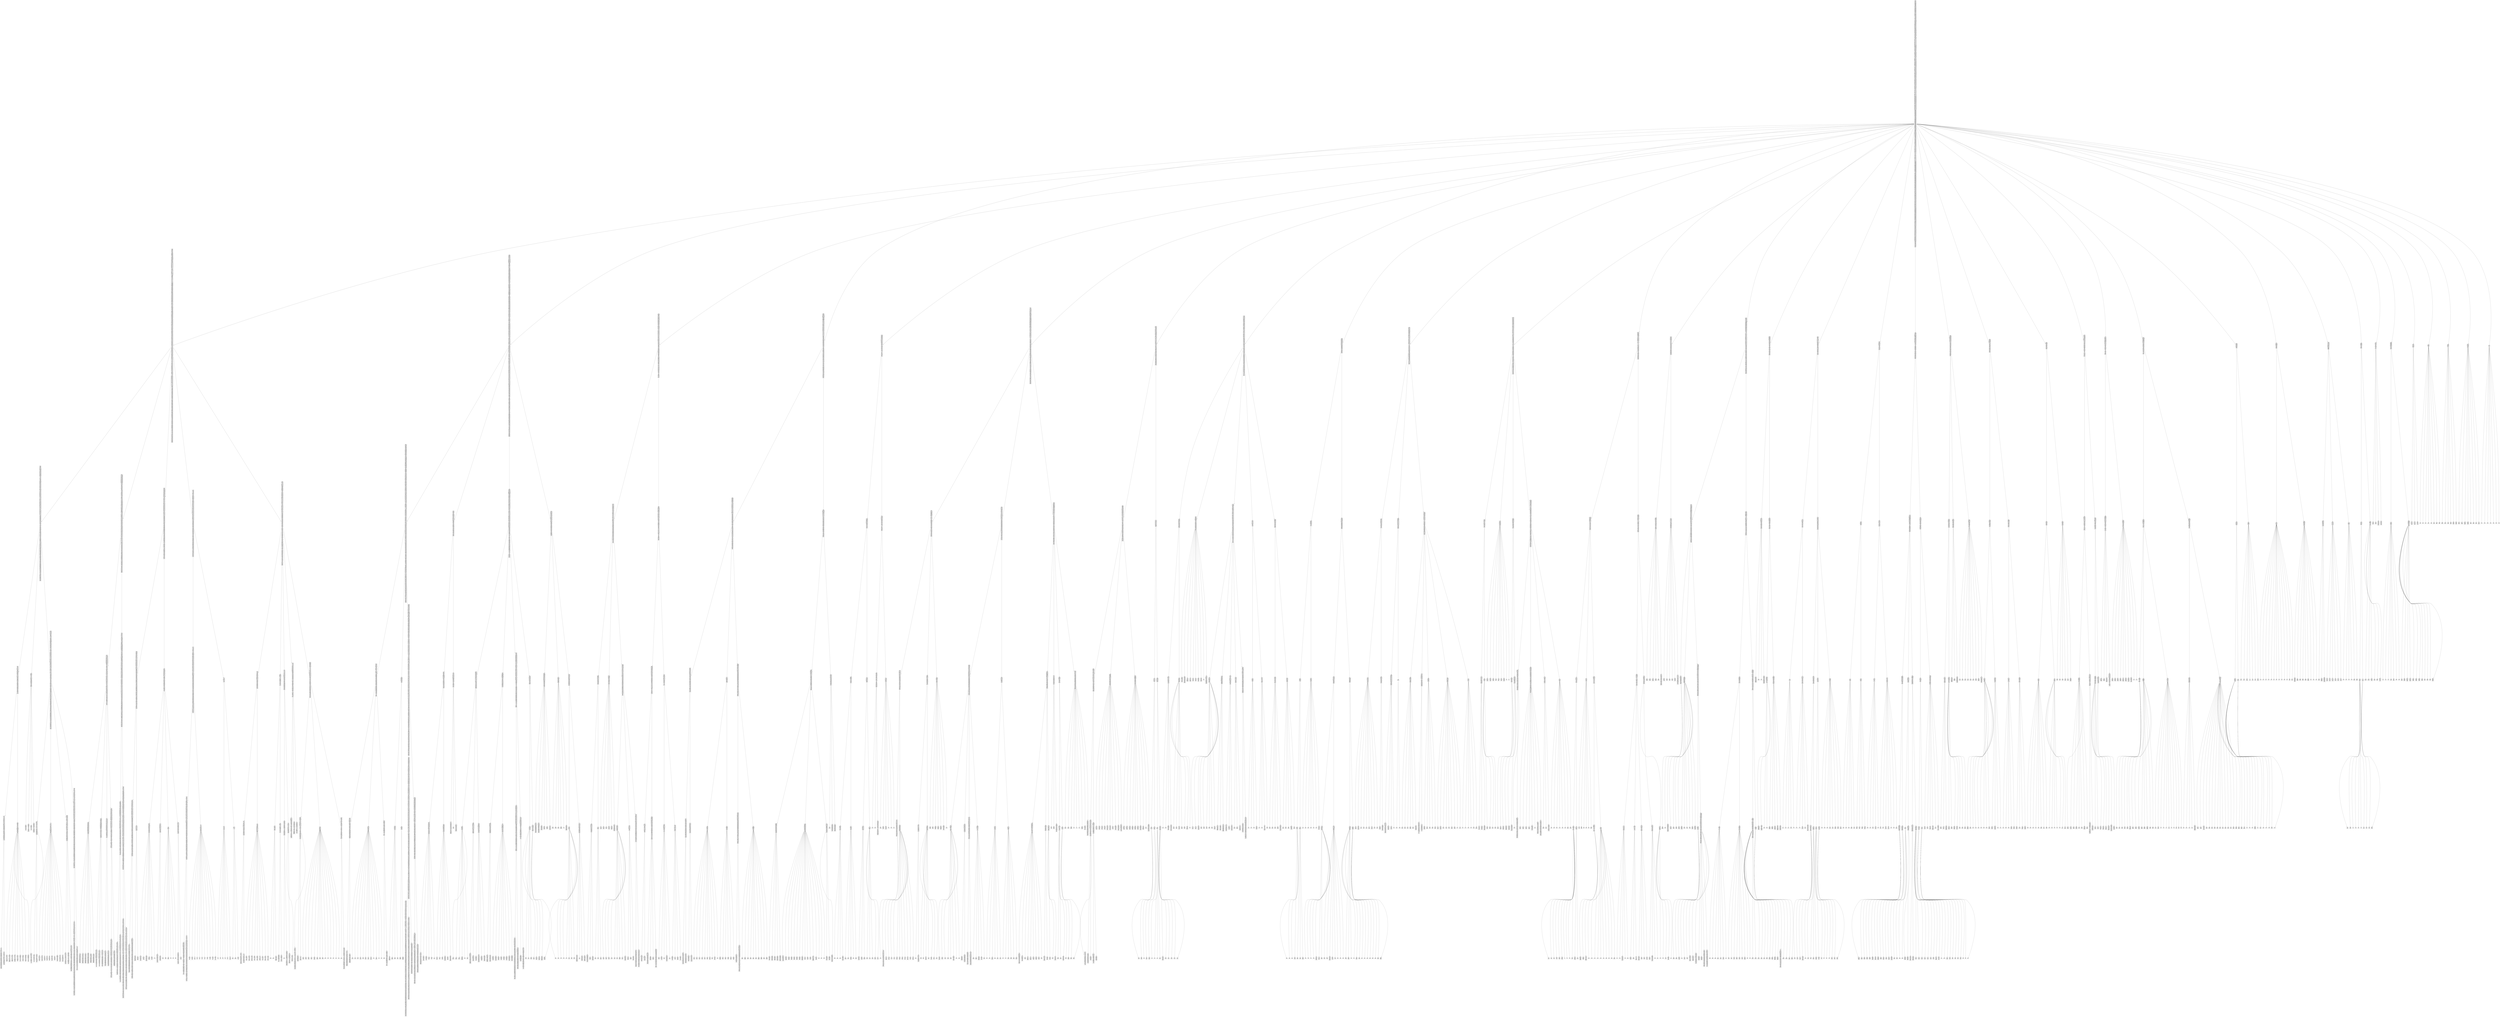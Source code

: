 digraph G 
 {graph[ 
 rankdir = "TD"];
0->1
0->2
0->3
0->4
0->5
0->6
0->7
0->8
0->9
0->10
0->11
0->12
0->13
0->14
0->15
0->16
0->17
0->18
0->19
0->20
0->21
0->22
0->23
0->24
0->25
0->26
0->27
0->28
0->29
0->30
0->31
0->32
0->33
0->34
0->35
0[color = grey, label ="-2475-\n0(576)\n3(564)\n24(444)\n4(432)\n28(402)\n2(396)\n40(366)\n9(366)\n7(366)\n6(360)\n10(360)\n20(324)\n5(318)\n11(318)\n38(306)\n14(300)\n45(300)\n83(294)\n16(294)\n39(294)\n43(288)\n19(282)\n34(282)\n52(282)\n1(276)\n61(270)\n35(264)\n33(264)\n62(258)\n92(252)\n21(252)\n73(246)\n71(246)\n77(246)\n70(246)\n69(246)\n12(240)\n17(240)\n13(234)\n112(228)\n113(228)\n91(228)\n179(228)\n29(228)\n23(228)\n15(228)\n182(222)\n85(222)\n66(222)\n58(216)\n90(216)\n42(210)\n86(210)\n512(210)\n18(204)\n89(204)\n139(204)\n44(198)\n26(198)\n280(198)\n124(192)\n57(192)\n365(192)\n67(186)\n193(186)\n31(186)\n74(186)\n96(186)\n121(180)\n122(180)\n22(180)\n64(180)\n8(180)\n322(180)\n107(180)\n115(180)\n41(180)\n32(174)\n482(174)\n444(174)\n443(174)\n172(174)\n440(174)\n439(174)\n437(174)\n435(174)\n434(174)\n433(174)\n430(174)\n337(168)\n338(168)\n123(168)\n489(168)\n490(168)\n174(162)\n127(162)\n323(162)\n55(162)\n448(162)\n431(162)\n95(162)\n48(162)\n47(162)\n310(162)\n308(162)\n194(162)\n392(156)\n80(156)\n133(156)\n49(156)\n118(150)\n125(150)\n441(150)\n472(150)\n75(150)\n87(144)\n333(144)\n269(144)\n368(144)\n539(144)\n488(144)\n175(144)\n204(138)\n166(138)\n364(138)\n129(138)\n549(138)\n398(138)\n529(138)\n530(138)\n284(138)\n111(138)\n177(132)\n518(132)\n342(132)\n104(132)\n126(132)\n507(132)\n509(132)\n355(132)\n481(132)\n258(132)\n178(132)\n143(126)\n131(126)\n358(126)\n528(126)\n278(126)\n276(126)\n59(126)\n526(126)\n68(126)\n186(126)\n450(126)\n94(126)\n161(120)\n76(120)\n160(120)\n515(120)\n140(120)\n350(120)\n386(120)\n145(120)\n102(120)\n303(120)\n389(120)\n417(120)\n390(120)\n155(120)\n170(120)\n84(120)\n357(120)\n300(120)\n181(120)\n180(120)\n363(120)\n36(120)\n120(114)\n78(114)\n25(114)\n188(114)\n401(114)\n173(114)\n202(114)\n203(114)\n162(114)\n72(114)\n324(114)\n533(114)\n534(114)\n477(114)\n483(114)\n536(108)\n148(108)\n158(108)\n305(108)\n464(108)\n545(108)\n546(108)\n319(108)\n294(108)\n293(108)\n292(108)\n108(108)\n318(108)\n375(102)\n380(102)\n378(102)\n377(102)\n183(102)\n184(102)\n385(102)\n253(102)\n116(102)\n237(102)\n290(102)\n291(102)\n317(102)\n487(102)\n50(102)\n506(96)\n420(96)\n371(96)\n369(96)\n517(96)\n516(96)\n296(96)\n311(96)\n470(96)\n225(96)\n467(96)\n201(96)\n372(96)\n81(96)\n272(96)\n273(96)\n274(96)\n373(96)\n503(96)\n484(96)\n146(90)\n491(90)\n494(90)\n493(90)\n423(90)\n200(90)\n65(90)\n478(90)\n479(90)\n463(90)\n110(90)\n298(90)\n388(90)\n207(90)\n396(90)\n510(90)\n141(90)\n524(90)\n511(90)\n119(90)\n189(90)\n405(84)\n159(84)\n252(84)\n187(84)\n508(84)\n309(84)\n521(84)\n520(84)\n246(84)\n241(84)\n239(84)\n135(84)\n445(84)\n418(84)\n114(84)\n416(84)\n217(84)\n321(84)\n136(84)\n153(84)\n144(84)\n149(84)\n154(84)\n476(84)\n500(84)\n263(84)\n247(84)\n474(84)\n473(84)\n176(84)\n134(78)\n540(78)\n374(78)\n343(78)\n30(78)\n541(78)\n242(78)\n336(78)\n391(78)\n382(78)\n213(78)\n523(78)\n353(78)\n320(72)\n244(72)\n51(72)\n243(72)\n27(72)\n99(72)\n54(72)\n256(72)\n197(72)\n63(72)\n128(72)\n394(72)\n393(72)\n251(72)\n249(72)\n271(72)\n211(72)\n492(72)\n132(72)\n461(66)\n248(66)\n163(66)\n209(66)\n219(66)\n275(66)\n212(66)\n525(66)\n538(66)\n458(66)\n453(66)\n404(66)\n226(66)\n279(66)\n424(66)\n425(66)\n332(66)\n468(66)\n513(66)\n339(66)\n191(66)\n471(66)\n117(66)\n53(60)\n255(60)\n387(60)\n313(60)\n46(60)\n495(60)\n452(60)\n330(60)\n413(60)\n408(60)\n235(60)\n238(60)\n109(60)\n164(60)\n429(60)\n220(60)\n466(60)\n147(60)\n532(60)\n208(54)\n185(54)\n449(54)\n142(54)\n316(54)\n397(54)\n199(54)\n169(54)\n103(54)\n229(54)\n266(54)\n497(54)\n415(54)\n210(54)\n307(54)\n422(54)\n216(54)\n411(54)\n233(54)\n367(54)\n547(48)\n543(48)\n156(48)\n168(48)\n227(48)\n228(48)\n354(48)\n548(48)\n542(48)\n427(48)\n282(48)\n218(48)\n222(48)\n221(48)\n544(48)\n97(48)\n215(48)\n327(48)\n295(48)\n451(42)\n165(42)\n302(42)\n407(42)\n315(42)\n299(42)\n260(42)\n261(42)\n267(42)\n264(42)\n349(42)\n254(42)\n457(36)\n370(36)\n462(36)\n152(36)\n502(36)\n362(36)\n480(36)\n286(36)\n283(36)\n304(36)\n196(36)\n412(36)\n205(34)\n505(30)\n346(30)\n347(30)\n485(30)\n285(30)\n446(30)\n409(30)\n496(30)\n426(30)\n460(30)\n331(30)\n262(30)\n277(28)\n151(26)\n268(26)\n100(26)\n328(26)\n325(24)\n301(24)\n106(24)\n214(24)\n361(24)\n270(24)\n351(24)\n469(24)\n150(24)\n79(24)\n399(20)\n340(20)\n82(20)\n231(18)\n223(18)\n514(18)\n105(18)\n383(18)\n192(18)\n232(16)\n537(16)\n406(16)\n400(14)\n504(14)\n206(14)\n265(14)\n312(14)\n224(14)\n195(12)\n436(12)\n499(12)\n486(12)\n306(12)\n335(12)\n366(10)\n550(10)\n288(10)\n130(10)\n456(8)\n535(8)\n341(8)\n88(8)\n465(6)\n419(6)\n157(6)\n297(6)\n198(6)\n376(6)\n531(4)\n56(2)\n", shape="record"];
1->36
1->37
1->38
1->39
1->40
1[color = grey, label ="-2368-\n0(486)\n4(420)\n9(354)\n3(318)\n6(312)\n7(312)\n2(306)\n14(270)\n16(264)\n35(258)\n33(258)\n83(252)\n73(246)\n71(246)\n77(246)\n70(246)\n69(246)\n112(228)\n113(228)\n91(228)\n179(228)\n29(222)\n23(222)\n52(210)\n86(204)\n74(186)\n85(180)\n444(174)\n443(174)\n172(174)\n440(174)\n439(174)\n437(174)\n435(174)\n434(174)\n433(174)\n430(174)\n26(174)\n17(174)\n80(156)\n55(138)\n19(132)\n102(120)\n177(114)\n34(114)\n68(114)\n448(114)\n194(114)\n148(102)\n140(102)\n317(102)\n11(102)\n123(96)\n62(96)\n66(90)\n58(84)\n24(84)\n92(78)\n49(78)\n115(78)\n41(78)\n482(72)\n57(72)\n47(72)\n90(72)\n175(72)\n178(72)\n204(66)\n124(66)\n226(66)\n279(66)\n104(66)\n396(66)\n512(66)\n32(60)\n116(60)\n87(60)\n549(60)\n162(60)\n413(60)\n408(60)\n518(60)\n139(60)\n21(60)\n521(54)\n520(54)\n186(54)\n368(54)\n472(54)\n185(48)\n143(48)\n127(48)\n269(48)\n201(48)\n213(48)\n389(48)\n417(48)\n390(48)\n126(48)\n507(48)\n509(48)\n125(48)\n39(48)\n489(48)\n490(48)\n487(48)\n244(42)\n51(42)\n243(42)\n358(42)\n207(42)\n513(42)\n141(42)\n38(42)\n10(42)\n492(42)\n282(36)\n517(36)\n516(36)\n78(36)\n541(36)\n46(36)\n470(36)\n12(36)\n321(36)\n398(36)\n450(36)\n373(36)\n211(36)\n181(36)\n180(36)\n320(30)\n371(30)\n369(30)\n380(30)\n378(30)\n377(30)\n255(30)\n99(30)\n40(30)\n497(30)\n210(30)\n133(30)\n136(30)\n411(30)\n310(30)\n308(30)\n524(30)\n511(30)\n119(30)\n324(30)\n346(24)\n347(24)\n542(24)\n374(24)\n423(24)\n27(24)\n209(24)\n200(24)\n212(24)\n305(24)\n89(24)\n48(24)\n215(24)\n510(24)\n322(24)\n466(24)\n233(24)\n61(24)\n488(24)\n474(24)\n473(24)\n446(18)\n106(18)\n427(18)\n183(18)\n184(18)\n361(18)\n343(18)\n160(18)\n515(18)\n158(18)\n131(18)\n187(18)\n316(18)\n197(18)\n495(18)\n59(18)\n169(18)\n103(18)\n202(18)\n203(18)\n480(18)\n18(18)\n467(18)\n118(18)\n5(18)\n424(18)\n425(18)\n298(18)\n422(18)\n251(18)\n249(18)\n339(18)\n191(18)\n523(18)\n327(18)\n429(18)\n441(18)\n43(18)\n530(18)\n357(18)\n280(18)\n300(18)\n28(18)\n96(18)\n351(14)\n325(12)\n409(12)\n166(12)\n30(12)\n142(12)\n219(12)\n1(12)\n278(12)\n276(12)\n31(12)\n64(12)\n42(12)\n152(12)\n260(12)\n261(12)\n173(12)\n225(12)\n337(12)\n338(12)\n382(12)\n330(12)\n229(12)\n544(12)\n463(12)\n150(12)\n342(12)\n431(12)\n372(12)\n95(12)\n110(12)\n349(12)\n388(12)\n464(12)\n155(12)\n170(12)\n13(12)\n8(12)\n109(12)\n286(12)\n353(12)\n539(12)\n355(12)\n503(12)\n546(12)\n529(12)\n107(12)\n295(12)\n319(12)\n247(12)\n294(12)\n293(12)\n292(12)\n108(12)\n111(12)\n94(12)\n301(10)\n151(10)\n100(10)\n535(8)\n335(8)\n312(8)\n277(8)\n419(6)\n156(6)\n168(6)\n485(6)\n375(6)\n227(6)\n228(6)\n405(6)\n159(6)\n354(6)\n548(6)\n165(6)\n214(6)\n248(6)\n387(6)\n491(6)\n163(6)\n494(6)\n493(6)\n120(6)\n385(6)\n174(6)\n67(6)\n407(6)\n65(6)\n309(6)\n256(6)\n199(6)\n22(6)\n299(6)\n401(6)\n386(6)\n458(6)\n246(6)\n242(6)\n241(6)\n239(6)\n333(6)\n128(6)\n336(6)\n445(6)\n418(6)\n114(6)\n416(6)\n399(6)\n383(6)\n217(6)\n267(6)\n264(6)\n266(6)\n192(6)\n415(6)\n307(6)\n303(6)\n394(6)\n393(6)\n237(6)\n468(6)\n340(6)\n153(6)\n164(6)\n144(6)\n149(6)\n220(6)\n72(6)\n262(6)\n154(6)\n545(6)\n481(6)\n476(6)\n500(6)\n263(6)\n147(6)\n84(6)\n284(6)\n283(6)\n304(6)\n533(6)\n534(6)\n365(6)\n367(6)\n318(6)\n75(6)\n258(6)\n15(6)\n363(6)\n79(6)\n471(6)\n50(6)\n196(6)\n117(6)\n45(6)\n477(6)\n483(6)\n232(4)\n341(4)\n400(4)\n550(4)\n105(4)\n130(4)\n268(4)\n224(4)\n297(2)\n406(2)\n205(2)\n306(2)\n206(2)\n469(2)\n265(2)\n82(2)\n", shape="record"];
2->41
2->42
2->43
2->44
2[color = grey, label ="-2362-\n24(288)\n40(276)\n43(252)\n38(246)\n61(198)\n15(174)\n42(150)\n21(138)\n107(132)\n539(126)\n310(120)\n308(120)\n529(108)\n530(108)\n280(108)\n3(102)\n25(90)\n89(90)\n10(90)\n20(84)\n363(84)\n28(84)\n305(72)\n8(72)\n39(72)\n284(72)\n22(66)\n75(66)\n401(60)\n135(60)\n322(60)\n247(60)\n512(60)\n63(54)\n404(54)\n18(54)\n464(54)\n258(54)\n278(48)\n276(48)\n129(48)\n182(48)\n452(48)\n453(48)\n337(48)\n338(48)\n431(48)\n133(48)\n357(48)\n45(48)\n309(42)\n64(42)\n478(42)\n479(42)\n145(42)\n48(42)\n5(42)\n13(42)\n523(42)\n441(42)\n294(42)\n293(42)\n292(42)\n108(42)\n365(42)\n193(36)\n65(36)\n31(36)\n121(36)\n122(36)\n199(36)\n12(36)\n321(36)\n95(36)\n353(36)\n466(36)\n545(36)\n503(36)\n295(36)\n84(36)\n2(36)\n0(36)\n30(30)\n158(30)\n253(30)\n397(30)\n296(30)\n44(30)\n386(30)\n311(30)\n323(30)\n34(30)\n336(30)\n518(30)\n463(30)\n342(30)\n118(30)\n303(30)\n272(30)\n273(30)\n274(30)\n546(30)\n319(30)\n324(30)\n111(30)\n489(30)\n490(30)\n533(30)\n534(30)\n117(30)\n275(24)\n315(24)\n350(24)\n197(24)\n242(24)\n59(24)\n87(24)\n128(24)\n392(24)\n544(24)\n267(24)\n264(24)\n372(24)\n104(24)\n450(24)\n6(24)\n7(24)\n355(24)\n481(24)\n476(24)\n500(24)\n263(24)\n367(24)\n11(24)\n94(24)\n50(24)\n96(24)\n477(24)\n483(24)\n536(18)\n370(18)\n163(18)\n494(18)\n493(18)\n120(18)\n528(18)\n364(18)\n313(18)\n495(18)\n55(18)\n470(18)\n246(18)\n241(18)\n239(18)\n225(18)\n222(18)\n221(18)\n391(18)\n382(18)\n217(18)\n468(18)\n81(18)\n271(18)\n155(18)\n170(18)\n14(18)\n16(18)\n90(18)\n368(18)\n327(18)\n72(18)\n524(18)\n511(18)\n119(18)\n154(18)\n300(18)\n532(18)\n488(18)\n487(18)\n471(18)\n17(18)\n36(18)\n100(16)\n328(16)\n195(12)\n208(12)\n146(12)\n496(12)\n252(12)\n270(12)\n426(12)\n209(12)\n407(12)\n206(12)\n316(12)\n46(12)\n140(12)\n1(12)\n462(12)\n212(12)\n188(12)\n54(12)\n256(12)\n458(12)\n116(12)\n177(12)\n260(12)\n261(12)\n526(12)\n445(12)\n418(12)\n114(12)\n416(12)\n383(12)\n202(12)\n203(12)\n162(12)\n229(12)\n68(12)\n9(12)\n467(12)\n266(12)\n4(12)\n139(12)\n269(12)\n210(12)\n213(12)\n307(12)\n136(12)\n110(12)\n424(12)\n425(12)\n298(12)\n389(12)\n417(12)\n390(12)\n186(12)\n207(12)\n123(12)\n52(12)\n109(12)\n125(12)\n26(12)\n153(12)\n144(12)\n149(12)\n220(12)\n147(12)\n283(12)\n304(12)\n62(12)\n66(12)\n176(12)\n181(12)\n180(12)\n175(12)\n178(12)\n189(12)\n132(12)\n484(12)\n205(10)\n486(8)\n514(8)\n506(6)\n461(6)\n325(6)\n227(6)\n228(6)\n354(6)\n165(6)\n148(6)\n361(6)\n282(6)\n160(6)\n515(6)\n387(6)\n491(6)\n166(6)\n302(6)\n131(6)\n187(6)\n223(6)\n449(6)\n385(6)\n174(6)\n67(6)\n78(6)\n99(6)\n508(6)\n469(6)\n521(6)\n520(6)\n58(6)\n19(6)\n152(6)\n299(6)\n502(6)\n525(6)\n538(6)\n218(6)\n482(6)\n173(6)\n331(6)\n333(6)\n169(6)\n103(6)\n549(6)\n362(6)\n277(6)\n330(6)\n92(6)\n480(6)\n83(6)\n29(6)\n23(6)\n448(6)\n415(6)\n35(6)\n33(6)\n398(6)\n268(6)\n332(6)\n388(6)\n216(6)\n235(6)\n238(6)\n290(6)\n291(6)\n396(6)\n49(6)\n126(6)\n507(6)\n509(6)\n510(6)\n286(6)\n164(6)\n429(6)\n262(6)\n211(6)\n233(6)\n194(6)\n474(6)\n473(6)\n115(6)\n41(6)\n472(6)\n492(6)\n79(6)\n196(6)\n412(6)\n499(4)\n537(4)\n504(4)\n105(4)\n224(4)\n456(2)\n157(2)\n198(2)\n88(2)\n288(2)\n306(2)\n265(2)\n335(2)\n399(2)\n340(2)\n", shape="record"];
3->45
3->46
3[color = grey, label ="-2396-\n62(126)\n19(108)\n58(96)\n32(90)\n143(72)\n517(54)\n516(54)\n124(54)\n380(48)\n378(48)\n377(48)\n343(48)\n251(42)\n249(42)\n482(36)\n541(30)\n542(24)\n183(24)\n184(24)\n160(24)\n515(24)\n34(24)\n3(24)\n187(18)\n358(18)\n200(18)\n478(18)\n479(18)\n549(18)\n57(18)\n81(18)\n13(18)\n11(18)\n320(12)\n204(12)\n219(12)\n188(12)\n278(12)\n276(12)\n350(12)\n121(12)\n122(12)\n64(12)\n87(12)\n128(12)\n85(12)\n83(12)\n139(12)\n49(12)\n141(12)\n154(12)\n355(12)\n283(12)\n304(12)\n45(12)\n28(12)\n451(6)\n371(6)\n369(6)\n374(6)\n214(6)\n400(6)\n30(6)\n158(6)\n449(6)\n46(6)\n212(6)\n44(6)\n31(6)\n256(6)\n401(6)\n386(6)\n116(6)\n526(6)\n337(6)\n338(6)\n330(6)\n202(6)\n203(6)\n92(6)\n342(6)\n89(6)\n269(6)\n48(6)\n5(6)\n133(6)\n307(6)\n136(6)\n298(6)\n303(6)\n389(6)\n417(6)\n390(6)\n237(6)\n104(6)\n207(6)\n215(6)\n396(6)\n52(6)\n339(6)\n191(6)\n7(6)\n441(6)\n524(6)\n21(6)\n511(6)\n119(6)\n211(6)\n529(6)\n107(6)\n247(6)\n530(6)\n284(6)\n61(6)\n357(6)\n66(6)\n24(6)\n94(6)\n17(6)\n2(6)\n0(6)\n36(6)\n484(6)\n366(4)\n277(4)\n151(2)\n406(2)\n531(2)\n", shape="record"];
4->47
4->48
4[color = grey, label ="-2387-\n20(204)\n28(204)\n45(180)\n182(168)\n193(144)\n323(126)\n528(102)\n139(96)\n36(78)\n311(66)\n269(66)\n303(66)\n358(30)\n57(30)\n204(24)\n201(24)\n420(18)\n161(18)\n121(18)\n122(18)\n497(18)\n95(18)\n298(18)\n398(18)\n11(18)\n536(12)\n131(12)\n494(12)\n493(12)\n219(12)\n200(12)\n525(12)\n538(12)\n225(12)\n331(12)\n92(12)\n18(12)\n431(12)\n118(12)\n415(12)\n13(12)\n481(12)\n147(12)\n10(12)\n189(12)\n53(6)\n505(6)\n540(6)\n76(6)\n354(6)\n106(6)\n371(6)\n369(6)\n282(6)\n248(6)\n160(6)\n515(6)\n496(6)\n491(6)\n166(6)\n370(6)\n163(6)\n223(6)\n449(6)\n174(6)\n67(6)\n209(6)\n1(6)\n65(6)\n188(6)\n54(6)\n278(6)\n276(6)\n350(6)\n386(6)\n502(6)\n116(6)\n470(6)\n173(6)\n222(6)\n221(6)\n128(6)\n337(6)\n338(6)\n145(6)\n392(6)\n448(6)\n467(6)\n342(6)\n12(6)\n349(6)\n237(6)\n186(6)\n271(6)\n272(6)\n273(6)\n274(6)\n207(6)\n8(6)\n450(6)\n141(6)\n322(6)\n3(6)\n353(6)\n441(6)\n43(6)\n211(6)\n355(6)\n503(6)\n319(6)\n194(6)\n324(6)\n488(6)\n66(6)\n512(6)\n492(6)\n175(6)\n178(6)\n487(6)\n50(6)\n477(6)\n483(6)\n484(6)\n537(4)\n205(4)\n366(2)\n301(2)\n88(2)\n469(2)\n", shape="record"];
5->49
5->50
5[color = grey, label ="-2403-\n477(60)\n483(60)\n65(36)\n175(36)\n462(24)\n309(24)\n178(24)\n401(18)\n487(18)\n387(12)\n397(12)\n382(12)\n492(12)\n94(12)\n484(12)\n252(6)\n223(6)\n57(6)\n463(6)\n342(6)\n8(6)\n141(6)\n376(6)\n189(6)\n24(6)\n15(6)\n363(6)\n79(6)\n471(6)\n50(6)\n196(6)\n117(6)\n17(6)\n2(6)\n0(6)\n36(6)\n45(6)\n28(6)\n132(6)\n412(6)\n96(6)\n82(4)\n151(2)\n", shape="record"];
6->51
6->52
6->53
6[color = grey, label ="-2417-\n5(228)\n1(216)\n44(156)\n31(132)\n161(96)\n131(84)\n120(78)\n540(72)\n420(72)\n129(72)\n89(72)\n296(66)\n237(60)\n547(48)\n543(48)\n53(48)\n526(48)\n48(48)\n13(48)\n548(42)\n313(42)\n156(36)\n168(36)\n375(36)\n467(36)\n461(30)\n285(30)\n449(30)\n284(30)\n302(24)\n508(24)\n188(24)\n254(24)\n468(24)\n503(24)\n10(24)\n506(18)\n536(18)\n485(18)\n227(18)\n228(18)\n42(18)\n40(18)\n128(18)\n392(18)\n448(18)\n12(18)\n39(18)\n107(18)\n61(18)\n318(18)\n96(18)\n165(12)\n158(12)\n163(12)\n333(12)\n192(12)\n97(12)\n373(12)\n26(12)\n3(12)\n2(12)\n0(12)\n351(8)\n451(6)\n146(6)\n252(6)\n426(6)\n494(6)\n493(6)\n460(6)\n127(6)\n124(6)\n528(6)\n193(6)\n275(6)\n253(6)\n364(6)\n315(6)\n46(6)\n256(6)\n22(6)\n64(6)\n386(6)\n458(6)\n182(6)\n20(6)\n323(6)\n242(6)\n173(6)\n59(6)\n135(6)\n453(6)\n145(6)\n391(6)\n445(6)\n418(6)\n114(6)\n416(6)\n202(6)\n203(6)\n92(6)\n18(6)\n342(6)\n431(6)\n372(6)\n118(6)\n95(6)\n133(6)\n332(6)\n388(6)\n464(6)\n271(6)\n272(6)\n273(6)\n274(6)\n155(6)\n170(6)\n104(6)\n224(6)\n8(6)\n123(6)\n52(6)\n141(6)\n368(6)\n441(6)\n529(6)\n324(6)\n365(6)\n176(6)\n75(6)\n258(6)\n82(6)\n189(6)\n471(6)\n94(6)\n50(6)\n196(6)\n17(6)\n477(6)\n483(6)\n456(4)\n499(4)\n537(4)\n312(4)\n56(2)\n465(2)\n366(2)\n151(2)\n486(2)\n514(2)\n265(2)\n328(2)\n", shape="record"];
7->54
7->55
7[color = grey, label ="-2420-\n90(102)\n66(102)\n115(90)\n41(90)\n472(84)\n126(78)\n507(78)\n509(78)\n125(78)\n512(72)\n510(60)\n474(54)\n473(54)\n470(30)\n389(30)\n417(30)\n390(30)\n11(24)\n28(24)\n63(18)\n398(18)\n211(18)\n147(18)\n423(12)\n142(12)\n78(12)\n321(12)\n47(12)\n123(12)\n322(12)\n3(12)\n488(12)\n45(12)\n340(10)\n374(6)\n248(6)\n187(6)\n1(6)\n397(6)\n65(6)\n58(6)\n19(6)\n350(6)\n121(6)\n122(6)\n495(6)\n299(6)\n40(6)\n401(6)\n482(6)\n246(6)\n241(6)\n239(6)\n59(6)\n34(6)\n225(6)\n526(6)\n331(6)\n333(6)\n549(6)\n217(6)\n92(6)\n342(6)\n118(6)\n95(6)\n298(6)\n303(6)\n422(6)\n104(6)\n373(6)\n545(6)\n489(6)\n490(6)\n477(6)\n483(6)\n484(6)\n550(4)\n277(2)\n", shape="record"];
8->56
8->57
8->58
8->59
8->60
8[color = grey, label ="-2406-\n67(168)\n10(168)\n39(150)\n174(144)\n12(126)\n96(120)\n385(90)\n76(84)\n506(72)\n300(60)\n319(54)\n132(48)\n3(42)\n49(36)\n84(36)\n219(30)\n200(30)\n316(24)\n362(24)\n415(24)\n111(24)\n412(24)\n405(18)\n159(18)\n166(18)\n508(18)\n34(18)\n8(18)\n523(18)\n11(18)\n28(18)\n380(12)\n378(12)\n377(12)\n32(12)\n25(12)\n525(12)\n538(12)\n284(12)\n61(12)\n489(12)\n490(12)\n15(12)\n45(12)\n484(12)\n505(6)\n134(6)\n536(6)\n457(6)\n320(6)\n343(6)\n160(6)\n515(6)\n187(6)\n127(6)\n504(6)\n309(6)\n188(6)\n58(6)\n19(6)\n350(6)\n121(6)\n122(6)\n22(6)\n401(6)\n502(6)\n458(6)\n116(6)\n20(6)\n246(6)\n242(6)\n241(6)\n239(6)\n173(6)\n59(6)\n87(6)\n222(6)\n221(6)\n333(6)\n404(6)\n265(6)\n330(6)\n202(6)\n203(6)\n518(6)\n85(6)\n448(6)\n467(6)\n342(6)\n133(6)\n307(6)\n136(6)\n110(6)\n422(6)\n398(6)\n47(6)\n186(6)\n13(6)\n123(6)\n52(6)\n339(6)\n191(6)\n373(6)\n353(6)\n441(6)\n43(6)\n545(6)\n233(6)\n194(6)\n62(6)\n533(6)\n534(6)\n75(6)\n189(6)\n471(6)\n94(6)\n50(6)\n157(4)\n232(2)\n399(2)\n", shape="record"];
9->61
9->62
9[color = grey, label ="-2429-\n173(66)\n536(54)\n127(54)\n526(36)\n375(30)\n124(30)\n450(24)\n83(18)\n109(18)\n260(12)\n261(12)\n90(12)\n469(10)\n134(6)\n358(6)\n460(6)\n209(6)\n458(6)\n464(6)\n125(6)\n481(6)\n10(6)\n24(6)\n484(6)\n198(4)\n399(4)\n537(2)\n406(2)\n265(2)\n", shape="record"];
10->63
10->64
10->65
10[color = grey, label ="-2433-\n64(108)\n318(78)\n181(72)\n180(72)\n176(60)\n256(42)\n357(42)\n374(36)\n255(30)\n162(30)\n94(30)\n484(30)\n57(24)\n201(24)\n52(24)\n165(12)\n380(12)\n378(12)\n377(12)\n158(12)\n163(12)\n124(12)\n27(12)\n99(12)\n521(12)\n520(12)\n92(12)\n210(12)\n213(12)\n389(12)\n417(12)\n390(12)\n450(12)\n17(12)\n2(12)\n0(12)\n244(6)\n51(6)\n243(6)\n204(6)\n517(6)\n516(6)\n387(6)\n127(6)\n209(6)\n541(6)\n200(6)\n508(6)\n58(6)\n19(6)\n246(6)\n242(6)\n241(6)\n239(6)\n382(6)\n480(6)\n497(6)\n349(6)\n332(6)\n186(6)\n109(6)\n513(6)\n368(6)\n441(6)\n189(6)\n36(6)\n45(6)\n28(6)\n301(4)\n537(2)\n151(2)\n406(2)\n205(2)\n82(2)\n", shape="record"];
11->66
11->67
11->68
11->69
11[color = grey, label ="-2435-\n392(102)\n118(78)\n95(72)\n431(60)\n252(54)\n145(54)\n391(54)\n372(54)\n225(48)\n278(42)\n276(42)\n424(36)\n425(36)\n407(24)\n197(24)\n411(24)\n227(18)\n228(18)\n409(18)\n135(18)\n217(18)\n513(18)\n24(18)\n94(18)\n146(12)\n436(12)\n34(12)\n87(12)\n452(12)\n453(12)\n48(12)\n47(12)\n175(12)\n178(12)\n15(12)\n363(12)\n45(12)\n28(12)\n231(6)\n346(6)\n347(6)\n156(6)\n168(6)\n325(6)\n485(6)\n375(6)\n405(6)\n159(6)\n204(6)\n491(6)\n142(6)\n78(6)\n127(6)\n124(6)\n364(6)\n1(6)\n25(6)\n58(6)\n19(6)\n199(6)\n299(6)\n458(6)\n246(6)\n241(6)\n239(6)\n173(6)\n59(6)\n128(6)\n362(6)\n336(6)\n337(6)\n338(6)\n202(6)\n203(6)\n229(6)\n57(6)\n18(6)\n5(6)\n110(6)\n303(6)\n268(6)\n97(6)\n290(6)\n291(6)\n215(6)\n109(6)\n450(6)\n90(6)\n524(6)\n21(6)\n511(6)\n119(6)\n545(6)\n503(6)\n481(6)\n247(6)\n530(6)\n489(6)\n490(6)\n365(6)\n492(6)\n487(6)\n36(6)\n132(6)\n484(6)\n301(4)\n232(2)\n297(2)\n550(2)\n88(2)\n288(2)\n205(2)\n514(2)\n335(2)\n", shape="record"];
12->70
12->71
12[color = grey, label ="-2437-\n333(102)\n11(102)\n398(48)\n59(36)\n339(36)\n191(36)\n478(30)\n479(30)\n27(24)\n81(24)\n460(18)\n212(18)\n502(18)\n525(18)\n538(18)\n458(18)\n375(12)\n99(12)\n1(12)\n222(12)\n221(12)\n6(12)\n7(12)\n3(12)\n117(12)\n53(6)\n461(6)\n374(6)\n143(6)\n248(6)\n302(6)\n358(6)\n151(6)\n508(6)\n129(6)\n173(6)\n549(6)\n47(6)\n97(6)\n14(6)\n16(6)\n154(6)\n355(6)\n481(6)\n10(6)\n233(6)\n194(6)\n62(6)\n488(6)\n288(4)\n306(4)\n406(2)\n130(2)\n268(2)\n", shape="record"];
13->72
13->73
13[color = grey, label ="-2419-\n423(54)\n78(54)\n202(54)\n203(54)\n427(30)\n330(30)\n142(24)\n3(18)\n127(12)\n49(12)\n52(12)\n141(12)\n61(12)\n185(6)\n183(6)\n184(6)\n124(6)\n140(6)\n278(6)\n276(6)\n401(6)\n482(6)\n116(6)\n55(6)\n177(6)\n59(6)\n549(6)\n389(6)\n417(6)\n390(6)\n368(6)\n194(6)\n284(6)\n324(6)\n487(6)\n151(2)\n", shape="record"];
14->74
14->75
14[color = grey, label ="-2440-\n290(90)\n291(90)\n72(90)\n155(84)\n170(84)\n13(72)\n153(66)\n144(66)\n149(66)\n235(54)\n238(54)\n188(48)\n216(48)\n368(48)\n164(48)\n208(42)\n218(42)\n332(42)\n220(42)\n429(36)\n508(24)\n48(24)\n464(24)\n152(18)\n388(18)\n81(18)\n38(18)\n24(18)\n17(18)\n2(18)\n0(18)\n387(12)\n30(12)\n158(12)\n253(12)\n42(12)\n40(12)\n336(12)\n337(12)\n338(12)\n382(12)\n305(12)\n467(12)\n150(12)\n342(12)\n47(12)\n237(12)\n468(12)\n251(12)\n249(12)\n310(12)\n308(12)\n21(12)\n189(12)\n420(6)\n161(6)\n146(6)\n375(6)\n457(6)\n76(6)\n358(6)\n275(6)\n54(6)\n22(6)\n20(6)\n260(6)\n261(6)\n526(6)\n392(6)\n229(6)\n57(6)\n86(6)\n448(6)\n431(6)\n89(6)\n139(6)\n5(6)\n398(6)\n394(6)\n393(6)\n254(6)\n186(6)\n97(6)\n271(6)\n272(6)\n273(6)\n274(6)\n104(6)\n207(6)\n396(6)\n262(6)\n43(6)\n539(6)\n545(6)\n280(6)\n11(6)\n15(6)\n363(6)\n45(6)\n28(6)\n477(6)\n483(6)\n406(4)\n297(2)\n486(2)\n288(2)\n469(2)\n105(2)\n312(2)\n130(2)\n268(2)\n531(2)\n", shape="record"];
15->76
15->77
15[color = grey, label ="-2278-\n294(54)\n293(54)\n292(54)\n108(54)\n463(30)\n358(18)\n147(12)\n495(6)\n40(6)\n470(6)\n331(6)\n404(6)\n92(6)\n448(6)\n467(6)\n12(6)\n89(6)\n139(6)\n5(6)\n8(6)\n109(6)\n450(6)\n322(6)\n3(6)\n262(6)\n441(6)\n319(6)\n10(6)\n84(6)\n280(6)\n512(6)\n75(6)\n258(6)\n15(6)\n205(2)\n268(2)\n328(2)\n", shape="record"];
16->78
16->79
16[color = grey, label ="-2445-\n253(54)\n54(48)\n50(48)\n8(42)\n217(36)\n275(30)\n471(24)\n104(12)\n207(12)\n13(12)\n94(12)\n196(12)\n205(8)\n105(8)\n494(6)\n493(6)\n209(6)\n42(6)\n40(6)\n20(6)\n333(6)\n145(6)\n277(6)\n431(6)\n110(6)\n349(6)\n81(6)\n464(6)\n450(6)\n90(6)\n125(6)\n3(6)\n107(6)\n280(6)\n79(6)\n301(4)\n", shape="record"];
17->80
17->81
17[color = grey, label ="-2313-\n34(78)\n87(30)\n189(30)\n461(24)\n320(24)\n85(24)\n97(18)\n129(6)\n83(6)\n47(6)\n104(6)\n207(6)\n546(6)\n111(6)\n300(6)\n514(2)\n", shape="record"];
18->82
18->83
18[color = grey, label ="-2448-\n121(96)\n122(96)\n22(84)\n337(78)\n338(78)\n350(66)\n386(66)\n133(54)\n110(36)\n187(30)\n342(30)\n186(30)\n336(24)\n307(24)\n136(24)\n426(12)\n494(12)\n493(12)\n242(12)\n302(6)\n131(6)\n449(6)\n127(6)\n124(6)\n1(6)\n44(6)\n59(6)\n526(6)\n139(6)\n269(6)\n298(6)\n254(6)\n237(6)\n468(6)\n13(6)\n8(6)\n373(6)\n322(6)\n39(6)\n441(6)\n503(6)\n357(6)\n300(6)\n28(6)\n400(4)\n456(2)\n499(2)\n504(2)\n514(2)\n469(2)\n399(2)\n82(2)\n", shape="record"];
19->84
19->85
19->86
19[color = grey, label ="-2432-\n160(60)\n515(60)\n371(54)\n369(54)\n549(30)\n505(18)\n387(18)\n525(18)\n538(18)\n382(18)\n521(12)\n520(12)\n42(12)\n40(12)\n214(6)\n204(6)\n120(6)\n188(6)\n121(6)\n122(6)\n482(6)\n59(6)\n145(6)\n92(6)\n162(6)\n57(6)\n431(6)\n133(6)\n136(6)\n47(6)\n389(6)\n417(6)\n390(6)\n13(6)\n215(6)\n52(6)\n368(6)\n194(6)\n499(2)\n88(2)\n82(2)\n", shape="record"];
20->87
20->88
20[color = grey, label ="-2451-\n322(60)\n482(42)\n324(36)\n169(30)\n103(30)\n495(12)\n57(12)\n327(12)\n214(6)\n204(6)\n30(6)\n158(6)\n129(6)\n162(6)\n480(6)\n81(6)\n215(6)\n141(6)\n353(6)\n529(6)\n107(6)\n24(6)\n366(2)\n351(2)\n130(2)\n268(2)\n", shape="record"];
21->89
21->90
21[color = grey, label ="-2454-\n280(48)\n518(36)\n84(36)\n47(30)\n232(6)\n120(6)\n458(6)\n95(6)\n415(6)\n110(6)\n328(6)\n318(6)\n28(6)\n", shape="record"];
22->91
22->92
22[color = grey, label ="-2378-\n533(72)\n534(72)\n445(60)\n418(60)\n114(60)\n416(60)\n532(42)\n494(12)\n493(12)\n233(12)\n194(12)\n117(12)\n375(6)\n127(6)\n124(6)\n212(6)\n199(6)\n197(6)\n22(6)\n544(6)\n267(6)\n264(6)\n463(6)\n431(6)\n139(6)\n269(6)\n48(6)\n5(6)\n254(6)\n237(6)\n388(6)\n14(6)\n16(6)\n6(6)\n7(6)\n441(6)\n111(6)\n300(6)\n175(6)\n178(6)\n306(4)\n277(2)\n340(2)\n", shape="record"];
23->93
23->94
23[color = grey, label ="-2376-\n481(72)\n476(54)\n500(54)\n263(54)\n111(54)\n246(36)\n241(36)\n239(36)\n299(18)\n242(18)\n30(12)\n158(12)\n370(12)\n163(12)\n12(12)\n165(6)\n541(6)\n25(6)\n58(6)\n19(6)\n222(6)\n221(6)\n202(6)\n203(6)\n81(6)\n6(6)\n7(6)\n10(6)\n280(6)\n176(6)\n24(6)\n15(6)\n363(6)\n406(2)\n514(2)\n", shape="record"];
24->95
24->96
24[color = grey, label ="-2461-\n365(132)\n364(108)\n18(108)\n488(78)\n489(66)\n490(66)\n248(42)\n545(42)\n367(24)\n315(12)\n49(12)\n451(6)\n127(6)\n309(6)\n526(6)\n544(6)\n267(6)\n264(6)\n110(6)\n186(6)\n8(6)\n322(6)\n503(6)\n284(6)\n111(6)\n300(6)\n115(6)\n66(6)\n41(6)\n472(6)\n11(6)\n205(2)\n399(2)\n", shape="record"];
25->97
25->98
25[color = grey, label ="-2463-\n75(60)\n258(60)\n373(30)\n451(24)\n298(24)\n422(24)\n349(12)\n95(6)\n262(6)\n", shape="record"];
26->99
26->100
26[color = grey, label ="-2456-\n92(114)\n546(60)\n266(36)\n342(12)\n252(6)\n20(6)\n283(6)\n304(6)\n62(6)\n268(2)\n", shape="record"];
27->101
27->102
27->103
27[color = grey, label ="-2423-\n272(48)\n273(48)\n274(48)\n441(42)\n271(36)\n494(18)\n493(18)\n496(12)\n270(12)\n353(12)\n209(6)\n463(6)\n396(6)\n450(6)\n", shape="record"];
28->104
28->105
28[color = grey, label ="-2460-\n394(60)\n393(60)\n146(54)\n457(24)\n76(24)\n27(6)\n99(6)\n332(6)\n465(4)\n504(2)\n", shape="record"];
29->106
29->107
29->108
29->109
29[color = grey, label ="-1983-\n244(24)\n51(24)\n243(24)\n32(6)\n27(6)\n99(6)\n397(6)\n401(6)\n116(6)\n3(6)\n62(6)\n341(4)\n", shape="record"];
30->110
30->111
30[color = grey, label ="-2458-\n166(96)\n491(66)\n405(54)\n159(54)\n123(36)\n286(18)\n231(12)\n343(6)\n32(6)\n19(6)\n549(6)\n213(6)\n232(2)\n", shape="record"];
31->112
31->113
31->114
31[color = grey, label ="-1401-\n524(30)\n21(30)\n511(30)\n119(30)\n446(12)\n59(6)\n", shape="record"];
32->115
32->116
32->117
32->118
32->119
32->120
32->121
32->122
32[color = grey, label ="-2142-\n388(42)\n229(18)\n20(6)\n24(6)\n", shape="record"];
33->123
33->124
33->125
33->126
33->127
33->128
33[color = grey, label ="-1635-\n183(54)\n184(54)\n204(12)\n57(12)\n82(2)\n", shape="record"];
34->129
34->130
34->131
34->132
34->133
34->134
34->135
34->136
34[color = grey, label ="-1679-\n355(72)\n154(42)\n354(30)\n127(6)\n205(2)\n399(2)\n", shape="record"];
35->137
35->138
35->139
35->140
35->141
35->142
35->143
35[color = grey, label ="-1841-\n134(66)\n", shape="record"];
36->144
36->145
36->146
36[color = grey, label ="-2297-\n4(288)\n0(264)\n9(240)\n6(204)\n14(174)\n35(168)\n33(168)\n16(168)\n7(168)\n29(156)\n23(156)\n2(138)\n80(108)\n26(102)\n102(78)\n148(60)\n226(54)\n413(48)\n408(48)\n279(42)\n73(42)\n71(42)\n77(42)\n70(42)\n69(42)\n21(42)\n74(36)\n38(36)\n24(36)\n17(36)\n482(30)\n310(30)\n308(30)\n3(30)\n305(24)\n48(24)\n512(24)\n19(18)\n34(18)\n162(18)\n85(18)\n86(18)\n448(18)\n89(18)\n5(18)\n207(18)\n368(18)\n429(18)\n10(18)\n115(18)\n66(18)\n41(18)\n200(12)\n55(12)\n330(12)\n202(12)\n203(12)\n480(12)\n229(12)\n68(12)\n444(12)\n443(12)\n172(12)\n112(12)\n113(12)\n91(12)\n440(12)\n439(12)\n437(12)\n83(12)\n179(12)\n435(12)\n434(12)\n433(12)\n430(12)\n544(12)\n150(12)\n139(12)\n269(12)\n321(12)\n201(12)\n133(12)\n136(12)\n104(12)\n123(12)\n317(12)\n52(12)\n39(12)\n524(12)\n511(12)\n119(12)\n546(12)\n529(12)\n107(12)\n61(12)\n280(12)\n62(12)\n472(12)\n11(12)\n419(6)\n346(6)\n347(6)\n156(6)\n168(6)\n485(6)\n446(6)\n106(6)\n320(6)\n374(6)\n282(6)\n143(6)\n517(6)\n516(6)\n32(6)\n541(6)\n219(6)\n140(6)\n1(6)\n278(6)\n276(6)\n31(6)\n58(6)\n42(6)\n152(6)\n299(6)\n40(6)\n116(6)\n260(6)\n261(6)\n59(6)\n87(6)\n128(6)\n549(6)\n445(6)\n418(6)\n114(6)\n416(6)\n277(6)\n383(6)\n382(6)\n217(6)\n92(6)\n518(6)\n57(6)\n18(6)\n267(6)\n264(6)\n463(6)\n467(6)\n266(6)\n342(6)\n431(6)\n12(6)\n497(6)\n372(6)\n118(6)\n95(6)\n192(6)\n415(6)\n210(6)\n213(6)\n307(6)\n110(6)\n424(6)\n425(6)\n398(6)\n47(6)\n389(6)\n417(6)\n390(6)\n186(6)\n464(6)\n155(6)\n170(6)\n396(6)\n126(6)\n507(6)\n509(6)\n510(6)\n90(6)\n125(6)\n322(6)\n523(6)\n286(6)\n327(6)\n153(6)\n164(6)\n144(6)\n149(6)\n220(6)\n72(6)\n262(6)\n353(6)\n441(6)\n43(6)\n539(6)\n211(6)\n466(6)\n295(6)\n319(6)\n530(6)\n294(6)\n293(6)\n292(6)\n108(6)\n324(6)\n357(6)\n300(6)\n474(6)\n473(6)\n492(6)\n175(6)\n178(6)\n487(6)\n94(6)\n117(6)\n28(6)\n477(6)\n483(6)\n399(4)\n301(2)\n351(2)\n406(2)\n206(2)\n265(2)\n335(2)\n105(2)\n312(2)\n130(2)\n268(2)\n100(2)\n", shape="record"];
37->147
37->148
37[color = grey, label ="-2272-\n83(210)\n112(186)\n113(186)\n91(186)\n179(186)\n86(162)\n444(150)\n443(150)\n172(150)\n440(150)\n439(150)\n437(150)\n435(150)\n434(150)\n433(150)\n430(150)\n85(138)\n3(126)\n0(120)\n19(102)\n4(102)\n9(84)\n35(84)\n33(84)\n14(84)\n16(84)\n448(78)\n34(72)\n58(66)\n6(66)\n2(66)\n177(60)\n73(60)\n71(60)\n77(60)\n70(60)\n69(60)\n204(54)\n57(54)\n55(48)\n80(48)\n123(48)\n74(48)\n7(48)\n26(48)\n66(48)\n29(42)\n23(42)\n102(42)\n47(42)\n115(42)\n41(42)\n244(36)\n51(36)\n243(36)\n124(36)\n104(36)\n52(36)\n175(36)\n178(36)\n380(30)\n378(30)\n377(30)\n148(30)\n127(30)\n140(30)\n521(30)\n520(30)\n482(30)\n87(30)\n549(30)\n92(30)\n68(30)\n186(30)\n368(30)\n472(30)\n512(30)\n11(30)\n17(30)\n320(24)\n371(24)\n369(24)\n542(24)\n282(24)\n209(24)\n541(24)\n116(24)\n470(24)\n321(24)\n201(24)\n279(24)\n317(24)\n396(24)\n450(24)\n62(24)\n181(24)\n180(24)\n492(24)\n487(24)\n24(24)\n255(18)\n32(18)\n99(18)\n162(18)\n518(18)\n213(18)\n133(18)\n136(18)\n389(18)\n417(18)\n390(18)\n207(18)\n513(18)\n126(18)\n507(18)\n509(18)\n90(18)\n211(18)\n446(12)\n106(12)\n185(12)\n374(12)\n361(12)\n143(12)\n358(12)\n27(12)\n46(12)\n226(12)\n497(12)\n422(12)\n49(12)\n141(12)\n524(12)\n21(12)\n511(12)\n119(12)\n489(12)\n490(12)\n474(12)\n473(12)\n301(8)\n427(6)\n183(6)\n184(6)\n343(6)\n517(6)\n516(6)\n160(6)\n515(6)\n131(6)\n187(6)\n351(6)\n423(6)\n78(6)\n151(6)\n200(6)\n212(6)\n495(6)\n260(6)\n261(6)\n173(6)\n139(6)\n269(6)\n210(6)\n349(6)\n298(6)\n303(6)\n394(6)\n393(6)\n251(6)\n249(6)\n13(6)\n215(6)\n411(6)\n373(6)\n322(6)\n286(6)\n545(6)\n247(6)\n530(6)\n488(6)\n79(6)\n471(6)\n94(6)\n50(6)\n196(6)\n45(6)\n28(6)\n232(4)\n341(4)\n550(4)\n312(4)\n340(4)\n535(2)\n400(2)\n469(2)\n335(2)\n", shape="record"];
38->149
38->150
38[color = grey, label ="-2339-\n3(138)\n55(78)\n140(66)\n177(54)\n185(36)\n116(30)\n112(30)\n113(30)\n91(30)\n83(30)\n179(30)\n124(24)\n85(24)\n86(24)\n62(24)\n517(18)\n516(18)\n32(18)\n11(18)\n143(12)\n30(12)\n158(12)\n358(12)\n27(12)\n99(12)\n197(12)\n470(12)\n34(12)\n87(12)\n337(12)\n338(12)\n444(12)\n443(12)\n172(12)\n440(12)\n439(12)\n437(12)\n435(12)\n434(12)\n433(12)\n430(12)\n448(12)\n497(12)\n201(12)\n398(12)\n47(12)\n39(12)\n43(12)\n324(12)\n512(12)\n492(12)\n175(12)\n178(12)\n487(12)\n24(12)\n371(6)\n369(6)\n374(6)\n255(6)\n409(6)\n343(6)\n204(6)\n187(6)\n494(6)\n493(6)\n127(6)\n541(6)\n316(6)\n212(6)\n521(6)\n520(6)\n58(6)\n19(6)\n199(6)\n22(6)\n495(6)\n152(6)\n40(6)\n386(6)\n458(6)\n59(6)\n225(6)\n333(6)\n336(6)\n202(6)\n203(6)\n68(6)\n518(6)\n57(6)\n463(6)\n467(6)\n431(6)\n12(6)\n139(6)\n118(6)\n95(6)\n210(6)\n213(6)\n110(6)\n424(6)\n425(6)\n422(6)\n389(6)\n417(6)\n390(6)\n186(6)\n155(6)\n170(6)\n411(6)\n513(6)\n7(6)\n141(6)\n322(6)\n523(6)\n327(6)\n38(6)\n539(6)\n524(6)\n21(6)\n511(6)\n119(6)\n10(6)\n247(6)\n530(6)\n294(6)\n293(6)\n292(6)\n108(6)\n115(6)\n66(6)\n41(6)\n472(6)\n365(6)\n367(6)\n15(6)\n363(6)\n17(6)\n96(6)\n351(2)\n306(2)\n277(2)\n268(2)\n", shape="record"];
39->151
39->152
39[color = grey, label ="-2358-\n2(102)\n0(102)\n17(96)\n7(66)\n11(30)\n46(24)\n29(24)\n23(24)\n9(24)\n4(24)\n26(24)\n62(24)\n346(18)\n347(18)\n549(18)\n139(18)\n398(18)\n123(18)\n6(18)\n90(18)\n3(18)\n489(18)\n490(18)\n148(12)\n143(12)\n160(12)\n515(12)\n32(12)\n358(12)\n521(12)\n520(12)\n64(12)\n169(12)\n103(12)\n162(12)\n413(12)\n408(12)\n269(12)\n213(12)\n47(12)\n389(12)\n417(12)\n390(12)\n251(12)\n249(12)\n104(12)\n411(12)\n126(12)\n507(12)\n509(12)\n141(12)\n125(12)\n39(12)\n441(12)\n503(12)\n324(12)\n300(12)\n488(12)\n175(12)\n178(12)\n24(12)\n375(6)\n255(6)\n183(6)\n184(6)\n409(6)\n361(6)\n282(6)\n343(6)\n204(6)\n517(6)\n516(6)\n248(6)\n387(6)\n187(6)\n124(6)\n309(6)\n212(6)\n256(6)\n197(6)\n495(6)\n401(6)\n482(6)\n246(6)\n242(6)\n241(6)\n239(6)\n173(6)\n59(6)\n34(6)\n87(6)\n382(6)\n92(6)\n480(6)\n57(6)\n210(6)\n424(6)\n425(6)\n186(6)\n215(6)\n396(6)\n49(6)\n52(6)\n109(6)\n450(6)\n513(6)\n510(6)\n322(6)\n523(6)\n368(6)\n327(6)\n353(6)\n211(6)\n466(6)\n284(6)\n357(6)\n283(6)\n304(6)\n111(6)\n115(6)\n66(6)\n41(6)\n533(6)\n534(6)\n75(6)\n258(6)\n400(2)\n297(2)\n151(2)\n335(2)\n399(2)\n312(2)\n130(2)\n82(2)\n", shape="record"];
40->153
40->154
40->155
40->156
40->157
40[color = grey, label ="-2354-\n52(156)\n73(144)\n71(144)\n77(144)\n70(144)\n69(144)\n194(114)\n74(102)\n68(66)\n317(66)\n49(60)\n92(36)\n78(30)\n518(30)\n396(30)\n373(30)\n90(30)\n125(30)\n12(24)\n6(24)\n7(24)\n233(24)\n423(18)\n40(18)\n139(18)\n269(18)\n123(18)\n339(18)\n191(18)\n10(18)\n489(18)\n490(18)\n325(12)\n427(12)\n166(12)\n131(12)\n142(12)\n127(12)\n316(12)\n162(12)\n18(12)\n298(12)\n388(12)\n8(12)\n215(12)\n14(12)\n16(12)\n513(12)\n126(12)\n507(12)\n509(12)\n510(12)\n141(12)\n39(12)\n466(12)\n355(12)\n61(12)\n62(12)\n66(12)\n181(12)\n180(12)\n11(12)\n96(12)\n100(8)\n227(6)\n228(6)\n405(6)\n159(6)\n354(6)\n548(6)\n165(6)\n535(6)\n244(6)\n51(6)\n243(6)\n214(6)\n183(6)\n184(6)\n143(6)\n491(6)\n158(6)\n163(6)\n120(6)\n32(6)\n385(6)\n174(6)\n67(6)\n358(6)\n219(6)\n200(6)\n407(6)\n1(6)\n65(6)\n212(6)\n521(6)\n520(6)\n278(6)\n276(6)\n31(6)\n58(6)\n19(6)\n42(6)\n482(6)\n34(6)\n87(6)\n225(6)\n169(6)\n103(6)\n549(6)\n9(6)\n448(6)\n467(6)\n342(6)\n4(6)\n89(6)\n372(6)\n118(6)\n35(6)\n33(6)\n210(6)\n213(6)\n349(6)\n389(6)\n417(6)\n390(6)\n237(6)\n468(6)\n186(6)\n464(6)\n104(6)\n207(6)\n13(6)\n411(6)\n109(6)\n450(6)\n3(6)\n211(6)\n154(6)\n481(6)\n476(6)\n500(6)\n263(6)\n147(6)\n295(6)\n319(6)\n84(6)\n357(6)\n280(6)\n111(6)\n488(6)\n474(6)\n473(6)\n115(6)\n41(6)\n472(6)\n318(6)\n175(6)\n178(6)\n487(6)\n17(6)\n28(6)\n351(4)\n224(4)\n151(2)\n205(2)\n335(2)\n105(2)\n340(2)\n", shape="record"];
41->158
41->159
41->160
41[color = grey, label ="-2321-\n40(240)\n42(138)\n20(78)\n89(66)\n28(66)\n22(60)\n135(60)\n10(60)\n15(54)\n129(48)\n182(48)\n452(48)\n453(48)\n464(48)\n43(48)\n280(48)\n24(48)\n45(48)\n309(42)\n337(42)\n338(42)\n18(42)\n5(42)\n133(42)\n13(42)\n193(36)\n121(36)\n122(36)\n199(36)\n145(36)\n431(36)\n95(36)\n48(36)\n107(36)\n75(36)\n253(30)\n65(30)\n296(30)\n64(30)\n386(30)\n311(30)\n323(30)\n463(30)\n342(30)\n12(30)\n118(30)\n303(30)\n8(30)\n3(30)\n39(30)\n294(30)\n293(30)\n292(30)\n108(30)\n365(30)\n2(30)\n0(30)\n275(24)\n25(24)\n278(24)\n276(24)\n44(24)\n350(24)\n197(24)\n242(24)\n478(24)\n479(24)\n128(24)\n336(24)\n392(24)\n372(24)\n450(24)\n6(24)\n322(24)\n38(24)\n545(24)\n503(24)\n284(24)\n61(24)\n512(24)\n258(24)\n363(24)\n94(24)\n50(24)\n477(24)\n483(24)\n30(18)\n158(18)\n494(18)\n493(18)\n528(18)\n364(18)\n315(18)\n313(18)\n31(18)\n401(18)\n470(18)\n246(18)\n241(18)\n239(18)\n59(18)\n225(18)\n222(18)\n221(18)\n391(18)\n404(18)\n382(18)\n217(18)\n518(18)\n468(18)\n81(18)\n272(18)\n273(18)\n274(18)\n155(18)\n170(18)\n14(18)\n16(18)\n7(18)\n90(18)\n539(18)\n529(18)\n319(18)\n357(18)\n489(18)\n490(18)\n11(18)\n471(18)\n117(18)\n17(18)\n36(18)\n96(18)\n195(12)\n536(12)\n208(12)\n146(12)\n496(12)\n252(12)\n270(12)\n426(12)\n209(12)\n407(12)\n316(12)\n46(12)\n1(12)\n462(12)\n188(12)\n54(12)\n495(12)\n63(12)\n458(12)\n55(12)\n260(12)\n261(12)\n34(12)\n87(12)\n526(12)\n445(12)\n418(12)\n114(12)\n416(12)\n383(12)\n202(12)\n203(12)\n68(12)\n467(12)\n266(12)\n210(12)\n213(12)\n307(12)\n136(12)\n110(12)\n424(12)\n425(12)\n389(12)\n417(12)\n390(12)\n123(12)\n109(12)\n125(12)\n523(12)\n72(12)\n441(12)\n546(12)\n481(12)\n476(12)\n500(12)\n263(12)\n295(12)\n84(12)\n111(12)\n367(12)\n181(12)\n180(12)\n175(12)\n178(12)\n487(12)\n189(12)\n132(12)\n484(12)\n486(8)\n514(8)\n461(6)\n325(6)\n227(6)\n228(6)\n354(6)\n387(6)\n491(6)\n166(6)\n370(6)\n163(6)\n302(6)\n131(6)\n187(6)\n223(6)\n449(6)\n385(6)\n174(6)\n67(6)\n78(6)\n508(6)\n205(6)\n469(6)\n140(6)\n397(6)\n212(6)\n521(6)\n520(6)\n256(6)\n58(6)\n19(6)\n152(6)\n299(6)\n502(6)\n525(6)\n538(6)\n218(6)\n482(6)\n116(6)\n177(6)\n173(6)\n331(6)\n333(6)\n169(6)\n103(6)\n549(6)\n362(6)\n330(6)\n92(6)\n162(6)\n480(6)\n229(6)\n83(6)\n544(6)\n267(6)\n264(6)\n9(6)\n448(6)\n4(6)\n321(6)\n415(6)\n35(6)\n33(6)\n298(6)\n398(6)\n332(6)\n388(6)\n216(6)\n271(6)\n235(6)\n238(6)\n290(6)\n291(6)\n104(6)\n396(6)\n52(6)\n126(6)\n507(6)\n509(6)\n510(6)\n310(6)\n308(6)\n153(6)\n144(6)\n149(6)\n220(6)\n353(6)\n21(6)\n466(6)\n355(6)\n147(6)\n530(6)\n283(6)\n304(6)\n62(6)\n300(6)\n488(6)\n176(6)\n492(6)\n79(6)\n196(6)\n412(6)\n499(4)\n537(4)\n504(4)\n206(4)\n277(4)\n224(4)\n328(4)\n456(2)\n157(2)\n88(2)\n288(2)\n306(2)\n335(2)\n268(2)\n100(2)\n", shape="record"];
42->161
42->162
42[color = grey, label ="-2282-\n15(102)\n43(78)\n25(66)\n63(42)\n8(42)\n3(42)\n363(42)\n404(36)\n120(18)\n478(18)\n479(18)\n10(18)\n30(12)\n158(12)\n370(12)\n163(12)\n40(12)\n518(12)\n84(12)\n506(6)\n165(6)\n99(6)\n397(6)\n65(6)\n22(6)\n42(6)\n401(6)\n20(6)\n336(6)\n337(6)\n338(6)\n145(6)\n431(6)\n12(6)\n133(6)\n104(6)\n207(6)\n39(6)\n154(6)\n355(6)\n176(6)\n75(6)\n258(6)\n487(6)\n24(6)\n117(6)\n96(6)\n205(4)\n198(2)\n265(2)\n", shape="record"];
43->163
43->164
43->165
43->166
43[color = grey, label ="-2338-\n24(228)\n38(216)\n21(126)\n43(120)\n310(108)\n308(108)\n539(108)\n530(102)\n305(66)\n247(60)\n61(42)\n401(36)\n441(30)\n324(30)\n533(30)\n534(30)\n322(24)\n3(24)\n284(24)\n397(18)\n34(18)\n544(18)\n267(18)\n264(18)\n39(18)\n327(18)\n524(18)\n511(18)\n119(18)\n466(18)\n546(18)\n529(18)\n107(18)\n295(18)\n111(18)\n532(18)\n512(18)\n15(18)\n363(18)\n64(12)\n40(12)\n87(12)\n18(12)\n139(12)\n269(12)\n321(12)\n186(12)\n271(12)\n272(12)\n273(12)\n274(12)\n104(12)\n26(12)\n523(12)\n368(12)\n353(12)\n154(12)\n355(12)\n503(12)\n481(12)\n476(12)\n500(12)\n263(12)\n319(12)\n10(12)\n84(12)\n294(12)\n293(12)\n292(12)\n108(12)\n357(12)\n280(12)\n300(12)\n66(12)\n365(12)\n367(12)\n536(6)\n148(6)\n361(6)\n282(6)\n315(6)\n140(6)\n212(6)\n278(6)\n276(6)\n44(6)\n256(6)\n495(6)\n116(6)\n55(6)\n177(6)\n29(6)\n23(6)\n9(6)\n4(6)\n89(6)\n48(6)\n207(6)\n49(6)\n7(6)\n100(6)\n286(6)\n153(6)\n164(6)\n429(6)\n144(6)\n149(6)\n220(6)\n72(6)\n262(6)\n211(6)\n545(6)\n147(6)\n233(6)\n194(6)\n283(6)\n304(6)\n62(6)\n488(6)\n489(6)\n490(6)\n474(6)\n473(6)\n115(6)\n41(6)\n472(6)\n11(6)\n117(6)\n2(6)\n0(6)\n268(4)\n328(4)\n206(2)\n105(2)\n399(2)\n277(2)\n340(2)\n", shape="record"];
44->167
44->168
44->169
44[color = grey, label ="-2316-\n61(132)\n107(78)\n529(72)\n280(48)\n284(24)\n75(24)\n258(24)\n278(18)\n276(18)\n31(18)\n89(18)\n321(18)\n523(18)\n39(18)\n353(18)\n357(18)\n512(18)\n28(18)\n40(12)\n322(12)\n466(12)\n100(8)\n328(8)\n160(6)\n515(6)\n206(6)\n42(6)\n59(6)\n162(6)\n229(6)\n305(6)\n431(6)\n298(6)\n464(6)\n52(6)\n310(6)\n308(6)\n3(6)\n368(6)\n43(6)\n38(6)\n21(6)\n545(6)\n295(6)\n488(6)\n489(6)\n490(6)\n24(6)\n105(2)\n", shape="record"];
45->170
45->171
45->172
45[color = grey, label ="-2370-\n62(126)\n32(78)\n143(72)\n517(54)\n516(54)\n124(54)\n343(36)\n183(24)\n184(24)\n187(18)\n58(18)\n19(18)\n478(18)\n479(18)\n81(18)\n13(18)\n160(12)\n515(12)\n188(12)\n350(12)\n121(12)\n122(12)\n64(12)\n34(12)\n87(12)\n128(12)\n549(12)\n57(12)\n49(12)\n141(12)\n154(12)\n355(12)\n283(12)\n304(12)\n451(6)\n371(6)\n369(6)\n374(6)\n214(6)\n204(6)\n30(6)\n158(6)\n449(6)\n358(6)\n541(6)\n256(6)\n482(6)\n116(6)\n330(6)\n202(6)\n203(6)\n342(6)\n133(6)\n307(6)\n136(6)\n298(6)\n303(6)\n389(6)\n417(6)\n390(6)\n237(6)\n215(6)\n396(6)\n52(6)\n339(6)\n191(6)\n3(6)\n529(6)\n107(6)\n247(6)\n530(6)\n284(6)\n61(6)\n24(6)\n45(6)\n28(6)\n400(4)\n151(2)\n", shape="record"];
46->173
46->174
46[color = grey, label ="-2364-\n19(90)\n58(78)\n380(48)\n378(48)\n377(48)\n251(42)\n249(42)\n482(30)\n542(24)\n541(24)\n200(18)\n3(18)\n11(18)\n320(12)\n343(12)\n160(12)\n515(12)\n32(12)\n358(12)\n219(12)\n278(12)\n276(12)\n34(12)\n85(12)\n83(12)\n139(12)\n204(6)\n46(6)\n212(6)\n44(6)\n31(6)\n401(6)\n386(6)\n526(6)\n549(6)\n337(6)\n338(6)\n92(6)\n57(6)\n89(6)\n269(6)\n48(6)\n5(6)\n104(6)\n207(6)\n7(6)\n441(6)\n524(6)\n21(6)\n511(6)\n119(6)\n211(6)\n357(6)\n66(6)\n94(6)\n17(6)\n2(6)\n0(6)\n36(6)\n45(6)\n28(6)\n484(6)\n366(4)\n277(4)\n400(2)\n406(2)\n531(2)\n", shape="record"];
47->175
47->176
47->177
47[color = grey, label ="-2382-\n28(192)\n45(168)\n139(84)\n36(78)\n269(60)\n303(60)\n204(24)\n358(24)\n20(24)\n57(24)\n121(18)\n122(18)\n420(12)\n161(12)\n528(12)\n193(12)\n525(12)\n538(12)\n182(12)\n323(12)\n225(12)\n92(12)\n18(12)\n497(12)\n201(12)\n118(12)\n95(12)\n415(12)\n298(12)\n398(12)\n481(12)\n11(12)\n53(6)\n505(6)\n540(6)\n76(6)\n354(6)\n106(6)\n282(6)\n248(6)\n160(6)\n515(6)\n496(6)\n491(6)\n166(6)\n131(6)\n494(6)\n493(6)\n223(6)\n449(6)\n174(6)\n67(6)\n209(6)\n219(6)\n200(6)\n1(6)\n65(6)\n188(6)\n54(6)\n350(6)\n502(6)\n116(6)\n470(6)\n173(6)\n222(6)\n221(6)\n128(6)\n145(6)\n448(6)\n467(6)\n342(6)\n237(6)\n186(6)\n271(6)\n272(6)\n273(6)\n274(6)\n207(6)\n13(6)\n8(6)\n450(6)\n141(6)\n3(6)\n353(6)\n441(6)\n43(6)\n211(6)\n355(6)\n503(6)\n10(6)\n194(6)\n324(6)\n488(6)\n66(6)\n512(6)\n189(6)\n50(6)\n477(6)\n483(6)\n366(2)\n301(2)\n88(2)\n469(2)\n", shape="record"];
48->178
48->179
48[color = grey, label ="-2269-\n20(180)\n182(156)\n193(132)\n323(114)\n528(90)\n311(66)\n536(12)\n331(12)\n431(12)\n139(12)\n201(12)\n147(12)\n45(12)\n28(12)\n420(6)\n161(6)\n371(6)\n369(6)\n370(6)\n163(6)\n131(6)\n494(6)\n493(6)\n358(6)\n219(6)\n200(6)\n278(6)\n276(6)\n386(6)\n337(6)\n338(6)\n392(6)\n57(6)\n12(6)\n269(6)\n497(6)\n95(6)\n349(6)\n298(6)\n303(6)\n398(6)\n13(6)\n322(6)\n319(6)\n10(6)\n11(6)\n492(6)\n175(6)\n178(6)\n487(6)\n189(6)\n484(6)\n537(4)\n205(4)\n", shape="record"];
49->180
49->181
49[color = grey, label ="-2402-\n477(48)\n483(48)\n65(36)\n462(24)\n309(24)\n401(18)\n387(12)\n397(12)\n382(12)\n252(6)\n223(6)\n57(6)\n463(6)\n8(6)\n141(6)\n94(6)\n484(6)\n151(2)\n82(2)\n", shape="record"];
50->182
50->183
50[color = grey, label ="-2252-\n175(36)\n178(24)\n487(18)\n492(12)\n477(12)\n483(12)\n342(6)\n376(6)\n189(6)\n24(6)\n15(6)\n363(6)\n79(6)\n471(6)\n94(6)\n50(6)\n196(6)\n117(6)\n17(6)\n2(6)\n0(6)\n36(6)\n45(6)\n28(6)\n132(6)\n412(6)\n96(6)\n484(6)\n82(2)\n", shape="record"];
51->184
51->185
51->186
51[color = grey, label ="-2373-\n5(204)\n44(138)\n31(114)\n129(66)\n89(66)\n296(60)\n48(48)\n313(36)\n526(36)\n53(18)\n540(12)\n1(12)\n42(12)\n40(12)\n192(12)\n373(12)\n2(12)\n0(12)\n547(6)\n543(6)\n506(6)\n536(6)\n461(6)\n375(6)\n508(6)\n315(6)\n46(6)\n173(6)\n333(6)\n18(6)\n467(6)\n12(6)\n237(6)\n468(6)\n464(6)\n13(6)\n39(6)\n107(6)\n10(6)\n324(6)\n318(6)\n176(6)\n94(6)\n196(6)\n17(6)\n96(6)\n456(4)\n224(4)\n56(2)\n366(2)\n351(2)\n486(2)\n", shape="record"];
52->187
52->188
52[color = grey, label ="-2367-\n161(96)\n420(72)\n131(72)\n237(48)\n449(30)\n13(30)\n284(30)\n5(24)\n254(24)\n485(18)\n1(18)\n188(18)\n44(18)\n31(18)\n128(18)\n503(18)\n61(18)\n536(12)\n227(12)\n228(12)\n165(12)\n158(12)\n163(12)\n107(12)\n451(6)\n53(6)\n461(6)\n302(6)\n426(6)\n494(6)\n493(6)\n351(6)\n508(6)\n313(6)\n296(6)\n129(6)\n386(6)\n242(6)\n526(6)\n333(6)\n145(6)\n391(6)\n392(6)\n342(6)\n431(6)\n89(6)\n388(6)\n271(6)\n272(6)\n273(6)\n274(6)\n155(6)\n170(6)\n52(6)\n141(6)\n441(6)\n529(6)\n82(6)\n471(6)\n50(6)\n477(6)\n483(6)\n537(2)\n514(2)\n312(2)\n224(2)\n", shape="record"];
53->189
53->190
53->191
53->192
53[color = grey, label ="-2410-\n1(186)\n120(78)\n540(60)\n547(42)\n543(42)\n548(42)\n156(36)\n168(36)\n375(30)\n285(30)\n467(30)\n53(24)\n461(18)\n302(18)\n448(18)\n468(18)\n10(18)\n506(12)\n131(12)\n508(12)\n392(12)\n12(12)\n97(12)\n13(12)\n26(12)\n3(12)\n39(12)\n318(12)\n96(12)\n146(6)\n227(6)\n228(6)\n252(6)\n460(6)\n127(6)\n124(6)\n528(6)\n193(6)\n275(6)\n253(6)\n364(6)\n188(6)\n256(6)\n22(6)\n64(6)\n42(6)\n40(6)\n458(6)\n182(6)\n20(6)\n323(6)\n59(6)\n526(6)\n135(6)\n453(6)\n445(6)\n418(6)\n114(6)\n416(6)\n202(6)\n203(6)\n92(6)\n372(6)\n118(6)\n95(6)\n133(6)\n332(6)\n237(6)\n104(6)\n8(6)\n123(6)\n368(6)\n503(6)\n365(6)\n75(6)\n258(6)\n189(6)\n499(4)\n465(2)\n537(2)\n151(2)\n265(2)\n312(2)\n328(2)\n", shape="record"];
54->193
54->194
54->195
54[color = grey, label ="-2388-\n90(90)\n115(90)\n66(90)\n41(90)\n472(84)\n126(78)\n507(78)\n509(78)\n125(72)\n510(60)\n474(54)\n473(54)\n389(30)\n417(30)\n390(30)\n11(24)\n398(18)\n147(18)\n423(12)\n142(12)\n78(12)\n47(12)\n123(12)\n322(12)\n3(12)\n488(12)\n45(12)\n28(12)\n374(6)\n248(6)\n187(6)\n1(6)\n397(6)\n65(6)\n58(6)\n19(6)\n350(6)\n121(6)\n122(6)\n495(6)\n299(6)\n40(6)\n401(6)\n482(6)\n246(6)\n241(6)\n239(6)\n59(6)\n34(6)\n225(6)\n526(6)\n331(6)\n333(6)\n549(6)\n217(6)\n92(6)\n342(6)\n118(6)\n95(6)\n298(6)\n303(6)\n422(6)\n104(6)\n373(6)\n211(6)\n489(6)\n490(6)\n477(6)\n483(6)\n484(6)\n277(2)\n", shape="record"];
55->196
55->197
55[color = grey, label ="-2329-\n512(72)\n470(30)\n63(18)\n321(12)\n90(12)\n211(12)\n66(12)\n28(12)\n340(10)\n125(6)\n545(6)\n550(4)\n", shape="record"];
56->198
56->199
56[color = grey, label ="-2276-\n10(66)\n319(48)\n84(36)\n12(18)\n508(12)\n45(12)\n28(12)\n187(6)\n504(6)\n309(6)\n22(6)\n518(6)\n110(6)\n533(6)\n534(6)\n471(6)\n50(6)\n", shape="record"];
57->200
57->201
57->202
57->203
57->204
57->205
57->206
57->207
57->208
57->209
57[color = grey, label ="-2224-\n12(90)\n39(84)\n10(84)\n96(84)\n506(60)\n316(18)\n508(6)\n25(6)\n173(6)\n34(6)\n87(6)\n333(6)\n330(6)\n202(6)\n203(6)\n133(6)\n307(6)\n136(6)\n353(6)\n319(6)\n300(6)\n189(6)\n132(6)\n412(6)\n157(4)\n265(4)\n399(2)\n", shape="record"];
58->210
58->211
58->212
58->213
58->214
58[color = grey, label ="-2332-\n67(168)\n174(144)\n385(90)\n76(84)\n39(42)\n3(30)\n132(30)\n362(24)\n96(24)\n405(18)\n159(18)\n166(18)\n12(18)\n8(18)\n523(18)\n10(18)\n506(12)\n380(12)\n378(12)\n377(12)\n32(12)\n525(12)\n538(12)\n34(12)\n284(12)\n61(12)\n300(12)\n489(12)\n490(12)\n11(12)\n484(12)\n505(6)\n134(6)\n457(6)\n320(6)\n343(6)\n160(6)\n515(6)\n316(6)\n188(6)\n58(6)\n19(6)\n350(6)\n121(6)\n122(6)\n401(6)\n502(6)\n458(6)\n116(6)\n246(6)\n242(6)\n241(6)\n239(6)\n59(6)\n222(6)\n221(6)\n404(6)\n85(6)\n448(6)\n467(6)\n342(6)\n398(6)\n47(6)\n186(6)\n13(6)\n49(6)\n339(6)\n191(6)\n441(6)\n62(6)\n111(6)\n75(6)\n15(6)\n94(6)\n28(6)\n412(6)\n265(2)\n", shape="record"];
59->215
59->216
59[color = grey, label ="-2231-\n415(24)\n49(24)\n3(12)\n132(12)\n412(12)\n96(12)\n25(6)\n43(6)\n545(6)\n11(6)\n15(6)\n", shape="record"];
60->217
60->218
60[color = grey, label ="-2405-\n300(42)\n219(30)\n200(30)\n39(24)\n111(18)\n536(6)\n127(6)\n20(6)\n422(6)\n123(6)\n49(6)\n52(6)\n373(6)\n233(6)\n194(6)\n232(2)\n", shape="record"];
61->219
61->220
61[color = grey, label ="-2424-\n526(36)\n83(18)\n109(18)\n450(18)\n469(10)\n173(6)\n481(6)\n10(6)\n24(6)\n537(2)\n", shape="record"];
62->221
62->222
62[color = grey, label ="-2391-\n173(60)\n536(54)\n127(54)\n375(30)\n124(30)\n260(12)\n261(12)\n90(12)\n134(6)\n358(6)\n460(6)\n209(6)\n458(6)\n464(6)\n450(6)\n125(6)\n484(6)\n198(4)\n399(4)\n406(2)\n265(2)\n", shape="record"];
63->223
63->224
63[color = grey, label ="-2351-\n181(48)\n180(48)\n57(24)\n201(24)\n165(12)\n158(12)\n163(12)\n92(12)\n204(6)\n127(6)\n124(6)\n162(6)\n497(6)\n52(6)\n36(6)\n45(6)\n28(6)\n301(2)\n", shape="record"];
64->225
64->226
64[color = grey, label ="-2230-\n374(36)\n255(30)\n162(18)\n52(18)\n380(12)\n378(12)\n377(12)\n521(12)\n520(12)\n210(12)\n213(12)\n181(12)\n180(12)\n244(6)\n51(6)\n243(6)\n387(6)\n382(6)\n189(6)\n301(2)\n", shape="record"];
65->227
65->228
65->229
65->230
65->231
65[color = grey, label ="-2427-\n64(108)\n318(78)\n176(60)\n256(42)\n357(42)\n94(30)\n484(30)\n27(12)\n99(12)\n389(12)\n417(12)\n390(12)\n450(12)\n181(12)\n180(12)\n17(12)\n2(12)\n0(12)\n517(6)\n516(6)\n124(6)\n209(6)\n541(6)\n200(6)\n508(6)\n58(6)\n19(6)\n246(6)\n242(6)\n241(6)\n239(6)\n162(6)\n480(6)\n349(6)\n332(6)\n186(6)\n109(6)\n513(6)\n368(6)\n441(6)\n537(2)\n151(2)\n406(2)\n205(2)\n82(2)\n", shape="record"];
66->232
66->233
66[color = grey, label ="-2244-\n278(36)\n276(36)\n118(12)\n95(12)\n48(12)\n24(12)\n15(12)\n363(12)\n199(6)\n197(6)\n225(6)\n372(6)\n5(6)\n503(6)\n288(2)\n", shape="record"];
67->234
67->235
67->236
67->237
67->238
67->239
67->240
67->241
67->242
67[color = grey, label ="-2004-\n118(54)\n95(54)\n372(42)\n225(30)\n407(18)\n135(6)\n453(6)\n217(6)\n88(2)\n", shape="record"];
68->243
68->244
68[color = grey, label ="-2314-\n424(36)\n425(36)\n411(24)\n409(18)\n197(18)\n513(18)\n94(18)\n458(6)\n34(6)\n87(6)\n225(6)\n229(6)\n118(6)\n95(6)\n215(6)\n175(6)\n178(6)\n232(2)\n301(2)\n", shape="record"];
69->245
69->246
69->247
69->248
69[color = grey, label ="-2414-\n392(102)\n431(60)\n252(54)\n145(54)\n391(54)\n227(18)\n228(18)\n146(12)\n436(12)\n135(12)\n452(12)\n217(12)\n47(12)\n45(12)\n28(12)\n231(6)\n346(6)\n347(6)\n156(6)\n168(6)\n325(6)\n485(6)\n375(6)\n405(6)\n159(6)\n204(6)\n491(6)\n142(6)\n78(6)\n127(6)\n124(6)\n407(6)\n364(6)\n1(6)\n25(6)\n278(6)\n276(6)\n58(6)\n19(6)\n299(6)\n246(6)\n241(6)\n239(6)\n173(6)\n59(6)\n34(6)\n87(6)\n225(6)\n453(6)\n128(6)\n362(6)\n336(6)\n337(6)\n338(6)\n202(6)\n203(6)\n57(6)\n18(6)\n372(6)\n118(6)\n110(6)\n303(6)\n268(6)\n97(6)\n290(6)\n291(6)\n109(6)\n450(6)\n90(6)\n524(6)\n21(6)\n511(6)\n119(6)\n545(6)\n481(6)\n247(6)\n530(6)\n489(6)\n490(6)\n365(6)\n492(6)\n175(6)\n178(6)\n487(6)\n24(6)\n36(6)\n132(6)\n484(6)\n301(2)\n297(2)\n550(2)\n205(2)\n514(2)\n335(2)\n", shape="record"];
70->249
70->250
70->251
70[color = grey, label ="-2426-\n333(102)\n11(96)\n398(42)\n59(36)\n502(18)\n525(18)\n538(18)\n222(12)\n221(12)\n3(12)\n53(6)\n375(6)\n374(6)\n143(6)\n302(6)\n1(6)\n129(6)\n549(6)\n47(6)\n81(6)\n481(6)\n233(6)\n194(6)\n62(6)\n268(2)\n", shape="record"];
71->252
71->253
71[color = grey, label ="-2416-\n339(36)\n191(36)\n478(30)\n479(30)\n27(24)\n460(18)\n212(18)\n458(18)\n81(18)\n99(12)\n6(12)\n7(12)\n117(12)\n461(6)\n375(6)\n248(6)\n358(6)\n151(6)\n508(6)\n1(6)\n173(6)\n398(6)\n97(6)\n14(6)\n16(6)\n154(6)\n355(6)\n10(6)\n488(6)\n11(6)\n288(4)\n306(4)\n406(2)\n130(2)\n", shape="record"];
72->254
72->255
72->256
72->257
72->258
72->259
72[color = grey, label ="-2392-\n202(54)\n203(54)\n330(30)\n52(12)\n61(12)\n185(6)\n427(6)\n423(6)\n78(6)\n140(6)\n278(6)\n276(6)\n401(6)\n482(6)\n55(6)\n177(6)\n49(6)\n3(6)\n368(6)\n194(6)\n284(6)\n324(6)\n", shape="record"];
73->260
73->261
73->262
73->263
73->264
73->265
73[color = grey, label ="-2222-\n423(48)\n78(48)\n427(24)\n142(24)\n127(12)\n141(12)\n3(12)\n183(6)\n184(6)\n124(6)\n116(6)\n59(6)\n549(6)\n389(6)\n417(6)\n390(6)\n49(6)\n487(6)\n151(2)\n", shape="record"];
74->266
74->267
74->268
74[color = grey, label ="-2431-\n72(84)\n155(78)\n170(78)\n153(66)\n144(66)\n149(66)\n164(48)\n208(42)\n218(42)\n216(42)\n220(42)\n332(36)\n429(36)\n508(24)\n48(24)\n152(18)\n38(18)\n24(18)\n387(12)\n30(12)\n158(12)\n253(12)\n42(12)\n40(12)\n336(12)\n337(12)\n338(12)\n382(12)\n305(12)\n467(12)\n150(12)\n81(12)\n464(12)\n310(12)\n308(12)\n21(12)\n189(12)\n420(6)\n161(6)\n457(6)\n76(6)\n358(6)\n275(6)\n54(6)\n22(6)\n20(6)\n260(6)\n261(6)\n229(6)\n86(6)\n448(6)\n342(6)\n431(6)\n89(6)\n139(6)\n5(6)\n398(6)\n468(6)\n235(6)\n238(6)\n396(6)\n262(6)\n43(6)\n539(6)\n545(6)\n280(6)\n11(6)\n15(6)\n363(6)\n477(6)\n483(6)\n297(2)\n486(2)\n469(2)\n105(2)\n130(2)\n", shape="record"];
75->269
75->270
75[color = grey, label ="-2422-\n290(90)\n291(90)\n13(72)\n188(48)\n235(48)\n238(48)\n368(48)\n388(18)\n17(18)\n2(18)\n0(18)\n47(12)\n237(12)\n464(12)\n251(12)\n249(12)\n146(6)\n375(6)\n526(6)\n392(6)\n57(6)\n342(6)\n332(6)\n394(6)\n393(6)\n254(6)\n468(6)\n186(6)\n97(6)\n81(6)\n216(6)\n271(6)\n272(6)\n273(6)\n274(6)\n155(6)\n170(6)\n104(6)\n207(6)\n72(6)\n45(6)\n28(6)\n406(4)\n288(2)\n312(2)\n268(2)\n531(2)\n", shape="record"];
76->271
76->272
76->273
76->274
76[color = grey, label ="-2249-\n358(18)\n147(12)\n294(12)\n293(12)\n292(12)\n108(12)\n495(6)\n40(6)\n331(6)\n12(6)\n139(6)\n322(6)\n262(6)\n319(6)\n10(6)\n84(6)\n280(6)\n75(6)\n258(6)\n328(2)\n", shape="record"];
77->275
77->276
77[color = grey, label ="-2241-\n294(42)\n293(42)\n292(42)\n108(42)\n463(30)\n470(6)\n404(6)\n92(6)\n448(6)\n467(6)\n89(6)\n5(6)\n8(6)\n109(6)\n450(6)\n3(6)\n441(6)\n512(6)\n15(6)\n205(2)\n268(2)\n", shape="record"];
78->277
78->278
78[color = grey, label ="-2443-\n217(36)\n104(12)\n207(12)\n205(8)\n209(6)\n42(6)\n40(6)\n277(6)\n464(6)\n8(6)\n450(6)\n3(6)\n107(6)\n94(6)\n196(6)\n", shape="record"];
79->279
79->280
79->281
79[color = grey, label ="-2425-\n253(54)\n54(48)\n50(48)\n8(36)\n275(30)\n471(24)\n13(12)\n105(8)\n494(6)\n493(6)\n20(6)\n333(6)\n145(6)\n431(6)\n110(6)\n349(6)\n81(6)\n90(6)\n125(6)\n280(6)\n79(6)\n94(6)\n196(6)\n301(4)\n", shape="record"];
80->282
80->283
80[color = grey, label ="-2253-\n34(30)\n189(30)\n320(24)\n85(24)\n129(6)\n83(6)\n", shape="record"];
81->284
81->285
81[color = grey, label ="-2247-\n34(48)\n87(30)\n461(24)\n97(18)\n47(6)\n104(6)\n207(6)\n546(6)\n111(6)\n300(6)\n514(2)\n", shape="record"];
82->286
82->287
82->288
82[color = grey, label ="-2442-\n121(96)\n122(96)\n337(78)\n338(78)\n350(66)\n386(66)\n133(30)\n186(30)\n336(24)\n307(24)\n136(24)\n426(12)\n242(12)\n302(6)\n494(6)\n493(6)\n449(6)\n127(6)\n124(6)\n1(6)\n22(6)\n59(6)\n526(6)\n139(6)\n269(6)\n298(6)\n373(6)\n322(6)\n39(6)\n357(6)\n300(6)\n400(4)\n399(2)\n", shape="record"];
83->289
83->290
83[color = grey, label ="-2380-\n22(78)\n110(36)\n187(30)\n342(30)\n133(24)\n131(6)\n494(6)\n493(6)\n44(6)\n254(6)\n237(6)\n468(6)\n13(6)\n8(6)\n441(6)\n503(6)\n28(6)\n456(2)\n499(2)\n504(2)\n514(2)\n469(2)\n82(2)\n", shape="record"];
84->291
84->292
84[color = grey, label ="-2353-\n160(48)\n515(48)\n549(24)\n387(18)\n382(18)\n42(12)\n40(12)\n120(6)\n188(6)\n59(6)\n431(6)\n389(6)\n417(6)\n390(6)\n13(6)\n194(6)\n", shape="record"];
85->293
85->294
85->295
85[color = grey, label ="-2205-\n505(18)\n525(18)\n538(18)\n214(6)\n204(6)\n160(6)\n515(6)\n121(6)\n122(6)\n482(6)\n549(6)\n145(6)\n57(6)\n215(6)\n368(6)\n499(2)\n", shape="record"];
86->296
86->297
86->298
86->299
86->300
86->301
86->302
86->303
86->304
86[color = grey, label ="-2385-\n371(54)\n369(54)\n521(12)\n520(12)\n160(6)\n515(6)\n92(6)\n162(6)\n133(6)\n136(6)\n47(6)\n52(6)\n88(2)\n82(2)\n", shape="record"];
87->305
87->306
87[color = grey, label ="-2404-\n322(60)\n324(36)\n495(12)\n327(12)\n30(6)\n158(6)\n129(6)\n482(6)\n353(6)\n529(6)\n107(6)\n24(6)\n268(2)\n", shape="record"];
88->307
88->308
88[color = grey, label ="-2400-\n482(36)\n169(30)\n103(30)\n57(12)\n214(6)\n204(6)\n162(6)\n480(6)\n81(6)\n215(6)\n141(6)\n366(2)\n351(2)\n130(2)\n", shape="record"];
89->309
89->310
89[color = grey, label ="-2238-\n280(42)\n47(30)\n232(6)\n95(6)\n328(6)\n318(6)\n28(6)\n", shape="record"];
90->311
90->312
90->313
90->314
90->315
90->316
90[color = grey, label ="-1944-\n518(36)\n84(36)\n120(6)\n458(6)\n415(6)\n110(6)\n280(6)\n", shape="record"];
91->317
91->318
91[color = grey, label ="-2290-\n533(72)\n534(72)\n532(42)\n445(12)\n418(12)\n114(12)\n416(12)\n117(12)\n212(6)\n199(6)\n197(6)\n22(6)\n544(6)\n267(6)\n264(6)\n463(6)\n431(6)\n14(6)\n16(6)\n6(6)\n7(6)\n233(6)\n194(6)\n111(6)\n300(6)\n306(4)\n277(2)\n", shape="record"];
92->319
92->320
92[color = grey, label ="-2235-\n445(48)\n418(48)\n114(48)\n416(48)\n494(12)\n493(12)\n375(6)\n127(6)\n124(6)\n139(6)\n269(6)\n48(6)\n5(6)\n254(6)\n237(6)\n388(6)\n441(6)\n233(6)\n194(6)\n175(6)\n178(6)\n340(2)\n", shape="record"];
93->321
93->322
93->323
93->324
93[color = grey, label ="-1586-\n246(36)\n241(36)\n239(36)\n299(18)\n242(18)\n30(12)\n158(12)\n370(12)\n163(12)\n481(12)\n165(6)\n541(6)\n25(6)\n58(6)\n19(6)\n222(6)\n221(6)\n202(6)\n203(6)\n12(6)\n81(6)\n6(6)\n7(6)\n476(6)\n500(6)\n263(6)\n10(6)\n111(6)\n406(2)\n", shape="record"];
94->325
94->326
94->327
94->328
94->329
94->330
94->331
94->332
94->333
94->334
94[color = grey, label ="-2018-\n481(60)\n476(48)\n500(48)\n263(48)\n111(48)\n12(6)\n280(6)\n176(6)\n24(6)\n15(6)\n363(6)\n514(2)\n", shape="record"];
95->335
95->336
95->337
95[color = grey, label ="-2453-\n18(102)\n488(78)\n489(66)\n490(66)\n248(42)\n315(12)\n49(12)\n451(6)\n127(6)\n8(6)\n111(6)\n300(6)\n11(6)\n205(2)\n399(2)\n", shape="record"];
96->338
96->339
96[color = grey, label ="-2384-\n365(132)\n364(108)\n545(42)\n367(24)\n309(6)\n526(6)\n18(6)\n544(6)\n267(6)\n264(6)\n110(6)\n186(6)\n322(6)\n503(6)\n284(6)\n115(6)\n66(6)\n41(6)\n472(6)\n", shape="record"];
97->340
97->341
97[color = grey, label ="-2254-\n451(24)\n298(24)\n422(24)\n373(24)\n349(12)\n95(6)\n", shape="record"];
98->342
98->343
98->344
98->345
98->346
98->347
98->348
98[color = grey, label ="-1617-\n75(60)\n258(60)\n373(6)\n262(6)\n", shape="record"];
99->349
99->350
99->351
99->352
99->353
99->354
99->355
99->356
99->357
99->358
99->359
99->360
99->361
99[color = grey, label ="-1980-\n92(114)\n20(6)\n546(6)\n", shape="record"];
100->362
100->363
100->364
100->365
100->366
100->367
100->368
100->369
100->370
100[color = grey, label ="-1933-\n546(54)\n266(36)\n342(12)\n252(6)\n283(6)\n304(6)\n62(6)\n268(2)\n", shape="record"];
101->371
101->372
101->373
101[color = grey, label ="-1898-\n494(18)\n493(18)\n496(12)\n270(6)\n209(6)\n463(6)\n272(6)\n273(6)\n274(6)\n450(6)\n", shape="record"];
102->374
102->375
102->376
102->377
102->378
102->379
102[color = grey, label ="-1390-\n272(42)\n273(42)\n274(42)\n271(36)\n441(12)\n270(6)\n", shape="record"];
103->380
103->381
103->382
103->383
103->384
103->385
103[color = grey, label ="-2147-\n441(30)\n353(12)\n396(6)\n", shape="record"];
104->386
104->387
104[color = grey, label ="-2229-\n146(54)\n457(18)\n76(18)\n332(6)\n465(4)\n", shape="record"];
105->388
105->389
105->390
105->391
105->392
105->393
105[color = grey, label ="-1555-\n394(60)\n393(60)\n457(6)\n76(6)\n27(6)\n99(6)\n504(2)\n", shape="record"];
106[color = grey, label ="-534-\n244(6)\n51(6)\n243(6)\n341(2)\n\n", shape="record"];
107[color = grey, label ="-886-\n244(6)\n51(6)\n243(6)\n\n", shape="record"];
108[color = grey, label ="-535-\n244(6)\n51(6)\n243(6)\n32(6)\n397(6)\n401(6)\n62(6)\n341(2)\n\n", shape="record"];
109[color = grey, label ="-588-\n244(6)\n51(6)\n243(6)\n27(6)\n99(6)\n116(6)\n3(6)\n\n", shape="record"];
110->394
110->395
110->396
110->397
110->398
110->399
110->400
110[color = grey, label ="-2123-\n123(30)\n286(18)\n19(6)\n549(6)\n", shape="record"];
111->401
111->402
111->403
111->404
111->405
111->406
111->407
111->408
111->409
111->410
111->411
111->412
111[color = grey, label ="-2109-\n166(96)\n491(66)\n405(54)\n159(54)\n231(12)\n343(6)\n32(6)\n213(6)\n123(6)\n232(2)\n", shape="record"];
112[color = grey, label ="-1100-\n524(12)\n21(12)\n511(12)\n119(12)\n446(6)\n\n", shape="record"];
113[color = grey, label ="-1101-\n524(12)\n21(12)\n511(12)\n119(12)\n446(6)\n\n", shape="record"];
114[color = grey, label ="-397-\n59(6)\n524(6)\n21(6)\n511(6)\n119(6)\n\n", shape="record"];
115[color = grey, label ="-769-\n229(6)\n\n", shape="record"];
116[color = grey, label ="-1187-\n229(6)\n\n", shape="record"];
117[color = grey, label ="-167-\n388(6)\n\n", shape="record"];
118[color = grey, label ="-983-\n388(12)\n\n", shape="record"];
119[color = grey, label ="-553-\n388(6)\n\n", shape="record"];
120[color = grey, label ="-955-\n20(6)\n388(6)\n\n", shape="record"];
121[color = grey, label ="-1188-\n229(6)\n388(6)\n\n", shape="record"];
122[color = grey, label ="-1196-\n388(6)\n24(6)\n\n", shape="record"];
123[color = grey, label ="-1059-\n183(18)\n184(18)\n\n", shape="record"];
124[color = grey, label ="-1128-\n183(12)\n184(12)\n\n", shape="record"];
125[color = grey, label ="-1200-\n183(6)\n184(6)\n\n", shape="record"];
126[color = grey, label ="-1201-\n183(6)\n184(6)\n82(2)\n\n", shape="record"];
127[color = grey, label ="-649-\n183(6)\n184(6)\n204(6)\n57(6)\n\n", shape="record"];
128[color = grey, label ="-650-\n183(6)\n184(6)\n204(6)\n57(6)\n\n", shape="record"];
129[color = grey, label ="-1025-\n355(12)\n354(6)\n154(6)\n\n", shape="record"];
130[color = grey, label ="-1027-\n355(12)\n354(6)\n154(6)\n\n", shape="record"];
131[color = grey, label ="-1016-\n355(12)\n354(6)\n154(6)\n399(2)\n\n", shape="record"];
132[color = grey, label ="-1026-\n355(12)\n354(6)\n154(6)\n205(2)\n\n", shape="record"];
133[color = grey, label ="-940-\n354(6)\n355(6)\n\n", shape="record"];
134[color = grey, label ="-1056-\n154(6)\n355(6)\n\n", shape="record"];
135[color = grey, label ="-1057-\n154(6)\n355(6)\n\n", shape="record"];
136[color = grey, label ="-852-\n127(6)\n154(6)\n355(6)\n\n", shape="record"];
137[color = grey, label ="-581-\n134(12)\n\n", shape="record"];
138[color = grey, label ="-582-\n134(12)\n\n", shape="record"];
139[color = grey, label ="-583-\n134(12)\n\n", shape="record"];
140[color = grey, label ="-584-\n134(12)\n\n", shape="record"];
141[color = grey, label ="-580-\n134(6)\n\n", shape="record"];
142[color = grey, label ="-803-\n134(6)\n\n", shape="record"];
143[color = grey, label ="-1140-\n134(6)\n\n", shape="record"];
144->413
144->414
144[color = grey, label ="-2260-\n0(138)\n4(132)\n7(126)\n9(120)\n29(114)\n23(114)\n2(108)\n26(90)\n6(84)\n148(54)\n413(42)\n408(42)\n14(30)\n226(24)\n35(24)\n33(24)\n16(24)\n17(18)\n55(12)\n102(12)\n279(12)\n419(6)\n346(6)\n347(6)\n156(6)\n168(6)\n485(6)\n446(6)\n517(6)\n516(6)\n140(6)\n1(6)\n299(6)\n260(6)\n261(6)\n128(6)\n549(6)\n445(6)\n418(6)\n114(6)\n416(6)\n162(6)\n480(6)\n544(6)\n150(6)\n80(6)\n322(6)\n3(6)\n286(6)\n429(6)\n524(6)\n21(6)\n511(6)\n119(6)\n277(4)\n", shape="record"];
145->415
145->416
145->417
145->418
145[color = grey, label ="-2219-\n29(24)\n226(24)\n23(24)\n9(24)\n4(24)\n6(24)\n7(24)\n0(24)\n482(12)\n34(12)\n320(6)\n59(6)\n85(6)\n186(6)\n126(6)\n507(6)\n509(6)\n510(6)\n90(6)\n125(6)\n3(6)\n39(6)\n10(6)\n300(6)\n206(2)\n399(2)\n", shape="record"];
146->419
146->420
146->421
146->422
146[color = grey, label ="-2296-\n35(144)\n33(144)\n14(144)\n16(144)\n4(132)\n80(102)\n0(102)\n9(96)\n6(96)\n102(66)\n73(42)\n71(42)\n77(42)\n70(42)\n69(42)\n74(36)\n38(36)\n21(36)\n24(36)\n279(30)\n310(30)\n308(30)\n2(30)\n305(24)\n48(24)\n512(24)\n19(18)\n482(18)\n86(18)\n29(18)\n23(18)\n448(18)\n89(18)\n5(18)\n207(18)\n7(18)\n3(18)\n368(18)\n115(18)\n66(18)\n41(18)\n17(18)\n200(12)\n330(12)\n202(12)\n203(12)\n162(12)\n229(12)\n68(12)\n444(12)\n443(12)\n172(12)\n85(12)\n112(12)\n113(12)\n91(12)\n440(12)\n439(12)\n437(12)\n83(12)\n179(12)\n435(12)\n434(12)\n433(12)\n430(12)\n139(12)\n269(12)\n321(12)\n201(12)\n133(12)\n136(12)\n104(12)\n123(12)\n317(12)\n52(12)\n26(12)\n429(12)\n546(12)\n529(12)\n107(12)\n10(12)\n61(12)\n280(12)\n62(12)\n472(12)\n11(12)\n106(6)\n374(6)\n148(6)\n282(6)\n143(6)\n32(6)\n541(6)\n219(6)\n278(6)\n276(6)\n31(6)\n58(6)\n42(6)\n152(6)\n40(6)\n116(6)\n34(6)\n87(6)\n383(6)\n382(6)\n217(6)\n92(6)\n480(6)\n413(6)\n408(6)\n518(6)\n57(6)\n18(6)\n544(6)\n267(6)\n264(6)\n226(6)\n463(6)\n467(6)\n150(6)\n266(6)\n342(6)\n431(6)\n12(6)\n497(6)\n372(6)\n118(6)\n95(6)\n192(6)\n415(6)\n210(6)\n213(6)\n307(6)\n110(6)\n424(6)\n425(6)\n398(6)\n47(6)\n389(6)\n417(6)\n390(6)\n464(6)\n155(6)\n170(6)\n396(6)\n523(6)\n39(6)\n327(6)\n153(6)\n164(6)\n144(6)\n149(6)\n220(6)\n72(6)\n262(6)\n353(6)\n441(6)\n43(6)\n539(6)\n524(6)\n511(6)\n119(6)\n211(6)\n466(6)\n295(6)\n319(6)\n530(6)\n294(6)\n293(6)\n292(6)\n108(6)\n324(6)\n357(6)\n474(6)\n473(6)\n492(6)\n175(6)\n178(6)\n487(6)\n94(6)\n117(6)\n28(6)\n477(6)\n483(6)\n301(2)\n351(2)\n406(2)\n265(2)\n335(2)\n105(2)\n399(2)\n312(2)\n277(2)\n130(2)\n268(2)\n100(2)\n", shape="record"];
147->423
147->424
147->425
147->426
147[color = grey, label ="-2267-\n83(132)\n112(126)\n113(126)\n91(126)\n179(126)\n86(108)\n444(102)\n443(102)\n172(102)\n440(102)\n439(102)\n437(102)\n435(102)\n434(102)\n433(102)\n430(102)\n85(84)\n448(54)\n19(42)\n9(42)\n4(42)\n0(36)\n58(30)\n29(30)\n23(30)\n7(30)\n2(30)\n148(24)\n204(24)\n6(24)\n26(24)\n62(24)\n175(24)\n178(24)\n32(18)\n482(18)\n177(18)\n549(18)\n57(18)\n47(18)\n3(18)\n512(18)\n371(12)\n369(12)\n244(12)\n51(12)\n243(12)\n380(12)\n378(12)\n377(12)\n542(12)\n374(12)\n255(12)\n143(12)\n99(12)\n470(12)\n34(12)\n35(12)\n33(12)\n14(12)\n16(12)\n126(12)\n507(12)\n509(12)\n90(12)\n211(12)\n66(12)\n492(12)\n487(12)\n106(6)\n320(6)\n183(6)\n184(6)\n282(6)\n343(6)\n358(6)\n127(6)\n124(6)\n27(6)\n541(6)\n46(6)\n116(6)\n87(6)\n162(6)\n226(6)\n213(6)\n104(6)\n207(6)\n52(6)\n368(6)\n545(6)\n489(6)\n490(6)\n11(6)\n24(6)\n301(4)\n351(4)\n341(2)\n400(2)\n151(2)\n", shape="record"];
148->427
148->428
148[color = grey, label ="-2258-\n3(108)\n0(84)\n83(78)\n35(72)\n33(72)\n14(72)\n16(72)\n19(60)\n34(60)\n112(60)\n113(60)\n91(60)\n179(60)\n4(60)\n73(60)\n71(60)\n77(60)\n70(60)\n69(60)\n85(54)\n86(54)\n55(48)\n444(48)\n443(48)\n172(48)\n440(48)\n439(48)\n437(48)\n435(48)\n434(48)\n433(48)\n430(48)\n80(48)\n123(48)\n74(48)\n177(42)\n9(42)\n102(42)\n6(42)\n115(42)\n41(42)\n58(36)\n57(36)\n66(36)\n2(36)\n204(30)\n124(30)\n140(30)\n521(30)\n520(30)\n92(30)\n68(30)\n186(30)\n104(30)\n52(30)\n472(30)\n17(30)\n244(24)\n51(24)\n243(24)\n127(24)\n209(24)\n87(24)\n448(24)\n321(24)\n201(24)\n279(24)\n47(24)\n317(24)\n396(24)\n450(24)\n26(24)\n368(24)\n181(24)\n180(24)\n11(24)\n320(18)\n380(18)\n378(18)\n377(18)\n282(18)\n541(18)\n116(18)\n518(18)\n133(18)\n136(18)\n389(18)\n417(18)\n390(18)\n513(18)\n7(18)\n24(18)\n446(12)\n371(12)\n369(12)\n542(12)\n185(12)\n361(12)\n482(12)\n470(12)\n549(12)\n162(12)\n29(12)\n23(12)\n497(12)\n213(12)\n422(12)\n207(12)\n49(12)\n141(12)\n524(12)\n21(12)\n511(12)\n119(12)\n474(12)\n473(12)\n512(12)\n492(12)\n175(12)\n178(12)\n487(12)\n106(6)\n427(6)\n255(6)\n148(6)\n517(6)\n516(6)\n160(6)\n515(6)\n131(6)\n187(6)\n423(6)\n78(6)\n358(6)\n27(6)\n99(6)\n200(6)\n46(6)\n212(6)\n495(6)\n260(6)\n261(6)\n173(6)\n226(6)\n139(6)\n269(6)\n210(6)\n349(6)\n298(6)\n303(6)\n394(6)\n393(6)\n251(6)\n249(6)\n13(6)\n215(6)\n411(6)\n373(6)\n126(6)\n507(6)\n509(6)\n90(6)\n322(6)\n286(6)\n211(6)\n247(6)\n530(6)\n488(6)\n489(6)\n490(6)\n79(6)\n471(6)\n94(6)\n50(6)\n196(6)\n45(6)\n28(6)\n232(4)\n301(4)\n550(4)\n151(4)\n312(4)\n340(4)\n535(2)\n341(2)\n351(2)\n469(2)\n335(2)\n", shape="record"];
149->429
149->430
149[color = grey, label ="-2324-\n112(30)\n113(30)\n91(30)\n83(30)\n179(30)\n85(24)\n3(24)\n140(18)\n55(18)\n86(18)\n30(12)\n158(12)\n197(12)\n470(12)\n34(12)\n87(12)\n337(12)\n338(12)\n444(12)\n443(12)\n172(12)\n440(12)\n439(12)\n437(12)\n435(12)\n434(12)\n433(12)\n430(12)\n448(12)\n47(12)\n39(12)\n43(12)\n324(12)\n512(12)\n371(6)\n369(6)\n185(6)\n409(6)\n343(6)\n187(6)\n494(6)\n493(6)\n32(6)\n358(6)\n27(6)\n99(6)\n316(6)\n212(6)\n199(6)\n22(6)\n495(6)\n152(6)\n40(6)\n386(6)\n116(6)\n177(6)\n225(6)\n336(6)\n68(6)\n518(6)\n463(6)\n467(6)\n431(6)\n12(6)\n139(6)\n118(6)\n95(6)\n210(6)\n213(6)\n110(6)\n424(6)\n425(6)\n422(6)\n398(6)\n389(6)\n417(6)\n390(6)\n186(6)\n155(6)\n170(6)\n411(6)\n513(6)\n322(6)\n523(6)\n327(6)\n38(6)\n539(6)\n524(6)\n21(6)\n511(6)\n119(6)\n10(6)\n294(6)\n293(6)\n292(6)\n108(6)\n115(6)\n66(6)\n41(6)\n472(6)\n365(6)\n367(6)\n11(6)\n492(6)\n175(6)\n178(6)\n487(6)\n24(6)\n15(6)\n363(6)\n96(6)\n351(2)\n306(2)\n277(2)\n268(2)\n", shape="record"];
150->431
150->432
150->433
150->434
150[color = grey, label ="-2293-\n3(114)\n55(60)\n140(48)\n177(48)\n185(30)\n124(24)\n116(24)\n62(24)\n517(18)\n516(18)\n143(12)\n32(12)\n497(12)\n201(12)\n11(12)\n374(6)\n255(6)\n204(6)\n358(6)\n127(6)\n27(6)\n99(6)\n541(6)\n521(6)\n520(6)\n58(6)\n19(6)\n458(6)\n59(6)\n333(6)\n202(6)\n203(6)\n57(6)\n86(6)\n398(6)\n7(6)\n141(6)\n247(6)\n530(6)\n492(6)\n175(6)\n178(6)\n487(6)\n24(6)\n17(6)\n", shape="record"];
151->435
151->436
151[color = grey, label ="-2341-\n2(102)\n0(102)\n17(54)\n11(30)\n46(24)\n29(24)\n23(24)\n9(24)\n4(24)\n7(24)\n26(24)\n62(24)\n549(18)\n139(18)\n398(18)\n123(18)\n6(18)\n90(18)\n489(18)\n490(18)\n148(12)\n143(12)\n160(12)\n515(12)\n32(12)\n358(12)\n521(12)\n520(12)\n64(12)\n169(12)\n103(12)\n162(12)\n413(12)\n408(12)\n269(12)\n213(12)\n47(12)\n389(12)\n417(12)\n390(12)\n251(12)\n249(12)\n104(12)\n411(12)\n126(12)\n507(12)\n509(12)\n141(12)\n125(12)\n3(12)\n39(12)\n441(12)\n503(12)\n324(12)\n300(12)\n488(12)\n375(6)\n255(6)\n183(6)\n184(6)\n409(6)\n361(6)\n282(6)\n343(6)\n204(6)\n517(6)\n516(6)\n248(6)\n387(6)\n187(6)\n124(6)\n309(6)\n212(6)\n256(6)\n197(6)\n495(6)\n401(6)\n482(6)\n246(6)\n242(6)\n241(6)\n239(6)\n173(6)\n59(6)\n34(6)\n87(6)\n382(6)\n92(6)\n480(6)\n57(6)\n210(6)\n424(6)\n425(6)\n186(6)\n215(6)\n396(6)\n49(6)\n52(6)\n109(6)\n450(6)\n513(6)\n510(6)\n322(6)\n523(6)\n368(6)\n327(6)\n353(6)\n211(6)\n466(6)\n284(6)\n357(6)\n283(6)\n304(6)\n111(6)\n115(6)\n66(6)\n41(6)\n533(6)\n534(6)\n75(6)\n258(6)\n175(6)\n178(6)\n24(6)\n400(2)\n297(2)\n151(2)\n335(2)\n399(2)\n312(2)\n130(2)\n82(2)\n", shape="record"];
152->437
152->438
152[color = grey, label ="-2223-\n7(42)\n17(42)\n346(18)\n347(18)\n3(6)\n175(6)\n178(6)\n24(6)\n", shape="record"];
153->439
153->440
153[color = grey, label ="-2259-\n73(84)\n71(84)\n77(84)\n70(84)\n69(84)\n74(54)\n68(42)\n317(30)\n52(30)\n78(18)\n92(18)\n518(18)\n194(18)\n325(12)\n373(12)\n61(12)\n427(6)\n423(6)\n142(6)\n219(6)\n200(6)\n42(6)\n40(6)\n482(6)\n18(6)\n349(6)\n298(6)\n464(6)\n49(6)\n513(6)\n84(6)\n357(6)\n181(6)\n180(6)\n", shape="record"];
154->441
154->442
154[color = grey, label ="-2233-\n139(18)\n269(18)\n166(12)\n131(12)\n73(12)\n71(12)\n77(12)\n70(12)\n69(12)\n405(6)\n159(6)\n535(6)\n491(6)\n127(6)\n34(6)\n87(6)\n92(6)\n68(6)\n317(6)\n74(6)\n351(2)\n151(2)\n", shape="record"];
155->443
155->444
155[color = grey, label ="-2325-\n12(18)\n73(18)\n71(18)\n77(18)\n70(18)\n69(18)\n74(18)\n10(18)\n316(12)\n68(12)\n518(12)\n39(12)\n96(12)\n227(6)\n228(6)\n407(6)\n65(6)\n278(6)\n276(6)\n31(6)\n40(6)\n225(6)\n92(6)\n89(6)\n372(6)\n118(6)\n468(6)\n186(6)\n317(6)\n396(6)\n319(6)\n280(6)\n318(6)\n181(6)\n180(6)\n28(6)\n100(4)\n205(2)\n105(2)\n", shape="record"];
156->445
156->446
156->447
156[color = grey, label ="-2349-\n317(18)\n73(18)\n71(18)\n77(18)\n70(18)\n69(18)\n423(12)\n78(12)\n162(12)\n388(12)\n74(12)\n396(12)\n52(12)\n355(12)\n489(12)\n490(12)\n354(6)\n548(6)\n165(6)\n244(6)\n51(6)\n243(6)\n427(6)\n214(6)\n183(6)\n184(6)\n143(6)\n158(6)\n163(6)\n120(6)\n142(6)\n358(6)\n127(6)\n1(6)\n212(6)\n521(6)\n520(6)\n58(6)\n19(6)\n40(6)\n169(6)\n103(6)\n549(6)\n92(6)\n68(6)\n18(6)\n342(6)\n12(6)\n210(6)\n213(6)\n298(6)\n237(6)\n215(6)\n49(6)\n339(6)\n191(6)\n7(6)\n3(6)\n211(6)\n154(6)\n62(6)\n488(6)\n66(6)\n175(6)\n178(6)\n17(6)\n335(2)\n340(2)\n", shape="record"];
157->448
157->449
157->450
157[color = grey, label ="-2330-\n52(114)\n194(96)\n49(48)\n90(30)\n125(30)\n6(24)\n233(24)\n123(18)\n373(18)\n7(18)\n8(12)\n73(12)\n71(12)\n77(12)\n70(12)\n69(12)\n74(12)\n396(12)\n14(12)\n16(12)\n339(12)\n191(12)\n126(12)\n507(12)\n509(12)\n510(12)\n141(12)\n466(12)\n11(12)\n32(6)\n385(6)\n174(6)\n67(6)\n9(6)\n448(6)\n467(6)\n4(6)\n35(6)\n33(6)\n389(6)\n417(6)\n390(6)\n104(6)\n207(6)\n13(6)\n215(6)\n411(6)\n317(6)\n109(6)\n450(6)\n513(6)\n481(6)\n476(6)\n500(6)\n263(6)\n147(6)\n295(6)\n62(6)\n111(6)\n489(6)\n490(6)\n474(6)\n473(6)\n115(6)\n66(6)\n41(6)\n472(6)\n487(6)\n224(4)\n100(4)\n351(2)\n", shape="record"];
158->451
158->452
158->453
158[color = grey, label ="-2311-\n40(162)\n42(84)\n22(18)\n392(18)\n431(18)\n464(18)\n15(18)\n25(12)\n145(12)\n391(12)\n266(12)\n95(12)\n8(12)\n3(12)\n43(12)\n546(12)\n354(6)\n385(6)\n174(6)\n67(6)\n275(6)\n253(6)\n508(6)\n364(6)\n309(6)\n296(6)\n44(6)\n129(6)\n63(6)\n458(6)\n20(6)\n470(6)\n260(6)\n261(6)\n59(6)\n526(6)\n478(6)\n479(6)\n135(6)\n452(6)\n453(6)\n404(6)\n217(6)\n18(6)\n133(6)\n332(6)\n388(6)\n123(6)\n322(6)\n355(6)\n280(6)\n489(6)\n490(6)\n512(6)\n365(6)\n176(6)\n75(6)\n258(6)\n363(6)\n17(6)\n2(6)\n0(6)\n486(4)\n88(2)\n288(2)\n", shape="record"];
159->454
159->455
159[color = grey, label ="-2218-\n135(24)\n452(24)\n195(12)\n199(12)\n40(12)\n453(12)\n145(12)\n22(6)\n42(6)\n20(6)\n", shape="record"];
160->456
160->457
160[color = grey, label ="-2285-\n40(66)\n20(66)\n89(66)\n28(66)\n10(60)\n42(48)\n182(48)\n24(48)\n45(48)\n129(42)\n337(42)\n338(42)\n5(42)\n13(42)\n280(42)\n193(36)\n309(36)\n121(36)\n122(36)\n22(36)\n18(36)\n48(36)\n133(36)\n43(36)\n107(36)\n15(36)\n65(30)\n64(30)\n386(30)\n311(30)\n323(30)\n135(30)\n453(30)\n463(30)\n342(30)\n12(30)\n118(30)\n303(30)\n464(30)\n39(30)\n294(30)\n293(30)\n292(30)\n108(30)\n75(30)\n253(24)\n278(24)\n276(24)\n296(24)\n350(24)\n199(24)\n197(24)\n242(24)\n128(24)\n336(24)\n372(24)\n95(24)\n450(24)\n6(24)\n38(24)\n545(24)\n503(24)\n284(24)\n61(24)\n365(24)\n94(24)\n50(24)\n2(24)\n0(24)\n477(24)\n483(24)\n30(18)\n158(18)\n494(18)\n493(18)\n528(18)\n275(18)\n315(18)\n313(18)\n44(18)\n31(18)\n401(18)\n246(18)\n241(18)\n239(18)\n225(18)\n222(18)\n221(18)\n478(18)\n479(18)\n452(18)\n382(18)\n518(18)\n431(18)\n468(18)\n81(18)\n272(18)\n273(18)\n274(18)\n155(18)\n170(18)\n8(18)\n14(18)\n16(18)\n7(18)\n90(18)\n322(18)\n3(18)\n539(18)\n529(18)\n319(18)\n357(18)\n512(18)\n11(18)\n258(18)\n363(18)\n471(18)\n117(18)\n36(18)\n96(18)\n536(12)\n208(12)\n146(12)\n496(12)\n252(12)\n270(12)\n426(12)\n209(12)\n407(12)\n364(12)\n316(12)\n46(12)\n1(12)\n462(12)\n25(12)\n188(12)\n54(12)\n495(12)\n55(12)\n470(12)\n59(12)\n34(12)\n87(12)\n145(12)\n445(12)\n418(12)\n114(12)\n416(12)\n404(12)\n383(12)\n217(12)\n202(12)\n203(12)\n68(12)\n467(12)\n210(12)\n213(12)\n307(12)\n136(12)\n110(12)\n424(12)\n425(12)\n389(12)\n417(12)\n390(12)\n109(12)\n125(12)\n523(12)\n72(12)\n441(12)\n481(12)\n476(12)\n500(12)\n263(12)\n295(12)\n84(12)\n111(12)\n489(12)\n490(12)\n367(12)\n181(12)\n180(12)\n175(12)\n178(12)\n487(12)\n189(12)\n17(12)\n132(12)\n484(12)\n514(8)\n461(6)\n325(6)\n227(6)\n228(6)\n387(6)\n491(6)\n166(6)\n370(6)\n163(6)\n302(6)\n131(6)\n187(6)\n223(6)\n449(6)\n78(6)\n205(6)\n469(6)\n140(6)\n397(6)\n212(6)\n521(6)\n520(6)\n256(6)\n58(6)\n19(6)\n152(6)\n63(6)\n299(6)\n502(6)\n525(6)\n538(6)\n458(6)\n218(6)\n482(6)\n116(6)\n177(6)\n260(6)\n261(6)\n173(6)\n526(6)\n331(6)\n333(6)\n169(6)\n103(6)\n549(6)\n362(6)\n391(6)\n392(6)\n330(6)\n92(6)\n162(6)\n480(6)\n229(6)\n83(6)\n544(6)\n267(6)\n264(6)\n9(6)\n448(6)\n4(6)\n321(6)\n415(6)\n35(6)\n33(6)\n298(6)\n398(6)\n216(6)\n271(6)\n235(6)\n238(6)\n290(6)\n291(6)\n104(6)\n123(6)\n396(6)\n52(6)\n126(6)\n507(6)\n509(6)\n510(6)\n310(6)\n308(6)\n153(6)\n144(6)\n149(6)\n220(6)\n353(6)\n21(6)\n466(6)\n147(6)\n530(6)\n283(6)\n304(6)\n62(6)\n300(6)\n488(6)\n492(6)\n79(6)\n196(6)\n412(6)\n499(4)\n537(4)\n486(4)\n504(4)\n206(4)\n277(4)\n224(4)\n328(4)\n456(2)\n157(2)\n306(2)\n335(2)\n268(2)\n100(2)\n", shape="record"];
161->458
161->459
161[color = grey, label ="-2281-\n15(84)\n25(54)\n43(54)\n8(36)\n3(36)\n63(30)\n404(30)\n363(30)\n120(18)\n478(18)\n479(18)\n40(12)\n397(6)\n65(6)\n22(6)\n42(6)\n401(6)\n20(6)\n336(6)\n337(6)\n338(6)\n145(6)\n518(6)\n431(6)\n133(6)\n84(6)\n176(6)\n75(6)\n258(6)\n117(6)\n198(2)\n265(2)\n", shape="record"];
162->460
162->461
162->462
162[color = grey, label ="-2240-\n43(24)\n10(18)\n15(18)\n30(12)\n158(12)\n370(12)\n163(12)\n25(12)\n63(12)\n363(12)\n506(6)\n165(6)\n99(6)\n404(6)\n518(6)\n12(6)\n104(6)\n207(6)\n8(6)\n3(6)\n39(6)\n154(6)\n355(6)\n84(6)\n487(6)\n24(6)\n96(6)\n205(4)\n", shape="record"];
163->463
163->464
163->465
163[color = grey, label ="-2268-\n38(114)\n43(102)\n539(90)\n24(48)\n310(24)\n308(24)\n21(24)\n401(18)\n305(18)\n441(18)\n15(18)\n363(18)\n397(12)\n271(12)\n272(12)\n273(12)\n274(12)\n3(12)\n530(12)\n361(6)\n282(6)\n140(6)\n44(6)\n116(6)\n55(6)\n104(6)\n154(6)\n355(6)\n247(6)\n294(6)\n293(6)\n292(6)\n108(6)\n", shape="record"];
164->466
164->467
164[color = grey, label ="-2242-\n24(90)\n21(66)\n310(60)\n308(60)\n38(60)\n530(42)\n305(36)\n247(18)\n536(6)\n401(6)\n177(6)\n89(6)\n48(6)\n322(6)\n39(6)\n327(6)\n441(6)\n524(6)\n511(6)\n119(6)\n324(6)\n300(6)\n532(6)\n533(6)\n534(6)\n105(2)\n277(2)\n268(2)\n", shape="record"];
165->468
165->469
165[color = grey, label ="-2303-\n38(42)\n61(42)\n24(42)\n21(36)\n530(30)\n310(24)\n308(24)\n284(24)\n324(24)\n533(24)\n534(24)\n322(18)\n43(18)\n539(18)\n466(18)\n529(18)\n107(18)\n295(18)\n247(18)\n111(18)\n512(18)\n64(12)\n34(12)\n18(12)\n305(12)\n139(12)\n269(12)\n321(12)\n186(12)\n26(12)\n3(12)\n523(12)\n39(12)\n368(12)\n327(12)\n353(12)\n524(12)\n511(12)\n119(12)\n503(12)\n546(12)\n481(12)\n476(12)\n500(12)\n263(12)\n319(12)\n10(12)\n84(12)\n357(12)\n280(12)\n532(12)\n66(12)\n365(12)\n367(12)\n148(6)\n315(6)\n278(6)\n276(6)\n256(6)\n495(6)\n87(6)\n29(6)\n23(6)\n9(6)\n4(6)\n49(6)\n7(6)\n100(6)\n286(6)\n153(6)\n164(6)\n429(6)\n144(6)\n149(6)\n220(6)\n72(6)\n262(6)\n441(6)\n211(6)\n154(6)\n355(6)\n545(6)\n147(6)\n233(6)\n194(6)\n294(6)\n293(6)\n292(6)\n108(6)\n283(6)\n304(6)\n62(6)\n300(6)\n488(6)\n489(6)\n490(6)\n474(6)\n473(6)\n115(6)\n41(6)\n472(6)\n11(6)\n117(6)\n2(6)\n0(6)\n328(4)\n206(2)\n399(2)\n340(2)\n", shape="record"];
166->470
166->471
166[color = grey, label ="-2337-\n24(48)\n544(18)\n267(18)\n264(18)\n247(18)\n530(18)\n40(12)\n401(12)\n397(6)\n212(6)\n34(6)\n87(6)\n104(6)\n207(6)\n546(6)\n268(2)\n", shape="record"];
167->472
167->473
167->474
167->475
167->476
167->477
167[color = grey, label ="-2214-\n61(54)\n529(36)\n107(36)\n280(36)\n284(24)\n75(24)\n258(24)\n523(18)\n39(18)\n321(12)\n353(12)\n466(12)\n357(12)\n512(12)\n328(8)\n305(6)\n310(6)\n308(6)\n322(6)\n3(6)\n368(6)\n38(6)\n21(6)\n545(6)\n295(6)\n24(6)\n100(4)\n", shape="record"];
168->478
168->479
168->480
168->481
168->482
168->483
168[color = grey, label ="-2212-\n107(42)\n529(36)\n162(6)\n52(6)\n322(6)\n353(6)\n43(6)\n488(6)\n489(6)\n490(6)\n", shape="record"];
169->484
169->485
169[color = grey, label ="-2299-\n61(78)\n278(18)\n276(18)\n31(18)\n89(18)\n28(18)\n40(12)\n280(12)\n160(6)\n515(6)\n206(6)\n42(6)\n59(6)\n229(6)\n431(6)\n321(6)\n298(6)\n464(6)\n357(6)\n512(6)\n100(4)\n105(2)\n", shape="record"];
170->486
170->487
170[color = grey, label ="-2228-\n343(30)\n32(30)\n183(18)\n184(18)\n517(12)\n516(12)\n124(12)\n451(6)\n371(6)\n369(6)\n204(6)\n143(6)\n160(6)\n515(6)\n57(6)\n396(6)\n62(6)\n", shape="record"];
171->488
171->489
171->490
171->491
171->492
171->493
171[color = grey, label ="-2227-\n517(36)\n516(36)\n124(36)\n549(12)\n343(6)\n32(6)\n58(6)\n19(6)\n116(6)\n330(6)\n202(6)\n203(6)\n3(6)\n247(6)\n530(6)\n24(6)\n400(4)\n", shape="record"];
172->494
172->495
172->496
172[color = grey, label ="-2343-\n62(120)\n143(66)\n32(42)\n187(18)\n478(18)\n479(18)\n81(18)\n13(18)\n188(12)\n58(12)\n19(12)\n350(12)\n121(12)\n122(12)\n64(12)\n34(12)\n87(12)\n128(12)\n49(12)\n141(12)\n154(12)\n355(12)\n283(12)\n304(12)\n374(6)\n214(6)\n183(6)\n184(6)\n517(6)\n516(6)\n160(6)\n515(6)\n30(6)\n158(6)\n449(6)\n358(6)\n124(6)\n541(6)\n256(6)\n482(6)\n57(6)\n342(6)\n133(6)\n307(6)\n136(6)\n298(6)\n303(6)\n389(6)\n417(6)\n390(6)\n237(6)\n215(6)\n52(6)\n339(6)\n191(6)\n529(6)\n107(6)\n284(6)\n61(6)\n45(6)\n28(6)\n151(2)\n", shape="record"];
173->497
173->498
173[color = grey, label ="-2346-\n380(48)\n378(48)\n377(48)\n251(30)\n249(30)\n482(24)\n200(18)\n19(18)\n343(12)\n32(12)\n358(12)\n219(12)\n278(12)\n276(12)\n58(12)\n83(12)\n139(12)\n320(6)\n204(6)\n46(6)\n212(6)\n44(6)\n31(6)\n401(6)\n386(6)\n34(6)\n526(6)\n337(6)\n338(6)\n85(6)\n89(6)\n269(6)\n48(6)\n5(6)\n104(6)\n207(6)\n3(6)\n441(6)\n524(6)\n21(6)\n511(6)\n119(6)\n211(6)\n357(6)\n66(6)\n94(6)\n2(6)\n0(6)\n36(6)\n45(6)\n28(6)\n484(6)\n366(4)\n277(4)\n400(2)\n", shape="record"];
174->499
174->500
174[color = grey, label ="-2250-\n19(72)\n58(66)\n542(24)\n541(24)\n11(18)\n160(12)\n515(12)\n251(12)\n249(12)\n3(12)\n320(6)\n482(6)\n34(6)\n549(6)\n92(6)\n57(6)\n85(6)\n7(6)\n17(6)\n406(2)\n531(2)\n", shape="record"];
175->501
175->502
175[color = grey, label ="-2318-\n45(42)\n28(42)\n36(30)\n121(18)\n122(18)\n20(12)\n225(12)\n118(12)\n95(12)\n303(12)\n53(6)\n540(6)\n420(6)\n161(6)\n76(6)\n354(6)\n131(6)\n449(6)\n174(6)\n67(6)\n528(6)\n193(6)\n219(6)\n200(6)\n1(6)\n188(6)\n350(6)\n182(6)\n323(6)\n222(6)\n221(6)\n145(6)\n342(6)\n237(6)\n271(6)\n272(6)\n273(6)\n274(6)\n13(6)\n141(6)\n355(6)\n503(6)\n481(6)\n10(6)\n194(6)\n477(6)\n483(6)\n301(2)\n", shape="record"];
176->503
176->504
176[color = grey, label ="-2211-\n28(132)\n45(114)\n36(48)\n303(36)\n20(6)\n18(6)\n398(6)\n186(6)\n481(6)\n11(6)\n", shape="record"];
177->505
177->506
177[color = grey, label ="-2357-\n139(84)\n269(60)\n204(24)\n358(24)\n57(24)\n28(18)\n525(12)\n538(12)\n92(12)\n497(12)\n201(12)\n415(12)\n298(12)\n303(12)\n45(12)\n505(6)\n420(6)\n161(6)\n106(6)\n282(6)\n248(6)\n160(6)\n515(6)\n496(6)\n491(6)\n166(6)\n494(6)\n493(6)\n223(6)\n209(6)\n528(6)\n193(6)\n65(6)\n54(6)\n502(6)\n116(6)\n182(6)\n20(6)\n323(6)\n470(6)\n173(6)\n128(6)\n18(6)\n448(6)\n467(6)\n398(6)\n207(6)\n8(6)\n450(6)\n3(6)\n353(6)\n441(6)\n43(6)\n211(6)\n324(6)\n488(6)\n66(6)\n512(6)\n11(6)\n189(6)\n50(6)\n366(2)\n88(2)\n469(2)\n", shape="record"];
178->507
178->508
178->509
178[color = grey, label ="-2265-\n20(168)\n182(144)\n193(120)\n323(102)\n528(78)\n311(66)\n536(12)\n331(12)\n147(12)\n45(12)\n28(12)\n371(6)\n369(6)\n494(6)\n493(6)\n358(6)\n278(6)\n276(6)\n386(6)\n337(6)\n338(6)\n12(6)\n139(6)\n497(6)\n201(6)\n349(6)\n298(6)\n303(6)\n398(6)\n322(6)\n319(6)\n10(6)\n11(6)\n492(6)\n175(6)\n178(6)\n487(6)\n189(6)\n484(6)\n205(4)\n", shape="record"];
179->510
179->511
179->512
179[color = grey, label ="-2225-\n528(12)\n193(12)\n182(12)\n20(12)\n323(12)\n431(12)\n420(6)\n161(6)\n370(6)\n163(6)\n131(6)\n219(6)\n200(6)\n392(6)\n57(6)\n139(6)\n269(6)\n201(6)\n95(6)\n13(6)\n537(4)\n", shape="record"];
180->513
180->514
180[color = grey, label ="-2234-\n65(36)\n462(24)\n309(24)\n223(6)\n57(6)\n141(6)\n94(6)\n477(6)\n483(6)\n484(6)\n151(2)\n82(2)\n", shape="record"];
181->515
181->516
181[color = grey, label ="-2204-\n477(42)\n483(42)\n401(18)\n387(12)\n397(12)\n382(12)\n252(6)\n463(6)\n8(6)\n", shape="record"];
182->517
182->518
182->519
182[color = grey, label ="-2203-\n376(6)\n492(6)\n175(6)\n178(6)\n487(6)\n189(6)\n24(6)\n15(6)\n363(6)\n79(6)\n471(6)\n94(6)\n50(6)\n196(6)\n117(6)\n17(6)\n2(6)\n0(6)\n36(6)\n45(6)\n28(6)\n132(6)\n412(6)\n96(6)\n477(6)\n483(6)\n484(6)\n82(2)\n", shape="record"];
183->520
183->521
183->522
183->523
183->524
183->525
183[color = grey, label ="-2143-\n175(30)\n178(18)\n487(12)\n342(6)\n492(6)\n477(6)\n483(6)\n", shape="record"];
184->526
184->527
184[color = grey, label ="-2266-\n44(120)\n5(120)\n31(114)\n526(36)\n53(12)\n540(12)\n1(12)\n296(12)\n129(12)\n42(12)\n40(12)\n547(6)\n543(6)\n506(6)\n461(6)\n375(6)\n508(6)\n315(6)\n313(6)\n173(6)\n333(6)\n18(6)\n12(6)\n89(6)\n237(6)\n464(6)\n13(6)\n373(6)\n39(6)\n107(6)\n10(6)\n318(6)\n176(6)\n96(6)\n224(4)\n56(2)\n366(2)\n486(2)\n", shape="record"];
185->528
185->529
185[color = grey, label ="-2236-\n5(60)\n48(48)\n89(36)\n192(12)\n2(12)\n0(12)\n536(6)\n313(6)\n46(6)\n296(6)\n129(6)\n373(6)\n324(6)\n94(6)\n196(6)\n17(6)\n456(4)\n351(2)\n", shape="record"];
186->530
186->531
186->532
186->533
186->534
186->535
186->536
186[color = grey, label ="-2000-\n129(48)\n296(42)\n313(24)\n89(24)\n5(24)\n44(18)\n53(6)\n467(6)\n468(6)\n", shape="record"];
187->537
187->538
187->539
187->540
187[color = grey, label ="-2352-\n161(96)\n420(72)\n131(60)\n13(30)\n284(30)\n5(24)\n237(24)\n485(18)\n1(18)\n188(18)\n44(18)\n31(18)\n128(18)\n503(18)\n61(18)\n536(12)\n227(12)\n228(12)\n165(12)\n158(12)\n163(12)\n254(12)\n107(12)\n451(6)\n53(6)\n461(6)\n302(6)\n426(6)\n494(6)\n493(6)\n449(6)\n313(6)\n296(6)\n129(6)\n386(6)\n242(6)\n526(6)\n145(6)\n391(6)\n392(6)\n342(6)\n431(6)\n89(6)\n388(6)\n271(6)\n272(6)\n273(6)\n274(6)\n155(6)\n170(6)\n52(6)\n441(6)\n529(6)\n471(6)\n50(6)\n477(6)\n483(6)\n537(2)\n312(2)\n224(2)\n", shape="record"];
188->541
188->542
188[color = grey, label ="-2248-\n449(24)\n237(24)\n131(12)\n254(12)\n351(6)\n508(6)\n333(6)\n141(6)\n82(6)\n514(2)\n", shape="record"];
189->543
189->544
189->545
189[color = grey, label ="-2294-\n1(144)\n540(60)\n547(42)\n543(42)\n548(36)\n156(30)\n168(30)\n375(30)\n302(18)\n506(12)\n461(12)\n12(12)\n39(12)\n10(12)\n96(12)\n146(6)\n131(6)\n364(6)\n42(6)\n40(6)\n59(6)\n526(6)\n372(6)\n118(6)\n95(6)\n368(6)\n365(6)\n318(6)\n75(6)\n258(6)\n189(6)\n499(2)\n537(2)\n151(2)\n", shape="record"];
190->546
190->547
190->548
190[color = grey, label ="-2201-\n53(18)\n1(18)\n13(12)\n461(6)\n252(6)\n120(6)\n528(6)\n193(6)\n188(6)\n22(6)\n182(6)\n20(6)\n323(6)\n133(6)\n237(6)\n8(6)\n328(2)\n", shape="record"];
191->549
191->550
191[color = grey, label ="-2239-\n467(30)\n448(18)\n468(18)\n26(12)\n3(12)\n156(6)\n168(6)\n1(6)\n392(6)\n104(6)\n312(2)\n", shape="record"];
192->551
192->552
192->553
192->554
192->555
192->556
192->557
192->558
192->559
192[color = grey, label ="-2409-\n120(72)\n285(30)\n1(18)\n508(12)\n97(12)\n53(6)\n227(6)\n228(6)\n548(6)\n131(6)\n460(6)\n127(6)\n124(6)\n275(6)\n253(6)\n256(6)\n64(6)\n458(6)\n135(6)\n453(6)\n392(6)\n445(6)\n418(6)\n114(6)\n416(6)\n202(6)\n203(6)\n92(6)\n332(6)\n123(6)\n503(6)\n10(6)\n318(6)\n465(2)\n499(2)\n265(2)\n", shape="record"];
193->560
193->561
193[color = grey, label ="-2327-\n389(30)\n417(30)\n390(30)\n115(24)\n41(24)\n90(18)\n125(18)\n66(18)\n472(18)\n11(18)\n423(12)\n142(12)\n78(12)\n398(12)\n47(12)\n123(12)\n126(12)\n507(12)\n509(12)\n510(12)\n3(12)\n488(12)\n45(12)\n28(12)\n374(6)\n248(6)\n187(6)\n1(6)\n350(6)\n121(6)\n122(6)\n482(6)\n59(6)\n34(6)\n333(6)\n549(6)\n92(6)\n298(6)\n303(6)\n422(6)\n104(6)\n147(6)\n489(6)\n490(6)\n484(6)\n", shape="record"];
194->562
194->563
194->564
194->565
194->566
194->567
194->568
194->569
194->570
194->571
194[color = grey, label ="-2243-\n115(66)\n66(66)\n41(66)\n472(66)\n474(54)\n473(54)\n322(12)\n147(12)\n397(6)\n65(6)\n495(6)\n40(6)\n401(6)\n225(6)\n526(6)\n331(6)\n342(6)\n118(6)\n95(6)\n398(6)\n373(6)\n11(6)\n277(2)\n", shape="record"];
195->572
195->573
195->574
195->575
195->576
195->577
195->578
195->579
195->580
195->581
195[color = grey, label ="-2226-\n90(72)\n126(66)\n507(66)\n509(66)\n125(54)\n510(48)\n58(6)\n19(6)\n299(6)\n246(6)\n241(6)\n239(6)\n217(6)\n211(6)\n66(6)\n477(6)\n483(6)\n", shape="record"];
196->582
196->583
196[color = grey, label ="-2213-\n63(18)\n211(12)\n66(12)\n512(12)\n28(12)\n545(6)\n", shape="record"];
197->584
197->585
197[color = grey, label ="-2209-\n512(60)\n470(30)\n321(12)\n90(12)\n340(10)\n125(6)\n550(4)\n", shape="record"];
198->586
198->587
198->588
198->589
198[color = grey, label ="-2189-\n508(12)\n319(12)\n10(12)\n84(12)\n45(12)\n28(12)\n187(6)\n504(6)\n309(6)\n22(6)\n110(6)\n471(6)\n50(6)\n", shape="record"];
199->590
199->591
199->592
199->593
199->594
199->595
199->596
199[color = grey, label ="-1860-\n10(54)\n319(36)\n84(24)\n12(18)\n518(6)\n533(6)\n534(6)\n", shape="record"];
200[color = grey, label ="-166-\n506(6)\n508(6)\n25(6)\n173(6)\n12(6)\n39(6)\n10(6)\n96(6)\n157(2)\n\n", shape="record"];
201[color = grey, label ="-384-\n39(12)\n506(6)\n12(6)\n133(6)\n307(6)\n136(6)\n10(6)\n300(6)\n96(6)\n157(2)\n265(2)\n399(2)\n\n", shape="record"];
202[color = grey, label ="-753-\n12(18)\n39(18)\n10(18)\n96(18)\n506(12)\n316(6)\n\n", shape="record"];
203[color = grey, label ="-887-\n12(12)\n39(12)\n10(12)\n96(12)\n506(6)\n316(6)\n\n", shape="record"];
204[color = grey, label ="-755-\n506(6)\n12(6)\n39(6)\n10(6)\n96(6)\n\n", shape="record"];
205[color = grey, label ="-643-\n316(6)\n12(6)\n39(6)\n10(6)\n96(6)\n\n", shape="record"];
206[color = grey, label ="-140-\n506(6)\n333(6)\n12(6)\n39(6)\n10(6)\n96(6)\n\n", shape="record"];
207[color = grey, label ="-754-\n506(6)\n12(6)\n39(6)\n10(6)\n189(6)\n96(6)\n\n", shape="record"];
208[color = grey, label ="-378-\n12(6)\n\n", shape="record"];
209[color = grey, label ="-719-\n12(18)\n10(18)\n96(18)\n506(12)\n39(12)\n34(6)\n87(6)\n330(6)\n202(6)\n203(6)\n353(6)\n319(6)\n132(6)\n412(6)\n265(2)\n\n", shape="record"];
210->597
210->598
210->599
210->600
210->601
210->602
210->603
210->604
210->605
210[color = grey, label ="-1694-\n67(72)\n174(54)\n385(48)\n76(24)\n188(6)\n401(6)\n13(6)\n339(6)\n191(6)\n", shape="record"];
211->606
211->607
211->608
211[color = grey, label ="-1349-\n174(36)\n67(36)\n76(30)\n405(18)\n159(18)\n166(18)\n39(18)\n385(12)\n523(12)\n457(6)\n186(6)\n300(6)\n489(6)\n490(6)\n484(6)\n", shape="record"];
212->609
212->610
212->611
212[color = grey, label ="-2191-\n174(24)\n67(24)\n3(24)\n8(18)\n76(12)\n380(12)\n378(12)\n377(12)\n385(12)\n134(6)\n116(6)\n222(6)\n221(6)\n404(6)\n75(6)\n15(6)\n28(6)\n", shape="record"];
213->612
213->613
213->614
213[color = grey, label ="-2188-\n362(18)\n132(18)\n76(12)\n174(12)\n67(12)\n59(6)\n34(6)\n342(6)\n94(6)\n484(6)\n", shape="record"];
214->615
214->616
214[color = grey, label ="-2331-\n67(24)\n39(24)\n96(24)\n385(18)\n174(18)\n12(18)\n10(18)\n506(12)\n32(12)\n525(12)\n538(12)\n284(12)\n61(12)\n11(12)\n132(12)\n505(6)\n76(6)\n320(6)\n343(6)\n160(6)\n515(6)\n316(6)\n58(6)\n19(6)\n350(6)\n121(6)\n122(6)\n502(6)\n458(6)\n246(6)\n242(6)\n241(6)\n239(6)\n34(6)\n362(6)\n85(6)\n448(6)\n467(6)\n398(6)\n47(6)\n49(6)\n3(6)\n523(6)\n441(6)\n62(6)\n111(6)\n300(6)\n489(6)\n490(6)\n412(6)\n265(2)\n", shape="record"];
215->617
215->618
215->619
215->620
215[color = grey, label ="-2108-\n415(24)\n545(6)\n132(6)\n412(6)\n96(6)\n", shape="record"];
216->621
216->622
216->623
216->624
216[color = grey, label ="-2070-\n49(24)\n3(12)\n25(6)\n43(6)\n11(6)\n15(6)\n132(6)\n412(6)\n96(6)\n", shape="record"];
217->625
217->626
217->627
217->628
217->629
217[color = grey, label ="-2200-\n219(30)\n200(30)\n127(6)\n20(6)\n422(6)\n123(6)\n52(6)\n373(6)\n111(6)\n300(6)\n232(2)\n", shape="record"];
218->630
218->631
218->632
218->633
218->634
218[color = grey, label ="-1941-\n300(36)\n39(24)\n111(12)\n536(6)\n49(6)\n233(6)\n194(6)\n", shape="record"];
219->635
219->636
219[color = grey, label ="-2210-\n526(30)\n109(18)\n450(18)\n481(6)\n10(6)\n", shape="record"];
220->637
220->638
220->639
220->640
220->641
220->642
220->643
220[color = grey, label ="-2185-\n83(18)\n469(10)\n173(6)\n526(6)\n24(6)\n537(2)\n", shape="record"];
221->644
221->645
221[color = grey, label ="-2305-\n127(54)\n375(30)\n124(30)\n173(24)\n260(12)\n261(12)\n90(12)\n460(6)\n458(6)\n125(6)\n484(6)\n198(4)\n406(2)\n", shape="record"];
222->646
222->647
222[color = grey, label ="-2237-\n536(54)\n173(36)\n134(6)\n358(6)\n209(6)\n464(6)\n450(6)\n399(4)\n265(2)\n", shape="record"];
223->648
223->649
223->650
223->651
223->652
223->653
223->654
223->655
223->656
223[color = grey, label ="-2105-\n181(42)\n180(42)\n57(24)\n201(24)\n204(6)\n127(6)\n124(6)\n92(6)\n497(6)\n", shape="record"];
224->657
224->658
224[color = grey, label ="-2085-\n165(12)\n158(12)\n163(12)\n92(6)\n162(6)\n52(6)\n181(6)\n180(6)\n36(6)\n45(6)\n28(6)\n301(2)\n", shape="record"];
225->659
225->660
225->661
225->662
225[color = grey, label ="-2096-\n374(36)\n162(18)\n52(18)\n380(12)\n378(12)\n377(12)\n255(12)\n521(12)\n520(12)\n210(12)\n213(12)\n181(12)\n180(12)\n244(6)\n51(6)\n243(6)\n387(6)\n382(6)\n189(6)\n301(2)\n", shape="record"];
226->663
226->664
226[color = grey, label ="-1966-\n255(18)\n", shape="record"];
227->665
227->666
227->667
227->668
227->669
227->670
227[color = grey, label ="-2186-\n64(66)\n256(30)\n318(12)\n517(6)\n516(6)\n124(6)\n186(6)\n368(6)\n176(6)\n82(2)\n", shape="record"];
228->671
228->672
228[color = grey, label ="-1429-\n64(24)\n27(12)\n99(12)\n256(12)\n389(12)\n417(12)\n390(12)\n450(12)\n318(12)\n17(12)\n2(12)\n0(12)\n209(6)\n541(6)\n58(6)\n19(6)\n246(6)\n242(6)\n241(6)\n239(6)\n162(6)\n480(6)\n109(6)\n406(2)\n", shape="record"];
229->673
229->674
229->675
229->676
229->677
229[color = grey, label ="-1682-\n94(30)\n484(30)\n64(12)\n508(6)\n332(6)\n441(6)\n", shape="record"];
230->678
230->679
230->680
230->681
230->682
230->683
230->684
230->685
230->686
230[color = grey, label ="-2010-\n318(54)\n176(54)\n181(12)\n180(12)\n200(6)\n349(6)\n513(6)\n205(2)\n", shape="record"];
231->687
231->688
231->689
231->690
231->691
231->692
231[color = grey, label ="-1970-\n357(42)\n64(6)\n537(2)\n151(2)\n", shape="record"];
232->693
232->694
232->695
232[color = grey, label ="-2114-\n278(12)\n276(12)\n118(12)\n95(12)\n24(12)\n15(12)\n363(12)\n199(6)\n197(6)\n225(6)\n372(6)\n503(6)\n288(2)\n", shape="record"];
233->696
233->697
233->698
233->699
233[color = grey, label ="-1648-\n278(24)\n276(24)\n48(12)\n5(6)\n", shape="record"];
234[color = grey, label ="-20-\n225(12)\n118(12)\n95(12)\n407(6)\n372(6)\n\n", shape="record"];
235[color = grey, label ="-364-\n225(12)\n118(12)\n407(6)\n372(6)\n95(6)\n\n", shape="record"];
236[color = grey, label ="-1133-\n407(6)\n225(6)\n372(6)\n118(6)\n\n", shape="record"];
237[color = grey, label ="-745-\n372(6)\n118(6)\n95(6)\n\n", shape="record"];
238[color = grey, label ="-746-\n372(6)\n118(6)\n95(6)\n88(2)\n\n", shape="record"];
239[color = grey, label ="-350-\n217(6)\n372(6)\n118(6)\n95(6)\n\n", shape="record"];
240[color = grey, label ="-342-\n135(6)\n453(6)\n372(6)\n118(6)\n95(6)\n\n", shape="record"];
241[color = grey, label ="-19-\n95(6)\n\n", shape="record"];
242[color = grey, label ="-21-\n95(6)\n\n", shape="record"];
243->700
243->701
243->702
243[color = grey, label ="-1670-\n424(18)\n425(18)\n94(18)\n34(6)\n87(6)\n225(6)\n118(6)\n95(6)\n", shape="record"];
244->703
244->704
244->705
244[color = grey, label ="-1427-\n411(24)\n409(18)\n197(18)\n424(18)\n425(18)\n513(18)\n458(6)\n229(6)\n215(6)\n175(6)\n178(6)\n232(2)\n301(2)\n", shape="record"];
245->706
245->707
245[color = grey, label ="-2206-\n436(12)\n252(12)\n392(12)\n407(6)\n364(6)\n25(6)\n278(6)\n276(6)\n299(6)\n246(6)\n241(6)\n239(6)\n59(6)\n34(6)\n87(6)\n225(6)\n145(6)\n391(6)\n217(6)\n202(6)\n203(6)\n431(6)\n372(6)\n118(6)\n110(6)\n47(6)\n109(6)\n450(6)\n524(6)\n21(6)\n511(6)\n119(6)\n545(6)\n247(6)\n530(6)\n365(6)\n24(6)\n550(2)\n514(2)\n335(2)\n", shape="record"];
246->708
246->709
246->710
246->711
246->712
246->713
246->714
246->715
246[color = grey, label ="-1904-\n392(84)\n145(42)\n391(42)\n431(42)\n146(12)\n135(12)\n452(12)\n45(12)\n28(12)\n231(6)\n346(6)\n347(6)\n325(6)\n485(6)\n375(6)\n405(6)\n159(6)\n491(6)\n142(6)\n78(6)\n127(6)\n124(6)\n58(6)\n19(6)\n173(6)\n453(6)\n362(6)\n336(6)\n337(6)\n338(6)\n217(6)\n18(6)\n303(6)\n47(6)\n97(6)\n290(6)\n291(6)\n90(6)\n481(6)\n489(6)\n490(6)\n492(6)\n175(6)\n178(6)\n487(6)\n36(6)\n132(6)\n484(6)\n301(2)\n297(2)\n205(2)\n", shape="record"];
247->716
247->717
247->718
247[color = grey, label ="-2118-\n227(18)\n228(18)\n156(6)\n168(6)\n204(6)\n1(6)\n128(6)\n145(6)\n391(6)\n392(6)\n57(6)\n431(6)\n", shape="record"];
248->719
248->720
248->721
248->722
248->723
248->724
248->725
248->726
248[color = grey, label ="-2173-\n252(42)\n431(6)\n268(6)\n", shape="record"];
249->727
249->728
249[color = grey, label ="-2221-\n11(72)\n398(42)\n222(12)\n221(12)\n375(6)\n143(6)\n47(6)\n481(6)\n62(6)\n268(2)\n", shape="record"];
250->729
250->730
250->731
250->732
250->733
250->734
250[color = grey, label ="-2014-\n59(36)\n11(12)\n53(6)\n129(6)\n3(6)\n", shape="record"];
251->735
251->736
251[color = grey, label ="-2345-\n333(102)\n502(18)\n525(18)\n538(18)\n11(12)\n374(6)\n302(6)\n1(6)\n549(6)\n81(6)\n3(6)\n233(6)\n194(6)\n", shape="record"];
252->737
252->738
252->739
252[color = grey, label ="-2390-\n339(36)\n191(36)\n478(24)\n479(24)\n212(18)\n81(12)\n6(12)\n7(12)\n117(12)\n461(6)\n375(6)\n248(6)\n508(6)\n1(6)\n173(6)\n398(6)\n97(6)\n14(6)\n16(6)\n488(6)\n11(6)\n306(4)\n", shape="record"];
253->740
253->741
253[color = grey, label ="-2245-\n27(24)\n460(18)\n458(18)\n99(12)\n358(6)\n151(6)\n478(6)\n479(6)\n81(6)\n154(6)\n355(6)\n10(6)\n288(4)\n406(2)\n130(2)\n", shape="record"];
254[color = grey, label ="-944-\n202(12)\n203(12)\n330(6)\n\n", shape="record"];
255[color = grey, label ="-946-\n202(12)\n203(12)\n330(6)\n\n", shape="record"];
256[color = grey, label ="-726-\n202(12)\n203(12)\n401(6)\n330(6)\n\n", shape="record"];
257[color = grey, label ="-1260-\n330(6)\n202(6)\n203(6)\n\n", shape="record"];
258[color = grey, label ="-945-\n202(6)\n203(6)\n\n", shape="record"];
259[color = grey, label ="-625-\n52(12)\n61(12)\n185(6)\n427(6)\n423(6)\n78(6)\n140(6)\n278(6)\n276(6)\n482(6)\n55(6)\n177(6)\n330(6)\n202(6)\n203(6)\n49(6)\n3(6)\n368(6)\n194(6)\n284(6)\n324(6)\n\n", shape="record"];
260[color = grey, label ="-699-\n423(12)\n78(12)\n427(6)\n142(6)\n\n", shape="record"];
261[color = grey, label ="-700-\n423(6)\n142(6)\n78(6)\n\n", shape="record"];
262[color = grey, label ="-701-\n423(6)\n142(6)\n78(6)\n\n", shape="record"];
263[color = grey, label ="-1211-\n427(6)\n423(6)\n78(6)\n\n", shape="record"];
264[color = grey, label ="-586-\n427(6)\n423(6)\n78(6)\n116(6)\n3(6)\n\n", shape="record"];
265[color = grey, label ="-46-\n423(12)\n78(12)\n127(12)\n141(12)\n427(6)\n183(6)\n184(6)\n142(6)\n124(6)\n59(6)\n549(6)\n389(6)\n417(6)\n390(6)\n49(6)\n3(6)\n487(6)\n151(2)\n\n", shape="record"];
266->742
266->743
266->744
266[color = grey, label ="-2207-\n48(12)\n332(12)\n464(12)\n387(6)\n508(6)\n152(6)\n382(6)\n229(6)\n342(6)\n89(6)\n81(6)\n155(6)\n170(6)\n396(6)\n130(2)\n", shape="record"];
267->745
267->746
267->747
267->748
267->749
267->750
267->751
267->752
267->753
267->754
267[color = grey, label ="-1821-\n155(66)\n170(66)\n208(36)\n152(12)\n260(6)\n261(6)\n86(6)\n235(6)\n238(6)\n189(6)\n105(2)\n", shape="record"];
268->755
268->756
268[color = grey, label ="-2381-\n72(84)\n153(66)\n144(66)\n149(66)\n164(48)\n218(42)\n216(42)\n220(42)\n429(36)\n332(24)\n508(18)\n38(18)\n24(18)\n30(12)\n158(12)\n253(12)\n42(12)\n40(12)\n336(12)\n337(12)\n338(12)\n305(12)\n467(12)\n150(12)\n48(12)\n310(12)\n308(12)\n21(12)\n208(6)\n420(6)\n161(6)\n457(6)\n76(6)\n387(6)\n358(6)\n275(6)\n54(6)\n22(6)\n20(6)\n382(6)\n448(6)\n431(6)\n139(6)\n5(6)\n398(6)\n468(6)\n81(6)\n155(6)\n170(6)\n262(6)\n43(6)\n539(6)\n545(6)\n280(6)\n11(6)\n189(6)\n15(6)\n363(6)\n477(6)\n483(6)\n297(2)\n486(2)\n469(2)\n", shape="record"];
269->757
269->758
269[color = grey, label ="-2415-\n13(60)\n188(42)\n368(36)\n146(6)\n526(6)\n392(6)\n57(6)\n342(6)\n47(6)\n237(6)\n406(4)\n312(2)\n", shape="record"];
270->759
270->760
270[color = grey, label ="-2413-\n290(90)\n291(90)\n235(48)\n238(48)\n388(18)\n17(18)\n2(18)\n0(18)\n464(12)\n251(12)\n249(12)\n13(12)\n368(12)\n375(6)\n188(6)\n47(6)\n332(6)\n394(6)\n393(6)\n254(6)\n237(6)\n468(6)\n186(6)\n97(6)\n81(6)\n216(6)\n271(6)\n272(6)\n273(6)\n274(6)\n155(6)\n170(6)\n104(6)\n207(6)\n72(6)\n45(6)\n28(6)\n288(2)\n268(2)\n531(2)\n", shape="record"];
271[color = grey, label ="-296-\n358(12)\n40(6)\n331(6)\n12(6)\n139(6)\n147(6)\n294(6)\n293(6)\n292(6)\n108(6)\n\n", shape="record"];
272[color = grey, label ="-1285-\n358(6)\n\n", shape="record"];
273[color = grey, label ="-930-\n147(6)\n\n", shape="record"];
274[color = grey, label ="-404-\n495(6)\n322(6)\n262(6)\n319(6)\n10(6)\n84(6)\n294(6)\n293(6)\n292(6)\n108(6)\n280(6)\n75(6)\n258(6)\n328(2)\n\n", shape="record"];
275->761
275->762
275->763
275->764
275[color = grey, label ="-2025-\n463(30)\n294(12)\n293(12)\n292(12)\n108(12)\n470(6)\n404(6)\n8(6)\n3(6)\n512(6)\n15(6)\n", shape="record"];
276->765
276->766
276->767
276->768
276->769
276[color = grey, label ="-1675-\n294(30)\n293(30)\n292(30)\n108(30)\n92(6)\n448(6)\n467(6)\n89(6)\n5(6)\n109(6)\n450(6)\n441(6)\n205(2)\n268(2)\n", shape="record"];
277->770
277->771
277->772
277->773
277->774
277[color = grey, label ="-2158-\n205(8)\n277(4)\n", shape="record"];
278->775
278->776
278->777
278->778
278->779
278[color = grey, label ="-2112-\n217(36)\n104(12)\n207(12)\n209(6)\n42(6)\n40(6)\n464(6)\n8(6)\n450(6)\n3(6)\n107(6)\n94(6)\n196(6)\n277(2)\n", shape="record"];
279->780
279->781
279[color = grey, label ="-2301-\n50(48)\n54(24)\n471(24)\n494(6)\n493(6)\n20(6)\n333(6)\n349(6)\n90(6)\n125(6)\n79(6)\n94(6)\n196(6)\n301(4)\n", shape="record"];
280->782
280->783
280[color = grey, label ="-2216-\n8(36)\n253(24)\n54(24)\n13(12)\n145(6)\n431(6)\n110(6)\n", shape="record"];
281->784
281->785
281->786
281->787
281->788
281->789
281->790
281->791
281[color = grey, label ="-2196-\n275(30)\n253(30)\n105(8)\n81(6)\n280(6)\n", shape="record"];
282->792
282->793
282->794
282->795
282->796
282[color = grey, label ="-2075-\n189(30)\n129(6)\n34(6)\n", shape="record"];
283->797
283->798
283->799
283->800
283[color = grey, label ="-1563-\n320(24)\n34(24)\n85(24)\n83(6)\n", shape="record"];
284->801
284->802
284->803
284->804
284->805
284[color = grey, label ="-2126-\n461(24)\n97(18)\n34(6)\n87(6)\n514(2)\n", shape="record"];
285->806
285->807
285->808
285->809
285->810
285->811
285->812
285[color = grey, label ="-2119-\n34(42)\n87(24)\n47(6)\n104(6)\n207(6)\n546(6)\n111(6)\n300(6)\n", shape="record"];
286->813
286->814
286[color = grey, label ="-2371-\n386(60)\n337(60)\n338(60)\n133(24)\n307(24)\n136(24)\n426(12)\n242(12)\n336(12)\n302(6)\n494(6)\n493(6)\n1(6)\n298(6)\n399(2)\n", shape="record"];
287->815
287->816
287[color = grey, label ="-2217-\n186(30)\n336(12)\n337(12)\n338(12)\n526(6)\n322(6)\n39(6)\n300(6)\n400(4)\n", shape="record"];
288->817
288->818
288[color = grey, label ="-2246-\n121(96)\n122(96)\n350(66)\n449(6)\n127(6)\n124(6)\n22(6)\n386(6)\n59(6)\n337(6)\n338(6)\n139(6)\n269(6)\n133(6)\n373(6)\n357(6)\n", shape="record"];
289->819
289->820
289[color = grey, label ="-2251-\n22(48)\n342(30)\n133(24)\n131(6)\n28(6)\n456(2)\n82(2)\n", shape="record"];
290->821
290->822
290->823
290->824
290->825
290->826
290[color = grey, label ="-2195-\n110(36)\n187(30)\n22(30)\n494(6)\n493(6)\n44(6)\n254(6)\n237(6)\n468(6)\n13(6)\n8(6)\n441(6)\n503(6)\n499(2)\n504(2)\n514(2)\n469(2)\n", shape="record"];
291->827
291->828
291->829
291[color = grey, label ="-2137-\n387(18)\n382(18)\n160(6)\n515(6)\n42(6)\n40(6)\n431(6)\n389(6)\n417(6)\n390(6)\n", shape="record"];
292->830
292->831
292->832
292->833
292->834
292->835
292->836
292[color = grey, label ="-1845-\n160(42)\n515(42)\n549(24)\n120(6)\n188(6)\n42(6)\n40(6)\n59(6)\n13(6)\n194(6)\n", shape="record"];
293[color = grey, label ="-300-\n505(6)\n121(6)\n122(6)\n525(6)\n538(6)\n482(6)\n368(6)\n499(2)\n\n", shape="record"];
294[color = grey, label ="-1282-\n505(6)\n525(6)\n538(6)\n\n", shape="record"];
295[color = grey, label ="-162-\n505(6)\n214(6)\n204(6)\n160(6)\n515(6)\n525(6)\n538(6)\n549(6)\n145(6)\n57(6)\n215(6)\n\n", shape="record"];
296[color = grey, label ="-628-\n371(6)\n369(6)\n\n", shape="record"];
297[color = grey, label ="-984-\n371(6)\n369(6)\n\n", shape="record"];
298[color = grey, label ="-994-\n371(6)\n369(6)\n\n", shape="record"];
299[color = grey, label ="-1132-\n371(6)\n369(6)\n\n", shape="record"];
300[color = grey, label ="-1152-\n371(6)\n369(6)\n\n", shape="record"];
301[color = grey, label ="-1153-\n371(6)\n369(6)\n\n", shape="record"];
302[color = grey, label ="-986-\n371(6)\n369(6)\n47(6)\n\n", shape="record"];
303[color = grey, label ="-985-\n371(6)\n369(6)\n133(6)\n136(6)\n\n", shape="record"];
304[color = grey, label ="-327-\n521(12)\n520(12)\n371(6)\n369(6)\n160(6)\n515(6)\n92(6)\n162(6)\n52(6)\n88(2)\n82(2)\n\n", shape="record"];
305->837
305->838
305->839
305->840
305->841
305->842
305->843
305->844
305->845
305[color = grey, label ="-2141-\n322(54)\n495(12)\n30(6)\n158(6)\n129(6)\n482(6)\n", shape="record"];
306->846
306->847
306->848
306->849
306[color = grey, label ="-1928-\n324(36)\n327(12)\n322(6)\n353(6)\n529(6)\n107(6)\n24(6)\n268(2)\n", shape="record"];
307->850
307->851
307->852
307->853
307->854
307[color = grey, label ="-2177-\n482(30)\n214(6)\n162(6)\n480(6)\n57(6)\n215(6)\n141(6)\n", shape="record"];
308->855
308->856
308->857
308->858
308[color = grey, label ="-1924-\n169(30)\n103(30)\n204(6)\n482(6)\n57(6)\n81(6)\n366(2)\n351(2)\n130(2)\n", shape="record"];
309->859
309->860
309->861
309->862
309->863
309->864
309->865
309->866
309[color = grey, label ="-2172-\n280(36)\n95(6)\n328(6)\n28(6)\n", shape="record"];
310->867
310->868
310->869
310->870
310->871
310->872
310->873
310[color = grey, label ="-2168-\n47(30)\n232(6)\n280(6)\n318(6)\n", shape="record"];
311[color = grey, label ="-368-\n518(6)\n84(6)\n\n", shape="record"];
312[color = grey, label ="-1041-\n518(6)\n84(6)\n\n", shape="record"];
313[color = grey, label ="-1042-\n518(6)\n84(6)\n\n", shape="record"];
314[color = grey, label ="-376-\n518(6)\n110(6)\n84(6)\n\n", shape="record"];
315[color = grey, label ="-377-\n518(6)\n415(6)\n84(6)\n\n", shape="record"];
316[color = grey, label ="-664-\n120(6)\n458(6)\n518(6)\n84(6)\n280(6)\n\n", shape="record"];
317->874
317->875
317->876
317->877
317->878
317->879
317->880
317->881
317[color = grey, label ="-1718-\n533(60)\n534(60)\n532(30)\n199(6)\n197(6)\n22(6)\n431(6)\n277(2)\n", shape="record"];
318->882
318->883
318[color = grey, label ="-1457-\n445(12)\n418(12)\n114(12)\n416(12)\n532(12)\n533(12)\n534(12)\n117(12)\n212(6)\n544(6)\n267(6)\n264(6)\n463(6)\n14(6)\n16(6)\n6(6)\n7(6)\n233(6)\n194(6)\n111(6)\n300(6)\n306(4)\n", shape="record"];
319->884
319->885
319->886
319->887
319->888
319->889
319[color = grey, label ="-1882-\n445(36)\n418(36)\n114(36)\n416(36)\n375(6)\n127(6)\n124(6)\n139(6)\n269(6)\n48(6)\n5(6)\n254(6)\n237(6)\n388(6)\n", shape="record"];
320->890
320->891
320[color = grey, label ="-1433-\n494(12)\n493(12)\n445(12)\n418(12)\n114(12)\n416(12)\n441(6)\n233(6)\n194(6)\n175(6)\n178(6)\n340(2)\n", shape="record"];
321[color = grey, label ="-466-\n246(12)\n241(12)\n239(12)\n299(6)\n242(6)\n\n", shape="record"];
322[color = grey, label ="-776-\n299(6)\n246(6)\n241(6)\n239(6)\n\n", shape="record"];
323[color = grey, label ="-31-\n541(6)\n58(6)\n19(6)\n246(6)\n242(6)\n241(6)\n239(6)\n406(2)\n\n", shape="record"];
324[color = grey, label ="-58-\n30(12)\n158(12)\n370(12)\n163(12)\n246(12)\n241(12)\n239(12)\n481(12)\n165(6)\n25(6)\n299(6)\n242(6)\n222(6)\n221(6)\n202(6)\n203(6)\n12(6)\n81(6)\n6(6)\n7(6)\n476(6)\n500(6)\n263(6)\n10(6)\n111(6)\n\n", shape="record"];
325[color = grey, label ="-798-\n481(6)\n476(6)\n500(6)\n263(6)\n111(6)\n\n", shape="record"];
326[color = grey, label ="-949-\n481(6)\n476(6)\n500(6)\n263(6)\n111(6)\n\n", shape="record"];
327[color = grey, label ="-950-\n481(6)\n476(6)\n500(6)\n263(6)\n111(6)\n\n", shape="record"];
328[color = grey, label ="-951-\n481(6)\n476(6)\n500(6)\n263(6)\n111(6)\n\n", shape="record"];
329[color = grey, label ="-379-\n12(6)\n481(6)\n476(6)\n500(6)\n263(6)\n111(6)\n\n", shape="record"];
330[color = grey, label ="-496-\n481(6)\n476(6)\n500(6)\n263(6)\n280(6)\n111(6)\n\n", shape="record"];
331[color = grey, label ="-144-\n481(6)\n476(6)\n500(6)\n263(6)\n111(6)\n176(6)\n514(2)\n\n", shape="record"];
332[color = grey, label ="-952-\n481(6)\n476(6)\n500(6)\n263(6)\n111(6)\n24(6)\n15(6)\n363(6)\n\n", shape="record"];
333[color = grey, label ="-1173-\n481(6)\n\n", shape="record"];
334[color = grey, label ="-1174-\n481(6)\n\n", shape="record"];
335->892
335->893
335->894
335->895
335->896
335->897
335[color = grey, label ="-1862-\n248(36)\n488(36)\n127(6)\n8(6)\n111(6)\n300(6)\n399(2)\n", shape="record"];
336->898
336->899
336->900
336->901
336->902
336->903
336->904
336->905
336[color = grey, label ="-1544-\n489(66)\n490(66)\n488(42)\n248(6)\n18(6)\n", shape="record"];
337->906
337->907
337->908
337->909
337->910
337->911
337->912
337->913
337->914
337->915
337->916
337[color = grey, label ="-2016-\n18(96)\n315(12)\n49(12)\n451(6)\n11(6)\n205(2)\n", shape="record"];
338->917
338->918
338->919
338->920
338->921
338[color = grey, label ="-2135-\n545(42)\n364(6)\n544(6)\n267(6)\n264(6)\n186(6)\n503(6)\n284(6)\n365(6)\n", shape="record"];
339->922
339->923
339->924
339->925
339->926
339->927
339->928
339->929
339->930
339->931
339->932
339->933
339->934
339->935
339->936
339->937
339->938
339->939
339[color = grey, label ="-2110-\n365(126)\n364(102)\n367(24)\n309(6)\n526(6)\n18(6)\n110(6)\n322(6)\n115(6)\n66(6)\n41(6)\n472(6)\n", shape="record"];
340->940
340->941
340->942
340->943
340->944
340->945
340->946
340[color = grey, label ="-2197-\n298(24)\n373(24)\n349(12)\n95(6)\n422(6)\n", shape="record"];
341->947
341->948
341->949
341->950
341[color = grey, label ="-2095-\n451(24)\n422(18)\n", shape="record"];
342[color = grey, label ="-816-\n75(12)\n258(12)\n\n", shape="record"];
343[color = grey, label ="-818-\n75(12)\n258(12)\n\n", shape="record"];
344[color = grey, label ="-814-\n75(12)\n258(12)\n373(6)\n\n", shape="record"];
345[color = grey, label ="-1-\n75(6)\n258(6)\n\n", shape="record"];
346[color = grey, label ="-770-\n75(6)\n258(6)\n\n", shape="record"];
347[color = grey, label ="-817-\n75(6)\n258(6)\n\n", shape="record"];
348[color = grey, label ="-815-\n262(6)\n75(6)\n258(6)\n\n", shape="record"];
349[color = grey, label ="-1218-\n92(18)\n\n", shape="record"];
350[color = grey, label ="-1219-\n92(12)\n\n", shape="record"];
351[color = grey, label ="-1221-\n92(12)\n\n", shape="record"];
352[color = grey, label ="-1222-\n92(12)\n\n", shape="record"];
353[color = grey, label ="-1265-\n92(12)\n\n", shape="record"];
354[color = grey, label ="-185-\n92(6)\n\n", shape="record"];
355[color = grey, label ="-1208-\n92(6)\n\n", shape="record"];
356[color = grey, label ="-1220-\n92(6)\n\n", shape="record"];
357[color = grey, label ="-1264-\n92(6)\n\n", shape="record"];
358[color = grey, label ="-1266-\n92(6)\n\n", shape="record"];
359[color = grey, label ="-1267-\n92(6)\n\n", shape="record"];
360[color = grey, label ="-956-\n20(6)\n92(6)\n\n", shape="record"];
361[color = grey, label ="-973-\n92(6)\n546(6)\n\n", shape="record"];
362[color = grey, label ="-483-\n266(6)\n342(6)\n546(6)\n283(6)\n304(6)\n62(6)\n268(2)\n\n", shape="record"];
363[color = grey, label ="-991-\n266(6)\n342(6)\n546(6)\n\n", shape="record"];
364[color = grey, label ="-998-\n266(6)\n546(6)\n\n", shape="record"];
365[color = grey, label ="-999-\n266(6)\n546(6)\n\n", shape="record"];
366[color = grey, label ="-1000-\n266(6)\n546(6)\n\n", shape="record"];
367[color = grey, label ="-997-\n252(6)\n266(6)\n546(6)\n\n", shape="record"];
368[color = grey, label ="-971-\n546(6)\n\n", shape="record"];
369[color = grey, label ="-972-\n546(6)\n\n", shape="record"];
370[color = grey, label ="-974-\n546(6)\n\n", shape="record"];
371[color = grey, label ="-826-\n494(6)\n493(6)\n\n", shape="record"];
372[color = grey, label ="-1124-\n496(6)\n494(6)\n493(6)\n209(6)\n450(6)\n\n", shape="record"];
373[color = grey, label ="-506-\n496(6)\n270(6)\n494(6)\n493(6)\n463(6)\n272(6)\n273(6)\n274(6)\n\n", shape="record"];
374[color = grey, label ="-456-\n271(6)\n272(6)\n273(6)\n274(6)\n441(6)\n\n", shape="record"];
375[color = grey, label ="-459-\n271(6)\n272(6)\n273(6)\n274(6)\n441(6)\n\n", shape="record"];
376[color = grey, label ="-457-\n272(12)\n273(12)\n274(12)\n270(6)\n271(6)\n\n", shape="record"];
377[color = grey, label ="-458-\n271(6)\n272(6)\n273(6)\n274(6)\n\n", shape="record"];
378[color = grey, label ="-460-\n271(6)\n272(6)\n273(6)\n274(6)\n\n", shape="record"];
379[color = grey, label ="-461-\n271(6)\n272(6)\n273(6)\n274(6)\n\n", shape="record"];
380[color = grey, label ="-1018-\n441(6)\n\n", shape="record"];
381[color = grey, label ="-1020-\n441(6)\n\n", shape="record"];
382[color = grey, label ="-1164-\n441(6)\n\n", shape="record"];
383[color = grey, label ="-1165-\n441(6)\n\n", shape="record"];
384[color = grey, label ="-1163-\n353(6)\n441(6)\n\n", shape="record"];
385[color = grey, label ="-1166-\n396(6)\n353(6)\n\n", shape="record"];
386->951
386->952
386->953
386->954
386->955
386->956
386->957
386[color = grey, label ="-1929-\n146(48)\n332(6)\n465(4)\n", shape="record"];
387->958
387->959
387->960
387[color = grey, label ="-1774-\n457(18)\n76(18)\n146(6)\n", shape="record"];
388[color = grey, label ="-1011-\n394(12)\n393(12)\n\n", shape="record"];
389[color = grey, label ="-1012-\n394(12)\n393(12)\n\n", shape="record"];
390[color = grey, label ="-492-\n394(12)\n393(12)\n457(6)\n76(6)\n\n", shape="record"];
391[color = grey, label ="-412-\n394(6)\n393(6)\n\n", shape="record"];
392[color = grey, label ="-555-\n394(6)\n393(6)\n\n", shape="record"];
393[color = grey, label ="-1010-\n394(12)\n393(12)\n27(6)\n99(6)\n504(2)\n\n", shape="record"];
394[color = grey, label ="-713-\n123(6)\n\n", shape="record"];
395[color = grey, label ="-714-\n123(6)\n\n", shape="record"];
396[color = grey, label ="-1117-\n123(6)\n\n", shape="record"];
397[color = grey, label ="-1118-\n123(6)\n286(6)\n\n", shape="record"];
398[color = grey, label ="-233-\n19(6)\n549(6)\n123(6)\n\n", shape="record"];
399[color = grey, label ="-1198-\n286(6)\n\n", shape="record"];
400[color = grey, label ="-1199-\n286(6)\n\n", shape="record"];
401[color = grey, label ="-712-\n491(6)\n166(6)\n123(6)\n\n", shape="record"];
402[color = grey, label ="-828-\n491(6)\n166(6)\n213(6)\n232(2)\n\n", shape="record"];
403[color = grey, label ="-1104-\n405(12)\n159(12)\n231(6)\n491(6)\n166(6)\n\n", shape="record"];
404[color = grey, label ="-1107-\n405(12)\n159(12)\n491(12)\n166(12)\n231(6)\n\n", shape="record"];
405[color = grey, label ="-1103-\n166(12)\n405(6)\n159(6)\n491(6)\n\n", shape="record"];
406[color = grey, label ="-1105-\n166(12)\n405(6)\n159(6)\n491(6)\n\n", shape="record"];
407[color = grey, label ="-1106-\n166(12)\n405(6)\n159(6)\n491(6)\n\n", shape="record"];
408[color = grey, label ="-1102-\n405(6)\n159(6)\n166(6)\n\n", shape="record"];
409[color = grey, label ="-1261-\n491(6)\n166(6)\n\n", shape="record"];
410[color = grey, label ="-1262-\n491(6)\n166(6)\n\n", shape="record"];
411[color = grey, label ="-1263-\n491(6)\n166(6)\n\n", shape="record"];
412[color = grey, label ="-873-\n405(6)\n159(6)\n343(6)\n166(6)\n32(6)\n\n", shape="record"];
413->961
413->962
413[color = grey, label ="-2220-\n0(48)\n4(42)\n7(36)\n2(36)\n9(30)\n14(30)\n29(24)\n23(24)\n35(24)\n33(24)\n16(24)\n6(24)\n26(18)\n17(18)\n148(12)\n413(12)\n408(12)\n102(12)\n279(12)\n419(6)\n346(6)\n347(6)\n156(6)\n168(6)\n485(6)\n446(6)\n517(6)\n516(6)\n1(6)\n299(6)\n55(6)\n260(6)\n261(6)\n128(6)\n445(6)\n418(6)\n114(6)\n416(6)\n162(6)\n480(6)\n544(6)\n226(6)\n80(6)\n286(6)\n524(6)\n21(6)\n511(6)\n119(6)\n", shape="record"];
414->963
414->964
414->965
414->966
414->967
414->968
414->969
414->970
414->971
414[color = grey, label ="-1797-\n29(90)\n23(90)\n9(90)\n4(90)\n7(90)\n0(90)\n26(72)\n2(72)\n6(60)\n148(42)\n413(30)\n408(30)\n226(18)\n140(6)\n55(6)\n549(6)\n150(6)\n322(6)\n3(6)\n429(6)\n277(4)\n", shape="record"];
415[color = grey, label ="-303-\n482(6)\n29(6)\n226(6)\n23(6)\n9(6)\n4(6)\n186(6)\n6(6)\n7(6)\n0(6)\n\n", shape="record"];
416[color = grey, label ="-304-\n482(6)\n29(6)\n226(6)\n23(6)\n9(6)\n4(6)\n6(6)\n7(6)\n3(6)\n39(6)\n300(6)\n0(6)\n206(2)\n399(2)\n\n", shape="record"];
417[color = grey, label ="-1092-\n29(6)\n226(6)\n23(6)\n9(6)\n4(6)\n6(6)\n7(6)\n10(6)\n0(6)\n\n", shape="record"];
418[color = grey, label ="-192-\n34(12)\n320(6)\n59(6)\n85(6)\n29(6)\n226(6)\n23(6)\n9(6)\n4(6)\n6(6)\n7(6)\n126(6)\n507(6)\n509(6)\n510(6)\n90(6)\n125(6)\n0(6)\n\n", shape="record"];
419->972
419->973
419->974
419[color = grey, label ="-2100-\n80(24)\n35(24)\n33(24)\n14(24)\n16(24)\n19(18)\n9(18)\n4(18)\n6(18)\n0(18)\n200(12)\n3(12)\n17(12)\n2(12)\n541(6)\n219(6)\n58(6)\n152(6)\n482(6)\n139(6)\n269(6)\n102(6)\n279(6)\n155(6)\n170(6)\n123(6)\n", shape="record"];
420->975
420->976
420->977
420->978
420->979
420->980
420->981
420->982
420->983
420->984
420[color = grey, label ="-1445-\n4(72)\n35(72)\n33(72)\n14(72)\n16(72)\n9(54)\n80(54)\n6(54)\n102(18)\n0(18)\n482(12)\n104(12)\n207(12)\n330(6)\n202(6)\n203(6)\n211(6)\n66(6)\n406(2)\n", shape="record"];
421->985
421->986
421->987
421[color = grey, label ="-2133-\n35(30)\n33(30)\n102(30)\n14(30)\n16(30)\n0(30)\n21(24)\n305(18)\n80(18)\n279(18)\n73(18)\n71(18)\n77(18)\n70(18)\n69(18)\n74(18)\n310(18)\n308(18)\n38(18)\n512(18)\n24(18)\n4(12)\n368(12)\n529(12)\n107(12)\n61(12)\n280(12)\n278(6)\n276(6)\n31(6)\n42(6)\n40(6)\n116(6)\n229(6)\n89(6)\n321(6)\n464(6)\n3(6)\n523(6)\n39(6)\n327(6)\n353(6)\n524(6)\n511(6)\n119(6)\n466(6)\n295(6)\n324(6)\n357(6)\n28(6)\n100(2)\n", shape="record"];
422->988
422->989
422[color = grey, label ="-2295-\n0(36)\n4(30)\n9(24)\n48(24)\n73(24)\n71(24)\n77(24)\n70(24)\n69(24)\n6(24)\n86(18)\n29(18)\n23(18)\n448(18)\n5(18)\n35(18)\n33(18)\n74(18)\n14(18)\n16(18)\n7(18)\n38(18)\n115(18)\n41(18)\n24(18)\n2(18)\n162(12)\n68(12)\n444(12)\n443(12)\n172(12)\n85(12)\n112(12)\n113(12)\n91(12)\n440(12)\n439(12)\n437(12)\n83(12)\n179(12)\n435(12)\n434(12)\n433(12)\n430(12)\n89(12)\n201(12)\n102(12)\n133(12)\n136(12)\n317(12)\n52(12)\n310(12)\n308(12)\n26(12)\n429(12)\n21(12)\n546(12)\n10(12)\n62(12)\n66(12)\n472(12)\n11(12)\n106(6)\n374(6)\n148(6)\n282(6)\n143(6)\n32(6)\n34(6)\n87(6)\n383(6)\n382(6)\n217(6)\n330(6)\n202(6)\n203(6)\n92(6)\n480(6)\n413(6)\n408(6)\n229(6)\n518(6)\n57(6)\n18(6)\n544(6)\n267(6)\n264(6)\n226(6)\n305(6)\n463(6)\n467(6)\n150(6)\n266(6)\n342(6)\n431(6)\n12(6)\n139(6)\n269(6)\n321(6)\n497(6)\n372(6)\n118(6)\n95(6)\n192(6)\n415(6)\n80(6)\n279(6)\n210(6)\n213(6)\n307(6)\n110(6)\n424(6)\n425(6)\n398(6)\n47(6)\n389(6)\n417(6)\n390(6)\n207(6)\n123(6)\n396(6)\n368(6)\n153(6)\n164(6)\n144(6)\n149(6)\n220(6)\n72(6)\n262(6)\n441(6)\n43(6)\n539(6)\n319(6)\n530(6)\n294(6)\n293(6)\n292(6)\n108(6)\n474(6)\n473(6)\n512(6)\n492(6)\n175(6)\n178(6)\n487(6)\n94(6)\n117(6)\n17(6)\n477(6)\n483(6)\n301(2)\n351(2)\n265(2)\n335(2)\n105(2)\n399(2)\n312(2)\n277(2)\n130(2)\n268(2)\n", shape="record"];
423->990
423->991
423->992
423->993
423->994
423->995
423[color = grey, label ="-1300-\n112(48)\n113(48)\n91(48)\n83(48)\n179(48)\n444(42)\n443(42)\n172(42)\n440(42)\n439(42)\n437(42)\n435(42)\n434(42)\n433(42)\n86(42)\n430(42)\n85(30)\n448(24)\n177(12)\n549(6)\n368(6)\n211(6)\n66(6)\n", shape="record"];
424->996
424->997
424->998
424[color = grey, label ="-1294-\n112(36)\n113(36)\n91(36)\n83(36)\n179(36)\n9(36)\n4(36)\n444(30)\n443(30)\n172(30)\n440(30)\n439(30)\n437(30)\n435(30)\n434(30)\n433(30)\n86(30)\n430(30)\n85(24)\n29(24)\n23(24)\n7(24)\n0(24)\n148(18)\n448(18)\n6(18)\n26(18)\n2(18)\n35(12)\n33(12)\n14(12)\n16(12)\n343(6)\n32(6)\n549(6)\n226(6)\n211(6)\n66(6)\n", shape="record"];
425->999
425->1000
425[color = grey, label ="-1317-\n83(24)\n112(18)\n113(18)\n91(18)\n179(18)\n512(18)\n175(18)\n178(18)\n470(12)\n444(12)\n443(12)\n172(12)\n85(12)\n440(12)\n439(12)\n437(12)\n435(12)\n434(12)\n433(12)\n86(12)\n430(12)\n492(12)\n487(12)\n183(6)\n184(6)\n177(6)\n448(6)\n126(6)\n507(6)\n509(6)\n90(6)\n545(6)\n489(6)\n490(6)\n11(6)\n24(6)\n301(2)\n351(2)\n", shape="record"];
426->1001
426->1002
426[color = grey, label ="-2176-\n19(42)\n58(30)\n204(24)\n112(24)\n113(24)\n91(24)\n83(24)\n179(24)\n86(24)\n62(24)\n482(18)\n57(18)\n444(18)\n443(18)\n172(18)\n85(18)\n440(18)\n439(18)\n437(18)\n435(18)\n434(18)\n433(18)\n430(18)\n47(18)\n3(18)\n371(12)\n369(12)\n244(12)\n51(12)\n243(12)\n380(12)\n378(12)\n377(12)\n542(12)\n374(12)\n255(12)\n143(12)\n32(12)\n99(12)\n34(12)\n2(12)\n0(12)\n106(6)\n320(6)\n148(6)\n282(6)\n358(6)\n127(6)\n124(6)\n27(6)\n541(6)\n46(6)\n116(6)\n87(6)\n549(6)\n162(6)\n29(6)\n23(6)\n9(6)\n448(6)\n4(6)\n213(6)\n104(6)\n207(6)\n52(6)\n6(6)\n7(6)\n126(6)\n507(6)\n509(6)\n90(6)\n26(6)\n175(6)\n178(6)\n341(2)\n301(2)\n400(2)\n351(2)\n151(2)\n", shape="record"];
427->1003
427->1004
427[color = grey, label ="-1545-\n3(42)\n83(36)\n35(36)\n33(36)\n14(36)\n16(36)\n0(36)\n112(30)\n113(30)\n91(30)\n179(30)\n4(30)\n19(24)\n444(24)\n443(24)\n172(24)\n85(24)\n440(24)\n439(24)\n437(24)\n435(24)\n434(24)\n433(24)\n86(24)\n430(24)\n80(24)\n102(24)\n204(18)\n57(18)\n9(18)\n73(18)\n71(18)\n77(18)\n70(18)\n69(18)\n74(18)\n6(18)\n127(12)\n124(12)\n209(12)\n58(12)\n116(12)\n55(12)\n34(12)\n549(12)\n92(12)\n448(12)\n321(12)\n279(12)\n123(12)\n450(12)\n26(12)\n368(12)\n66(12)\n11(12)\n2(12)\n320(6)\n244(6)\n51(6)\n243(6)\n542(6)\n427(6)\n148(6)\n160(6)\n515(6)\n187(6)\n423(6)\n78(6)\n358(6)\n541(6)\n140(6)\n212(6)\n521(6)\n520(6)\n495(6)\n177(6)\n68(6)\n518(6)\n29(6)\n23(6)\n133(6)\n136(6)\n186(6)\n251(6)\n249(6)\n215(6)\n411(6)\n317(6)\n396(6)\n49(6)\n52(6)\n513(6)\n7(6)\n126(6)\n507(6)\n509(6)\n90(6)\n322(6)\n211(6)\n115(6)\n41(6)\n472(6)\n181(6)\n180(6)\n17(6)\n151(2)\n335(2)\n", shape="record"];
428->1005
428->1006
428[color = grey, label ="-1288-\n3(66)\n34(48)\n0(48)\n83(42)\n73(42)\n71(42)\n77(42)\n70(42)\n69(42)\n19(36)\n55(36)\n177(36)\n35(36)\n33(36)\n123(36)\n14(36)\n16(36)\n115(36)\n41(36)\n85(30)\n112(30)\n113(30)\n91(30)\n179(30)\n86(30)\n4(30)\n104(30)\n74(30)\n140(24)\n521(24)\n520(24)\n58(24)\n87(24)\n68(24)\n444(24)\n443(24)\n172(24)\n440(24)\n439(24)\n437(24)\n435(24)\n434(24)\n433(24)\n430(24)\n9(24)\n201(24)\n80(24)\n47(24)\n186(24)\n52(24)\n6(24)\n66(24)\n472(24)\n17(24)\n2(24)\n244(18)\n51(18)\n243(18)\n380(18)\n378(18)\n377(18)\n282(18)\n124(18)\n92(18)\n57(18)\n102(18)\n389(18)\n417(18)\n390(18)\n317(18)\n396(18)\n181(18)\n180(18)\n24(18)\n446(12)\n320(12)\n371(12)\n369(12)\n185(12)\n361(12)\n204(12)\n127(12)\n209(12)\n541(12)\n482(12)\n470(12)\n162(12)\n518(12)\n448(12)\n321(12)\n497(12)\n279(12)\n213(12)\n133(12)\n136(12)\n422(12)\n207(12)\n450(12)\n513(12)\n7(12)\n141(12)\n26(12)\n368(12)\n524(12)\n21(12)\n511(12)\n119(12)\n474(12)\n473(12)\n512(12)\n11(12)\n492(12)\n175(12)\n178(12)\n487(12)\n106(6)\n542(6)\n255(6)\n517(6)\n516(6)\n131(6)\n27(6)\n99(6)\n200(6)\n46(6)\n116(6)\n260(6)\n261(6)\n173(6)\n29(6)\n226(6)\n23(6)\n139(6)\n269(6)\n210(6)\n349(6)\n298(6)\n303(6)\n394(6)\n393(6)\n13(6)\n49(6)\n373(6)\n286(6)\n247(6)\n530(6)\n488(6)\n489(6)\n490(6)\n79(6)\n471(6)\n94(6)\n50(6)\n196(6)\n45(6)\n28(6)\n232(4)\n301(4)\n550(4)\n312(4)\n340(4)\n535(2)\n341(2)\n351(2)\n151(2)\n469(2)\n", shape="record"];
429->1007
429->1008
429[color = grey, label ="-2323-\n3(24)\n140(18)\n55(18)\n112(18)\n113(18)\n91(18)\n83(18)\n179(18)\n86(18)\n30(12)\n158(12)\n197(12)\n470(12)\n34(12)\n87(12)\n337(12)\n338(12)\n444(12)\n443(12)\n172(12)\n85(12)\n440(12)\n439(12)\n437(12)\n435(12)\n434(12)\n433(12)\n430(12)\n448(12)\n47(12)\n39(12)\n43(12)\n324(12)\n512(12)\n371(6)\n369(6)\n185(6)\n409(6)\n343(6)\n187(6)\n494(6)\n493(6)\n32(6)\n358(6)\n27(6)\n99(6)\n316(6)\n212(6)\n199(6)\n22(6)\n495(6)\n152(6)\n40(6)\n386(6)\n116(6)\n177(6)\n225(6)\n336(6)\n68(6)\n518(6)\n463(6)\n467(6)\n431(6)\n12(6)\n139(6)\n118(6)\n95(6)\n110(6)\n424(6)\n425(6)\n398(6)\n389(6)\n417(6)\n390(6)\n186(6)\n155(6)\n170(6)\n411(6)\n513(6)\n322(6)\n523(6)\n327(6)\n38(6)\n539(6)\n524(6)\n21(6)\n511(6)\n119(6)\n10(6)\n294(6)\n293(6)\n292(6)\n108(6)\n115(6)\n66(6)\n41(6)\n472(6)\n365(6)\n367(6)\n11(6)\n492(6)\n175(6)\n178(6)\n487(6)\n24(6)\n15(6)\n363(6)\n96(6)\n351(2)\n306(2)\n277(2)\n268(2)\n", shape="record"];
430->1009
430->1010
430[color = grey, label ="-1400-\n85(12)\n112(12)\n113(12)\n91(12)\n83(12)\n179(12)\n210(6)\n213(6)\n422(6)\n", shape="record"];
431->1011
431->1012
431->1013
431->1014
431->1015
431->1016
431[color = grey, label ="-2125-\n55(42)\n3(42)\n140(36)\n177(30)\n185(18)\n204(6)\n541(6)\n521(6)\n520(6)\n58(6)\n19(6)\n59(6)\n202(6)\n203(6)\n57(6)\n247(6)\n530(6)\n24(6)\n", shape="record"];
432->1017
432->1018
432[color = grey, label ="-1471-\n124(18)\n3(18)\n62(18)\n185(12)\n143(12)\n517(12)\n516(12)\n140(12)\n55(12)\n177(12)\n374(6)\n255(6)\n32(6)\n127(6)\n458(6)\n116(6)\n141(6)\n", shape="record"];
433->1019
433->1020
433->1021
433->1022
433->1023
433->1024
433[color = grey, label ="-1936-\n3(36)\n116(18)\n333(6)\n", shape="record"];
434->1025
434->1026
434[color = grey, label ="-1920-\n3(18)\n497(12)\n201(12)\n11(12)\n517(6)\n516(6)\n32(6)\n358(6)\n124(6)\n27(6)\n99(6)\n55(6)\n177(6)\n86(6)\n398(6)\n7(6)\n62(6)\n492(6)\n175(6)\n178(6)\n487(6)\n17(6)\n", shape="record"];
435->1027
435->1028
435[color = grey, label ="-2322-\n2(30)\n0(30)\n29(24)\n23(24)\n9(24)\n4(24)\n7(24)\n26(24)\n62(24)\n549(18)\n139(18)\n123(18)\n6(18)\n90(18)\n489(18)\n490(18)\n11(18)\n148(12)\n143(12)\n160(12)\n515(12)\n32(12)\n358(12)\n521(12)\n520(12)\n169(12)\n103(12)\n162(12)\n413(12)\n408(12)\n269(12)\n213(12)\n47(12)\n389(12)\n417(12)\n390(12)\n251(12)\n249(12)\n104(12)\n411(12)\n126(12)\n507(12)\n509(12)\n141(12)\n125(12)\n3(12)\n39(12)\n441(12)\n503(12)\n324(12)\n300(12)\n488(12)\n255(6)\n183(6)\n184(6)\n409(6)\n361(6)\n282(6)\n343(6)\n204(6)\n517(6)\n516(6)\n248(6)\n387(6)\n187(6)\n124(6)\n46(6)\n212(6)\n256(6)\n197(6)\n64(6)\n495(6)\n401(6)\n482(6)\n246(6)\n242(6)\n241(6)\n239(6)\n59(6)\n34(6)\n87(6)\n382(6)\n92(6)\n480(6)\n57(6)\n210(6)\n424(6)\n425(6)\n398(6)\n186(6)\n215(6)\n396(6)\n49(6)\n52(6)\n109(6)\n450(6)\n513(6)\n510(6)\n322(6)\n523(6)\n327(6)\n353(6)\n211(6)\n466(6)\n284(6)\n357(6)\n283(6)\n304(6)\n111(6)\n115(6)\n66(6)\n41(6)\n533(6)\n534(6)\n75(6)\n258(6)\n175(6)\n178(6)\n24(6)\n400(2)\n297(2)\n335(2)\n399(2)\n312(2)\n130(2)\n82(2)\n", shape="record"];
436->1029
436->1030
436->1031
436->1032
436->1033
436->1034
436->1035
436->1036
436->1037
436->1038
436->1039
436[color = grey, label ="-1894-\n2(72)\n0(72)\n17(54)\n46(18)\n398(12)\n11(12)\n375(6)\n309(6)\n64(6)\n173(6)\n368(6)\n151(2)\n", shape="record"];
437->1040
437->1041
437->1042
437->1043
437->1044
437->1045
437[color = grey, label ="-1897-\n7(36)\n17(36)\n3(6)\n175(6)\n178(6)\n24(6)\n", shape="record"];
438->1046
438->1047
438->1048
438[color = grey, label ="-1727-\n346(18)\n347(18)\n7(6)\n17(6)\n", shape="record"];
439->1049
439->1050
439[color = grey, label ="-2022-\n73(24)\n71(24)\n77(24)\n70(24)\n69(24)\n78(18)\n52(18)\n194(18)\n325(12)\n68(12)\n317(12)\n74(12)\n427(6)\n423(6)\n142(6)\n219(6)\n200(6)\n42(6)\n40(6)\n92(6)\n18(6)\n298(6)\n464(6)\n49(6)\n513(6)\n357(6)\n181(6)\n180(6)\n", shape="record"];
440->1051
440->1052
440->1053
440->1054
440->1055
440->1056
440->1057
440->1058
440->1059
440[color = grey, label ="-1700-\n73(60)\n71(60)\n77(60)\n70(60)\n69(60)\n74(42)\n68(30)\n518(18)\n317(18)\n92(12)\n52(12)\n373(12)\n61(12)\n482(6)\n349(6)\n84(6)\n", shape="record"];
441->1060
441->1061
441->1062
441[color = grey, label ="-2175-\n535(6)\n491(6)\n166(6)\n131(6)\n127(6)\n92(6)\n139(6)\n269(6)\n", shape="record"];
442->1063
442->1064
442[color = grey, label ="-1600-\n139(12)\n269(12)\n73(12)\n71(12)\n77(12)\n70(12)\n69(12)\n405(6)\n159(6)\n166(6)\n131(6)\n34(6)\n87(6)\n68(6)\n317(6)\n74(6)\n351(2)\n151(2)\n", shape="record"];
443->1065
443->1066
443[color = grey, label ="-2198-\n227(6)\n228(6)\n65(6)\n278(6)\n276(6)\n31(6)\n40(6)\n92(6)\n68(6)\n518(6)\n89(6)\n468(6)\n186(6)\n317(6)\n73(6)\n71(6)\n77(6)\n70(6)\n69(6)\n74(6)\n396(6)\n280(6)\n318(6)\n181(6)\n180(6)\n28(6)\n100(4)\n205(2)\n", shape="record"];
444->1067
444->1068
444[color = grey, label ="-1324-\n12(18)\n10(18)\n316(12)\n73(12)\n71(12)\n77(12)\n70(12)\n69(12)\n74(12)\n39(12)\n96(12)\n407(6)\n225(6)\n68(6)\n518(6)\n372(6)\n118(6)\n319(6)\n105(2)\n", shape="record"];
445[color = grey, label ="-57-\n423(12)\n78(12)\n388(12)\n355(12)\n354(6)\n548(6)\n165(6)\n427(6)\n183(6)\n184(6)\n158(6)\n163(6)\n120(6)\n142(6)\n1(6)\n521(6)\n520(6)\n58(6)\n19(6)\n40(6)\n92(6)\n162(6)\n18(6)\n342(6)\n298(6)\n237(6)\n317(6)\n73(6)\n71(6)\n77(6)\n70(6)\n69(6)\n74(6)\n396(6)\n52(6)\n154(6)\n489(6)\n490(6)\n175(6)\n178(6)\n\n", shape="record"];
446[color = grey, label ="-116-\n214(6)\n143(6)\n127(6)\n169(6)\n103(6)\n162(6)\n68(6)\n12(6)\n215(6)\n317(6)\n73(6)\n71(6)\n77(6)\n70(6)\n69(6)\n49(6)\n52(6)\n3(6)\n62(6)\n488(6)\n489(6)\n490(6)\n335(2)\n340(2)\n\n", shape="record"];
447[color = grey, label ="-232-\n244(6)\n51(6)\n243(6)\n358(6)\n212(6)\n549(6)\n210(6)\n213(6)\n317(6)\n73(6)\n71(6)\n77(6)\n70(6)\n69(6)\n74(6)\n396(6)\n339(6)\n191(6)\n7(6)\n211(6)\n66(6)\n17(6)\n\n", shape="record"];
448->1069
448->1070
448->1071
448[color = grey, label ="-2015-\n52(24)\n90(24)\n125(24)\n123(18)\n373(18)\n6(18)\n7(18)\n194(18)\n8(12)\n49(12)\n339(12)\n191(12)\n126(12)\n507(12)\n509(12)\n510(12)\n141(12)\n11(12)\n13(6)\n215(6)\n411(6)\n317(6)\n73(6)\n71(6)\n77(6)\n70(6)\n69(6)\n74(6)\n396(6)\n14(6)\n16(6)\n109(6)\n450(6)\n513(6)\n481(6)\n476(6)\n500(6)\n263(6)\n147(6)\n295(6)\n111(6)\n224(4)\n100(4)\n", shape="record"];
449->1072
449->1073
449->1074
449->1075
449->1076
449->1077
449->1078
449->1079
449->1080
449->1081
449->1082
449->1083
449->1084
449->1085
449[color = grey, label ="-1926-\n52(84)\n194(72)\n49(30)\n233(24)\n", shape="record"];
450->1086
450->1087
450[color = grey, label ="-2208-\n466(12)\n32(6)\n385(6)\n174(6)\n67(6)\n9(6)\n448(6)\n467(6)\n4(6)\n35(6)\n33(6)\n389(6)\n417(6)\n390(6)\n104(6)\n207(6)\n73(6)\n71(6)\n77(6)\n70(6)\n69(6)\n74(6)\n396(6)\n49(6)\n52(6)\n14(6)\n16(6)\n6(6)\n90(6)\n125(6)\n194(6)\n62(6)\n489(6)\n490(6)\n474(6)\n473(6)\n115(6)\n66(6)\n41(6)\n472(6)\n487(6)\n351(2)\n", shape="record"];
451->1088
451->1089
451[color = grey, label ="-2309-\n40(30)\n431(18)\n22(12)\n145(12)\n391(12)\n392(12)\n266(12)\n8(12)\n3(12)\n546(12)\n15(12)\n354(6)\n385(6)\n174(6)\n67(6)\n275(6)\n253(6)\n25(6)\n296(6)\n44(6)\n129(6)\n42(6)\n63(6)\n458(6)\n470(6)\n260(6)\n261(6)\n135(6)\n452(6)\n453(6)\n404(6)\n95(6)\n133(6)\n123(6)\n43(6)\n355(6)\n280(6)\n512(6)\n363(6)\n88(2)\n", shape="record"];
452->1090
452->1091
452->1092
452->1093
452->1094
452->1095
452->1096
452->1097
452->1098
452->1099
452->1100
452->1101
452[color = grey, label ="-1848-\n40(120)\n42(72)\n464(18)\n59(6)\n392(6)\n322(6)\n", shape="record"];
453->1102
453->1103
453[color = grey, label ="-2199-\n40(12)\n508(6)\n364(6)\n309(6)\n25(6)\n22(6)\n42(6)\n20(6)\n526(6)\n478(6)\n479(6)\n217(6)\n18(6)\n95(6)\n332(6)\n388(6)\n43(6)\n489(6)\n490(6)\n365(6)\n176(6)\n75(6)\n258(6)\n15(6)\n17(6)\n2(6)\n0(6)\n486(4)\n288(2)\n", shape="record"];
454->1104
454->1105
454->1106
454->1107
454[color = grey, label ="-2009-\n135(18)\n452(18)\n40(12)\n453(12)\n145(12)\n22(6)\n42(6)\n", shape="record"];
455->1108
455->1109
455[color = grey, label ="-1908-\n195(12)\n199(12)\n20(6)\n135(6)\n452(6)\n", shape="record"];
456->1110
456->1111
456->1112
456[color = grey, label ="-2283-\n10(60)\n40(54)\n28(54)\n89(48)\n13(42)\n42(36)\n280(36)\n24(36)\n45(36)\n129(30)\n64(30)\n20(30)\n18(30)\n12(30)\n5(30)\n39(30)\n15(30)\n65(24)\n278(24)\n276(24)\n22(24)\n135(24)\n453(24)\n128(24)\n337(24)\n338(24)\n118(24)\n95(24)\n48(24)\n133(24)\n6(24)\n43(24)\n503(24)\n107(24)\n284(24)\n61(24)\n75(24)\n50(24)\n296(18)\n44(18)\n31(18)\n199(18)\n197(18)\n182(18)\n246(18)\n242(18)\n241(18)\n239(18)\n336(18)\n463(18)\n372(18)\n303(18)\n464(18)\n8(18)\n14(18)\n16(18)\n450(18)\n7(18)\n90(18)\n322(18)\n3(18)\n545(18)\n529(18)\n319(18)\n294(18)\n293(18)\n292(18)\n108(18)\n357(18)\n512(18)\n365(18)\n471(18)\n94(18)\n117(18)\n36(18)\n96(18)\n30(12)\n158(12)\n494(12)\n493(12)\n193(12)\n253(12)\n315(12)\n313(12)\n316(12)\n1(12)\n462(12)\n309(12)\n25(12)\n188(12)\n54(12)\n495(12)\n401(12)\n386(12)\n311(12)\n323(12)\n55(12)\n470(12)\n59(12)\n34(12)\n87(12)\n225(12)\n222(12)\n221(12)\n452(12)\n145(12)\n445(12)\n418(12)\n114(12)\n416(12)\n404(12)\n382(12)\n217(12)\n202(12)\n203(12)\n518(12)\n342(12)\n431(12)\n210(12)\n213(12)\n307(12)\n136(12)\n110(12)\n389(12)\n417(12)\n390(12)\n81(12)\n109(12)\n125(12)\n523(12)\n441(12)\n38(12)\n481(12)\n476(12)\n500(12)\n263(12)\n295(12)\n84(12)\n111(12)\n489(12)\n490(12)\n367(12)\n181(12)\n180(12)\n11(12)\n258(12)\n175(12)\n178(12)\n487(12)\n363(12)\n2(12)\n0(12)\n132(12)\n484(12)\n496(6)\n387(6)\n491(6)\n166(6)\n252(6)\n370(6)\n163(6)\n302(6)\n270(6)\n426(6)\n131(6)\n187(6)\n223(6)\n449(6)\n209(6)\n528(6)\n407(6)\n275(6)\n364(6)\n205(6)\n514(6)\n46(6)\n140(6)\n397(6)\n212(6)\n521(6)\n520(6)\n256(6)\n58(6)\n19(6)\n350(6)\n121(6)\n122(6)\n152(6)\n63(6)\n299(6)\n502(6)\n525(6)\n538(6)\n458(6)\n218(6)\n482(6)\n116(6)\n177(6)\n260(6)\n261(6)\n173(6)\n526(6)\n478(6)\n479(6)\n331(6)\n333(6)\n169(6)\n103(6)\n549(6)\n362(6)\n391(6)\n392(6)\n383(6)\n330(6)\n162(6)\n480(6)\n229(6)\n68(6)\n83(6)\n544(6)\n267(6)\n264(6)\n9(6)\n448(6)\n467(6)\n4(6)\n321(6)\n415(6)\n35(6)\n33(6)\n424(6)\n425(6)\n298(6)\n398(6)\n272(6)\n273(6)\n274(6)\n155(6)\n170(6)\n104(6)\n123(6)\n396(6)\n52(6)\n126(6)\n507(6)\n509(6)\n510(6)\n310(6)\n308(6)\n153(6)\n144(6)\n149(6)\n220(6)\n72(6)\n353(6)\n539(6)\n21(6)\n466(6)\n147(6)\n530(6)\n283(6)\n304(6)\n62(6)\n300(6)\n488(6)\n492(6)\n189(6)\n79(6)\n196(6)\n17(6)\n412(6)\n504(4)\n206(4)\n469(4)\n277(4)\n224(4)\n328(4)\n157(2)\n499(2)\n537(2)\n306(2)\n335(2)\n268(2)\n100(2)\n", shape="record"];
457->1113
457->1114
457[color = grey, label ="-2279-\n20(36)\n121(30)\n122(30)\n182(30)\n193(24)\n309(24)\n477(24)\n483(24)\n350(18)\n386(18)\n311(18)\n323(18)\n337(18)\n338(18)\n342(18)\n89(18)\n468(18)\n536(12)\n208(12)\n146(12)\n528(12)\n275(12)\n253(12)\n129(12)\n22(12)\n42(12)\n40(12)\n478(12)\n479(12)\n463(12)\n48(12)\n5(12)\n133(12)\n303(12)\n464(12)\n272(12)\n273(12)\n274(12)\n155(12)\n170(12)\n43(12)\n38(12)\n539(12)\n107(12)\n294(12)\n293(12)\n292(12)\n108(12)\n24(12)\n2(12)\n0(12)\n45(12)\n28(12)\n461(6)\n325(6)\n227(6)\n228(6)\n496(6)\n252(6)\n30(6)\n158(6)\n270(6)\n426(6)\n494(6)\n493(6)\n78(6)\n209(6)\n407(6)\n364(6)\n315(6)\n313(6)\n46(6)\n65(6)\n296(6)\n199(6)\n197(6)\n401(6)\n242(6)\n225(6)\n222(6)\n221(6)\n135(6)\n452(6)\n453(6)\n336(6)\n383(6)\n382(6)\n92(6)\n68(6)\n518(6)\n18(6)\n467(6)\n431(6)\n372(6)\n118(6)\n424(6)\n425(6)\n81(6)\n216(6)\n271(6)\n235(6)\n238(6)\n290(6)\n291(6)\n450(6)\n72(6)\n545(6)\n280(6)\n365(6)\n11(6)\n75(6)\n258(6)\n189(6)\n15(6)\n363(6)\n94(6)\n17(6)\n486(4)\n456(2)\n499(2)\n537(2)\n514(2)\n469(2)\n", shape="record"];
458->1115
458->1116
458->1117
458->1118
458->1119
458->1120
458[color = grey, label ="-1912-\n15(48)\n8(36)\n3(36)\n404(30)\n120(18)\n25(18)\n478(18)\n479(18)\n43(18)\n63(12)\n40(12)\n363(12)\n397(6)\n22(6)\n42(6)\n401(6)\n20(6)\n145(6)\n518(6)\n431(6)\n133(6)\n84(6)\n198(2)\n", shape="record"];
459->1121
459->1122
459->1123
459->1124
459->1125
459->1126
459[color = grey, label ="-1820-\n25(36)\n43(36)\n15(36)\n63(18)\n363(18)\n65(6)\n336(6)\n337(6)\n338(6)\n176(6)\n75(6)\n258(6)\n117(6)\n265(2)\n", shape="record"];
460[color = grey, label ="-337-\n43(12)\n10(12)\n15(12)\n506(6)\n30(6)\n158(6)\n99(6)\n25(6)\n63(6)\n404(6)\n518(6)\n12(6)\n104(6)\n207(6)\n8(6)\n3(6)\n39(6)\n84(6)\n487(6)\n24(6)\n363(6)\n96(6)\n205(2)\n\n", shape="record"];
461[color = grey, label ="-819-\n43(6)\n10(6)\n\n", shape="record"];
462[color = grey, label ="-110-\n370(12)\n163(12)\n165(6)\n30(6)\n158(6)\n25(6)\n63(6)\n43(6)\n154(6)\n355(6)\n15(6)\n363(6)\n205(2)\n\n", shape="record"];
463->1127
463->1128
463->1129
463->1130
463->1131
463->1132
463[color = grey, label ="-2145-\n43(54)\n38(42)\n539(42)\n44(6)\n154(6)\n355(6)\n", shape="record"];
464->1133
464->1134
464[color = grey, label ="-1365-\n38(30)\n43(24)\n539(24)\n401(18)\n397(12)\n271(12)\n272(12)\n273(12)\n274(12)\n441(12)\n530(12)\n24(12)\n310(6)\n308(6)\n21(6)\n247(6)\n294(6)\n293(6)\n292(6)\n108(6)\n", shape="record"];
465->1135
465->1136
465->1137
465->1138
465[color = grey, label ="-2102-\n38(42)\n24(36)\n43(24)\n539(24)\n305(18)\n310(18)\n308(18)\n21(18)\n15(18)\n363(18)\n3(12)\n361(6)\n282(6)\n140(6)\n116(6)\n55(6)\n104(6)\n441(6)\n", shape="record"];
466->1139
466->1140
466[color = grey, label ="-1899-\n530(18)\n24(18)\n310(12)\n308(12)\n38(12)\n21(12)\n536(6)\n177(6)\n89(6)\n48(6)\n39(6)\n441(6)\n247(6)\n300(6)\n532(6)\n533(6)\n534(6)\n105(2)\n268(2)\n", shape="record"];
467->1141
467->1142
467->1143
467->1144
467->1145
467->1146
467->1147
467->1148
467[color = grey, label ="-1597-\n24(72)\n21(54)\n310(48)\n308(48)\n38(48)\n305(36)\n530(24)\n247(12)\n401(6)\n322(6)\n327(6)\n524(6)\n511(6)\n119(6)\n324(6)\n277(2)\n", shape="record"];
468->1149
468->1150
468[color = grey, label ="-2270-\n61(36)\n38(24)\n530(24)\n284(24)\n324(24)\n533(24)\n534(24)\n24(24)\n322(18)\n21(18)\n529(18)\n107(18)\n111(18)\n18(12)\n310(12)\n308(12)\n3(12)\n327(12)\n353(12)\n43(12)\n539(12)\n466(12)\n503(12)\n546(12)\n481(12)\n476(12)\n500(12)\n263(12)\n295(12)\n247(12)\n357(12)\n280(12)\n532(12)\n66(12)\n365(12)\n367(12)\n315(6)\n495(6)\n186(6)\n49(6)\n26(6)\n523(6)\n39(6)\n286(6)\n368(6)\n153(6)\n164(6)\n429(6)\n144(6)\n149(6)\n220(6)\n72(6)\n262(6)\n441(6)\n524(6)\n511(6)\n119(6)\n211(6)\n154(6)\n355(6)\n545(6)\n147(6)\n319(6)\n10(6)\n84(6)\n233(6)\n194(6)\n294(6)\n293(6)\n292(6)\n108(6)\n283(6)\n304(6)\n62(6)\n300(6)\n488(6)\n489(6)\n490(6)\n474(6)\n473(6)\n115(6)\n41(6)\n472(6)\n512(6)\n11(6)\n117(6)\n100(4)\n328(4)\n206(2)\n399(2)\n340(2)\n", shape="record"];
469->1151
469->1152
469[color = grey, label ="-2131-\n38(18)\n21(18)\n24(18)\n64(12)\n34(12)\n305(12)\n139(12)\n269(12)\n321(12)\n310(12)\n308(12)\n512(12)\n148(6)\n278(6)\n276(6)\n256(6)\n87(6)\n29(6)\n23(6)\n9(6)\n4(6)\n186(6)\n7(6)\n26(6)\n523(6)\n39(6)\n368(6)\n43(6)\n539(6)\n524(6)\n511(6)\n119(6)\n466(6)\n295(6)\n319(6)\n10(6)\n84(6)\n247(6)\n530(6)\n61(6)\n2(6)\n0(6)\n100(2)\n", shape="record"];
470->1153
470->1154
470->1155
470->1156
470->1157
470[color = grey, label ="-2116-\n24(30)\n247(18)\n530(18)\n40(12)\n401(12)\n397(6)\n", shape="record"];
471->1158
471->1159
471->1160
471[color = grey, label ="-1873-\n544(18)\n267(18)\n264(18)\n24(18)\n212(6)\n34(6)\n87(6)\n104(6)\n207(6)\n546(6)\n268(2)\n", shape="record"];
472[color = grey, label ="-218-\n61(18)\n529(12)\n107(12)\n321(6)\n322(6)\n523(6)\n39(6)\n353(6)\n466(6)\n545(6)\n295(6)\n284(6)\n357(6)\n280(6)\n512(6)\n75(6)\n258(6)\n100(2)\n328(2)\n\n", shape="record"];
473[color = grey, label ="-497-\n61(18)\n529(12)\n107(12)\n305(6)\n310(6)\n308(6)\n523(6)\n39(6)\n353(6)\n38(6)\n21(6)\n466(6)\n284(6)\n280(6)\n75(6)\n258(6)\n24(6)\n100(2)\n328(2)\n\n", shape="record"];
474[color = grey, label ="-409-\n61(12)\n368(6)\n529(6)\n107(6)\n284(6)\n357(6)\n280(6)\n328(2)\n\n", shape="record"];
475[color = grey, label ="-629-\n284(6)\n61(6)\n280(6)\n75(6)\n258(6)\n\n", shape="record"];
476[color = grey, label ="-495-\n280(12)\n529(6)\n107(6)\n328(2)\n\n", shape="record"];
477[color = grey, label ="-262-\n321(6)\n3(6)\n523(6)\n39(6)\n512(6)\n75(6)\n258(6)\n\n", shape="record"];
478[color = grey, label ="-968-\n529(12)\n107(12)\n\n", shape="record"];
479[color = grey, label ="-969-\n529(6)\n107(6)\n\n", shape="record"];
480[color = grey, label ="-1161-\n529(6)\n107(6)\n\n", shape="record"];
481[color = grey, label ="-1160-\n322(6)\n529(6)\n107(6)\n\n", shape="record"];
482[color = grey, label ="-573-\n107(6)\n\n", shape="record"];
483[color = grey, label ="-289-\n162(6)\n52(6)\n353(6)\n43(6)\n529(6)\n107(6)\n488(6)\n489(6)\n490(6)\n\n", shape="record"];
484->1161
484->1162
484->1163
484->1164
484->1165
484->1166
484->1167
484->1168
484[color = grey, label ="-2182-\n61(54)\n206(6)\n59(6)\n431(6)\n", shape="record"];
485->1169
485->1170
485->1171
485->1172
485[color = grey, label ="-2178-\n61(24)\n278(18)\n276(18)\n31(18)\n89(18)\n28(18)\n40(12)\n280(12)\n160(6)\n515(6)\n42(6)\n229(6)\n321(6)\n298(6)\n464(6)\n357(6)\n512(6)\n100(4)\n105(2)\n", shape="record"];
486->1173
486->1174
486->1175
486[color = grey, label ="-1852-\n183(18)\n184(18)\n343(12)\n517(12)\n516(12)\n32(12)\n124(12)\n451(6)\n371(6)\n369(6)\n204(6)\n143(6)\n160(6)\n515(6)\n57(6)\n62(6)\n", shape="record"];
487->1176
487->1177
487->1178
487[color = grey, label ="-1783-\n343(18)\n32(18)\n396(6)\n", shape="record"];
488[color = grey, label ="-527-\n517(6)\n516(6)\n124(6)\n400(2)\n\n", shape="record"];
489[color = grey, label ="-528-\n517(6)\n516(6)\n124(6)\n400(2)\n\n", shape="record"];
490[color = grey, label ="-526-\n517(6)\n516(6)\n124(6)\n\n", shape="record"];
491[color = grey, label ="-525-\n343(6)\n517(6)\n516(6)\n32(6)\n124(6)\n\n", shape="record"];
492[color = grey, label ="-229-\n517(6)\n516(6)\n124(6)\n116(6)\n549(6)\n3(6)\n\n", shape="record"];
493[color = grey, label ="-231-\n517(6)\n516(6)\n124(6)\n58(6)\n19(6)\n549(6)\n330(6)\n202(6)\n203(6)\n247(6)\n530(6)\n24(6)\n\n", shape="record"];
494->1179
494->1180
494->1181
494->1182
494->1183
494->1184
494->1185
494->1186
494->1187
494[color = grey, label ="-2127-\n62(84)\n143(54)\n32(30)\n187(12)\n160(6)\n515(6)\n358(6)\n478(6)\n479(6)\n81(6)\n", shape="record"];
495->1188
495->1189
495->1190
495[color = grey, label ="-2006-\n62(18)\n34(12)\n87(12)\n283(12)\n304(12)\n32(6)\n58(6)\n19(6)\n49(6)\n", shape="record"];
496->1191
496->1192
496[color = grey, label ="-2342-\n13(18)\n62(18)\n143(12)\n188(12)\n350(12)\n121(12)\n122(12)\n64(12)\n478(12)\n479(12)\n128(12)\n81(12)\n141(12)\n154(12)\n355(12)\n374(6)\n214(6)\n183(6)\n184(6)\n517(6)\n516(6)\n30(6)\n158(6)\n187(6)\n449(6)\n32(6)\n124(6)\n541(6)\n256(6)\n58(6)\n19(6)\n482(6)\n57(6)\n342(6)\n133(6)\n307(6)\n136(6)\n298(6)\n303(6)\n389(6)\n417(6)\n390(6)\n237(6)\n215(6)\n49(6)\n52(6)\n339(6)\n191(6)\n529(6)\n107(6)\n284(6)\n61(6)\n45(6)\n28(6)\n151(2)\n", shape="record"];
497->1193
497->1194
497[color = grey, label ="-2174-\n380(24)\n378(24)\n377(24)\n19(6)\n482(6)\n83(6)\n524(6)\n21(6)\n511(6)\n119(6)\n211(6)\n357(6)\n66(6)\n36(6)\n45(6)\n28(6)\n", shape="record"];
498->1195
498->1196
498->1197
498->1198
498[color = grey, label ="-2134-\n251(30)\n249(30)\n380(24)\n378(24)\n377(24)\n200(18)\n482(18)\n343(12)\n32(12)\n358(12)\n219(12)\n278(12)\n276(12)\n58(12)\n19(12)\n139(12)\n320(6)\n204(6)\n46(6)\n212(6)\n44(6)\n31(6)\n401(6)\n386(6)\n34(6)\n526(6)\n337(6)\n338(6)\n85(6)\n83(6)\n89(6)\n269(6)\n48(6)\n5(6)\n104(6)\n207(6)\n3(6)\n441(6)\n94(6)\n2(6)\n0(6)\n484(6)\n366(4)\n277(4)\n400(2)\n", shape="record"];
499->1199
499->1200
499->1201
499->1202
499->1203
499[color = grey, label ="-2103-\n19(48)\n58(42)\n542(18)\n541(12)\n251(12)\n249(12)\n320(6)\n482(6)\n34(6)\n57(6)\n85(6)\n7(6)\n17(6)\n406(2)\n", shape="record"];
500->1204
500->1205
500->1206
500->1207
500[color = grey, label ="-1693-\n58(24)\n19(24)\n11(18)\n160(12)\n515(12)\n541(12)\n3(12)\n542(6)\n549(6)\n92(6)\n531(2)\n", shape="record"];
501->1208
501->1209
501[color = grey, label ="-2317-\n45(24)\n28(24)\n36(18)\n540(6)\n420(6)\n161(6)\n76(6)\n354(6)\n131(6)\n449(6)\n174(6)\n67(6)\n528(6)\n193(6)\n219(6)\n200(6)\n1(6)\n188(6)\n182(6)\n20(6)\n323(6)\n225(6)\n222(6)\n221(6)\n342(6)\n118(6)\n95(6)\n303(6)\n237(6)\n13(6)\n355(6)\n503(6)\n10(6)\n194(6)\n477(6)\n483(6)\n301(2)\n", shape="record"];
502->1210
502->1211
502[color = grey, label ="-2232-\n121(18)\n122(18)\n45(18)\n28(18)\n36(12)\n53(6)\n350(6)\n20(6)\n225(6)\n145(6)\n118(6)\n95(6)\n303(6)\n271(6)\n272(6)\n273(6)\n274(6)\n141(6)\n481(6)\n", shape="record"];
503->1212
503->1213
503->1214
503->1215
503->1216
503->1217
503->1218
503->1219
503->1220
503->1221
503[color = grey, label ="-1893-\n28(84)\n45(78)\n36(48)\n20(6)\n398(6)\n11(6)\n", shape="record"];
504->1222
504->1223
504->1224
504->1225
504->1226
504->1227
504[color = grey, label ="-1500-\n28(48)\n303(36)\n45(36)\n18(6)\n186(6)\n481(6)\n", shape="record"];
505->1228
505->1229
505[color = grey, label ="-2356-\n204(24)\n57(24)\n139(18)\n28(18)\n525(12)\n538(12)\n92(12)\n269(12)\n497(12)\n201(12)\n415(12)\n298(12)\n303(12)\n45(12)\n505(6)\n420(6)\n161(6)\n106(6)\n282(6)\n248(6)\n160(6)\n515(6)\n496(6)\n491(6)\n166(6)\n494(6)\n493(6)\n223(6)\n358(6)\n209(6)\n528(6)\n193(6)\n65(6)\n54(6)\n502(6)\n116(6)\n182(6)\n20(6)\n323(6)\n470(6)\n173(6)\n128(6)\n18(6)\n448(6)\n467(6)\n398(6)\n207(6)\n8(6)\n450(6)\n3(6)\n441(6)\n211(6)\n488(6)\n66(6)\n512(6)\n11(6)\n189(6)\n50(6)\n366(2)\n88(2)\n469(2)\n", shape="record"];
506->1230
506->1231
506->1232
506->1233
506->1234
506->1235
506->1236
506->1237
506->1238
506->1239
506[color = grey, label ="-1914-\n139(66)\n269(48)\n358(18)\n353(6)\n43(6)\n324(6)\n", shape="record"];
507->1240
507->1241
507->1242
507->1243
507->1244
507[color = grey, label ="-2099-\n528(30)\n193(30)\n182(30)\n20(30)\n323(30)\n45(12)\n28(12)\n386(6)\n331(6)\n337(6)\n338(6)\n497(6)\n201(6)\n349(6)\n303(6)\n147(6)\n189(6)\n484(6)\n", shape="record"];
508->1245
508->1246
508->1247
508->1248
508->1249
508->1250
508->1251
508->1252
508->1253
508->1254
508->1255
508->1256
508->1257
508->1258
508->1259
508->1260
508[color = grey, label ="-1999-\n20(120)\n182(96)\n193(72)\n323(72)\n528(48)\n311(48)\n536(12)\n371(6)\n369(6)\n298(6)\n398(6)\n11(6)\n492(6)\n175(6)\n178(6)\n487(6)\n", shape="record"];
509->1261
509->1262
509->1263
509[color = grey, label ="-2117-\n193(18)\n182(18)\n311(18)\n20(18)\n494(6)\n493(6)\n358(6)\n278(6)\n276(6)\n331(6)\n12(6)\n139(6)\n322(6)\n147(6)\n319(6)\n10(6)\n205(4)\n", shape="record"];
510[color = grey, label ="-244-\n431(6)\n537(2)\n\n", shape="record"];
511[color = grey, label ="-246-\n420(6)\n161(6)\n370(6)\n163(6)\n131(6)\n528(6)\n193(6)\n182(6)\n20(6)\n323(6)\n431(6)\n13(6)\n537(2)\n\n", shape="record"];
512[color = grey, label ="-23-\n528(6)\n193(6)\n219(6)\n200(6)\n182(6)\n20(6)\n323(6)\n392(6)\n57(6)\n139(6)\n269(6)\n201(6)\n95(6)\n\n", shape="record"];
513->1264
513->1265
513->1266
513->1267
513[color = grey, label ="-2136-\n309(24)\n65(6)\n462(6)\n57(6)\n477(6)\n483(6)\n151(2)\n82(2)\n", shape="record"];
514->1268
514->1269
514->1270
514->1271
514->1272
514[color = grey, label ="-2107-\n65(30)\n462(18)\n223(6)\n141(6)\n94(6)\n484(6)\n", shape="record"];
515->1273
515->1274
515->1275
515[color = grey, label ="-2023-\n401(18)\n387(12)\n397(12)\n382(12)\n477(12)\n483(12)\n252(6)\n", shape="record"];
516->1276
516->1277
516->1278
516->1279
516->1280
516[color = grey, label ="-1772-\n477(30)\n483(30)\n463(6)\n8(6)\n", shape="record"];
517[color = grey, label ="-1215-\n376(2)\n\n", shape="record"];
518[color = grey, label ="-1216-\n376(2)\n\n", shape="record"];
519[color = grey, label ="-0-\n492(6)\n175(6)\n178(6)\n487(6)\n189(6)\n24(6)\n15(6)\n363(6)\n79(6)\n471(6)\n94(6)\n50(6)\n196(6)\n117(6)\n17(6)\n2(6)\n0(6)\n36(6)\n45(6)\n28(6)\n132(6)\n412(6)\n96(6)\n477(6)\n483(6)\n484(6)\n376(2)\n82(2)\n\n", shape="record"];
520[color = grey, label ="-802-\n175(6)\n178(6)\n\n", shape="record"];
521[color = grey, label ="-1269-\n492(6)\n175(6)\n178(6)\n487(6)\n\n", shape="record"];
522[color = grey, label ="-558-\n342(6)\n175(6)\n178(6)\n477(6)\n483(6)\n\n", shape="record"];
523[color = grey, label ="-918-\n175(6)\n\n", shape="record"];
524[color = grey, label ="-919-\n175(6)\n\n", shape="record"];
525[color = grey, label ="-411-\n487(6)\n\n", shape="record"];
526->1281
526->1282
526[color = grey, label ="-2202-\n44(24)\n5(24)\n31(18)\n540(12)\n1(12)\n296(12)\n129(12)\n42(12)\n40(12)\n547(6)\n543(6)\n53(6)\n506(6)\n461(6)\n315(6)\n313(6)\n173(6)\n526(6)\n18(6)\n12(6)\n89(6)\n464(6)\n13(6)\n39(6)\n107(6)\n10(6)\n318(6)\n176(6)\n96(6)\n224(4)\n56(2)\n366(2)\n", shape="record"];
527->1283
527->1284
527->1285
527->1286
527->1287
527->1288
527->1289
527->1290
527->1291
527->1292
527->1293
527[color = grey, label ="-1825-\n44(96)\n31(96)\n5(96)\n526(30)\n53(6)\n375(6)\n508(6)\n333(6)\n237(6)\n373(6)\n486(2)\n", shape="record"];
528->1294
528->1295
528[color = grey, label ="-2194-\n5(18)\n89(12)\n48(12)\n2(12)\n0(12)\n536(6)\n313(6)\n46(6)\n296(6)\n129(6)\n373(6)\n17(6)\n456(4)\n", shape="record"];
529->1296
529->1297
529->1298
529->1299
529->1300
529->1301
529->1302
529[color = grey, label ="-2098-\n5(42)\n48(36)\n89(24)\n192(12)\n324(6)\n94(6)\n196(6)\n351(2)\n", shape="record"];
530[color = grey, label ="-1096-\n296(6)\n44(6)\n129(6)\n\n", shape="record"];
531[color = grey, label ="-1097-\n296(6)\n44(6)\n129(6)\n\n", shape="record"];
532[color = grey, label ="-1286-\n313(6)\n296(6)\n129(6)\n89(6)\n5(6)\n\n", shape="record"];
533[color = grey, label ="-1287-\n313(6)\n296(6)\n129(6)\n89(6)\n5(6)\n\n", shape="record"];
534[color = grey, label ="-605-\n53(6)\n313(6)\n296(6)\n129(6)\n89(6)\n5(6)\n\n", shape="record"];
535[color = grey, label ="-959-\n296(12)\n129(12)\n313(6)\n44(6)\n467(6)\n89(6)\n5(6)\n468(6)\n\n", shape="record"];
536[color = grey, label ="-1190-\n129(6)\n\n", shape="record"];
537->1303
537->1304
537->1305
537->1306
537->1307
537->1308
537->1309
537->1310
537[color = grey, label ="-2192-\n161(48)\n131(36)\n420(30)\n485(12)\n53(6)\n1(6)\n188(6)\n342(6)\n13(6)\n224(2)\n", shape="record"];
538->1311
538->1312
538[color = grey, label ="-1604-\n420(12)\n161(12)\n165(12)\n158(12)\n163(12)\n128(12)\n237(12)\n451(6)\n485(6)\n131(6)\n449(6)\n529(6)\n107(6)\n471(6)\n50(6)\n", shape="record"];
539->1313
539->1314
539[color = grey, label ="-2333-\n161(24)\n5(24)\n13(24)\n420(18)\n131(18)\n44(18)\n31(18)\n536(12)\n227(12)\n228(12)\n188(12)\n254(12)\n237(12)\n461(6)\n302(6)\n426(6)\n494(6)\n493(6)\n313(6)\n1(6)\n296(6)\n129(6)\n386(6)\n242(6)\n526(6)\n128(6)\n145(6)\n391(6)\n392(6)\n431(6)\n89(6)\n388(6)\n271(6)\n272(6)\n273(6)\n274(6)\n155(6)\n170(6)\n107(6)\n477(6)\n483(6)\n537(2)\n312(2)\n", shape="record"];
540->1315
540->1316
540->1317
540->1318
540->1319
540[color = grey, label ="-1993-\n284(30)\n503(18)\n61(18)\n420(12)\n161(12)\n1(6)\n52(6)\n441(6)\n", shape="record"];
541->1320
541->1321
541->1322
541->1323
541->1324
541->1325
541[color = grey, label ="-2193-\n449(18)\n131(12)\n351(6)\n333(6)\n141(6)\n514(2)\n", shape="record"];
542->1326
542->1327
542->1328
542->1329
542->1330
542->1331
542[color = grey, label ="-2170-\n237(24)\n254(12)\n449(6)\n508(6)\n82(6)\n", shape="record"];
543->1332
543->1333
543->1334
543->1335
543->1336
543->1337
543->1338
543->1339
543->1340
543[color = grey, label ="-2190-\n1(108)\n540(60)\n547(42)\n543(42)\n548(36)\n375(24)\n506(12)\n461(12)\n156(12)\n168(12)\n12(12)\n39(12)\n10(12)\n96(12)\n146(6)\n131(6)\n42(6)\n40(6)\n318(6)\n189(6)\n", shape="record"];
544->1341
544->1342
544[color = grey, label ="-1659-\n156(18)\n168(18)\n1(18)\n375(6)\n59(6)\n368(6)\n75(6)\n258(6)\n499(2)\n151(2)\n", shape="record"];
545->1343
545->1344
545->1345
545[color = grey, label ="-2020-\n302(18)\n1(18)\n364(6)\n526(6)\n372(6)\n118(6)\n95(6)\n365(6)\n537(2)\n", shape="record"];
546[color = grey, label ="-403-\n53(6)\n1(6)\n13(6)\n\n", shape="record"];
547[color = grey, label ="-899-\n53(6)\n461(6)\n252(6)\n1(6)\n\n", shape="record"];
548[color = grey, label ="-361-\n53(6)\n120(6)\n528(6)\n193(6)\n1(6)\n188(6)\n22(6)\n182(6)\n20(6)\n323(6)\n133(6)\n237(6)\n13(6)\n8(6)\n328(2)\n\n", shape="record"];
549->1346
549->1347
549->1348
549->1349
549[color = grey, label ="-2008-\n448(18)\n467(18)\n26(12)\n3(12)\n156(6)\n168(6)\n1(6)\n392(6)\n", shape="record"];
550->1350
550->1351
550->1352
550[color = grey, label ="-2001-\n468(18)\n467(12)\n104(6)\n312(2)\n", shape="record"];
551[color = grey, label ="-915-\n120(12)\n285(6)\n\n", shape="record"];
552[color = grey, label ="-1032-\n120(12)\n285(6)\n\n", shape="record"];
553[color = grey, label ="-1054-\n285(6)\n120(6)\n265(2)\n\n", shape="record"];
554[color = grey, label ="-165-\n120(6)\n\n", shape="record"];
555[color = grey, label ="-777-\n120(6)\n\n", shape="record"];
556[color = grey, label ="-914-\n120(6)\n\n", shape="record"];
557[color = grey, label ="-509-\n120(12)\n508(6)\n97(6)\n465(2)\n\n", shape="record"];
558[color = grey, label ="-198-\n53(6)\n285(6)\n131(6)\n120(6)\n1(6)\n97(6)\n503(6)\n\n", shape="record"];
559[color = grey, label ="-61-\n1(12)\n285(6)\n227(6)\n228(6)\n548(6)\n120(6)\n460(6)\n127(6)\n124(6)\n275(6)\n253(6)\n508(6)\n256(6)\n64(6)\n458(6)\n135(6)\n453(6)\n392(6)\n445(6)\n418(6)\n114(6)\n416(6)\n202(6)\n203(6)\n92(6)\n332(6)\n123(6)\n10(6)\n318(6)\n499(2)\n\n", shape="record"];
560->1353
560->1354
560->1355
560[color = grey, label ="-1946-\n90(18)\n125(18)\n115(18)\n66(18)\n41(18)\n472(18)\n423(12)\n142(12)\n78(12)\n389(12)\n417(12)\n390(12)\n126(12)\n507(12)\n509(12)\n510(12)\n3(12)\n248(6)\n187(6)\n1(6)\n350(6)\n121(6)\n122(6)\n59(6)\n34(6)\n333(6)\n549(6)\n92(6)\n123(6)\n147(6)\n488(6)\n11(6)\n", shape="record"];
561->1356
561->1357
561[color = grey, label ="-1896-\n389(18)\n417(18)\n390(18)\n398(12)\n47(12)\n11(12)\n45(12)\n28(12)\n374(6)\n482(6)\n298(6)\n303(6)\n422(6)\n104(6)\n123(6)\n488(6)\n489(6)\n490(6)\n115(6)\n41(6)\n484(6)\n", shape="record"];
562[color = grey, label ="-278-\n115(12)\n66(12)\n41(12)\n472(12)\n474(6)\n473(6)\n\n", shape="record"];
563[color = grey, label ="-280-\n474(6)\n473(6)\n115(6)\n66(6)\n41(6)\n472(6)\n\n", shape="record"];
564[color = grey, label ="-283-\n474(6)\n473(6)\n115(6)\n66(6)\n41(6)\n472(6)\n\n", shape="record"];
565[color = grey, label ="-285-\n474(6)\n473(6)\n115(6)\n66(6)\n41(6)\n472(6)\n\n", shape="record"];
566[color = grey, label ="-282-\n331(6)\n147(6)\n474(6)\n473(6)\n115(6)\n66(6)\n41(6)\n472(6)\n\n", shape="record"];
567[color = grey, label ="-284-\n373(6)\n147(6)\n474(6)\n473(6)\n115(6)\n66(6)\n41(6)\n472(6)\n\n", shape="record"];
568[color = grey, label ="-435-\n115(6)\n66(6)\n41(6)\n472(6)\n277(2)\n\n", shape="record"];
569[color = grey, label ="-281-\n322(12)\n495(6)\n474(6)\n473(6)\n115(6)\n66(6)\n41(6)\n472(6)\n\n", shape="record"];
570[color = grey, label ="-279-\n40(6)\n225(6)\n118(6)\n95(6)\n474(6)\n473(6)\n115(6)\n66(6)\n41(6)\n472(6)\n\n", shape="record"];
571[color = grey, label ="-277-\n397(6)\n65(6)\n401(6)\n526(6)\n342(6)\n398(6)\n474(6)\n473(6)\n115(6)\n66(6)\n41(6)\n472(6)\n11(6)\n\n", shape="record"];
572[color = grey, label ="-193-\n126(12)\n507(12)\n509(12)\n90(12)\n510(6)\n125(6)\n\n", shape="record"];
573[color = grey, label ="-194-\n126(12)\n507(12)\n509(12)\n90(12)\n510(6)\n125(6)\n\n", shape="record"];
574[color = grey, label ="-190-\n126(6)\n507(6)\n509(6)\n510(6)\n90(6)\n125(6)\n\n", shape="record"];
575[color = grey, label ="-191-\n126(6)\n507(6)\n509(6)\n510(6)\n90(6)\n125(6)\n\n", shape="record"];
576[color = grey, label ="-195-\n126(6)\n507(6)\n509(6)\n510(6)\n90(6)\n125(6)\n\n", shape="record"];
577[color = grey, label ="-196-\n126(6)\n507(6)\n509(6)\n510(6)\n90(6)\n125(6)\n\n", shape="record"];
578[color = grey, label ="-197-\n126(6)\n507(6)\n509(6)\n510(6)\n90(6)\n125(6)\n211(6)\n66(6)\n\n", shape="record"];
579[color = grey, label ="-312-\n58(6)\n19(6)\n126(6)\n507(6)\n509(6)\n90(6)\n\n", shape="record"];
580[color = grey, label ="-36-\n90(6)\n125(6)\n\n", shape="record"];
581[color = grey, label ="-189-\n299(6)\n246(6)\n241(6)\n239(6)\n217(6)\n126(6)\n507(6)\n509(6)\n510(6)\n90(6)\n125(6)\n477(6)\n483(6)\n\n", shape="record"];
582->1358
582->1359
582->1360
582[color = grey, label ="-2097-\n63(12)\n512(12)\n28(12)\n", shape="record"];
583->1361
583->1362
583[color = grey, label ="-1868-\n211(12)\n66(12)\n63(6)\n545(6)\n", shape="record"];
584->1363
584->1364
584->1365
584->1366
584[color = grey, label ="-2150-\n340(8)\n550(2)\n", shape="record"];
585->1367
585->1368
585->1369
585->1370
585->1371
585->1372
585[color = grey, label ="-1857-\n512(60)\n470(30)\n321(12)\n90(12)\n125(6)\n550(2)\n340(2)\n", shape="record"];
586[color = grey, label ="-881-\n504(2)\n\n", shape="record"];
587[color = grey, label ="-1249-\n504(2)\n\n", shape="record"];
588[color = grey, label ="-783-\n508(6)\n309(6)\n319(6)\n10(6)\n84(6)\n45(6)\n28(6)\n504(2)\n\n", shape="record"];
589[color = grey, label ="-785-\n187(6)\n508(6)\n22(6)\n110(6)\n319(6)\n10(6)\n84(6)\n471(6)\n50(6)\n45(6)\n28(6)\n\n", shape="record"];
590[color = grey, label ="-367-\n12(6)\n319(6)\n10(6)\n\n", shape="record"];
591[color = grey, label ="-924-\n12(6)\n319(6)\n10(6)\n\n", shape="record"];
592[color = grey, label ="-925-\n518(6)\n12(6)\n319(6)\n10(6)\n84(6)\n\n", shape="record"];
593[color = grey, label ="-864-\n10(12)\n319(6)\n84(6)\n\n", shape="record"];
594[color = grey, label ="-866-\n319(6)\n10(6)\n84(6)\n\n", shape="record"];
595[color = grey, label ="-249-\n319(6)\n10(6)\n84(6)\n533(6)\n534(6)\n\n", shape="record"];
596[color = grey, label ="-863-\n10(12)\n\n", shape="record"];
597[color = grey, label ="-154-\n174(12)\n67(12)\n76(6)\n385(6)\n\n", shape="record"];
598[color = grey, label ="-156-\n174(12)\n67(12)\n76(6)\n385(6)\n\n", shape="record"];
599[color = grey, label ="-358-\n67(12)\n76(6)\n385(6)\n174(6)\n188(6)\n401(6)\n13(6)\n\n", shape="record"];
600[color = grey, label ="-151-\n385(6)\n174(6)\n67(6)\n\n", shape="record"];
601[color = grey, label ="-152-\n385(6)\n174(6)\n67(6)\n\n", shape="record"];
602[color = grey, label ="-346-\n76(6)\n174(6)\n67(6)\n\n", shape="record"];
603[color = grey, label ="-489-\n385(6)\n67(6)\n\n", shape="record"];
604[color = grey, label ="-801-\n385(6)\n67(6)\n\n", shape="record"];
605[color = grey, label ="-157-\n385(6)\n174(6)\n67(6)\n339(6)\n191(6)\n\n", shape="record"];
606[color = grey, label ="-148-\n174(12)\n67(12)\n405(6)\n159(6)\n76(6)\n166(6)\n385(6)\n523(6)\n39(6)\n\n", shape="record"];
607[color = grey, label ="-517-\n405(6)\n159(6)\n76(6)\n166(6)\n174(6)\n67(6)\n523(6)\n39(6)\n484(6)\n\n", shape="record"];
608[color = grey, label ="-59-\n76(18)\n174(18)\n67(18)\n405(6)\n159(6)\n457(6)\n166(6)\n385(6)\n186(6)\n39(6)\n300(6)\n489(6)\n490(6)\n\n", shape="record"];
609[color = grey, label ="-153-\n174(12)\n67(12)\n3(12)\n134(6)\n76(6)\n380(6)\n378(6)\n377(6)\n385(6)\n116(6)\n8(6)\n28(6)\n\n", shape="record"];
610[color = grey, label ="-347-\n76(6)\n380(6)\n378(6)\n377(6)\n174(6)\n67(6)\n\n", shape="record"];
611[color = grey, label ="-149-\n8(12)\n3(12)\n385(6)\n174(6)\n67(6)\n222(6)\n221(6)\n404(6)\n75(6)\n15(6)\n\n", shape="record"];
612[color = grey, label ="-174-\n362(6)\n132(6)\n\n", shape="record"];
613[color = grey, label ="-176-\n59(6)\n362(6)\n132(6)\n\n", shape="record"];
614[color = grey, label ="-175-\n76(12)\n174(12)\n67(12)\n34(6)\n362(6)\n342(6)\n94(6)\n132(6)\n484(6)\n\n", shape="record"];
615[color = grey, label ="-150-\n160(6)\n515(6)\n32(6)\n385(6)\n174(6)\n67(6)\n350(6)\n121(6)\n122(6)\n398(6)\n49(6)\n523(6)\n39(6)\n284(6)\n61(6)\n62(6)\n11(6)\n\n", shape="record"];
616[color = grey, label ="-155-\n96(24)\n67(18)\n12(18)\n39(18)\n10(18)\n506(12)\n385(12)\n174(12)\n525(12)\n538(12)\n132(12)\n505(6)\n76(6)\n320(6)\n343(6)\n32(6)\n316(6)\n58(6)\n19(6)\n502(6)\n458(6)\n246(6)\n242(6)\n241(6)\n239(6)\n34(6)\n362(6)\n85(6)\n448(6)\n467(6)\n47(6)\n3(6)\n441(6)\n284(6)\n61(6)\n111(6)\n300(6)\n489(6)\n490(6)\n11(6)\n412(6)\n265(2)\n\n", shape="record"];
617[color = grey, label ="-724-\n415(6)\n\n", shape="record"];
618[color = grey, label ="-725-\n415(6)\n\n", shape="record"];
619[color = grey, label ="-1055-\n415(6)\n\n", shape="record"];
620[color = grey, label ="-222-\n415(6)\n545(6)\n132(6)\n412(6)\n96(6)\n\n", shape="record"];
621[color = grey, label ="-1021-\n49(6)\n\n", shape="record"];
622[color = grey, label ="-1022-\n49(6)\n\n", shape="record"];
623[color = grey, label ="-720-\n25(6)\n49(6)\n3(6)\n43(6)\n11(6)\n15(6)\n132(6)\n412(6)\n96(6)\n\n", shape="record"];
624[color = grey, label ="-889-\n49(6)\n3(6)\n\n", shape="record"];
625[color = grey, label ="-352-\n219(6)\n200(6)\n\n", shape="record"];
626[color = grey, label ="-354-\n219(6)\n200(6)\n\n", shape="record"];
627[color = grey, label ="-356-\n219(6)\n200(6)\n\n", shape="record"];
628[color = grey, label ="-355-\n219(6)\n200(6)\n123(6)\n\n", shape="record"];
629[color = grey, label ="-353-\n127(6)\n219(6)\n200(6)\n20(6)\n422(6)\n52(6)\n373(6)\n111(6)\n300(6)\n232(2)\n\n", shape="record"];
630[color = grey, label ="-381-\n39(6)\n300(6)\n\n", shape="record"];
631[color = grey, label ="-383-\n39(6)\n300(6)\n\n", shape="record"];
632[color = grey, label ="-385-\n39(6)\n300(6)\n\n", shape="record"];
633[color = grey, label ="-382-\n300(12)\n536(6)\n39(6)\n233(6)\n194(6)\n111(6)\n\n", shape="record"];
634[color = grey, label ="-464-\n49(6)\n111(6)\n300(6)\n\n", shape="record"];
635->1373
635->1374
635->1375
635->1376
635[color = grey, label ="-2035-\n526(24)\n481(6)\n10(6)\n", shape="record"];
636->1377
636->1378
636->1379
636[color = grey, label ="-1758-\n109(18)\n450(18)\n526(6)\n", shape="record"];
637[color = grey, label ="-756-\n469(2)\n\n", shape="record"];
638[color = grey, label ="-844-\n469(2)\n\n", shape="record"];
639[color = grey, label ="-845-\n469(2)\n\n", shape="record"];
640[color = grey, label ="-846-\n469(2)\n\n", shape="record"];
641[color = grey, label ="-1241-\n83(6)\n\n", shape="record"];
642[color = grey, label ="-1242-\n83(6)\n\n", shape="record"];
643[color = grey, label ="-241-\n173(6)\n526(6)\n83(6)\n24(6)\n537(2)\n469(2)\n\n", shape="record"];
644->1380
644->1381
644->1382
644->1383
644->1384
644->1385
644->1386
644[color = grey, label ="-2140-\n127(36)\n124(12)\n260(12)\n261(12)\n90(12)\n125(6)\n484(6)\n", shape="record"];
645->1387
645->1388
645->1389
645->1390
645->1391
645->1392
645->1393
645->1394
645[color = grey, label ="-2027-\n375(30)\n173(24)\n127(18)\n124(18)\n460(6)\n458(6)\n198(4)\n406(2)\n", shape="record"];
646->1395
646->1396
646->1397
646->1398
646->1399
646->1400
646->1401
646[color = grey, label ="-2184-\n173(36)\n536(12)\n134(6)\n358(6)\n399(4)\n265(2)\n", shape="record"];
647->1402
647->1403
647->1404
647->1405
647->1406
647->1407
647->1408
647[color = grey, label ="-2092-\n536(42)\n209(6)\n464(6)\n450(6)\n", shape="record"];
648[color = grey, label ="-126-\n57(6)\n201(6)\n181(6)\n180(6)\n\n", shape="record"];
649[color = grey, label ="-130-\n204(6)\n57(6)\n497(6)\n201(6)\n181(6)\n180(6)\n\n", shape="record"];
650[color = grey, label ="-125-\n181(6)\n180(6)\n\n", shape="record"];
651[color = grey, label ="-158-\n181(6)\n180(6)\n\n", shape="record"];
652[color = grey, label ="-178-\n181(6)\n180(6)\n\n", shape="record"];
653[color = grey, label ="-131-\n92(6)\n181(6)\n180(6)\n\n", shape="record"];
654[color = grey, label ="-128-\n127(6)\n124(6)\n181(6)\n180(6)\n\n", shape="record"];
655[color = grey, label ="-1043-\n57(6)\n201(6)\n\n", shape="record"];
656[color = grey, label ="-1183-\n57(6)\n201(6)\n\n", shape="record"];
657[color = grey, label ="-127-\n165(6)\n158(6)\n163(6)\n181(6)\n180(6)\n\n", shape="record"];
658[color = grey, label ="-240-\n165(6)\n158(6)\n163(6)\n92(6)\n162(6)\n52(6)\n36(6)\n45(6)\n28(6)\n301(2)\n\n", shape="record"];
659[color = grey, label ="-177-\n380(12)\n378(12)\n377(12)\n374(12)\n255(12)\n244(6)\n51(6)\n243(6)\n387(6)\n521(6)\n520(6)\n382(6)\n162(6)\n210(6)\n213(6)\n52(6)\n181(6)\n180(6)\n189(6)\n301(2)\n\n", shape="record"];
660[color = grey, label ="-504-\n374(12)\n521(6)\n520(6)\n162(6)\n210(6)\n213(6)\n52(6)\n\n", shape="record"];
661[color = grey, label ="-179-\n374(6)\n162(6)\n52(6)\n181(6)\n180(6)\n\n", shape="record"];
662[color = grey, label ="-841-\n374(6)\n\n", shape="record"];
663[color = grey, label ="-608-\n255(12)\n\n", shape="record"];
664[color = grey, label ="-609-\n255(6)\n\n", shape="record"];
665[color = grey, label ="-878-\n64(12)\n256(6)\n\n", shape="record"];
666[color = grey, label ="-880-\n64(18)\n256(6)\n\n", shape="record"];
667[color = grey, label ="-879-\n64(12)\n256(6)\n\n", shape="record"];
668[color = grey, label ="-1013-\n256(6)\n64(6)\n186(6)\n\n", shape="record"];
669[color = grey, label ="-1037-\n64(6)\n368(6)\n\n", shape="record"];
670[color = grey, label ="-186-\n64(12)\n318(12)\n517(6)\n516(6)\n124(6)\n256(6)\n176(6)\n82(2)\n\n", shape="record"];
671[color = grey, label ="-25-\n64(12)\n450(12)\n27(6)\n99(6)\n209(6)\n541(6)\n256(6)\n58(6)\n19(6)\n246(6)\n242(6)\n241(6)\n239(6)\n389(6)\n417(6)\n390(6)\n109(6)\n318(6)\n17(6)\n2(6)\n0(6)\n406(2)\n\n", shape="record"];
672[color = grey, label ="-716-\n64(12)\n27(6)\n99(6)\n256(6)\n162(6)\n480(6)\n389(6)\n417(6)\n390(6)\n318(6)\n17(6)\n2(6)\n0(6)\n\n", shape="record"];
673[color = grey, label ="-651-\n508(6)\n64(6)\n332(6)\n94(6)\n484(6)\n\n", shape="record"];
674[color = grey, label ="-916-\n64(6)\n94(6)\n484(6)\n\n", shape="record"];
675[color = grey, label ="-695-\n94(6)\n484(6)\n\n", shape="record"];
676[color = grey, label ="-1093-\n94(6)\n484(6)\n\n", shape="record"];
677[color = grey, label ="-1019-\n441(6)\n94(6)\n484(6)\n\n", shape="record"];
678[color = grey, label ="-3-\n318(6)\n176(6)\n181(6)\n180(6)\n\n", shape="record"];
679[color = grey, label ="-129-\n513(6)\n318(6)\n176(6)\n181(6)\n180(6)\n\n", shape="record"];
680[color = grey, label ="-795-\n318(12)\n176(6)\n\n", shape="record"];
681[color = grey, label ="-407-\n318(6)\n176(6)\n\n", shape="record"];
682[color = grey, label ="-796-\n318(6)\n176(6)\n\n", shape="record"];
683[color = grey, label ="-146-\n176(12)\n200(6)\n318(6)\n\n", shape="record"];
684[color = grey, label ="-794-\n349(6)\n318(6)\n176(6)\n\n", shape="record"];
685[color = grey, label ="-273-\n318(6)\n\n", shape="record"];
686[color = grey, label ="-147-\n176(6)\n205(2)\n\n", shape="record"];
687[color = grey, label ="-513-\n357(6)\n\n", shape="record"];
688[color = grey, label ="-547-\n357(12)\n\n", shape="record"];
689[color = grey, label ="-548-\n357(6)\n\n", shape="record"];
690[color = grey, label ="-1134-\n357(6)\n\n", shape="record"];
691[color = grey, label ="-550-\n357(6)\n151(2)\n\n", shape="record"];
692[color = grey, label ="-245-\n64(6)\n357(6)\n537(2)\n\n", shape="record"];
693[color = grey, label ="-747-\n372(6)\n118(6)\n95(6)\n24(6)\n15(6)\n363(6)\n\n", shape="record"];
694[color = grey, label ="-1115-\n278(6)\n276(6)\n503(6)\n24(6)\n15(6)\n363(6)\n\n", shape="record"];
695[color = grey, label ="-363-\n278(6)\n276(6)\n199(6)\n197(6)\n225(6)\n118(6)\n95(6)\n288(2)\n\n", shape="record"];
696[color = grey, label ="-734-\n278(6)\n276(6)\n48(6)\n5(6)\n\n", shape="record"];
697[color = grey, label ="-1073-\n278(6)\n276(6)\n48(6)\n\n", shape="record"];
698[color = grey, label ="-1114-\n278(6)\n276(6)\n\n", shape="record"];
699[color = grey, label ="-1223-\n278(6)\n276(6)\n\n", shape="record"];
700[color = grey, label ="-90-\n424(6)\n425(6)\n94(6)\n\n", shape="record"];
701[color = grey, label ="-91-\n34(6)\n87(6)\n424(6)\n425(6)\n94(6)\n\n", shape="record"];
702[color = grey, label ="-92-\n225(6)\n118(6)\n95(6)\n424(6)\n425(6)\n94(6)\n\n", shape="record"];
703[color = grey, label ="-1014-\n411(12)\n409(6)\n197(6)\n424(6)\n425(6)\n215(6)\n513(6)\n\n", shape="record"];
704[color = grey, label ="-1015-\n409(6)\n197(6)\n229(6)\n424(6)\n425(6)\n411(6)\n513(6)\n\n", shape="record"];
705[color = grey, label ="-487-\n409(6)\n197(6)\n458(6)\n424(6)\n425(6)\n411(6)\n513(6)\n175(6)\n178(6)\n232(2)\n301(2)\n\n", shape="record"];
706[color = grey, label ="-1007-\n436(6)\n\n", shape="record"];
707[color = grey, label ="-60-\n252(12)\n392(12)\n436(6)\n407(6)\n364(6)\n25(6)\n278(6)\n276(6)\n299(6)\n246(6)\n241(6)\n239(6)\n59(6)\n34(6)\n87(6)\n225(6)\n145(6)\n391(6)\n217(6)\n202(6)\n203(6)\n431(6)\n372(6)\n118(6)\n110(6)\n47(6)\n109(6)\n450(6)\n524(6)\n21(6)\n511(6)\n119(6)\n545(6)\n247(6)\n530(6)\n365(6)\n24(6)\n550(2)\n514(2)\n335(2)\n\n", shape="record"];
708[color = grey, label ="-63-\n392(12)\n145(6)\n391(6)\n431(6)\n\n", shape="record"];
709[color = grey, label ="-64-\n392(12)\n145(6)\n391(6)\n431(6)\n\n", shape="record"];
710[color = grey, label ="-65-\n392(12)\n145(6)\n391(6)\n431(6)\n\n", shape="record"];
711[color = grey, label ="-71-\n392(12)\n145(6)\n391(6)\n431(6)\n\n", shape="record"];
712[color = grey, label ="-70-\n392(12)\n346(6)\n347(6)\n146(6)\n145(6)\n391(6)\n431(6)\n97(6)\n301(2)\n\n", shape="record"];
713[color = grey, label ="-69-\n392(6)\n\n", shape="record"];
714[color = grey, label ="-67-\n392(12)\n325(6)\n485(6)\n146(6)\n375(6)\n142(6)\n78(6)\n173(6)\n135(6)\n452(6)\n453(6)\n336(6)\n337(6)\n338(6)\n145(6)\n391(6)\n217(6)\n18(6)\n431(6)\n290(6)\n291(6)\n297(2)\n205(2)\n\n", shape="record"];
715[color = grey, label ="-87-\n45(12)\n28(12)\n231(6)\n405(6)\n159(6)\n491(6)\n127(6)\n124(6)\n58(6)\n19(6)\n135(6)\n452(6)\n362(6)\n145(6)\n391(6)\n392(6)\n431(6)\n303(6)\n47(6)\n90(6)\n481(6)\n489(6)\n490(6)\n492(6)\n175(6)\n178(6)\n487(6)\n36(6)\n132(6)\n484(6)\n\n", shape="record"];
716[color = grey, label ="-646-\n227(6)\n228(6)\n\n", shape="record"];
717[color = grey, label ="-1227-\n227(6)\n228(6)\n\n", shape="record"];
718[color = grey, label ="-85-\n156(6)\n168(6)\n227(6)\n228(6)\n204(6)\n1(6)\n128(6)\n145(6)\n391(6)\n392(6)\n57(6)\n431(6)\n\n", shape="record"];
719[color = grey, label ="-805-\n268(2)\n\n", shape="record"];
720[color = grey, label ="-806-\n268(2)\n\n", shape="record"];
721[color = grey, label ="-365-\n252(6)\n\n", shape="record"];
722[color = grey, label ="-1225-\n252(12)\n\n", shape="record"];
723[color = grey, label ="-600-\n252(6)\n\n", shape="record"];
724[color = grey, label ="-1224-\n252(6)\n\n", shape="record"];
725[color = grey, label ="-804-\n252(6)\n268(2)\n\n", shape="record"];
726[color = grey, label ="-981-\n252(6)\n431(6)\n\n", shape="record"];
727->1409
727->1410
727->1411
727->1412
727->1413
727->1414
727->1415
727->1416
727->1417
727->1418
727[color = grey, label ="-1937-\n11(66)\n398(36)\n375(6)\n143(6)\n47(6)\n62(6)\n268(2)\n", shape="record"];
728->1419
728->1420
728[color = grey, label ="-1878-\n222(12)\n221(12)\n398(6)\n481(6)\n11(6)\n", shape="record"];
729[color = grey, label ="-180-\n59(6)\n3(6)\n11(6)\n\n", shape="record"];
730[color = grey, label ="-606-\n53(6)\n59(6)\n11(6)\n\n", shape="record"];
731[color = grey, label ="-395-\n59(6)\n\n", shape="record"];
732[color = grey, label ="-398-\n59(6)\n\n", shape="record"];
733[color = grey, label ="-799-\n59(6)\n\n", shape="record"];
734[color = grey, label ="-1150-\n129(6)\n59(6)\n\n", shape="record"];
735->1421
735->1422
735->1423
735[color = grey, label ="-2179-\n502(18)\n525(18)\n538(18)\n333(12)\n11(12)\n374(6)\n302(6)\n1(6)\n81(6)\n3(6)\n233(6)\n194(6)\n", shape="record"];
736->1424
736->1425
736->1426
736->1427
736->1428
736->1429
736->1430
736->1431
736->1432
736->1433
736[color = grey, label ="-1939-\n333(90)\n549(6)\n", shape="record"];
737->1434
737->1435
737->1436
737->1437
737->1438
737[color = grey, label ="-2181-\n212(18)\n117(12)\n461(6)\n375(6)\n173(6)\n339(6)\n191(6)\n306(4)\n", shape="record"];
738->1439
738->1440
738->1441
738[color = grey, label ="-2146-\n339(24)\n191(24)\n6(12)\n7(12)\n398(6)\n14(6)\n16(6)\n11(6)\n", shape="record"];
739->1442
739->1443
739->1444
739->1445
739[color = grey, label ="-2012-\n478(24)\n479(24)\n81(12)\n248(6)\n508(6)\n1(6)\n97(6)\n339(6)\n191(6)\n488(6)\n", shape="record"];
740->1446
740->1447
740->1448
740->1449
740[color = grey, label ="-2183-\n460(12)\n458(12)\n151(6)\n478(6)\n479(6)\n81(6)\n154(6)\n355(6)\n10(6)\n288(4)\n406(2)\n", shape="record"];
741->1450
741->1451
741->1452
741->1453
741->1454
741[color = grey, label ="-2128-\n27(24)\n99(12)\n358(6)\n460(6)\n458(6)\n130(2)\n", shape="record"];
742[color = grey, label ="-839-\n48(6)\n332(6)\n464(6)\n\n", shape="record"];
743[color = grey, label ="-840-\n464(6)\n\n", shape="record"];
744[color = grey, label ="-329-\n387(6)\n508(6)\n152(6)\n382(6)\n229(6)\n342(6)\n89(6)\n48(6)\n332(6)\n81(6)\n155(6)\n170(6)\n396(6)\n130(2)\n\n", shape="record"];
745[color = grey, label ="-766-\n155(12)\n170(12)\n208(6)\n152(6)\n\n", shape="record"];
746[color = grey, label ="-767-\n208(6)\n155(6)\n170(6)\n\n", shape="record"];
747[color = grey, label ="-768-\n208(6)\n155(6)\n170(6)\n\n", shape="record"];
748[color = grey, label ="-765-\n208(6)\n86(6)\n155(6)\n170(6)\n\n", shape="record"];
749[color = grey, label ="-446-\n208(6)\n235(6)\n238(6)\n155(6)\n170(6)\n\n", shape="record"];
750[color = grey, label ="-343-\n155(6)\n170(6)\n\n", shape="record"];
751[color = grey, label ="-344-\n155(6)\n170(6)\n\n", shape="record"];
752[color = grey, label ="-345-\n155(6)\n170(6)\n\n", shape="record"];
753[color = grey, label ="-793-\n152(6)\n155(6)\n170(6)\n189(6)\n\n", shape="record"];
754[color = grey, label ="-463-\n208(6)\n260(6)\n261(6)\n155(6)\n170(6)\n105(2)\n\n", shape="record"];
755->1455
755->1456
755->1457
755->1458
755->1459
755->1460
755[color = grey, label ="-2106-\n332(24)\n508(18)\n216(18)\n72(18)\n189(6)\n", shape="record"];
756->1461
756->1462
756->1463
756->1464
756->1465
756->1466
756->1467
756[color = grey, label ="-1346-\n153(66)\n144(66)\n149(66)\n72(66)\n164(48)\n218(42)\n220(42)\n429(36)\n216(24)\n38(18)\n24(18)\n30(12)\n158(12)\n253(12)\n42(12)\n40(12)\n336(12)\n337(12)\n338(12)\n305(12)\n467(12)\n150(12)\n48(12)\n310(12)\n308(12)\n21(12)\n208(6)\n420(6)\n161(6)\n457(6)\n76(6)\n387(6)\n358(6)\n275(6)\n54(6)\n22(6)\n20(6)\n382(6)\n448(6)\n431(6)\n139(6)\n5(6)\n398(6)\n468(6)\n81(6)\n155(6)\n170(6)\n262(6)\n43(6)\n539(6)\n545(6)\n280(6)\n11(6)\n15(6)\n363(6)\n477(6)\n483(6)\n297(2)\n486(2)\n469(2)\n", shape="record"];
757->1468
757->1469
757->1470
757->1471
757->1472
757->1473
757->1474
757[color = grey, label ="-2180-\n368(36)\n146(6)\n47(6)\n13(6)\n406(4)\n", shape="record"];
758->1475
758->1476
758->1477
758->1478
758->1479
758->1480
758->1481
758->1482
758->1483
758[color = grey, label ="-1906-\n13(54)\n188(42)\n526(6)\n392(6)\n57(6)\n342(6)\n237(6)\n312(2)\n", shape="record"];
759->1484
759->1485
759->1486
759->1487
759->1488
759->1489
759->1490
759->1491
759->1492
759->1493
759->1494
759[color = grey, label ="-2130-\n290(90)\n291(90)\n388(18)\n17(18)\n2(18)\n0(18)\n251(12)\n249(12)\n235(12)\n238(12)\n13(12)\n368(12)\n375(6)\n188(6)\n332(6)\n394(6)\n393(6)\n254(6)\n237(6)\n468(6)\n186(6)\n97(6)\n81(6)\n216(6)\n464(6)\n271(6)\n272(6)\n273(6)\n274(6)\n155(6)\n170(6)\n104(6)\n207(6)\n72(6)\n45(6)\n28(6)\n288(2)\n268(2)\n531(2)\n", shape="record"];
760->1495
760->1496
760->1497
760->1498
760[color = grey, label ="-1619-\n235(36)\n238(36)\n47(6)\n464(6)\n", shape="record"];
761[color = grey, label ="-474-\n463(12)\n470(6)\n294(6)\n293(6)\n292(6)\n108(6)\n512(6)\n\n", shape="record"];
762[color = grey, label ="-1062-\n404(6)\n463(6)\n8(6)\n3(6)\n294(6)\n293(6)\n292(6)\n108(6)\n15(6)\n\n", shape="record"];
763[color = grey, label ="-505-\n463(6)\n\n", shape="record"];
764[color = grey, label ="-508-\n463(6)\n\n", shape="record"];
765[color = grey, label ="-634-\n294(6)\n293(6)\n292(6)\n108(6)\n\n", shape="record"];
766[color = grey, label ="-635-\n294(6)\n293(6)\n292(6)\n108(6)\n\n", shape="record"];
767[color = grey, label ="-632-\n448(6)\n467(6)\n294(6)\n293(6)\n292(6)\n108(6)\n\n", shape="record"];
768[color = grey, label ="-633-\n92(6)\n89(6)\n5(6)\n294(6)\n293(6)\n292(6)\n108(6)\n268(2)\n\n", shape="record"];
769[color = grey, label ="-636-\n109(6)\n450(6)\n441(6)\n294(6)\n293(6)\n292(6)\n108(6)\n205(2)\n\n", shape="record"];
770[color = grey, label ="-511-\n205(2)\n\n", shape="record"];
771[color = grey, label ="-1170-\n205(2)\n\n", shape="record"];
772[color = grey, label ="-1171-\n205(2)\n\n", shape="record"];
773[color = grey, label ="-451-\n205(2)\n277(2)\n\n", shape="record"];
774[color = grey, label ="-453-\n277(2)\n\n", shape="record"];
775[color = grey, label ="-348-\n217(12)\n\n", shape="record"];
776[color = grey, label ="-349-\n217(12)\n\n", shape="record"];
777[color = grey, label ="-339-\n217(6)\n104(6)\n207(6)\n277(2)\n\n", shape="record"];
778[color = grey, label ="-341-\n104(6)\n207(6)\n\n", shape="record"];
779[color = grey, label ="-500-\n209(6)\n42(6)\n40(6)\n217(6)\n464(6)\n8(6)\n450(6)\n3(6)\n107(6)\n94(6)\n196(6)\n\n", shape="record"];
780->1499
780->1500
780->1501
780->1502
780->1503
780[color = grey, label ="-2187-\n471(24)\n50(24)\n20(6)\n349(6)\n90(6)\n125(6)\n79(6)\n94(6)\n196(6)\n301(4)\n", shape="record"];
781->1504
781->1505
781->1506
781->1507
781[color = grey, label ="-1788-\n54(24)\n50(24)\n494(6)\n493(6)\n333(6)\n", shape="record"];
782->1508
782->1509
782->1510
782->1511
782->1512
782[color = grey, label ="-1923-\n8(36)\n13(12)\n253(6)\n54(6)\n", shape="record"];
783->1513
783->1514
783->1515
783[color = grey, label ="-1866-\n253(18)\n54(18)\n145(6)\n431(6)\n110(6)\n", shape="record"];
784[color = grey, label ="-369-\n105(2)\n\n", shape="record"];
785[color = grey, label ="-1029-\n105(2)\n\n", shape="record"];
786[color = grey, label ="-1030-\n105(2)\n\n", shape="record"];
787[color = grey, label ="-870-\n275(6)\n253(6)\n\n", shape="record"];
788[color = grey, label ="-872-\n275(6)\n253(6)\n\n", shape="record"];
789[color = grey, label ="-868-\n275(6)\n253(6)\n105(2)\n\n", shape="record"];
790[color = grey, label ="-869-\n275(6)\n253(6)\n81(6)\n\n", shape="record"];
791[color = grey, label ="-871-\n275(6)\n253(6)\n280(6)\n\n", shape="record"];
792[color = grey, label ="-1228-\n189(6)\n\n", shape="record"];
793[color = grey, label ="-1229-\n189(6)\n\n", shape="record"];
794[color = grey, label ="-1230-\n189(6)\n\n", shape="record"];
795[color = grey, label ="-1189-\n129(6)\n189(6)\n\n", shape="record"];
796[color = grey, label ="-1191-\n34(6)\n189(6)\n\n", shape="record"];
797[color = grey, label ="-1156-\n320(6)\n34(6)\n85(6)\n\n", shape="record"];
798[color = grey, label ="-1157-\n320(6)\n34(6)\n85(6)\n\n", shape="record"];
799[color = grey, label ="-1159-\n320(6)\n34(6)\n85(6)\n\n", shape="record"];
800[color = grey, label ="-1158-\n320(6)\n34(6)\n85(6)\n83(6)\n\n", shape="record"];
801[color = grey, label ="-1258-\n461(6)\n\n", shape="record"];
802[color = grey, label ="-1259-\n461(6)\n\n", shape="record"];
803[color = grey, label ="-953-\n461(6)\n514(2)\n\n", shape="record"];
804[color = grey, label ="-546-\n97(12)\n461(6)\n34(6)\n87(6)\n\n", shape="record"];
805[color = grey, label ="-932-\n97(6)\n\n", shape="record"];
806[color = grey, label ="-927-\n34(6)\n87(6)\n47(6)\n\n", shape="record"];
807[color = grey, label ="-1182-\n34(6)\n87(6)\n\n", shape="record"];
808[color = grey, label ="-340-\n34(6)\n87(6)\n104(6)\n207(6)\n\n", shape="record"];
809[color = grey, label ="-465-\n34(6)\n87(6)\n111(6)\n300(6)\n\n", shape="record"];
810[color = grey, label ="-1192-\n34(6)\n\n", shape="record"];
811[color = grey, label ="-1193-\n34(6)\n\n", shape="record"];
812[color = grey, label ="-970-\n34(6)\n546(6)\n\n", shape="record"];
813->1516
813->1517
813->1518
813->1519
813->1520
813->1521
813->1522
813->1523
813->1524
813[color = grey, label ="-1930-\n386(54)\n337(54)\n338(54)\n426(12)\n242(12)\n336(12)\n302(6)\n494(6)\n493(6)\n1(6)\n", shape="record"];
814->1525
814->1526
814->1527
814->1528
814[color = grey, label ="-1639-\n133(24)\n307(24)\n136(24)\n386(6)\n337(6)\n338(6)\n298(6)\n399(2)\n", shape="record"];
815->1529
815->1530
815->1531
815->1532
815[color = grey, label ="-1916-\n186(24)\n400(4)\n", shape="record"];
816->1533
816->1534
816[color = grey, label ="-1858-\n336(12)\n337(12)\n338(12)\n526(6)\n186(6)\n322(6)\n39(6)\n300(6)\n", shape="record"];
817->1535
817->1536
817[color = grey, label ="-2138-\n350(12)\n121(12)\n122(12)\n449(6)\n127(6)\n124(6)\n386(6)\n59(6)\n337(6)\n338(6)\n373(6)\n357(6)\n", shape="record"];
818->1537
818->1538
818->1539
818->1540
818->1541
818->1542
818->1543
818->1544
818->1545
818[color = grey, label ="-1640-\n121(84)\n122(84)\n350(54)\n22(6)\n139(6)\n269(6)\n133(6)\n", shape="record"];
819->1546
819->1547
819->1548
819->1549
819[color = grey, label ="-2090-\n342(30)\n131(6)\n22(6)\n28(6)\n456(2)\n", shape="record"];
820->1550
820->1551
820->1552
820->1553
820->1554
820->1555
820->1556
820[color = grey, label ="-1903-\n22(42)\n133(24)\n82(2)\n", shape="record"];
821[color = grey, label ="-895-\n187(6)\n22(6)\n110(6)\n504(2)\n\n", shape="record"];
822[color = grey, label ="-897-\n187(6)\n22(6)\n110(6)\n\n", shape="record"];
823[color = grey, label ="-898-\n187(6)\n22(6)\n110(6)\n254(6)\n237(6)\n\n", shape="record"];
824[color = grey, label ="-896-\n187(6)\n44(6)\n22(6)\n110(6)\n468(6)\n503(6)\n514(2)\n\n", shape="record"];
825[color = grey, label ="-375-\n110(6)\n469(2)\n\n", shape="record"];
826[color = grey, label ="-827-\n187(6)\n494(6)\n493(6)\n22(6)\n110(6)\n13(6)\n8(6)\n441(6)\n499(2)\n\n", shape="record"];
827[color = grey, label ="-979-\n387(6)\n382(6)\n431(6)\n\n", shape="record"];
828[color = grey, label ="-1179-\n387(6)\n42(6)\n40(6)\n382(6)\n\n", shape="record"];
829[color = grey, label ="-95-\n160(6)\n515(6)\n387(6)\n382(6)\n389(6)\n417(6)\n390(6)\n\n", shape="record"];
830[color = grey, label ="-100-\n160(6)\n515(6)\n120(6)\n549(6)\n194(6)\n\n", shape="record"];
831[color = grey, label ="-538-\n160(6)\n515(6)\n549(6)\n\n", shape="record"];
832[color = grey, label ="-359-\n160(6)\n515(6)\n188(6)\n549(6)\n13(6)\n\n", shape="record"];
833[color = grey, label ="-539-\n160(6)\n515(6)\n42(6)\n40(6)\n549(6)\n\n", shape="record"];
834[color = grey, label ="-325-\n160(6)\n515(6)\n\n", shape="record"];
835[color = grey, label ="-326-\n160(6)\n515(6)\n\n", shape="record"];
836[color = grey, label ="-270-\n160(6)\n515(6)\n59(6)\n\n", shape="record"];
837[color = grey, label ="-641-\n129(6)\n495(6)\n482(6)\n322(6)\n\n", shape="record"];
838[color = grey, label ="-821-\n495(6)\n322(6)\n\n", shape="record"];
839[color = grey, label ="-1231-\n322(6)\n\n", shape="record"];
840[color = grey, label ="-1232-\n322(6)\n\n", shape="record"];
841[color = grey, label ="-1233-\n322(6)\n\n", shape="record"];
842[color = grey, label ="-1234-\n322(6)\n\n", shape="record"];
843[color = grey, label ="-1235-\n322(6)\n\n", shape="record"];
844[color = grey, label ="-1236-\n322(6)\n\n", shape="record"];
845[color = grey, label ="-596-\n30(6)\n158(6)\n322(6)\n\n", shape="record"];
846[color = grey, label ="-406-\n324(12)\n322(6)\n327(6)\n268(2)\n\n", shape="record"];
847[color = grey, label ="-626-\n324(12)\n327(6)\n353(6)\n529(6)\n107(6)\n24(6)\n\n", shape="record"];
848[color = grey, label ="-624-\n324(6)\n\n", shape="record"];
849[color = grey, label ="-627-\n324(6)\n\n", shape="record"];
850[color = grey, label ="-301-\n482(6)\n\n", shape="record"];
851[color = grey, label ="-638-\n482(6)\n\n", shape="record"];
852[color = grey, label ="-640-\n482(6)\n\n", shape="record"];
853[color = grey, label ="-299-\n214(6)\n482(6)\n215(6)\n141(6)\n\n", shape="record"];
854[color = grey, label ="-415-\n482(6)\n162(6)\n480(6)\n57(6)\n\n", shape="record"];
855[color = grey, label ="-331-\n169(6)\n103(6)\n351(2)\n130(2)\n\n", shape="record"];
856[color = grey, label ="-478-\n169(12)\n103(12)\n\n", shape="record"];
857[color = grey, label ="-479-\n169(6)\n103(6)\n81(6)\n366(2)\n\n", shape="record"];
858[color = grey, label ="-267-\n204(6)\n482(6)\n169(6)\n103(6)\n57(6)\n\n", shape="record"];
859[color = grey, label ="-1063-\n328(2)\n\n", shape="record"];
860[color = grey, label ="-1064-\n328(2)\n\n", shape="record"];
861[color = grey, label ="-498-\n280(6)\n\n", shape="record"];
862[color = grey, label ="-975-\n280(6)\n\n", shape="record"];
863[color = grey, label ="-996-\n280(6)\n\n", shape="record"];
864[color = grey, label ="-499-\n280(6)\n328(2)\n\n", shape="record"];
865[color = grey, label ="-24-\n95(6)\n280(6)\n\n", shape="record"];
866[color = grey, label ="-995-\n280(6)\n28(6)\n\n", shape="record"];
867[color = grey, label ="-1080-\n232(2)\n\n", shape="record"];
868[color = grey, label ="-1081-\n232(2)\n\n", shape="record"];
869[color = grey, label ="-926-\n47(6)\n\n", shape="record"];
870[color = grey, label ="-1154-\n47(6)\n\n", shape="record"];
871[color = grey, label ="-1155-\n47(6)\n\n", shape="record"];
872[color = grey, label ="-472-\n47(6)\n232(2)\n\n", shape="record"];
873[color = grey, label ="-416-\n47(6)\n280(6)\n318(6)\n\n", shape="record"];
874[color = grey, label ="-248-\n533(12)\n534(12)\n532(6)\n\n", shape="record"];
875[color = grey, label ="-251-\n533(12)\n534(12)\n22(6)\n532(6)\n\n", shape="record"];
876[color = grey, label ="-332-\n532(6)\n533(6)\n534(6)\n\n", shape="record"];
877[color = grey, label ="-333-\n532(6)\n533(6)\n534(6)\n277(2)\n\n", shape="record"];
878[color = grey, label ="-252-\n533(6)\n534(6)\n\n", shape="record"];
879[color = grey, label ="-253-\n533(6)\n534(6)\n\n", shape="record"];
880[color = grey, label ="-335-\n199(6)\n197(6)\n532(6)\n533(6)\n534(6)\n\n", shape="record"];
881[color = grey, label ="-250-\n431(6)\n533(6)\n534(6)\n\n", shape="record"];
882[color = grey, label ="-72-\n212(6)\n445(6)\n418(6)\n114(6)\n416(6)\n544(6)\n267(6)\n264(6)\n463(6)\n14(6)\n16(6)\n6(6)\n7(6)\n233(6)\n194(6)\n111(6)\n300(6)\n532(6)\n533(6)\n534(6)\n117(6)\n306(2)\n\n", shape="record"];
883[color = grey, label ="-73-\n445(6)\n418(6)\n114(6)\n416(6)\n532(6)\n533(6)\n534(6)\n117(6)\n306(2)\n\n", shape="record"];
884[color = grey, label ="-78-\n445(6)\n418(6)\n114(6)\n416(6)\n\n", shape="record"];
885[color = grey, label ="-79-\n445(6)\n418(6)\n114(6)\n416(6)\n\n", shape="record"];
886[color = grey, label ="-75-\n445(6)\n418(6)\n114(6)\n416(6)\n48(6)\n5(6)\n\n", shape="record"];
887[color = grey, label ="-76-\n445(6)\n418(6)\n114(6)\n416(6)\n254(6)\n237(6)\n\n", shape="record"];
888[color = grey, label ="-77-\n445(6)\n418(6)\n114(6)\n416(6)\n139(6)\n269(6)\n\n", shape="record"];
889[color = grey, label ="-80-\n375(6)\n127(6)\n124(6)\n445(6)\n418(6)\n114(6)\n416(6)\n388(6)\n\n", shape="record"];
890[color = grey, label ="-74-\n494(6)\n493(6)\n445(6)\n418(6)\n114(6)\n416(6)\n441(6)\n233(6)\n194(6)\n175(6)\n178(6)\n340(2)\n\n", shape="record"];
891[color = grey, label ="-81-\n494(6)\n493(6)\n445(6)\n418(6)\n114(6)\n416(6)\n\n", shape="record"];
892[color = grey, label ="-429-\n248(6)\n488(6)\n\n", shape="record"];
893[color = grey, label ="-431-\n248(6)\n488(6)\n\n", shape="record"];
894[color = grey, label ="-433-\n248(6)\n488(6)\n\n", shape="record"];
895[color = grey, label ="-428-\n248(6)\n8(6)\n488(6)\n\n", shape="record"];
896[color = grey, label ="-430-\n248(6)\n127(6)\n488(6)\n\n", shape="record"];
897[color = grey, label ="-432-\n248(6)\n111(6)\n300(6)\n488(6)\n399(2)\n\n", shape="record"];
898[color = grey, label ="-291-\n489(12)\n490(12)\n488(6)\n\n", shape="record"];
899[color = grey, label ="-293-\n489(12)\n490(12)\n488(6)\n\n", shape="record"];
900[color = grey, label ="-292-\n489(12)\n490(12)\n18(6)\n488(6)\n\n", shape="record"];
901[color = grey, label ="-83-\n488(6)\n489(6)\n490(6)\n\n", shape="record"];
902[color = grey, label ="-294-\n488(6)\n489(6)\n490(6)\n\n", shape="record"];
903[color = grey, label ="-290-\n488(12)\n248(6)\n489(6)\n490(6)\n\n", shape="record"];
904[color = grey, label ="-1048-\n489(6)\n490(6)\n\n", shape="record"];
905[color = grey, label ="-1049-\n489(6)\n490(6)\n\n", shape="record"];
906[color = grey, label ="-610-\n18(12)\n315(6)\n\n", shape="record"];
907[color = grey, label ="-792-\n315(6)\n18(6)\n205(2)\n\n", shape="record"];
908[color = grey, label ="-758-\n18(12)\n\n", shape="record"];
909[color = grey, label ="-759-\n18(12)\n\n", shape="record"];
910[color = grey, label ="-761-\n18(12)\n\n", shape="record"];
911[color = grey, label ="-757-\n18(12)\n451(6)\n\n", shape="record"];
912[color = grey, label ="-611-\n18(6)\n\n", shape="record"];
913[color = grey, label ="-613-\n18(6)\n\n", shape="record"];
914[color = grey, label ="-762-\n18(6)\n49(6)\n\n", shape="record"];
915[color = grey, label ="-763-\n18(6)\n49(6)\n\n", shape="record"];
916[color = grey, label ="-612-\n18(6)\n11(6)\n\n", shape="record"];
917[color = grey, label ="-108-\n545(6)\n\n", shape="record"];
918[color = grey, label ="-223-\n545(12)\n\n", shape="record"];
919[color = grey, label ="-219-\n545(6)\n\n", shape="record"];
920[color = grey, label ="-220-\n545(6)\n\n", shape="record"];
921[color = grey, label ="-202-\n545(12)\n364(6)\n544(6)\n267(6)\n264(6)\n186(6)\n503(6)\n284(6)\n365(6)\n\n", shape="record"];
922[color = grey, label ="-170-\n365(12)\n364(6)\n367(6)\n\n", shape="record"];
923[color = grey, label ="-171-\n365(12)\n364(6)\n367(6)\n\n", shape="record"];
924[color = grey, label ="-172-\n365(12)\n364(6)\n115(6)\n66(6)\n41(6)\n472(6)\n367(6)\n\n", shape="record"];
925[color = grey, label ="-204-\n364(6)\n365(6)\n\n", shape="record"];
926[color = grey, label ="-205-\n364(6)\n365(6)\n\n", shape="record"];
927[color = grey, label ="-207-\n364(6)\n365(6)\n\n", shape="record"];
928[color = grey, label ="-208-\n364(6)\n365(6)\n\n", shape="record"];
929[color = grey, label ="-209-\n364(6)\n365(6)\n\n", shape="record"];
930[color = grey, label ="-210-\n364(6)\n365(6)\n\n", shape="record"];
931[color = grey, label ="-211-\n364(6)\n365(6)\n\n", shape="record"];
932[color = grey, label ="-212-\n364(6)\n365(6)\n\n", shape="record"];
933[color = grey, label ="-215-\n364(6)\n365(6)\n\n", shape="record"];
934[color = grey, label ="-217-\n364(6)\n365(6)\n\n", shape="record"];
935[color = grey, label ="-203-\n364(6)\n110(6)\n365(6)\n\n", shape="record"];
936[color = grey, label ="-206-\n364(6)\n322(6)\n365(6)\n\n", shape="record"];
937[color = grey, label ="-213-\n364(6)\n309(6)\n365(6)\n\n", shape="record"];
938[color = grey, label ="-214-\n364(6)\n526(6)\n365(6)\n\n", shape="record"];
939[color = grey, label ="-173-\n18(6)\n365(6)\n367(6)\n\n", shape="record"];
940[color = grey, label ="-182-\n373(6)\n\n", shape="record"];
941[color = grey, label ="-434-\n373(6)\n\n", shape="record"];
942[color = grey, label ="-530-\n373(6)\n\n", shape="record"];
943[color = grey, label ="-529-\n349(6)\n298(6)\n422(6)\n373(6)\n\n", shape="record"];
944[color = grey, label ="-13-\n349(6)\n\n", shape="record"];
945[color = grey, label ="-22-\n298(12)\n95(6)\n\n", shape="record"];
946[color = grey, label ="-1162-\n298(6)\n\n", shape="record"];
947[color = grey, label ="-662-\n451(12)\n\n", shape="record"];
948[color = grey, label ="-1283-\n451(6)\n\n", shape="record"];
949[color = grey, label ="-663-\n451(6)\n422(6)\n\n", shape="record"];
950[color = grey, label ="-1002-\n422(12)\n\n", shape="record"];
951[color = grey, label ="-541-\n146(12)\n465(2)\n\n", shape="record"];
952[color = grey, label ="-667-\n146(6)\n465(2)\n\n", shape="record"];
953[color = grey, label ="-111-\n146(6)\n\n", shape="record"];
954[color = grey, label ="-544-\n146(6)\n\n", shape="record"];
955[color = grey, label ="-545-\n146(6)\n\n", shape="record"];
956[color = grey, label ="-773-\n146(6)\n\n", shape="record"];
957[color = grey, label ="-774-\n146(6)\n332(6)\n\n", shape="record"];
958[color = grey, label ="-702-\n457(6)\n76(6)\n\n", shape="record"];
959[color = grey, label ="-703-\n457(6)\n76(6)\n\n", shape="record"];
960[color = grey, label ="-542-\n146(6)\n457(6)\n76(6)\n\n", shape="record"];
961[color = grey, label ="-96-\n4(18)\n7(18)\n2(18)\n0(18)\n29(12)\n23(12)\n9(12)\n14(12)\n6(12)\n419(6)\n346(6)\n347(6)\n156(6)\n168(6)\n485(6)\n148(6)\n517(6)\n516(6)\n1(6)\n299(6)\n55(6)\n260(6)\n261(6)\n128(6)\n445(6)\n418(6)\n114(6)\n416(6)\n162(6)\n480(6)\n413(6)\n408(6)\n544(6)\n226(6)\n35(6)\n33(6)\n279(6)\n16(6)\n26(6)\n286(6)\n17(6)\n\n", shape="record"];
962[color = grey, label ="-442-\n0(30)\n4(24)\n9(18)\n35(18)\n33(18)\n14(18)\n16(18)\n7(18)\n2(18)\n29(12)\n23(12)\n102(12)\n6(12)\n26(12)\n17(12)\n446(6)\n148(6)\n413(6)\n408(6)\n80(6)\n279(6)\n524(6)\n21(6)\n511(6)\n119(6)\n\n", shape="record"];
963[color = grey, label ="-933-\n29(12)\n23(12)\n9(12)\n4(12)\n7(12)\n26(12)\n2(12)\n0(12)\n148(6)\n413(6)\n408(6)\n6(6)\n\n", shape="record"];
964[color = grey, label ="-935-\n29(18)\n23(18)\n9(18)\n4(18)\n7(18)\n0(18)\n6(12)\n26(12)\n2(12)\n148(6)\n413(6)\n408(6)\n226(6)\n\n", shape="record"];
965[color = grey, label ="-936-\n29(12)\n23(12)\n9(12)\n4(12)\n7(12)\n26(12)\n2(12)\n0(12)\n148(6)\n413(6)\n408(6)\n6(6)\n\n", shape="record"];
966[color = grey, label ="-449-\n29(12)\n23(12)\n9(12)\n4(12)\n6(12)\n7(12)\n0(12)\n413(6)\n408(6)\n226(6)\n26(6)\n2(6)\n277(2)\n\n", shape="record"];
967[color = grey, label ="-934-\n29(12)\n23(12)\n9(12)\n4(12)\n7(12)\n0(12)\n148(6)\n226(6)\n6(6)\n26(6)\n2(6)\n\n", shape="record"];
968[color = grey, label ="-452-\n413(6)\n408(6)\n29(6)\n23(6)\n9(6)\n4(6)\n6(6)\n7(6)\n26(6)\n2(6)\n0(6)\n277(2)\n\n", shape="record"];
969[color = grey, label ="-1008-\n148(6)\n29(6)\n23(6)\n9(6)\n4(6)\n6(6)\n7(6)\n322(6)\n26(6)\n2(6)\n0(6)\n\n", shape="record"];
970[color = grey, label ="-1006-\n148(6)\n29(6)\n23(6)\n9(6)\n150(6)\n4(6)\n6(6)\n7(6)\n26(6)\n429(6)\n2(6)\n0(6)\n\n", shape="record"];
971[color = grey, label ="-237-\n148(6)\n140(6)\n55(6)\n549(6)\n29(6)\n23(6)\n9(6)\n4(6)\n7(6)\n26(6)\n3(6)\n2(6)\n0(6)\n\n", shape="record"];
972[color = grey, label ="-351-\n200(12)\n80(12)\n35(12)\n33(12)\n14(12)\n16(12)\n0(12)\n219(6)\n19(6)\n9(6)\n4(6)\n139(6)\n269(6)\n102(6)\n279(6)\n6(6)\n3(6)\n17(6)\n2(6)\n\n", shape="record"];
973[color = grey, label ="-566-\n19(6)\n482(6)\n9(6)\n4(6)\n80(6)\n35(6)\n33(6)\n14(6)\n16(6)\n6(6)\n3(6)\n17(6)\n2(6)\n0(6)\n\n", shape="record"];
974[color = grey, label ="-316-\n541(6)\n58(6)\n19(6)\n152(6)\n9(6)\n4(6)\n80(6)\n35(6)\n33(6)\n155(6)\n170(6)\n123(6)\n14(6)\n16(6)\n6(6)\n\n", shape="record"];
975[color = grey, label ="-564-\n4(12)\n35(12)\n33(12)\n14(12)\n16(12)\n9(6)\n80(6)\n102(6)\n6(6)\n0(6)\n\n", shape="record"];
976[color = grey, label ="-568-\n4(12)\n35(12)\n33(12)\n14(12)\n16(12)\n9(6)\n80(6)\n102(6)\n6(6)\n0(6)\n\n", shape="record"];
977[color = grey, label ="-370-\n9(6)\n4(6)\n80(6)\n35(6)\n33(6)\n14(6)\n16(6)\n6(6)\n\n", shape="record"];
978[color = grey, label ="-565-\n9(6)\n4(6)\n80(6)\n35(6)\n33(6)\n14(6)\n16(6)\n6(6)\n\n", shape="record"];
979[color = grey, label ="-569-\n9(6)\n4(6)\n80(6)\n35(6)\n33(6)\n14(6)\n16(6)\n6(6)\n\n", shape="record"];
980[color = grey, label ="-563-\n482(6)\n9(6)\n4(6)\n80(6)\n35(6)\n33(6)\n14(6)\n16(6)\n6(6)\n\n", shape="record"];
981[color = grey, label ="-920-\n4(6)\n35(6)\n33(6)\n102(6)\n14(6)\n16(6)\n0(6)\n\n", shape="record"];
982[color = grey, label ="-567-\n330(6)\n202(6)\n203(6)\n9(6)\n4(6)\n80(6)\n35(6)\n33(6)\n14(6)\n16(6)\n6(6)\n\n", shape="record"];
983[color = grey, label ="-28-\n482(6)\n9(6)\n4(6)\n80(6)\n35(6)\n33(6)\n104(6)\n207(6)\n14(6)\n16(6)\n6(6)\n406(2)\n\n", shape="record"];
984[color = grey, label ="-338-\n9(6)\n4(6)\n80(6)\n35(6)\n33(6)\n104(6)\n207(6)\n14(6)\n16(6)\n6(6)\n211(6)\n66(6)\n\n", shape="record"];
985[color = grey, label ="-261-\n35(12)\n33(12)\n102(12)\n14(12)\n16(12)\n0(12)\n305(6)\n4(6)\n80(6)\n279(6)\n73(6)\n71(6)\n77(6)\n70(6)\n69(6)\n74(6)\n310(6)\n308(6)\n38(6)\n21(6)\n512(6)\n24(6)\n\n", shape="record"];
986[color = grey, label ="-263-\n305(6)\n80(6)\n35(6)\n33(6)\n102(6)\n279(6)\n73(6)\n71(6)\n77(6)\n70(6)\n69(6)\n74(6)\n14(6)\n16(6)\n310(6)\n308(6)\n368(6)\n38(6)\n21(6)\n512(6)\n24(6)\n0(6)\n\n", shape="record"];
987[color = grey, label ="-264-\n35(12)\n33(12)\n102(12)\n14(12)\n16(12)\n21(12)\n529(12)\n107(12)\n61(12)\n280(12)\n0(12)\n278(6)\n276(6)\n31(6)\n42(6)\n40(6)\n116(6)\n229(6)\n305(6)\n4(6)\n89(6)\n321(6)\n80(6)\n279(6)\n464(6)\n73(6)\n71(6)\n77(6)\n70(6)\n69(6)\n74(6)\n310(6)\n308(6)\n3(6)\n523(6)\n39(6)\n368(6)\n327(6)\n353(6)\n38(6)\n524(6)\n511(6)\n119(6)\n466(6)\n295(6)\n324(6)\n357(6)\n512(6)\n24(6)\n28(6)\n100(2)\n\n", shape="record"];
988[color = grey, label ="-14-\n0(30)\n4(24)\n48(24)\n9(18)\n5(18)\n35(18)\n33(18)\n14(18)\n16(18)\n6(18)\n38(18)\n115(18)\n41(18)\n24(18)\n162(12)\n86(12)\n29(12)\n23(12)\n448(12)\n89(12)\n201(12)\n102(12)\n133(12)\n136(12)\n73(12)\n71(12)\n77(12)\n70(12)\n69(12)\n74(12)\n52(12)\n7(12)\n310(12)\n308(12)\n429(12)\n21(12)\n546(12)\n10(12)\n66(12)\n472(12)\n11(12)\n2(12)\n383(6)\n382(6)\n217(6)\n330(6)\n202(6)\n203(6)\n92(6)\n480(6)\n413(6)\n408(6)\n229(6)\n68(6)\n518(6)\n57(6)\n18(6)\n444(6)\n443(6)\n172(6)\n85(6)\n112(6)\n113(6)\n91(6)\n440(6)\n439(6)\n437(6)\n83(6)\n179(6)\n435(6)\n434(6)\n433(6)\n430(6)\n544(6)\n267(6)\n264(6)\n226(6)\n305(6)\n463(6)\n467(6)\n150(6)\n266(6)\n342(6)\n431(6)\n12(6)\n139(6)\n269(6)\n321(6)\n497(6)\n372(6)\n118(6)\n95(6)\n192(6)\n415(6)\n80(6)\n279(6)\n210(6)\n213(6)\n307(6)\n110(6)\n424(6)\n425(6)\n398(6)\n47(6)\n389(6)\n417(6)\n390(6)\n123(6)\n317(6)\n396(6)\n26(6)\n368(6)\n153(6)\n164(6)\n144(6)\n149(6)\n220(6)\n72(6)\n262(6)\n441(6)\n43(6)\n539(6)\n319(6)\n530(6)\n294(6)\n293(6)\n292(6)\n108(6)\n474(6)\n473(6)\n512(6)\n492(6)\n175(6)\n178(6)\n487(6)\n94(6)\n117(6)\n17(6)\n477(6)\n483(6)\n265(2)\n335(2)\n105(2)\n399(2)\n312(2)\n277(2)\n130(2)\n268(2)\n\n", shape="record"];
989[color = grey, label ="-420-\n73(12)\n71(12)\n77(12)\n70(12)\n69(12)\n62(12)\n106(6)\n374(6)\n148(6)\n282(6)\n143(6)\n32(6)\n34(6)\n87(6)\n68(6)\n444(6)\n443(6)\n172(6)\n85(6)\n112(6)\n113(6)\n91(6)\n440(6)\n439(6)\n437(6)\n83(6)\n179(6)\n435(6)\n434(6)\n433(6)\n86(6)\n430(6)\n29(6)\n23(6)\n9(6)\n448(6)\n4(6)\n207(6)\n317(6)\n74(6)\n6(6)\n7(6)\n26(6)\n2(6)\n0(6)\n301(2)\n351(2)\n\n", shape="record"];
990[color = grey, label ="-705-\n112(18)\n113(18)\n91(18)\n83(18)\n179(18)\n444(12)\n443(12)\n172(12)\n85(12)\n440(12)\n439(12)\n437(12)\n435(12)\n434(12)\n433(12)\n86(12)\n430(12)\n448(6)\n\n", shape="record"];
991[color = grey, label ="-1110-\n177(6)\n444(6)\n443(6)\n172(6)\n85(6)\n112(6)\n113(6)\n91(6)\n440(6)\n439(6)\n437(6)\n83(6)\n179(6)\n435(6)\n434(6)\n433(6)\n86(6)\n430(6)\n448(6)\n\n", shape="record"];
992[color = grey, label ="-1111-\n177(6)\n444(6)\n443(6)\n172(6)\n85(6)\n112(6)\n113(6)\n91(6)\n440(6)\n439(6)\n437(6)\n83(6)\n179(6)\n435(6)\n434(6)\n433(6)\n86(6)\n430(6)\n448(6)\n\n", shape="record"];
993[color = grey, label ="-1099-\n444(6)\n443(6)\n172(6)\n85(6)\n112(6)\n113(6)\n91(6)\n440(6)\n439(6)\n437(6)\n83(6)\n179(6)\n435(6)\n434(6)\n433(6)\n86(6)\n430(6)\n448(6)\n211(6)\n66(6)\n\n", shape="record"];
994[color = grey, label ="-235-\n549(6)\n444(6)\n443(6)\n172(6)\n112(6)\n113(6)\n91(6)\n440(6)\n439(6)\n437(6)\n83(6)\n179(6)\n435(6)\n434(6)\n433(6)\n86(6)\n430(6)\n\n", shape="record"];
995[color = grey, label ="-706-\n444(6)\n443(6)\n172(6)\n112(6)\n113(6)\n91(6)\n440(6)\n439(6)\n437(6)\n83(6)\n179(6)\n435(6)\n434(6)\n433(6)\n86(6)\n430(6)\n368(6)\n\n", shape="record"];
996[color = grey, label ="-704-\n444(12)\n443(12)\n172(12)\n112(12)\n113(12)\n91(12)\n440(12)\n439(12)\n437(12)\n83(12)\n179(12)\n435(12)\n434(12)\n433(12)\n86(12)\n430(12)\n9(12)\n4(12)\n148(6)\n343(6)\n32(6)\n85(6)\n29(6)\n23(6)\n448(6)\n35(6)\n33(6)\n14(6)\n16(6)\n6(6)\n7(6)\n26(6)\n2(6)\n0(6)\n\n", shape="record"];
997[color = grey, label ="-707-\n444(12)\n443(12)\n172(12)\n112(12)\n113(12)\n91(12)\n440(12)\n439(12)\n437(12)\n83(12)\n179(12)\n435(12)\n434(12)\n433(12)\n86(12)\n430(12)\n9(12)\n4(12)\n148(6)\n85(6)\n29(6)\n23(6)\n448(6)\n35(6)\n33(6)\n14(6)\n16(6)\n6(6)\n7(6)\n26(6)\n2(6)\n0(6)\n\n", shape="record"];
998[color = grey, label ="-230-\n85(12)\n112(12)\n113(12)\n91(12)\n83(12)\n179(12)\n29(12)\n23(12)\n9(12)\n4(12)\n7(12)\n0(12)\n148(6)\n549(6)\n444(6)\n443(6)\n172(6)\n440(6)\n439(6)\n437(6)\n435(6)\n434(6)\n433(6)\n86(6)\n430(6)\n226(6)\n448(6)\n6(6)\n26(6)\n211(6)\n66(6)\n2(6)\n\n", shape="record"];
999[color = grey, label ="-221-\n83(12)\n512(12)\n175(12)\n178(12)\n183(6)\n184(6)\n470(6)\n444(6)\n443(6)\n172(6)\n112(6)\n113(6)\n91(6)\n440(6)\n439(6)\n437(6)\n179(6)\n435(6)\n434(6)\n433(6)\n86(6)\n430(6)\n545(6)\n489(6)\n490(6)\n11(6)\n492(6)\n487(6)\n301(2)\n351(2)\n\n", shape="record"];
1000[color = grey, label ="-476-\n85(12)\n112(12)\n113(12)\n91(12)\n83(12)\n179(12)\n177(6)\n470(6)\n444(6)\n443(6)\n172(6)\n440(6)\n439(6)\n437(6)\n435(6)\n434(6)\n433(6)\n86(6)\n430(6)\n448(6)\n126(6)\n507(6)\n509(6)\n90(6)\n512(6)\n492(6)\n175(6)\n178(6)\n487(6)\n24(6)\n\n", shape="record"];
1001[color = grey, label ="-52-\n19(24)\n58(18)\n85(18)\n112(18)\n113(18)\n91(18)\n83(18)\n179(18)\n86(18)\n371(12)\n369(12)\n244(12)\n51(12)\n243(12)\n380(12)\n378(12)\n377(12)\n374(12)\n204(12)\n99(12)\n34(12)\n57(12)\n444(12)\n443(12)\n172(12)\n440(12)\n439(12)\n437(12)\n435(12)\n434(12)\n433(12)\n430(12)\n3(12)\n62(12)\n2(12)\n0(12)\n106(6)\n320(6)\n542(6)\n255(6)\n148(6)\n282(6)\n143(6)\n32(6)\n358(6)\n127(6)\n124(6)\n27(6)\n541(6)\n46(6)\n482(6)\n116(6)\n87(6)\n162(6)\n29(6)\n23(6)\n9(6)\n448(6)\n4(6)\n213(6)\n47(6)\n207(6)\n52(6)\n6(6)\n7(6)\n126(6)\n507(6)\n509(6)\n90(6)\n26(6)\n175(6)\n178(6)\n341(2)\n301(2)\n400(2)\n351(2)\n151(2)\n\n", shape="record"];
1002[color = grey, label ="-225-\n19(18)\n204(12)\n58(12)\n482(12)\n47(12)\n62(12)\n542(6)\n255(6)\n143(6)\n32(6)\n549(6)\n57(6)\n444(6)\n443(6)\n172(6)\n112(6)\n113(6)\n91(6)\n440(6)\n439(6)\n437(6)\n83(6)\n179(6)\n435(6)\n434(6)\n433(6)\n86(6)\n430(6)\n104(6)\n3(6)\n\n", shape="record"];
1003[color = grey, label ="-159-\n3(24)\n83(18)\n35(18)\n33(18)\n14(18)\n16(18)\n19(12)\n444(12)\n443(12)\n172(12)\n112(12)\n113(12)\n91(12)\n440(12)\n439(12)\n437(12)\n179(12)\n435(12)\n434(12)\n433(12)\n86(12)\n430(12)\n4(12)\n80(12)\n102(12)\n0(12)\n542(6)\n204(6)\n127(6)\n124(6)\n209(6)\n140(6)\n521(6)\n520(6)\n58(6)\n116(6)\n55(6)\n34(6)\n549(6)\n57(6)\n85(6)\n9(6)\n448(6)\n321(6)\n279(6)\n133(6)\n136(6)\n215(6)\n411(6)\n123(6)\n73(6)\n71(6)\n77(6)\n70(6)\n69(6)\n74(6)\n49(6)\n450(6)\n6(6)\n26(6)\n368(6)\n181(6)\n180(6)\n11(6)\n335(2)\n\n", shape="record"];
1004[color = grey, label ="-234-\n0(24)\n85(18)\n112(18)\n113(18)\n91(18)\n83(18)\n179(18)\n4(18)\n35(18)\n33(18)\n14(18)\n16(18)\n3(18)\n204(12)\n19(12)\n92(12)\n57(12)\n444(12)\n443(12)\n172(12)\n440(12)\n439(12)\n437(12)\n435(12)\n434(12)\n433(12)\n86(12)\n430(12)\n9(12)\n80(12)\n102(12)\n73(12)\n71(12)\n77(12)\n70(12)\n69(12)\n74(12)\n6(12)\n66(12)\n2(12)\n320(6)\n244(6)\n51(6)\n243(6)\n427(6)\n148(6)\n160(6)\n515(6)\n187(6)\n423(6)\n78(6)\n358(6)\n127(6)\n124(6)\n209(6)\n541(6)\n212(6)\n58(6)\n495(6)\n116(6)\n55(6)\n177(6)\n34(6)\n549(6)\n68(6)\n518(6)\n29(6)\n23(6)\n448(6)\n321(6)\n279(6)\n186(6)\n251(6)\n249(6)\n123(6)\n317(6)\n396(6)\n52(6)\n450(6)\n513(6)\n7(6)\n126(6)\n507(6)\n509(6)\n90(6)\n322(6)\n26(6)\n368(6)\n211(6)\n115(6)\n41(6)\n472(6)\n11(6)\n17(6)\n151(2)\n\n", shape="record"];
1005[color = grey, label ="-56-\n3(36)\n34(30)\n0(30)\n19(24)\n83(24)\n4(24)\n35(24)\n33(24)\n73(24)\n71(24)\n77(24)\n70(24)\n69(24)\n14(24)\n16(24)\n58(18)\n55(18)\n177(18)\n87(18)\n85(18)\n112(18)\n113(18)\n91(18)\n179(18)\n86(18)\n9(18)\n104(18)\n123(18)\n74(18)\n6(18)\n115(18)\n41(18)\n244(12)\n51(12)\n243(12)\n380(12)\n378(12)\n377(12)\n282(12)\n140(12)\n521(12)\n520(12)\n92(12)\n68(12)\n57(12)\n444(12)\n443(12)\n172(12)\n440(12)\n439(12)\n437(12)\n435(12)\n434(12)\n433(12)\n430(12)\n201(12)\n80(12)\n102(12)\n213(12)\n186(12)\n207(12)\n317(12)\n396(12)\n52(12)\n7(12)\n66(12)\n472(12)\n181(12)\n180(12)\n24(12)\n17(12)\n2(12)\n446(6)\n106(6)\n320(6)\n371(6)\n369(6)\n542(6)\n185(6)\n255(6)\n361(6)\n204(6)\n131(6)\n127(6)\n124(6)\n99(6)\n209(6)\n541(6)\n200(6)\n46(6)\n482(6)\n116(6)\n470(6)\n260(6)\n261(6)\n173(6)\n162(6)\n518(6)\n29(6)\n226(6)\n23(6)\n448(6)\n139(6)\n269(6)\n321(6)\n497(6)\n279(6)\n210(6)\n133(6)\n136(6)\n298(6)\n303(6)\n422(6)\n47(6)\n389(6)\n417(6)\n390(6)\n394(6)\n393(6)\n13(6)\n49(6)\n450(6)\n513(6)\n373(6)\n141(6)\n26(6)\n286(6)\n368(6)\n524(6)\n21(6)\n511(6)\n119(6)\n247(6)\n530(6)\n474(6)\n473(6)\n512(6)\n11(6)\n492(6)\n175(6)\n178(6)\n487(6)\n79(6)\n471(6)\n94(6)\n50(6)\n196(6)\n45(6)\n28(6)\n232(2)\n535(2)\n341(2)\n301(2)\n351(2)\n550(2)\n151(2)\n469(2)\n312(2)\n340(2)\n\n", shape="record"];
1006[color = grey, label ="-93-\n3(30)\n55(18)\n177(18)\n34(18)\n83(18)\n47(18)\n123(18)\n73(18)\n71(18)\n77(18)\n70(18)\n69(18)\n115(18)\n41(18)\n0(18)\n124(12)\n140(12)\n521(12)\n520(12)\n19(12)\n68(12)\n444(12)\n443(12)\n172(12)\n85(12)\n112(12)\n113(12)\n91(12)\n440(12)\n439(12)\n437(12)\n179(12)\n435(12)\n434(12)\n433(12)\n86(12)\n430(12)\n201(12)\n80(12)\n35(12)\n33(12)\n389(12)\n417(12)\n390(12)\n186(12)\n104(12)\n74(12)\n52(12)\n14(12)\n16(12)\n66(12)\n472(12)\n17(12)\n2(12)\n446(6)\n320(6)\n371(6)\n369(6)\n244(6)\n51(6)\n243(6)\n380(6)\n378(6)\n377(6)\n185(6)\n361(6)\n282(6)\n204(6)\n517(6)\n516(6)\n127(6)\n27(6)\n209(6)\n541(6)\n58(6)\n482(6)\n470(6)\n87(6)\n92(6)\n162(6)\n518(6)\n57(6)\n9(6)\n448(6)\n4(6)\n321(6)\n497(6)\n102(6)\n279(6)\n133(6)\n136(6)\n349(6)\n422(6)\n317(6)\n396(6)\n450(6)\n513(6)\n6(6)\n141(6)\n26(6)\n368(6)\n524(6)\n21(6)\n511(6)\n119(6)\n488(6)\n489(6)\n490(6)\n474(6)\n473(6)\n512(6)\n181(6)\n180(6)\n11(6)\n492(6)\n175(6)\n178(6)\n487(6)\n24(6)\n232(2)\n301(2)\n550(2)\n312(2)\n340(2)\n\n", shape="record"];
1007[color = grey, label ="-53-\n3(18)\n140(12)\n55(12)\n34(12)\n87(12)\n112(12)\n113(12)\n91(12)\n83(12)\n179(12)\n86(12)\n47(12)\n371(6)\n369(6)\n185(6)\n409(6)\n343(6)\n32(6)\n358(6)\n27(6)\n99(6)\n197(6)\n116(6)\n177(6)\n470(6)\n68(6)\n518(6)\n444(6)\n443(6)\n172(6)\n85(6)\n440(6)\n439(6)\n437(6)\n435(6)\n434(6)\n433(6)\n430(6)\n139(6)\n424(6)\n425(6)\n398(6)\n389(6)\n417(6)\n390(6)\n411(6)\n513(6)\n523(6)\n39(6)\n512(6)\n11(6)\n492(6)\n175(6)\n178(6)\n487(6)\n351(2)\n\n", shape="record"];
1008[color = grey, label ="-118-\n30(12)\n158(12)\n337(12)\n338(12)\n448(12)\n43(12)\n324(12)\n187(6)\n494(6)\n493(6)\n316(6)\n140(6)\n212(6)\n199(6)\n197(6)\n22(6)\n495(6)\n152(6)\n40(6)\n386(6)\n55(6)\n470(6)\n225(6)\n336(6)\n444(6)\n443(6)\n172(6)\n85(6)\n112(6)\n113(6)\n91(6)\n440(6)\n439(6)\n437(6)\n83(6)\n179(6)\n435(6)\n434(6)\n433(6)\n86(6)\n430(6)\n463(6)\n467(6)\n431(6)\n12(6)\n118(6)\n95(6)\n110(6)\n186(6)\n155(6)\n170(6)\n322(6)\n3(6)\n39(6)\n327(6)\n38(6)\n539(6)\n524(6)\n21(6)\n511(6)\n119(6)\n10(6)\n294(6)\n293(6)\n292(6)\n108(6)\n115(6)\n66(6)\n41(6)\n472(6)\n512(6)\n365(6)\n367(6)\n24(6)\n15(6)\n363(6)\n96(6)\n306(2)\n277(2)\n268(2)\n\n", shape="record"];
1009[color = grey, label ="-503-\n85(6)\n112(6)\n113(6)\n91(6)\n83(6)\n179(6)\n210(6)\n213(6)\n422(6)\n\n", shape="record"];
1010[color = grey, label ="-782-\n85(6)\n112(6)\n113(6)\n91(6)\n83(6)\n179(6)\n\n", shape="record"];
1011[color = grey, label ="-315-\n140(12)\n55(12)\n3(12)\n185(6)\n541(6)\n58(6)\n19(6)\n177(6)\n59(6)\n\n", shape="record"];
1012[color = grey, label ="-1181-\n140(12)\n55(12)\n3(12)\n185(6)\n177(6)\n\n", shape="record"];
1013[color = grey, label ="-673-\n185(6)\n140(6)\n55(6)\n177(6)\n202(6)\n203(6)\n3(6)\n247(6)\n530(6)\n24(6)\n\n", shape="record"];
1014[color = grey, label ="-1146-\n140(6)\n521(6)\n520(6)\n55(6)\n3(6)\n\n", shape="record"];
1015[color = grey, label ="-533-\n204(6)\n55(6)\n177(6)\n57(6)\n3(6)\n\n", shape="record"];
1016[color = grey, label ="-1112-\n177(6)\n\n", shape="record"];
1017[color = grey, label ="-49-\n62(18)\n143(12)\n124(12)\n3(12)\n185(6)\n374(6)\n255(6)\n517(6)\n516(6)\n32(6)\n127(6)\n140(6)\n116(6)\n55(6)\n177(6)\n141(6)\n\n", shape="record"];
1018[color = grey, label ="-183-\n185(6)\n517(6)\n516(6)\n124(6)\n140(6)\n458(6)\n55(6)\n177(6)\n3(6)\n\n", shape="record"];
1019[color = grey, label ="-587-\n116(6)\n3(6)\n\n", shape="record"];
1020[color = grey, label ="-589-\n116(6)\n3(6)\n\n", shape="record"];
1021[color = grey, label ="-133-\n116(6)\n333(6)\n3(6)\n\n", shape="record"];
1022[color = grey, label ="-890-\n3(6)\n\n", shape="record"];
1023[color = grey, label ="-891-\n3(6)\n\n", shape="record"];
1024[color = grey, label ="-892-\n3(6)\n\n", shape="record"];
1025[color = grey, label ="-439-\n3(12)\n517(6)\n516(6)\n32(6)\n358(6)\n124(6)\n27(6)\n99(6)\n55(6)\n177(6)\n86(6)\n497(6)\n201(6)\n398(6)\n7(6)\n62(6)\n11(6)\n492(6)\n175(6)\n178(6)\n487(6)\n17(6)\n\n", shape="record"];
1026[color = grey, label ="-775-\n497(6)\n201(6)\n3(6)\n11(6)\n\n", shape="record"];
1027[color = grey, label ="-34-\n139(18)\n269(12)\n39(12)\n441(12)\n503(12)\n324(12)\n300(12)\n489(12)\n490(12)\n11(12)\n358(6)\n521(6)\n520(6)\n256(6)\n64(6)\n495(6)\n401(6)\n246(6)\n242(6)\n241(6)\n239(6)\n59(6)\n34(6)\n87(6)\n169(6)\n103(6)\n549(6)\n413(6)\n408(6)\n29(6)\n23(6)\n9(6)\n4(6)\n47(6)\n389(6)\n417(6)\n390(6)\n123(6)\n109(6)\n450(6)\n6(6)\n7(6)\n90(6)\n125(6)\n322(6)\n26(6)\n3(6)\n523(6)\n327(6)\n353(6)\n466(6)\n284(6)\n357(6)\n111(6)\n488(6)\n533(6)\n534(6)\n75(6)\n258(6)\n24(6)\n2(6)\n0(6)\n297(2)\n399(2)\n\n", shape="record"];
1028[color = grey, label ="-43-\n62(24)\n2(24)\n0(24)\n29(18)\n23(18)\n9(18)\n4(18)\n7(18)\n26(18)\n148(12)\n143(12)\n160(12)\n515(12)\n32(12)\n549(12)\n162(12)\n213(12)\n251(12)\n249(12)\n104(12)\n411(12)\n123(12)\n6(12)\n126(12)\n507(12)\n509(12)\n141(12)\n90(12)\n255(6)\n183(6)\n184(6)\n409(6)\n361(6)\n282(6)\n343(6)\n204(6)\n517(6)\n516(6)\n248(6)\n387(6)\n187(6)\n358(6)\n124(6)\n46(6)\n212(6)\n521(6)\n520(6)\n197(6)\n482(6)\n169(6)\n103(6)\n382(6)\n92(6)\n480(6)\n413(6)\n408(6)\n57(6)\n210(6)\n424(6)\n425(6)\n398(6)\n47(6)\n389(6)\n417(6)\n390(6)\n186(6)\n215(6)\n396(6)\n49(6)\n52(6)\n513(6)\n510(6)\n125(6)\n3(6)\n211(6)\n283(6)\n304(6)\n488(6)\n489(6)\n490(6)\n115(6)\n66(6)\n41(6)\n11(6)\n175(6)\n178(6)\n400(2)\n335(2)\n312(2)\n130(2)\n82(2)\n\n", shape="record"];
1029[color = grey, label ="-710-\n398(6)\n11(6)\n17(6)\n2(6)\n0(6)\n\n", shape="record"];
1030[color = grey, label ="-711-\n46(6)\n398(6)\n11(6)\n2(6)\n0(6)\n\n", shape="record"];
1031[color = grey, label ="-717-\n2(12)\n0(12)\n46(6)\n17(6)\n\n", shape="record"];
1032[color = grey, label ="-372-\n17(6)\n2(6)\n0(6)\n\n", shape="record"];
1033[color = grey, label ="-718-\n17(6)\n2(6)\n0(6)\n\n", shape="record"];
1034[color = grey, label ="-1091-\n17(6)\n2(6)\n0(6)\n\n", shape="record"];
1035[color = grey, label ="-1270-\n17(6)\n2(6)\n0(6)\n\n", shape="record"];
1036[color = grey, label ="-1268-\n46(6)\n2(6)\n0(6)\n\n", shape="record"];
1037[color = grey, label ="-1036-\n368(6)\n17(6)\n2(6)\n0(6)\n\n", shape="record"];
1038[color = grey, label ="-425-\n375(6)\n173(6)\n17(6)\n2(6)\n0(6)\n\n", shape="record"];
1039[color = grey, label ="-715-\n309(6)\n64(6)\n17(6)\n2(6)\n0(6)\n151(2)\n\n", shape="record"];
1040[color = grey, label ="-437-\n7(6)\n17(6)\n\n", shape="record"];
1041[color = grey, label ="-438-\n7(6)\n17(6)\n\n", shape="record"];
1042[color = grey, label ="-440-\n7(6)\n17(6)\n\n", shape="record"];
1043[color = grey, label ="-443-\n7(6)\n17(6)\n\n", shape="record"];
1044[color = grey, label ="-441-\n7(6)\n3(6)\n17(6)\n\n", shape="record"];
1045[color = grey, label ="-444-\n7(6)\n175(6)\n178(6)\n24(6)\n17(6)\n\n", shape="record"];
1046[color = grey, label ="-104-\n346(6)\n347(6)\n\n", shape="record"];
1047[color = grey, label ="-105-\n346(6)\n347(6)\n\n", shape="record"];
1048[color = grey, label ="-106-\n346(6)\n347(6)\n7(6)\n17(6)\n\n", shape="record"];
1049[color = grey, label ="-97-\n78(18)\n325(12)\n73(12)\n71(12)\n77(12)\n70(12)\n69(12)\n52(12)\n194(12)\n427(6)\n423(6)\n142(6)\n92(6)\n68(6)\n317(6)\n74(6)\n49(6)\n513(6)\n357(6)\n181(6)\n180(6)\n\n", shape="record"];
1050[color = grey, label ="-98-\n73(12)\n71(12)\n77(12)\n70(12)\n69(12)\n219(6)\n200(6)\n42(6)\n40(6)\n68(6)\n18(6)\n298(6)\n464(6)\n317(6)\n74(6)\n52(6)\n194(6)\n\n", shape="record"];
1051[color = grey, label ="-807-\n92(6)\n349(6)\n73(6)\n71(6)\n77(6)\n70(6)\n69(6)\n74(6)\n\n", shape="record"];
1052[color = grey, label ="-809-\n61(12)\n92(6)\n73(6)\n71(6)\n77(6)\n70(6)\n69(6)\n74(6)\n52(6)\n\n", shape="record"];
1053[color = grey, label ="-639-\n482(6)\n73(6)\n71(6)\n77(6)\n70(6)\n69(6)\n74(6)\n52(6)\n373(6)\n\n", shape="record"];
1054[color = grey, label ="-808-\n68(6)\n518(6)\n73(6)\n71(6)\n77(6)\n70(6)\n69(6)\n74(6)\n\n", shape="record"];
1055[color = grey, label ="-939-\n68(6)\n518(6)\n73(6)\n71(6)\n77(6)\n70(6)\n69(6)\n74(6)\n\n", shape="record"];
1056[color = grey, label ="-421-\n73(12)\n71(12)\n77(12)\n70(12)\n69(12)\n68(6)\n317(6)\n74(6)\n\n", shape="record"];
1057[color = grey, label ="-422-\n68(6)\n317(6)\n73(6)\n71(6)\n77(6)\n70(6)\n69(6)\n\n", shape="record"];
1058[color = grey, label ="-423-\n68(6)\n317(6)\n73(6)\n71(6)\n77(6)\n70(6)\n69(6)\n373(6)\n\n", shape="record"];
1059[color = grey, label ="-1040-\n518(6)\n73(6)\n71(6)\n77(6)\n70(6)\n69(6)\n74(6)\n84(6)\n\n", shape="record"];
1060[color = grey, label ="-1051-\n535(2)\n\n", shape="record"];
1061[color = grey, label ="-1052-\n535(2)\n\n", shape="record"];
1062[color = grey, label ="-575-\n491(6)\n166(6)\n131(6)\n127(6)\n92(6)\n139(6)\n269(6)\n535(2)\n\n", shape="record"];
1063[color = grey, label ="-419-\n405(6)\n159(6)\n166(6)\n131(6)\n68(6)\n139(6)\n269(6)\n317(6)\n73(6)\n71(6)\n77(6)\n70(6)\n69(6)\n\n", shape="record"];
1064[color = grey, label ="-574-\n34(6)\n87(6)\n139(6)\n269(6)\n73(6)\n71(6)\n77(6)\n70(6)\n69(6)\n74(6)\n351(2)\n151(2)\n\n", shape="record"];
1065[color = grey, label ="-1149-\n100(2)\n\n", shape="record"];
1066[color = grey, label ="-160-\n227(6)\n228(6)\n65(6)\n278(6)\n276(6)\n31(6)\n40(6)\n92(6)\n68(6)\n518(6)\n89(6)\n468(6)\n186(6)\n317(6)\n73(6)\n71(6)\n77(6)\n70(6)\n69(6)\n74(6)\n396(6)\n280(6)\n318(6)\n181(6)\n180(6)\n28(6)\n205(2)\n100(2)\n\n", shape="record"];
1067[color = grey, label ="-923-\n12(12)\n10(12)\n407(6)\n316(6)\n225(6)\n68(6)\n518(6)\n372(6)\n118(6)\n73(6)\n71(6)\n77(6)\n70(6)\n69(6)\n74(6)\n39(6)\n319(6)\n96(6)\n105(2)\n\n", shape="record"];
1068[color = grey, label ="-1205-\n316(6)\n12(6)\n73(6)\n71(6)\n77(6)\n70(6)\n69(6)\n74(6)\n39(6)\n10(6)\n96(6)\n\n", shape="record"];
1069[color = grey, label ="-5-\n8(12)\n123(12)\n52(12)\n339(12)\n191(12)\n373(12)\n6(12)\n7(12)\n90(12)\n125(12)\n194(12)\n11(12)\n13(6)\n215(6)\n411(6)\n317(6)\n73(6)\n71(6)\n77(6)\n70(6)\n69(6)\n74(6)\n396(6)\n49(6)\n14(6)\n16(6)\n109(6)\n450(6)\n513(6)\n126(6)\n507(6)\n509(6)\n510(6)\n141(6)\n481(6)\n476(6)\n500(6)\n263(6)\n147(6)\n295(6)\n111(6)\n224(2)\n100(2)\n\n", shape="record"];
1070[color = grey, label ="-9-\n52(12)\n49(6)\n373(6)\n126(6)\n507(6)\n509(6)\n510(6)\n90(6)\n125(6)\n194(6)\n100(2)\n\n", shape="record"];
1071[color = grey, label ="-17-\n123(6)\n6(6)\n7(6)\n141(6)\n90(6)\n125(6)\n224(2)\n\n", shape="record"];
1072[color = grey, label ="-988-\n52(12)\n49(6)\n194(6)\n\n", shape="record"];
1073[color = grey, label ="-989-\n52(12)\n49(6)\n194(6)\n\n", shape="record"];
1074[color = grey, label ="-990-\n52(12)\n49(6)\n194(6)\n\n", shape="record"];
1075[color = grey, label ="-103-\n194(12)\n49(6)\n52(6)\n\n", shape="record"];
1076[color = grey, label ="-692-\n194(12)\n49(6)\n52(6)\n233(6)\n\n", shape="record"];
1077[color = grey, label ="-691-\n52(6)\n233(6)\n194(6)\n\n", shape="record"];
1078[color = grey, label ="-693-\n233(6)\n194(6)\n\n", shape="record"];
1079[color = grey, label ="-694-\n233(6)\n194(6)\n\n", shape="record"];
1080[color = grey, label ="-1084-\n52(12)\n\n", shape="record"];
1081[color = grey, label ="-1279-\n52(6)\n\n", shape="record"];
1082[color = grey, label ="-1280-\n52(6)\n\n", shape="record"];
1083[color = grey, label ="-1281-\n52(6)\n\n", shape="record"];
1084[color = grey, label ="-101-\n194(6)\n\n", shape="record"];
1085[color = grey, label ="-102-\n194(6)\n\n", shape="record"];
1086[color = grey, label ="-1075-\n466(6)\n\n", shape="record"];
1087[color = grey, label ="-39-\n32(6)\n385(6)\n174(6)\n67(6)\n9(6)\n448(6)\n467(6)\n4(6)\n35(6)\n33(6)\n389(6)\n417(6)\n390(6)\n104(6)\n207(6)\n73(6)\n71(6)\n77(6)\n70(6)\n69(6)\n74(6)\n396(6)\n49(6)\n52(6)\n14(6)\n16(6)\n6(6)\n90(6)\n125(6)\n466(6)\n194(6)\n62(6)\n489(6)\n490(6)\n474(6)\n473(6)\n115(6)\n66(6)\n41(6)\n472(6)\n487(6)\n351(2)\n\n", shape="record"];
1088[color = grey, label ="-18-\n40(18)\n22(12)\n431(12)\n8(12)\n3(12)\n15(12)\n275(6)\n253(6)\n25(6)\n296(6)\n44(6)\n129(6)\n42(6)\n63(6)\n458(6)\n135(6)\n452(6)\n453(6)\n145(6)\n391(6)\n392(6)\n404(6)\n266(6)\n95(6)\n133(6)\n43(6)\n546(6)\n280(6)\n363(6)\n88(2)\n\n", shape="record"];
1089[color = grey, label ="-86-\n40(12)\n354(6)\n385(6)\n174(6)\n67(6)\n470(6)\n260(6)\n261(6)\n145(6)\n391(6)\n392(6)\n266(6)\n431(6)\n123(6)\n355(6)\n546(6)\n512(6)\n\n", shape="record"];
1090[color = grey, label ="-730-\n40(18)\n42(12)\n\n", shape="record"];
1091[color = grey, label ="-731-\n40(18)\n42(12)\n\n", shape="record"];
1092[color = grey, label ="-1180-\n42(12)\n40(12)\n\n", shape="record"];
1093[color = grey, label ="-597-\n40(12)\n42(6)\n322(6)\n\n", shape="record"];
1094[color = grey, label ="-599-\n42(6)\n40(6)\n\n", shape="record"];
1095[color = grey, label ="-823-\n40(12)\n42(6)\n464(6)\n\n", shape="record"];
1096[color = grey, label ="-822-\n42(6)\n40(6)\n464(6)\n\n", shape="record"];
1097[color = grey, label ="-824-\n42(6)\n40(6)\n59(6)\n464(6)\n\n", shape="record"];
1098[color = grey, label ="-733-\n40(12)\n\n", shape="record"];
1099[color = grey, label ="-62-\n42(6)\n40(6)\n392(6)\n\n", shape="record"];
1100[color = grey, label ="-732-\n40(6)\n\n", shape="record"];
1101[color = grey, label ="-1113-\n40(6)\n\n", shape="record"];
1102[color = grey, label ="-560-\n486(2)\n\n", shape="record"];
1103[color = grey, label ="-16-\n40(12)\n508(6)\n364(6)\n309(6)\n25(6)\n22(6)\n42(6)\n20(6)\n526(6)\n478(6)\n479(6)\n217(6)\n18(6)\n95(6)\n332(6)\n388(6)\n43(6)\n489(6)\n490(6)\n365(6)\n176(6)\n75(6)\n258(6)\n15(6)\n17(6)\n2(6)\n0(6)\n486(2)\n288(2)\n\n", shape="record"];
1104[color = grey, label ="-82-\n22(6)\n42(6)\n40(6)\n135(6)\n452(6)\n453(6)\n145(6)\n\n", shape="record"];
1105[color = grey, label ="-275-\n135(6)\n452(6)\n453(6)\n\n", shape="record"];
1106[color = grey, label ="-1239-\n135(6)\n452(6)\n\n", shape="record"];
1107[color = grey, label ="-163-\n40(6)\n145(6)\n\n", shape="record"];
1108[color = grey, label ="-954-\n195(6)\n199(6)\n20(6)\n\n", shape="record"];
1109[color = grey, label ="-1098-\n195(6)\n199(6)\n135(6)\n452(6)\n\n", shape="record"];
1110[color = grey, label ="-15-\n40(30)\n129(18)\n64(18)\n42(18)\n18(18)\n12(18)\n95(18)\n13(18)\n90(18)\n3(18)\n39(18)\n43(18)\n10(18)\n61(18)\n24(18)\n15(18)\n50(18)\n28(18)\n278(12)\n276(12)\n296(12)\n44(12)\n401(12)\n20(12)\n55(12)\n246(12)\n241(12)\n239(12)\n34(12)\n87(12)\n135(12)\n453(12)\n337(12)\n338(12)\n145(12)\n89(12)\n118(12)\n5(12)\n6(12)\n7(12)\n125(12)\n322(12)\n38(12)\n503(12)\n529(12)\n107(12)\n284(12)\n280(12)\n489(12)\n490(12)\n512(12)\n75(12)\n471(12)\n117(12)\n2(12)\n0(12)\n45(12)\n132(12)\n96(12)\n315(6)\n313(6)\n316(6)\n46(6)\n140(6)\n1(6)\n397(6)\n65(6)\n462(6)\n309(6)\n212(6)\n25(6)\n521(6)\n520(6)\n188(6)\n54(6)\n31(6)\n256(6)\n58(6)\n19(6)\n350(6)\n121(6)\n122(6)\n199(6)\n197(6)\n22(6)\n495(6)\n152(6)\n63(6)\n299(6)\n386(6)\n502(6)\n525(6)\n538(6)\n458(6)\n218(6)\n482(6)\n116(6)\n182(6)\n311(6)\n323(6)\n177(6)\n470(6)\n242(6)\n260(6)\n261(6)\n173(6)\n59(6)\n225(6)\n222(6)\n221(6)\n526(6)\n478(6)\n479(6)\n331(6)\n333(6)\n452(6)\n128(6)\n169(6)\n103(6)\n549(6)\n362(6)\n336(6)\n391(6)\n392(6)\n445(6)\n418(6)\n114(6)\n416(6)\n404(6)\n217(6)\n162(6)\n480(6)\n229(6)\n518(6)\n83(6)\n544(6)\n267(6)\n264(6)\n463(6)\n448(6)\n467(6)\n342(6)\n431(6)\n321(6)\n372(6)\n48(6)\n210(6)\n213(6)\n133(6)\n307(6)\n136(6)\n303(6)\n389(6)\n417(6)\n390(6)\n81(6)\n464(6)\n155(6)\n170(6)\n8(6)\n123(6)\n396(6)\n52(6)\n14(6)\n16(6)\n109(6)\n450(6)\n126(6)\n507(6)\n509(6)\n510(6)\n310(6)\n308(6)\n523(6)\n153(6)\n144(6)\n149(6)\n220(6)\n72(6)\n353(6)\n441(6)\n539(6)\n21(6)\n466(6)\n481(6)\n476(6)\n500(6)\n263(6)\n147(6)\n295(6)\n319(6)\n84(6)\n530(6)\n294(6)\n293(6)\n292(6)\n108(6)\n357(6)\n283(6)\n304(6)\n62(6)\n111(6)\n300(6)\n488(6)\n365(6)\n367(6)\n181(6)\n180(6)\n258(6)\n175(6)\n178(6)\n189(6)\n363(6)\n79(6)\n94(6)\n196(6)\n17(6)\n36(6)\n412(6)\n484(6)\n504(2)\n205(2)\n306(2)\n514(2)\n206(2)\n469(2)\n335(2)\n277(2)\n268(2)\n224(2)\n100(2)\n328(2)\n\n", shape="record"];
1111[color = grey, label ="-42-\n10(36)\n28(30)\n89(24)\n45(24)\n40(18)\n20(18)\n5(18)\n13(18)\n24(18)\n30(12)\n158(12)\n494(12)\n493(12)\n193(12)\n253(12)\n65(12)\n22(12)\n42(12)\n182(12)\n242(12)\n128(12)\n382(12)\n202(12)\n203(12)\n463(12)\n12(12)\n372(12)\n118(12)\n48(12)\n133(12)\n110(12)\n303(12)\n8(12)\n545(12)\n319(12)\n294(12)\n293(12)\n292(12)\n108(12)\n280(12)\n11(12)\n487(12)\n15(12)\n94(12)\n36(12)\n496(6)\n387(6)\n491(6)\n166(6)\n252(6)\n370(6)\n163(6)\n302(6)\n270(6)\n426(6)\n131(6)\n187(6)\n223(6)\n449(6)\n209(6)\n528(6)\n407(6)\n275(6)\n313(6)\n316(6)\n1(6)\n309(6)\n25(6)\n54(6)\n278(6)\n276(6)\n296(6)\n44(6)\n129(6)\n31(6)\n199(6)\n197(6)\n64(6)\n495(6)\n386(6)\n311(6)\n323(6)\n470(6)\n246(6)\n241(6)\n239(6)\n59(6)\n225(6)\n222(6)\n221(6)\n135(6)\n452(6)\n453(6)\n336(6)\n337(6)\n338(6)\n445(6)\n418(6)\n114(6)\n416(6)\n404(6)\n383(6)\n217(6)\n330(6)\n18(6)\n9(6)\n342(6)\n431(6)\n4(6)\n95(6)\n415(6)\n35(6)\n33(6)\n307(6)\n136(6)\n424(6)\n425(6)\n298(6)\n398(6)\n81(6)\n464(6)\n272(6)\n273(6)\n274(6)\n104(6)\n14(6)\n16(6)\n450(6)\n6(6)\n322(6)\n39(6)\n441(6)\n43(6)\n503(6)\n107(6)\n481(6)\n476(6)\n500(6)\n263(6)\n84(6)\n284(6)\n111(6)\n512(6)\n365(6)\n367(6)\n181(6)\n180(6)\n75(6)\n492(6)\n175(6)\n178(6)\n363(6)\n471(6)\n50(6)\n117(6)\n96(6)\n484(6)\n157(2)\n499(2)\n537(2)\n205(2)\n514(2)\n206(2)\n469(2)\n277(2)\n\n", shape="record"];
1112[color = grey, label ="-117-\n89(12)\n357(12)\n280(12)\n364(6)\n315(6)\n65(6)\n462(6)\n188(6)\n278(6)\n276(6)\n129(6)\n31(6)\n199(6)\n197(6)\n22(6)\n64(6)\n42(6)\n40(6)\n135(6)\n453(6)\n128(6)\n336(6)\n337(6)\n338(6)\n68(6)\n518(6)\n18(6)\n48(6)\n210(6)\n213(6)\n133(6)\n389(6)\n417(6)\n390(6)\n464(6)\n13(6)\n14(6)\n16(6)\n109(6)\n450(6)\n6(6)\n7(6)\n523(6)\n39(6)\n545(6)\n503(6)\n529(6)\n107(6)\n295(6)\n10(6)\n284(6)\n61(6)\n365(6)\n75(6)\n258(6)\n28(6)\n504(2)\n205(2)\n514(2)\n224(2)\n328(2)\n\n", shape="record"];
1113[color = grey, label ="-89-\n20(24)\n121(18)\n122(18)\n182(18)\n89(18)\n536(12)\n193(12)\n309(12)\n350(12)\n386(12)\n311(12)\n323(12)\n337(12)\n338(12)\n463(12)\n342(12)\n48(12)\n5(12)\n303(12)\n468(12)\n272(12)\n273(12)\n274(12)\n43(12)\n38(12)\n539(12)\n294(12)\n293(12)\n292(12)\n108(12)\n2(12)\n0(12)\n45(12)\n28(12)\n477(12)\n483(12)\n208(6)\n325(6)\n146(6)\n227(6)\n228(6)\n496(6)\n252(6)\n270(6)\n426(6)\n494(6)\n493(6)\n78(6)\n209(6)\n528(6)\n407(6)\n275(6)\n253(6)\n364(6)\n313(6)\n46(6)\n296(6)\n129(6)\n199(6)\n197(6)\n22(6)\n42(6)\n40(6)\n401(6)\n242(6)\n225(6)\n478(6)\n479(6)\n336(6)\n383(6)\n382(6)\n467(6)\n431(6)\n372(6)\n118(6)\n133(6)\n424(6)\n425(6)\n81(6)\n216(6)\n464(6)\n271(6)\n290(6)\n291(6)\n155(6)\n170(6)\n450(6)\n72(6)\n545(6)\n107(6)\n365(6)\n11(6)\n24(6)\n15(6)\n363(6)\n94(6)\n17(6)\n499(2)\n486(2)\n514(2)\n469(2)\n\n", shape="record"];
1114[color = grey, label ="-243-\n193(12)\n309(12)\n121(12)\n122(12)\n182(12)\n20(12)\n477(12)\n483(12)\n208(6)\n461(6)\n146(6)\n30(6)\n158(6)\n528(6)\n275(6)\n253(6)\n315(6)\n65(6)\n129(6)\n350(6)\n22(6)\n42(6)\n40(6)\n386(6)\n311(6)\n323(6)\n222(6)\n221(6)\n478(6)\n479(6)\n135(6)\n452(6)\n453(6)\n337(6)\n338(6)\n92(6)\n68(6)\n518(6)\n18(6)\n342(6)\n133(6)\n468(6)\n464(6)\n235(6)\n238(6)\n155(6)\n170(6)\n107(6)\n280(6)\n75(6)\n258(6)\n189(6)\n24(6)\n456(2)\n537(2)\n486(2)\n\n", shape="record"];
1115[color = grey, label ="-40-\n15(24)\n25(12)\n40(12)\n404(12)\n8(12)\n3(12)\n43(12)\n120(6)\n397(6)\n22(6)\n42(6)\n63(6)\n401(6)\n20(6)\n478(6)\n479(6)\n145(6)\n518(6)\n431(6)\n133(6)\n84(6)\n363(6)\n198(2)\n\n", shape="record"];
1116[color = grey, label ="-947-\n15(12)\n25(6)\n63(6)\n404(6)\n8(6)\n3(6)\n43(6)\n363(6)\n\n", shape="record"];
1117[color = grey, label ="-1031-\n120(6)\n478(6)\n479(6)\n404(6)\n8(6)\n3(6)\n15(6)\n\n", shape="record"];
1118[color = grey, label ="-1116-\n478(6)\n479(6)\n8(6)\n3(6)\n\n", shape="record"];
1119[color = grey, label ="-1033-\n120(6)\n8(6)\n3(6)\n\n", shape="record"];
1120[color = grey, label ="-41-\n404(6)\n15(6)\n\n", shape="record"];
1121[color = grey, label ="-1147-\n25(6)\n43(6)\n15(6)\n265(2)\n\n", shape="record"];
1122[color = grey, label ="-1148-\n25(6)\n43(6)\n15(6)\n\n", shape="record"];
1123[color = grey, label ="-559-\n25(6)\n43(6)\n15(6)\n117(6)\n\n", shape="record"];
1124[color = grey, label ="-122-\n25(6)\n63(6)\n336(6)\n337(6)\n338(6)\n43(6)\n15(6)\n363(6)\n\n", shape="record"];
1125[color = grey, label ="-948-\n25(6)\n63(6)\n43(6)\n15(6)\n363(6)\n\n", shape="record"];
1126[color = grey, label ="-145-\n65(6)\n25(6)\n63(6)\n43(6)\n176(6)\n75(6)\n258(6)\n15(6)\n363(6)\n\n", shape="record"];
1127[color = grey, label ="-1143-\n43(12)\n38(12)\n539(12)\n\n", shape="record"];
1128[color = grey, label ="-1144-\n43(12)\n38(12)\n539(12)\n\n", shape="record"];
1129[color = grey, label ="-1145-\n43(12)\n38(12)\n539(12)\n\n", shape="record"];
1130[color = grey, label ="-1058-\n43(6)\n38(6)\n539(6)\n154(6)\n355(6)\n\n", shape="record"];
1131[color = grey, label ="-1045-\n43(6)\n\n", shape="record"];
1132[color = grey, label ="-1044-\n44(6)\n43(6)\n\n", shape="record"];
1133[color = grey, label ="-454-\n38(18)\n43(12)\n539(12)\n530(12)\n24(12)\n397(6)\n401(6)\n271(6)\n272(6)\n273(6)\n274(6)\n310(6)\n308(6)\n441(6)\n21(6)\n247(6)\n294(6)\n293(6)\n292(6)\n108(6)\n\n", shape="record"];
1134[color = grey, label ="-455-\n401(12)\n43(12)\n38(12)\n539(12)\n397(6)\n271(6)\n272(6)\n273(6)\n274(6)\n441(6)\n\n", shape="record"];
1135[color = grey, label ="-410-\n24(12)\n305(6)\n310(6)\n308(6)\n38(6)\n21(6)\n15(6)\n363(6)\n\n", shape="record"];
1136[color = grey, label ="-585-\n3(12)\n38(12)\n24(12)\n140(6)\n116(6)\n55(6)\n305(6)\n310(6)\n308(6)\n43(6)\n539(6)\n21(6)\n15(6)\n363(6)\n\n", shape="record"];
1137[color = grey, label ="-1079-\n38(18)\n43(12)\n539(12)\n305(6)\n310(6)\n308(6)\n21(6)\n24(6)\n\n", shape="record"];
1138[color = grey, label ="-894-\n361(6)\n282(6)\n104(6)\n441(6)\n43(6)\n38(6)\n539(6)\n24(6)\n15(6)\n363(6)\n\n", shape="record"];
1139[color = grey, label ="-334-\n530(12)\n24(12)\n310(6)\n308(6)\n39(6)\n38(6)\n21(6)\n247(6)\n300(6)\n532(6)\n533(6)\n534(6)\n105(2)\n\n", shape="record"];
1140[color = grey, label ="-491-\n536(6)\n177(6)\n89(6)\n48(6)\n310(6)\n308(6)\n441(6)\n38(6)\n21(6)\n530(6)\n24(6)\n268(2)\n\n", shape="record"];
1141[color = grey, label ="-669-\n24(18)\n530(12)\n310(6)\n308(6)\n38(6)\n21(6)\n247(6)\n\n", shape="record"];
1142[color = grey, label ="-672-\n24(12)\n305(6)\n310(6)\n308(6)\n38(6)\n21(6)\n247(6)\n530(6)\n\n", shape="record"];
1143[color = grey, label ="-697-\n24(12)\n310(6)\n308(6)\n38(6)\n21(6)\n530(6)\n\n", shape="record"];
1144[color = grey, label ="-1077-\n305(6)\n310(6)\n308(6)\n38(6)\n21(6)\n24(6)\n\n", shape="record"];
1145[color = grey, label ="-1078-\n305(6)\n310(6)\n308(6)\n38(6)\n21(6)\n24(6)\n\n", shape="record"];
1146[color = grey, label ="-728-\n401(6)\n305(6)\n310(6)\n308(6)\n38(6)\n21(6)\n24(6)\n\n", shape="record"];
1147[color = grey, label ="-1076-\n21(12)\n305(6)\n310(6)\n308(6)\n38(6)\n524(6)\n511(6)\n119(6)\n24(6)\n\n", shape="record"];
1148[color = grey, label ="-450-\n305(6)\n310(6)\n308(6)\n322(6)\n327(6)\n38(6)\n21(6)\n324(6)\n24(6)\n277(2)\n\n", shape="record"];
1149[color = grey, label ="-4-\n38(18)\n61(18)\n43(12)\n539(12)\n21(12)\n529(12)\n107(12)\n530(12)\n284(12)\n324(12)\n111(12)\n66(12)\n533(12)\n534(12)\n24(12)\n310(6)\n308(6)\n322(6)\n26(6)\n3(6)\n523(6)\n39(6)\n286(6)\n368(6)\n327(6)\n153(6)\n164(6)\n429(6)\n144(6)\n149(6)\n220(6)\n72(6)\n262(6)\n353(6)\n441(6)\n524(6)\n511(6)\n119(6)\n211(6)\n466(6)\n154(6)\n355(6)\n545(6)\n503(6)\n546(6)\n481(6)\n476(6)\n500(6)\n263(6)\n147(6)\n295(6)\n319(6)\n10(6)\n84(6)\n233(6)\n194(6)\n247(6)\n294(6)\n293(6)\n292(6)\n108(6)\n357(6)\n280(6)\n283(6)\n304(6)\n62(6)\n300(6)\n532(6)\n488(6)\n489(6)\n490(6)\n474(6)\n473(6)\n115(6)\n41(6)\n472(6)\n512(6)\n365(6)\n367(6)\n117(6)\n100(2)\n328(2)\n340(2)\n\n", shape="record"];
1150[color = grey, label ="-168-\n61(18)\n18(12)\n322(12)\n530(12)\n284(12)\n324(12)\n533(12)\n534(12)\n24(12)\n315(6)\n495(6)\n186(6)\n49(6)\n310(6)\n308(6)\n3(6)\n327(6)\n353(6)\n38(6)\n21(6)\n466(6)\n503(6)\n546(6)\n529(6)\n107(6)\n481(6)\n476(6)\n500(6)\n263(6)\n295(6)\n247(6)\n357(6)\n280(6)\n111(6)\n532(6)\n365(6)\n367(6)\n11(6)\n206(2)\n399(2)\n100(2)\n328(2)\n\n", shape="record"];
1151[color = grey, label ="-254-\n305(6)\n139(6)\n269(6)\n321(6)\n310(6)\n308(6)\n368(6)\n38(6)\n21(6)\n512(6)\n24(6)\n\n", shape="record"];
1152[color = grey, label ="-265-\n64(12)\n34(12)\n38(12)\n21(12)\n24(12)\n148(6)\n278(6)\n276(6)\n256(6)\n87(6)\n29(6)\n23(6)\n9(6)\n305(6)\n4(6)\n139(6)\n269(6)\n321(6)\n186(6)\n7(6)\n310(6)\n308(6)\n26(6)\n523(6)\n39(6)\n43(6)\n539(6)\n524(6)\n511(6)\n119(6)\n466(6)\n295(6)\n319(6)\n10(6)\n84(6)\n247(6)\n530(6)\n61(6)\n512(6)\n2(6)\n0(6)\n100(2)\n\n", shape="record"];
1153[color = grey, label ="-698-\n40(6)\n24(6)\n\n", shape="record"];
1154[color = grey, label ="-727-\n40(6)\n401(6)\n\n", shape="record"];
1155[color = grey, label ="-668-\n247(6)\n530(6)\n24(6)\n\n", shape="record"];
1156[color = grey, label ="-670-\n24(12)\n247(6)\n530(6)\n\n", shape="record"];
1157[color = grey, label ="-671-\n397(6)\n401(6)\n247(6)\n530(6)\n24(6)\n\n", shape="record"];
1158[color = grey, label ="-393-\n34(6)\n87(6)\n544(6)\n267(6)\n264(6)\n24(6)\n\n", shape="record"];
1159[color = grey, label ="-696-\n24(12)\n212(6)\n544(6)\n267(6)\n264(6)\n546(6)\n268(2)\n\n", shape="record"];
1160[color = grey, label ="-336-\n544(6)\n267(6)\n264(6)\n104(6)\n207(6)\n\n", shape="record"];
1161[color = grey, label ="-900-\n206(2)\n\n", shape="record"];
1162[color = grey, label ="-902-\n206(2)\n\n", shape="record"];
1163[color = grey, label ="-1085-\n61(12)\n\n", shape="record"];
1164[color = grey, label ="-1086-\n61(12)\n\n", shape="record"];
1165[color = grey, label ="-1087-\n61(12)\n\n", shape="record"];
1166[color = grey, label ="-901-\n61(6)\n206(2)\n\n", shape="record"];
1167[color = grey, label ="-396-\n59(6)\n61(6)\n\n", shape="record"];
1168[color = grey, label ="-980-\n431(6)\n61(6)\n\n", shape="record"];
1169[color = grey, label ="-549-\n278(6)\n276(6)\n31(6)\n42(6)\n40(6)\n229(6)\n89(6)\n321(6)\n464(6)\n357(6)\n280(6)\n28(6)\n\n", shape="record"];
1170[color = grey, label ="-772-\n40(6)\n28(6)\n\n", shape="record"];
1171[color = grey, label ="-260-\n61(12)\n278(6)\n276(6)\n31(6)\n89(6)\n280(6)\n512(6)\n28(6)\n100(2)\n\n", shape="record"];
1172[color = grey, label ="-323-\n61(12)\n160(6)\n515(6)\n278(6)\n276(6)\n31(6)\n89(6)\n298(6)\n105(2)\n100(2)\n\n", shape="record"];
1173[color = grey, label ="-524-\n451(6)\n371(6)\n369(6)\n183(6)\n184(6)\n343(6)\n204(6)\n143(6)\n517(6)\n516(6)\n32(6)\n124(6)\n57(6)\n62(6)\n\n", shape="record"];
1174[color = grey, label ="-876-\n183(6)\n184(6)\n343(6)\n32(6)\n\n", shape="record"];
1175[color = grey, label ="-324-\n183(6)\n184(6)\n517(6)\n516(6)\n160(6)\n515(6)\n124(6)\n\n", shape="record"];
1176[color = grey, label ="-874-\n343(6)\n32(6)\n\n", shape="record"];
1177[color = grey, label ="-875-\n343(6)\n32(6)\n\n", shape="record"];
1178[color = grey, label ="-877-\n343(6)\n32(6)\n396(6)\n\n", shape="record"];
1179[color = grey, label ="-590-\n62(12)\n143(6)\n32(6)\n\n", shape="record"];
1180[color = grey, label ="-591-\n62(12)\n143(6)\n32(6)\n\n", shape="record"];
1181[color = grey, label ="-594-\n62(12)\n143(6)\n32(6)\n\n", shape="record"];
1182[color = grey, label ="-592-\n143(12)\n62(12)\n\n", shape="record"];
1183[color = grey, label ="-1278-\n143(6)\n62(6)\n\n", shape="record"];
1184[color = grey, label ="-644-\n32(6)\n62(6)\n\n", shape="record"];
1185[color = grey, label ="-593-\n143(6)\n358(6)\n62(6)\n\n", shape="record"];
1186[color = grey, label ="-272-\n187(6)\n32(6)\n62(6)\n\n", shape="record"];
1187[color = grey, label ="-305-\n143(12)\n62(12)\n160(6)\n515(6)\n187(6)\n478(6)\n479(6)\n81(6)\n\n", shape="record"];
1188[color = grey, label ="-394-\n34(6)\n87(6)\n283(6)\n304(6)\n62(6)\n\n", shape="record"];
1189[color = grey, label ="-484-\n283(6)\n304(6)\n62(6)\n\n", shape="record"];
1190[color = grey, label ="-309-\n32(6)\n58(6)\n19(6)\n34(6)\n87(6)\n49(6)\n62(6)\n\n", shape="record"];
1191[color = grey, label ="-44-\n62(18)\n143(12)\n64(12)\n30(6)\n158(6)\n449(6)\n32(6)\n541(6)\n188(6)\n256(6)\n58(6)\n19(6)\n350(6)\n121(6)\n122(6)\n482(6)\n478(6)\n479(6)\n128(6)\n57(6)\n342(6)\n389(6)\n417(6)\n390(6)\n237(6)\n81(6)\n13(6)\n339(6)\n191(6)\n141(6)\n154(6)\n355(6)\n151(2)\n\n", shape="record"];
1192[color = grey, label ="-45-\n13(12)\n374(6)\n214(6)\n183(6)\n184(6)\n517(6)\n516(6)\n187(6)\n124(6)\n188(6)\n350(6)\n121(6)\n122(6)\n478(6)\n479(6)\n128(6)\n133(6)\n307(6)\n136(6)\n298(6)\n303(6)\n81(6)\n215(6)\n49(6)\n52(6)\n141(6)\n154(6)\n355(6)\n529(6)\n107(6)\n284(6)\n61(6)\n45(6)\n28(6)\n\n", shape="record"];
1193[color = grey, label ="-531-\n380(12)\n378(12)\n377(12)\n19(6)\n482(6)\n83(6)\n211(6)\n66(6)\n36(6)\n45(6)\n28(6)\n\n", shape="record"];
1194[color = grey, label ="-532-\n380(12)\n378(12)\n377(12)\n524(6)\n21(6)\n511(6)\n119(6)\n357(6)\n\n", shape="record"];
1195[color = grey, label ="-302-\n380(12)\n378(12)\n377(12)\n251(12)\n249(12)\n343(6)\n32(6)\n358(6)\n219(6)\n200(6)\n278(6)\n276(6)\n58(6)\n19(6)\n482(6)\n89(6)\n139(6)\n48(6)\n104(6)\n207(6)\n366(2)\n277(2)\n\n", shape="record"];
1196[color = grey, label ="-665-\n343(6)\n32(6)\n358(6)\n251(6)\n249(6)\n400(2)\n\n", shape="record"];
1197[color = grey, label ="-637-\n204(6)\n482(6)\n251(6)\n249(6)\n\n", shape="record"];
1198[color = grey, label ="-298-\n380(12)\n378(12)\n377(12)\n200(12)\n320(6)\n219(6)\n46(6)\n212(6)\n278(6)\n276(6)\n44(6)\n31(6)\n58(6)\n19(6)\n401(6)\n386(6)\n482(6)\n34(6)\n526(6)\n337(6)\n338(6)\n85(6)\n83(6)\n139(6)\n269(6)\n5(6)\n251(6)\n249(6)\n3(6)\n441(6)\n94(6)\n2(6)\n0(6)\n484(6)\n366(2)\n277(2)\n\n", shape="record"];
1199[color = grey, label ="-226-\n542(6)\n58(6)\n19(6)\n\n", shape="record"];
1200[color = grey, label ="-228-\n58(12)\n19(12)\n542(6)\n541(6)\n7(6)\n17(6)\n\n", shape="record"];
1201[color = grey, label ="-310-\n58(6)\n19(6)\n\n", shape="record"];
1202[color = grey, label ="-224-\n58(18)\n19(18)\n251(12)\n249(12)\n320(6)\n542(6)\n541(6)\n482(6)\n34(6)\n57(6)\n85(6)\n\n", shape="record"];
1203[color = grey, label ="-27-\n19(6)\n406(2)\n\n", shape="record"];
1204[color = grey, label ="-313-\n160(6)\n515(6)\n541(6)\n58(6)\n19(6)\n3(6)\n11(6)\n\n", shape="record"];
1205[color = grey, label ="-314-\n541(6)\n58(6)\n19(6)\n11(6)\n\n", shape="record"];
1206[color = grey, label ="-311-\n160(6)\n515(6)\n58(6)\n19(6)\n549(6)\n\n", shape="record"];
1207[color = grey, label ="-227-\n542(6)\n58(6)\n19(6)\n92(6)\n3(6)\n11(6)\n531(2)\n\n", shape="record"];
1208[color = grey, label ="-99-\n45(12)\n28(12)\n540(6)\n420(6)\n161(6)\n131(6)\n449(6)\n1(6)\n225(6)\n222(6)\n221(6)\n342(6)\n118(6)\n95(6)\n303(6)\n237(6)\n503(6)\n10(6)\n194(6)\n36(6)\n477(6)\n483(6)\n\n", shape="record"];
1209[color = grey, label ="-199-\n36(12)\n45(12)\n28(12)\n76(6)\n354(6)\n174(6)\n67(6)\n528(6)\n193(6)\n219(6)\n200(6)\n188(6)\n182(6)\n20(6)\n323(6)\n13(6)\n355(6)\n301(2)\n\n", shape="record"];
1210[color = grey, label ="-50-\n121(12)\n122(12)\n350(6)\n225(6)\n118(6)\n95(6)\n303(6)\n141(6)\n481(6)\n45(6)\n28(6)\n\n", shape="record"];
1211[color = grey, label ="-161-\n36(12)\n45(12)\n28(12)\n53(6)\n121(6)\n122(6)\n20(6)\n145(6)\n271(6)\n272(6)\n273(6)\n274(6)\n\n", shape="record"];
1212[color = grey, label ="-812-\n45(12)\n28(12)\n36(6)\n\n", shape="record"];
1213[color = grey, label ="-910-\n45(12)\n28(12)\n36(6)\n\n", shape="record"];
1214[color = grey, label ="-912-\n45(12)\n28(12)\n36(6)\n\n", shape="record"];
1215[color = grey, label ="-913-\n45(12)\n28(12)\n36(6)\n\n", shape="record"];
1216[color = grey, label ="-811-\n36(6)\n45(6)\n28(6)\n\n", shape="record"];
1217[color = grey, label ="-1129-\n36(6)\n45(6)\n28(6)\n\n", shape="record"];
1218[color = grey, label ="-813-\n20(6)\n36(6)\n45(6)\n28(6)\n\n", shape="record"];
1219[color = grey, label ="-909-\n45(6)\n28(6)\n\n", shape="record"];
1220[color = grey, label ="-743-\n398(6)\n11(6)\n36(6)\n45(6)\n28(6)\n\n", shape="record"];
1221[color = grey, label ="-1109-\n28(6)\n\n", shape="record"];
1222[color = grey, label ="-1066-\n28(12)\n303(6)\n186(6)\n45(6)\n\n", shape="record"];
1223[color = grey, label ="-1082-\n28(12)\n303(6)\n45(6)\n\n", shape="record"];
1224[color = grey, label ="-184-\n303(6)\n45(6)\n28(6)\n\n", shape="record"];
1225[color = grey, label ="-1068-\n303(6)\n45(6)\n28(6)\n\n", shape="record"];
1226[color = grey, label ="-760-\n18(6)\n303(6)\n45(6)\n28(6)\n\n", shape="record"];
1227[color = grey, label ="-1067-\n303(6)\n481(6)\n45(6)\n28(6)\n\n", shape="record"];
1228[color = grey, label ="-181-\n204(12)\n57(12)\n106(6)\n282(6)\n248(6)\n160(6)\n515(6)\n116(6)\n92(6)\n497(6)\n201(6)\n298(6)\n207(6)\n3(6)\n488(6)\n\n", shape="record"];
1229[color = grey, label ="-274-\n139(18)\n28(18)\n204(12)\n525(12)\n538(12)\n57(12)\n269(12)\n415(12)\n303(12)\n45(12)\n505(6)\n420(6)\n161(6)\n496(6)\n491(6)\n166(6)\n494(6)\n493(6)\n223(6)\n358(6)\n209(6)\n528(6)\n193(6)\n65(6)\n54(6)\n502(6)\n182(6)\n20(6)\n323(6)\n470(6)\n173(6)\n128(6)\n92(6)\n18(6)\n448(6)\n467(6)\n497(6)\n201(6)\n298(6)\n398(6)\n8(6)\n450(6)\n441(6)\n211(6)\n66(6)\n512(6)\n11(6)\n189(6)\n50(6)\n366(2)\n88(2)\n469(2)\n\n", shape="record"];
1230[color = grey, label ="-578-\n139(6)\n269(6)\n\n", shape="record"];
1231[color = grey, label ="-832-\n139(12)\n358(6)\n269(6)\n\n", shape="record"];
1232[color = grey, label ="-579-\n139(6)\n269(6)\n\n", shape="record"];
1233[color = grey, label ="-833-\n139(6)\n269(6)\n\n", shape="record"];
1234[color = grey, label ="-834-\n139(6)\n269(6)\n\n", shape="record"];
1235[color = grey, label ="-836-\n139(6)\n269(6)\n\n", shape="record"];
1236[color = grey, label ="-576-\n139(6)\n269(6)\n353(6)\n\n", shape="record"];
1237[color = grey, label ="-835-\n139(6)\n269(6)\n43(6)\n\n", shape="record"];
1238[color = grey, label ="-987-\n358(6)\n139(6)\n\n", shape="record"];
1239[color = grey, label ="-623-\n358(6)\n139(6)\n324(6)\n\n", shape="record"];
1240[color = grey, label ="-911-\n528(6)\n193(6)\n182(6)\n20(6)\n323(6)\n45(6)\n28(6)\n\n", shape="record"];
1241[color = grey, label ="-1083-\n528(6)\n193(6)\n182(6)\n20(6)\n323(6)\n303(6)\n45(6)\n28(6)\n\n", shape="record"];
1242[color = grey, label ="-518-\n528(6)\n193(6)\n182(6)\n20(6)\n323(6)\n189(6)\n484(6)\n\n", shape="record"];
1243[color = grey, label ="-551-\n528(6)\n193(6)\n182(6)\n20(6)\n323(6)\n497(6)\n201(6)\n349(6)\n\n", shape="record"];
1244[color = grey, label ="-295-\n528(6)\n193(6)\n386(6)\n182(6)\n20(6)\n323(6)\n331(6)\n337(6)\n338(6)\n147(6)\n\n", shape="record"];
1245[color = grey, label ="-572-\n182(12)\n20(12)\n323(12)\n528(6)\n193(6)\n311(6)\n492(6)\n175(6)\n178(6)\n487(6)\n\n", shape="record"];
1246[color = grey, label ="-964-\n193(12)\n182(12)\n20(12)\n528(6)\n311(6)\n323(6)\n\n", shape="record"];
1247[color = grey, label ="-1119-\n528(6)\n193(6)\n182(6)\n20(6)\n323(6)\n\n", shape="record"];
1248[color = grey, label ="-1120-\n528(6)\n193(6)\n182(6)\n20(6)\n323(6)\n\n", shape="record"];
1249[color = grey, label ="-1121-\n528(6)\n193(6)\n182(6)\n20(6)\n323(6)\n\n", shape="record"];
1250[color = grey, label ="-1122-\n528(6)\n193(6)\n182(6)\n20(6)\n323(6)\n\n", shape="record"];
1251[color = grey, label ="-1123-\n528(6)\n193(6)\n182(6)\n20(6)\n323(6)\n\n", shape="record"];
1252[color = grey, label ="-742-\n20(12)\n528(6)\n193(6)\n182(6)\n323(6)\n398(6)\n11(6)\n\n", shape="record"];
1253[color = grey, label ="-570-\n182(6)\n311(6)\n20(6)\n323(6)\n\n", shape="record"];
1254[color = grey, label ="-961-\n193(6)\n182(6)\n311(6)\n20(6)\n\n", shape="record"];
1255[color = grey, label ="-965-\n193(6)\n182(6)\n311(6)\n20(6)\n\n", shape="record"];
1256[color = grey, label ="-386-\n182(12)\n311(12)\n20(12)\n371(6)\n369(6)\n193(6)\n323(6)\n298(6)\n\n", shape="record"];
1257[color = grey, label ="-571-\n536(12)\n182(6)\n311(6)\n20(6)\n323(6)\n\n", shape="record"];
1258[color = grey, label ="-958-\n20(6)\n\n", shape="record"];
1259[color = grey, label ="-1035-\n20(6)\n\n", shape="record"];
1260[color = grey, label ="-1256-\n20(6)\n\n", shape="record"];
1261[color = grey, label ="-962-\n193(6)\n278(6)\n276(6)\n182(6)\n311(6)\n20(6)\n205(2)\n\n", shape="record"];
1262[color = grey, label ="-963-\n358(6)\n193(6)\n182(6)\n311(6)\n20(6)\n139(6)\n\n", shape="record"];
1263[color = grey, label ="-297-\n494(6)\n493(6)\n193(6)\n182(6)\n311(6)\n20(6)\n331(6)\n12(6)\n322(6)\n147(6)\n319(6)\n10(6)\n205(2)\n\n", shape="record"];
1264[color = grey, label ="-660-\n309(6)\n\n", shape="record"];
1265[color = grey, label ="-661-\n309(6)\n\n", shape="record"];
1266[color = grey, label ="-1206-\n309(6)\n\n", shape="record"];
1267[color = grey, label ="-413-\n65(6)\n462(6)\n309(6)\n57(6)\n477(6)\n483(6)\n151(2)\n82(2)\n\n", shape="record"];
1268[color = grey, label ="-47-\n65(6)\n462(6)\n141(6)\n\n", shape="record"];
1269[color = grey, label ="-752-\n65(6)\n462(6)\n\n", shape="record"];
1270[color = grey, label ="-1094-\n65(6)\n462(6)\n94(6)\n484(6)\n\n", shape="record"];
1271[color = grey, label ="-666-\n65(6)\n\n", shape="record"];
1272[color = grey, label ="-502-\n223(6)\n65(6)\n\n", shape="record"];
1273[color = grey, label ="-655-\n401(12)\n387(6)\n397(6)\n382(6)\n477(6)\n483(6)\n\n", shape="record"];
1274[color = grey, label ="-658-\n387(6)\n382(6)\n477(6)\n483(6)\n\n", shape="record"];
1275[color = grey, label ="-436-\n252(6)\n397(6)\n401(6)\n\n", shape="record"];
1276[color = grey, label ="-656-\n477(6)\n483(6)\n\n", shape="record"];
1277[color = grey, label ="-657-\n477(6)\n483(6)\n\n", shape="record"];
1278[color = grey, label ="-659-\n477(6)\n483(6)\n\n", shape="record"];
1279[color = grey, label ="-507-\n463(6)\n477(6)\n483(6)\n\n", shape="record"];
1280[color = grey, label ="-557-\n8(6)\n477(6)\n483(6)\n\n", shape="record"];
1281[color = grey, label ="-109-\n224(2)\n\n", shape="record"];
1282[color = grey, label ="-519-\n44(24)\n5(24)\n31(18)\n540(12)\n1(12)\n296(12)\n129(12)\n42(12)\n40(12)\n547(6)\n543(6)\n53(6)\n506(6)\n461(6)\n315(6)\n313(6)\n173(6)\n526(6)\n18(6)\n12(6)\n89(6)\n464(6)\n13(6)\n39(6)\n107(6)\n10(6)\n318(6)\n176(6)\n96(6)\n56(2)\n366(2)\n224(2)\n\n", shape="record"];
1283[color = grey, label ="-521-\n44(12)\n31(12)\n5(12)\n526(6)\n237(6)\n\n", shape="record"];
1284[color = grey, label ="-1169-\n44(12)\n31(12)\n5(12)\n526(6)\n\n", shape="record"];
1285[color = grey, label ="-522-\n44(12)\n31(12)\n5(12)\n\n", shape="record"];
1286[color = grey, label ="-523-\n44(12)\n31(12)\n5(12)\n\n", shape="record"];
1287[color = grey, label ="-1252-\n44(6)\n31(6)\n526(6)\n5(6)\n\n", shape="record"];
1288[color = grey, label ="-1253-\n44(6)\n31(6)\n526(6)\n5(6)\n\n", shape="record"];
1289[color = grey, label ="-1254-\n44(6)\n31(6)\n526(6)\n5(6)\n\n", shape="record"];
1290[color = grey, label ="-1168-\n44(6)\n31(6)\n5(6)\n486(2)\n\n", shape="record"];
1291[color = grey, label ="-520-\n44(12)\n31(12)\n5(12)\n53(6)\n375(6)\n\n", shape="record"];
1292[color = grey, label ="-787-\n508(6)\n44(6)\n31(6)\n5(6)\n\n", shape="record"];
1293[color = grey, label ="-141-\n44(6)\n31(6)\n333(6)\n5(6)\n373(6)\n\n", shape="record"];
1294[color = grey, label ="-848-\n456(2)\n\n", shape="record"];
1295[color = grey, label ="-735-\n5(18)\n89(12)\n48(12)\n2(12)\n0(12)\n536(6)\n313(6)\n46(6)\n296(6)\n129(6)\n373(6)\n17(6)\n456(2)\n\n", shape="record"];
1296[color = grey, label ="-856-\n89(6)\n5(6)\n\n", shape="record"];
1297[color = grey, label ="-857-\n89(6)\n5(6)\n\n", shape="record"];
1298[color = grey, label ="-501-\n5(12)\n89(6)\n48(6)\n94(6)\n196(6)\n\n", shape="record"];
1299[color = grey, label ="-1176-\n89(6)\n48(6)\n\n", shape="record"];
1300[color = grey, label ="-622-\n192(6)\n48(6)\n5(6)\n324(6)\n\n", shape="record"];
1301[color = grey, label ="-736-\n48(12)\n5(12)\n192(6)\n\n", shape="record"];
1302[color = grey, label ="-1072-\n48(6)\n351(2)\n\n", shape="record"];
1303[color = grey, label ="-604-\n53(6)\n420(6)\n161(6)\n131(6)\n224(2)\n\n", shape="record"];
1304[color = grey, label ="-1089-\n161(12)\n420(6)\n131(6)\n\n", shape="record"];
1305[color = grey, label ="-929-\n131(12)\n161(6)\n\n", shape="record"];
1306[color = grey, label ="-1001-\n420(6)\n161(6)\n\n", shape="record"];
1307[color = grey, label ="-1090-\n420(6)\n161(6)\n\n", shape="record"];
1308[color = grey, label ="-360-\n161(12)\n420(6)\n485(6)\n131(6)\n1(6)\n188(6)\n342(6)\n13(6)\n\n", shape="record"];
1309[color = grey, label ="-982-\n131(6)\n\n", shape="record"];
1310[color = grey, label ="-1053-\n485(6)\n\n", shape="record"];
1311[color = grey, label ="-238-\n451(6)\n420(6)\n161(6)\n165(6)\n158(6)\n163(6)\n237(6)\n\n", shape="record"];
1312[color = grey, label ="-239-\n128(12)\n420(6)\n161(6)\n485(6)\n165(6)\n158(6)\n163(6)\n131(6)\n449(6)\n237(6)\n529(6)\n107(6)\n471(6)\n50(6)\n\n", shape="record"];
1313[color = grey, label ="-242-\n536(12)\n420(6)\n161(6)\n302(6)\n426(6)\n131(6)\n494(6)\n493(6)\n313(6)\n1(6)\n296(6)\n129(6)\n386(6)\n242(6)\n128(6)\n89(6)\n5(6)\n254(6)\n237(6)\n13(6)\n107(6)\n477(6)\n483(6)\n537(2)\n\n", shape="record"];
1314[color = grey, label ="-88-\n161(18)\n44(18)\n31(18)\n5(18)\n13(18)\n420(12)\n227(12)\n228(12)\n131(12)\n188(12)\n461(6)\n526(6)\n145(6)\n391(6)\n392(6)\n431(6)\n254(6)\n237(6)\n388(6)\n271(6)\n272(6)\n273(6)\n274(6)\n155(6)\n170(6)\n312(2)\n\n", shape="record"];
1315[color = grey, label ="-976-\n503(6)\n284(6)\n\n", shape="record"];
1316[color = grey, label ="-977-\n441(6)\n503(6)\n284(6)\n\n", shape="record"];
1317[color = grey, label ="-408-\n420(6)\n161(6)\n52(6)\n503(6)\n284(6)\n61(6)\n\n", shape="record"];
1318[color = grey, label ="-630-\n420(6)\n161(6)\n1(6)\n284(6)\n61(6)\n\n", shape="record"];
1319[color = grey, label ="-631-\n284(6)\n61(6)\n\n", shape="record"];
1320[color = grey, label ="-493-\n351(2)\n\n", shape="record"];
1321[color = grey, label ="-993-\n351(2)\n\n", shape="record"];
1322[color = grey, label ="-48-\n131(6)\n333(6)\n141(6)\n351(2)\n\n", shape="record"];
1323[color = grey, label ="-399-\n449(6)\n\n", shape="record"];
1324[color = grey, label ="-401-\n449(6)\n514(2)\n\n", shape="record"];
1325[color = grey, label ="-402-\n131(6)\n449(6)\n\n", shape="record"];
1326[color = grey, label ="-1213-\n82(2)\n\n", shape="record"];
1327[color = grey, label ="-1214-\n82(2)\n\n", shape="record"];
1328[color = grey, label ="-380-\n254(6)\n237(6)\n\n", shape="record"];
1329[color = grey, label ="-1088-\n254(6)\n237(6)\n\n", shape="record"];
1330[color = grey, label ="-276-\n449(6)\n237(6)\n\n", shape="record"];
1331[color = grey, label ="-784-\n508(6)\n237(6)\n82(2)\n\n", shape="record"];
1332[color = grey, label ="-540-\n1(30)\n540(12)\n156(12)\n168(12)\n547(6)\n543(6)\n506(6)\n461(6)\n146(6)\n375(6)\n548(6)\n131(6)\n42(6)\n40(6)\n12(6)\n39(6)\n10(6)\n318(6)\n189(6)\n96(6)\n\n", shape="record"];
1333[color = grey, label ="-675-\n1(18)\n540(12)\n547(6)\n543(6)\n506(6)\n548(6)\n12(6)\n39(6)\n10(6)\n96(6)\n\n", shape="record"];
1334[color = grey, label ="-843-\n461(6)\n548(6)\n1(6)\n\n", shape="record"];
1335[color = grey, label ="-200-\n1(12)\n547(6)\n543(6)\n540(6)\n375(6)\n548(6)\n\n", shape="record"];
1336[color = grey, label ="-674-\n1(18)\n540(12)\n547(6)\n543(6)\n548(6)\n\n", shape="record"];
1337[color = grey, label ="-677-\n547(6)\n543(6)\n540(6)\n375(6)\n1(6)\n\n", shape="record"];
1338[color = grey, label ="-678-\n547(6)\n543(6)\n540(6)\n375(6)\n1(6)\n\n", shape="record"];
1339[color = grey, label ="-676-\n547(6)\n543(6)\n540(6)\n1(6)\n\n", shape="record"];
1340[color = grey, label ="-842-\n548(6)\n1(6)\n\n", shape="record"];
1341[color = grey, label ="-607-\n156(12)\n168(12)\n1(12)\n375(6)\n59(6)\n75(6)\n258(6)\n499(2)\n\n", shape="record"];
1342[color = grey, label ="-921-\n156(6)\n168(6)\n1(6)\n368(6)\n151(2)\n\n", shape="record"];
1343[color = grey, label ="-216-\n302(6)\n364(6)\n1(6)\n365(6)\n\n", shape="record"];
1344[color = grey, label ="-1108-\n302(6)\n1(6)\n\n", shape="record"];
1345[color = grey, label ="-247-\n302(6)\n1(6)\n526(6)\n372(6)\n118(6)\n95(6)\n537(2)\n\n", shape="record"];
1346[color = grey, label ="-1046-\n448(6)\n467(6)\n\n", shape="record"];
1347[color = grey, label ="-1047-\n448(6)\n467(6)\n\n", shape="record"];
1348[color = grey, label ="-68-\n156(6)\n168(6)\n1(6)\n392(6)\n448(6)\n467(6)\n26(6)\n3(6)\n\n", shape="record"];
1349[color = grey, label ="-865-\n26(6)\n3(6)\n\n", shape="record"];
1350[color = grey, label ="-690-\n467(6)\n468(6)\n104(6)\n\n", shape="record"];
1351[color = grey, label ="-960-\n467(6)\n468(6)\n\n", shape="record"];
1352[color = grey, label ="-867-\n468(6)\n312(2)\n\n", shape="record"];
1353[color = grey, label ="-35-\n90(12)\n125(12)\n3(12)\n423(6)\n142(6)\n78(6)\n1(6)\n350(6)\n121(6)\n122(6)\n59(6)\n549(6)\n389(6)\n417(6)\n390(6)\n123(6)\n126(6)\n507(6)\n509(6)\n510(6)\n147(6)\n115(6)\n66(6)\n41(6)\n472(6)\n11(6)\n\n", shape="record"];
1354[color = grey, label ="-134-\n248(6)\n187(6)\n423(6)\n142(6)\n78(6)\n34(6)\n333(6)\n92(6)\n126(6)\n507(6)\n509(6)\n510(6)\n90(6)\n125(6)\n488(6)\n115(6)\n66(6)\n41(6)\n472(6)\n\n", shape="record"];
1355[color = grey, label ="-737-\n389(6)\n417(6)\n390(6)\n115(6)\n66(6)\n41(6)\n472(6)\n\n", shape="record"];
1356[color = grey, label ="-7-\n389(12)\n417(12)\n390(12)\n45(12)\n28(12)\n298(6)\n303(6)\n422(6)\n398(6)\n47(6)\n104(6)\n123(6)\n488(6)\n489(6)\n490(6)\n115(6)\n41(6)\n11(6)\n484(6)\n\n", shape="record"];
1357[color = grey, label ="-94-\n374(6)\n482(6)\n398(6)\n47(6)\n389(6)\n417(6)\n390(6)\n11(6)\n\n", shape="record"];
1358[color = grey, label ="-259-\n512(6)\n28(6)\n\n", shape="record"];
1359[color = grey, label ="-266-\n63(6)\n512(6)\n28(6)\n\n", shape="record"];
1360[color = grey, label ="-780-\n63(6)\n\n", shape="record"];
1361[color = grey, label ="-781-\n63(6)\n211(6)\n66(6)\n\n", shape="record"];
1362[color = grey, label ="-1050-\n211(6)\n545(6)\n66(6)\n\n", shape="record"];
1363[color = grey, label ="-112-\n340(2)\n\n", shape="record"];
1364[color = grey, label ="-113-\n340(2)\n\n", shape="record"];
1365[color = grey, label ="-114-\n340(2)\n\n", shape="record"];
1366[color = grey, label ="-115-\n550(2)\n340(2)\n\n", shape="record"];
1367[color = grey, label ="-33-\n90(12)\n512(12)\n470(6)\n321(6)\n125(6)\n550(2)\n340(2)\n\n", shape="record"];
1368[color = grey, label ="-258-\n321(6)\n512(6)\n\n", shape="record"];
1369[color = grey, label ="-255-\n512(12)\n470(6)\n\n", shape="record"];
1370[color = grey, label ="-256-\n512(12)\n470(6)\n\n", shape="record"];
1371[color = grey, label ="-257-\n512(12)\n470(6)\n\n", shape="record"];
1372[color = grey, label ="-475-\n470(6)\n512(6)\n\n", shape="record"];
1373[color = grey, label ="-318-\n526(6)\n\n", shape="record"];
1374[color = grey, label ="-319-\n526(6)\n\n", shape="record"];
1375[color = grey, label ="-321-\n526(6)\n\n", shape="record"];
1376[color = grey, label ="-320-\n526(6)\n481(6)\n10(6)\n\n", shape="record"];
1377[color = grey, label ="-603-\n109(6)\n450(6)\n\n", shape="record"];
1378[color = grey, label ="-764-\n109(6)\n450(6)\n\n", shape="record"];
1379[color = grey, label ="-322-\n526(6)\n109(6)\n450(6)\n\n", shape="record"];
1380[color = grey, label ="-849-\n127(6)\n\n", shape="record"];
1381[color = grey, label ="-850-\n127(6)\n\n", shape="record"];
1382[color = grey, label ="-851-\n127(6)\n\n", shape="record"];
1383[color = grey, label ="-853-\n127(6)\n\n", shape="record"];
1384[color = grey, label ="-38-\n127(6)\n124(6)\n260(6)\n261(6)\n90(6)\n125(6)\n\n", shape="record"];
1385[color = grey, label ="-516-\n127(6)\n124(6)\n90(6)\n484(6)\n\n", shape="record"];
1386[color = grey, label ="-462-\n260(6)\n261(6)\n\n", shape="record"];
1387[color = grey, label ="-618-\n375(6)\n173(6)\n\n", shape="record"];
1388[color = grey, label ="-619-\n375(6)\n173(6)\n\n", shape="record"];
1389[color = grey, label ="-26-\n460(6)\n127(6)\n124(6)\n458(6)\n173(6)\n198(2)\n406(2)\n\n", shape="record"];
1390[color = grey, label ="-536-\n375(6)\n127(6)\n124(6)\n173(6)\n\n", shape="record"];
1391[color = grey, label ="-537-\n127(6)\n124(6)\n\n", shape="record"];
1392[color = grey, label ="-682-\n375(6)\n\n", shape="record"];
1393[color = grey, label ="-683-\n375(6)\n\n", shape="record"];
1394[color = grey, label ="-928-\n198(2)\n\n", shape="record"];
1395[color = grey, label ="-561-\n536(6)\n173(6)\n\n", shape="record"];
1396[color = grey, label ="-621-\n134(6)\n536(6)\n173(6)\n\n", shape="record"];
1397[color = grey, label ="-426-\n173(6)\n\n", shape="record"];
1398[color = grey, label ="-427-\n173(6)\n\n", shape="record"];
1399[color = grey, label ="-620-\n173(6)\n265(2)\n399(2)\n\n", shape="record"];
1400[color = grey, label ="-424-\n358(6)\n173(6)\n\n", shape="record"];
1401[color = grey, label ="-1017-\n399(2)\n\n", shape="record"];
1402[color = grey, label ="-788-\n536(6)\n\n", shape="record"];
1403[color = grey, label ="-1167-\n536(6)\n\n", shape="record"];
1404[color = grey, label ="-1202-\n536(6)\n\n", shape="record"];
1405[color = grey, label ="-1203-\n536(6)\n\n", shape="record"];
1406[color = grey, label ="-1204-\n536(6)\n\n", shape="record"];
1407[color = grey, label ="-810-\n536(6)\n464(6)\n\n", shape="record"];
1408[color = grey, label ="-1125-\n536(6)\n209(6)\n450(6)\n\n", shape="record"];
1409[color = grey, label ="-708-\n11(12)\n398(6)\n\n", shape="record"];
1410[color = grey, label ="-741-\n398(6)\n11(6)\n\n", shape="record"];
1411[color = grey, label ="-744-\n398(6)\n11(6)\n\n", shape="record"];
1412[color = grey, label ="-418-\n398(6)\n47(6)\n11(6)\n\n", shape="record"];
1413[color = grey, label ="-681-\n375(6)\n398(6)\n11(6)\n\n", shape="record"];
1414[color = grey, label ="-709-\n143(6)\n398(6)\n62(6)\n11(6)\n\n", shape="record"];
1415[color = grey, label ="-2-\n11(6)\n\n", shape="record"];
1416[color = grey, label ="-797-\n11(6)\n\n", shape="record"];
1417[color = grey, label ="-1251-\n11(6)\n\n", shape="record"];
1418[color = grey, label ="-800-\n11(6)\n268(2)\n\n", shape="record"];
1419[color = grey, label ="-514-\n222(6)\n221(6)\n398(6)\n481(6)\n11(6)\n\n", shape="record"];
1420[color = grey, label ="-515-\n222(6)\n221(6)\n\n", shape="record"];
1421[color = grey, label ="-142-\n333(12)\n502(6)\n525(6)\n538(6)\n233(6)\n194(6)\n\n", shape="record"];
1422[color = grey, label ="-680-\n502(6)\n525(6)\n538(6)\n81(6)\n\n", shape="record"];
1423[color = grey, label ="-679-\n11(12)\n374(6)\n302(6)\n1(6)\n502(6)\n525(6)\n538(6)\n3(6)\n\n", shape="record"];
1424[color = grey, label ="-135-\n333(12)\n\n", shape="record"];
1425[color = grey, label ="-136-\n333(12)\n\n", shape="record"];
1426[color = grey, label ="-137-\n333(12)\n\n", shape="record"];
1427[color = grey, label ="-138-\n333(12)\n\n", shape="record"];
1428[color = grey, label ="-139-\n333(12)\n\n", shape="record"];
1429[color = grey, label ="-143-\n333(6)\n\n", shape="record"];
1430[color = grey, label ="-286-\n333(6)\n\n", shape="record"];
1431[color = grey, label ="-287-\n333(6)\n\n", shape="record"];
1432[color = grey, label ="-288-\n333(6)\n\n", shape="record"];
1433[color = grey, label ="-236-\n333(6)\n549(6)\n\n", shape="record"];
1434[color = grey, label ="-271-\n212(6)\n\n", shape="record"];
1435[color = grey, label ="-1197-\n212(6)\n\n", shape="record"];
1436[color = grey, label ="-617-\n461(6)\n375(6)\n212(6)\n173(6)\n339(6)\n191(6)\n117(6)\n306(2)\n\n", shape="record"];
1437[color = grey, label ="-1142-\n117(6)\n\n", shape="record"];
1438[color = grey, label ="-1061-\n306(2)\n\n", shape="record"];
1439[color = grey, label ="-552-\n339(12)\n191(12)\n398(6)\n11(6)\n\n", shape="record"];
1440[color = grey, label ="-966-\n339(6)\n191(6)\n\n", shape="record"];
1441[color = grey, label ="-328-\n6(12)\n7(12)\n14(6)\n16(6)\n339(6)\n191(6)\n\n", shape="record"];
1442[color = grey, label ="-307-\n248(6)\n478(6)\n479(6)\n81(6)\n339(6)\n191(6)\n488(6)\n\n", shape="record"];
1443[color = grey, label ="-308-\n478(6)\n479(6)\n81(6)\n\n", shape="record"];
1444[color = grey, label ="-931-\n478(6)\n479(6)\n97(6)\n\n", shape="record"];
1445[color = grey, label ="-786-\n508(6)\n1(6)\n478(6)\n479(6)\n\n", shape="record"];
1446[color = grey, label ="-30-\n460(6)\n458(6)\n151(2)\n406(2)\n\n", shape="record"];
1447[color = grey, label ="-306-\n460(6)\n458(6)\n478(6)\n479(6)\n81(6)\n154(6)\n355(6)\n10(6)\n151(2)\n288(2)\n\n", shape="record"];
1448[color = grey, label ="-1194-\n151(2)\n\n", shape="record"];
1449[color = grey, label ="-917-\n288(2)\n\n", shape="record"];
1450[color = grey, label ="-1244-\n27(6)\n\n", shape="record"];
1451[color = grey, label ="-1245-\n27(6)\n\n", shape="record"];
1452[color = grey, label ="-330-\n27(6)\n130(2)\n\n", shape="record"];
1453[color = grey, label ="-1207-\n358(6)\n460(6)\n27(6)\n99(6)\n458(6)\n\n", shape="record"];
1454[color = grey, label ="-1271-\n99(6)\n\n", shape="record"];
1455[color = grey, label ="-653-\n508(6)\n332(6)\n\n", shape="record"];
1456[color = grey, label ="-654-\n508(6)\n332(6)\n\n", shape="record"];
1457[color = grey, label ="-652-\n508(6)\n332(6)\n216(6)\n72(6)\n\n", shape="record"];
1458[color = grey, label ="-1172-\n332(6)\n\n", shape="record"];
1459[color = grey, label ="-854-\n216(6)\n72(6)\n189(6)\n\n", shape="record"];
1460[color = grey, label ="-855-\n216(6)\n72(6)\n\n", shape="record"];
1461[color = grey, label ="-648-\n153(12)\n144(12)\n149(12)\n220(12)\n72(12)\n42(6)\n40(6)\n218(6)\n164(6)\n429(6)\n\n", shape="record"];
1462[color = grey, label ="-837-\n153(12)\n164(12)\n144(12)\n149(12)\n72(12)\n218(6)\n216(6)\n429(6)\n220(6)\n\n", shape="record"];
1463[color = grey, label ="-405-\n153(18)\n144(18)\n149(18)\n72(18)\n218(12)\n164(12)\n429(12)\n220(12)\n24(12)\n42(6)\n40(6)\n305(6)\n150(6)\n216(6)\n310(6)\n308(6)\n38(6)\n21(6)\n15(6)\n363(6)\n\n", shape="record"];
1464[color = grey, label ="-838-\n218(6)\n216(6)\n153(6)\n164(6)\n144(6)\n149(6)\n72(6)\n\n", shape="record"];
1465[color = grey, label ="-647-\n218(6)\n153(6)\n144(6)\n149(6)\n220(6)\n72(6)\n\n", shape="record"];
1466[color = grey, label ="-123-\n38(12)\n208(6)\n420(6)\n161(6)\n22(6)\n20(6)\n336(6)\n337(6)\n338(6)\n305(6)\n81(6)\n155(6)\n170(6)\n310(6)\n308(6)\n153(6)\n164(6)\n429(6)\n144(6)\n149(6)\n220(6)\n72(6)\n43(6)\n539(6)\n21(6)\n545(6)\n280(6)\n24(6)\n477(6)\n483(6)\n486(2)\n469(2)\n\n", shape="record"];
1467[color = grey, label ="-107-\n30(12)\n158(12)\n253(12)\n467(12)\n48(12)\n457(6)\n76(6)\n387(6)\n358(6)\n275(6)\n54(6)\n218(6)\n336(6)\n337(6)\n338(6)\n382(6)\n448(6)\n150(6)\n431(6)\n139(6)\n5(6)\n398(6)\n468(6)\n216(6)\n153(6)\n164(6)\n429(6)\n144(6)\n149(6)\n72(6)\n262(6)\n11(6)\n297(2)\n\n", shape="record"];
1468[color = grey, label ="-366-\n368(6)\n\n", shape="record"];
1469[color = grey, label ="-1039-\n368(6)\n\n", shape="record"];
1470[color = grey, label ="-1195-\n368(6)\n\n", shape="record"];
1471[color = grey, label ="-29-\n368(6)\n406(2)\n\n", shape="record"];
1472[color = grey, label ="-1038-\n13(6)\n368(6)\n\n", shape="record"];
1473[color = grey, label ="-543-\n146(6)\n47(6)\n368(6)\n\n", shape="record"];
1474[color = grey, label ="-32-\n406(2)\n\n", shape="record"];
1475[color = grey, label ="-601-\n188(6)\n13(6)\n\n", shape="record"];
1476[color = grey, label ="-1141-\n188(6)\n13(6)\n\n", shape="record"];
1477[color = grey, label ="-362-\n188(6)\n13(6)\n312(2)\n\n", shape="record"];
1478[color = grey, label ="-66-\n188(6)\n392(6)\n13(6)\n\n", shape="record"];
1479[color = grey, label ="-357-\n188(6)\n237(6)\n13(6)\n\n", shape="record"];
1480[color = grey, label ="-414-\n188(6)\n57(6)\n13(6)\n\n", shape="record"];
1481[color = grey, label ="-317-\n188(6)\n526(6)\n342(6)\n13(6)\n\n", shape="record"];
1482[color = grey, label ="-645-\n13(6)\n\n", shape="record"];
1483[color = grey, label ="-1186-\n13(6)\n\n", shape="record"];
1484[color = grey, label ="-389-\n290(12)\n291(12)\n\n", shape="record"];
1485[color = grey, label ="-390-\n290(12)\n291(12)\n\n", shape="record"];
1486[color = grey, label ="-391-\n290(12)\n291(12)\n\n", shape="record"];
1487[color = grey, label ="-392-\n290(6)\n291(6)\n\n", shape="record"];
1488[color = grey, label ="-467-\n290(6)\n291(6)\n\n", shape="record"];
1489[color = grey, label ="-469-\n290(6)\n291(6)\n\n", shape="record"];
1490[color = grey, label ="-388-\n375(6)\n290(6)\n291(6)\n\n", shape="record"];
1491[color = grey, label ="-470-\n188(6)\n290(6)\n291(6)\n13(6)\n\n", shape="record"];
1492[color = grey, label ="-468-\n388(6)\n290(6)\n291(6)\n368(6)\n288(2)\n\n", shape="record"];
1493[color = grey, label ="-471-\n388(6)\n251(6)\n249(6)\n290(6)\n291(6)\n\n", shape="record"];
1494[color = grey, label ="-6-\n17(18)\n2(18)\n0(18)\n235(12)\n238(12)\n290(12)\n291(12)\n332(6)\n394(6)\n393(6)\n254(6)\n237(6)\n468(6)\n186(6)\n388(6)\n97(6)\n81(6)\n216(6)\n464(6)\n251(6)\n249(6)\n271(6)\n272(6)\n273(6)\n274(6)\n155(6)\n170(6)\n104(6)\n207(6)\n13(6)\n368(6)\n72(6)\n45(6)\n28(6)\n268(2)\n531(2)\n\n", shape="record"];
1495[color = grey, label ="-445-\n235(12)\n238(12)\n\n", shape="record"];
1496[color = grey, label ="-448-\n235(12)\n238(12)\n\n", shape="record"];
1497[color = grey, label ="-417-\n47(6)\n235(6)\n238(6)\n\n", shape="record"];
1498[color = grey, label ="-447-\n464(6)\n235(6)\n238(6)\n\n", shape="record"];
1499[color = grey, label ="-938-\n471(6)\n50(6)\n\n", shape="record"];
1500[color = grey, label ="-957-\n20(6)\n471(6)\n50(6)\n\n", shape="record"];
1501[color = grey, label ="-37-\n90(6)\n125(6)\n471(6)\n50(6)\n\n", shape="record"];
1502[color = grey, label ="-486-\n349(6)\n79(6)\n471(6)\n94(6)\n50(6)\n196(6)\n301(2)\n\n", shape="record"];
1503[color = grey, label ="-485-\n301(2)\n\n", shape="record"];
1504[color = grey, label ="-1135-\n54(6)\n50(6)\n\n", shape="record"];
1505[color = grey, label ="-1136-\n54(6)\n50(6)\n\n", shape="record"];
1506[color = grey, label ="-132-\n54(6)\n333(6)\n50(6)\n\n", shape="record"];
1507[color = grey, label ="-825-\n494(6)\n493(6)\n54(6)\n50(6)\n\n", shape="record"];
1508[color = grey, label ="-1209-\n253(6)\n54(6)\n13(6)\n8(6)\n\n", shape="record"];
1509[color = grey, label ="-1210-\n8(12)\n13(6)\n\n", shape="record"];
1510[color = grey, label ="-967-\n8(6)\n\n", shape="record"];
1511[color = grey, label ="-1184-\n8(6)\n\n", shape="record"];
1512[color = grey, label ="-1255-\n8(6)\n\n", shape="record"];
1513[color = grey, label ="-164-\n253(6)\n54(6)\n145(6)\n\n", shape="record"];
1514[color = grey, label ="-374-\n253(6)\n54(6)\n110(6)\n\n", shape="record"];
1515[color = grey, label ="-978-\n253(6)\n54(6)\n431(6)\n\n", shape="record"];
1516[color = grey, label ="-120-\n337(12)\n338(12)\n386(6)\n336(6)\n\n", shape="record"];
1517[color = grey, label ="-124-\n336(6)\n337(6)\n338(6)\n\n", shape="record"];
1518[color = grey, label ="-684-\n386(6)\n337(6)\n338(6)\n\n", shape="record"];
1519[color = grey, label ="-686-\n386(6)\n337(6)\n338(6)\n\n", shape="record"];
1520[color = grey, label ="-689-\n386(6)\n337(6)\n338(6)\n\n", shape="record"];
1521[color = grey, label ="-688-\n386(12)\n426(6)\n242(6)\n337(6)\n338(6)\n\n", shape="record"];
1522[color = grey, label ="-685-\n302(6)\n1(6)\n386(6)\n337(6)\n338(6)\n\n", shape="record"];
1523[color = grey, label ="-687-\n494(6)\n493(6)\n386(6)\n337(6)\n338(6)\n\n", shape="record"];
1524[color = grey, label ="-1023-\n426(6)\n386(6)\n242(6)\n\n", shape="record"];
1525[color = grey, label ="-481-\n133(6)\n307(6)\n136(6)\n399(2)\n\n", shape="record"];
1526[color = grey, label ="-482-\n133(6)\n307(6)\n136(6)\n\n", shape="record"];
1527[color = grey, label ="-387-\n133(6)\n307(6)\n136(6)\n298(6)\n\n", shape="record"];
1528[color = grey, label ="-480-\n386(6)\n337(6)\n338(6)\n133(6)\n307(6)\n136(6)\n\n", shape="record"];
1529[color = grey, label ="-490-\n186(6)\n400(2)\n\n", shape="record"];
1530[color = grey, label ="-888-\n186(6)\n400(2)\n\n", shape="record"];
1531[color = grey, label ="-1034-\n186(6)\n\n", shape="record"];
1532[color = grey, label ="-1240-\n186(6)\n\n", shape="record"];
1533[color = grey, label ="-119-\n526(6)\n336(6)\n337(6)\n338(6)\n186(6)\n\n", shape="record"];
1534[color = grey, label ="-121-\n336(6)\n337(6)\n338(6)\n322(6)\n39(6)\n300(6)\n\n", shape="record"];
1535[color = grey, label ="-268-\n127(6)\n124(6)\n350(6)\n121(6)\n122(6)\n59(6)\n373(6)\n357(6)\n\n", shape="record"];
1536[color = grey, label ="-400-\n449(6)\n350(6)\n121(6)\n122(6)\n386(6)\n337(6)\n338(6)\n\n", shape="record"];
1537[color = grey, label ="-858-\n121(12)\n122(12)\n350(6)\n\n", shape="record"];
1538[color = grey, label ="-859-\n121(12)\n122(12)\n350(6)\n\n", shape="record"];
1539[color = grey, label ="-860-\n121(12)\n122(12)\n350(6)\n\n", shape="record"];
1540[color = grey, label ="-861-\n121(12)\n122(12)\n350(6)\n\n", shape="record"];
1541[color = grey, label ="-862-\n121(12)\n122(12)\n350(6)\n\n", shape="record"];
1542[color = grey, label ="-749-\n350(6)\n121(6)\n122(6)\n\n", shape="record"];
1543[color = grey, label ="-1095-\n350(6)\n121(6)\n122(6)\n\n", shape="record"];
1544[color = grey, label ="-577-\n350(6)\n121(6)\n122(6)\n139(6)\n269(6)\n\n", shape="record"];
1545[color = grey, label ="-943-\n350(6)\n121(6)\n122(6)\n22(6)\n133(6)\n\n", shape="record"];
1546[color = grey, label ="-84-\n342(6)\n\n", shape="record"];
1547[color = grey, label ="-992-\n342(12)\n\n", shape="record"];
1548[color = grey, label ="-847-\n131(6)\n342(6)\n456(2)\n\n", shape="record"];
1549[color = grey, label ="-905-\n22(6)\n342(6)\n28(6)\n\n", shape="record"];
1550[color = grey, label ="-598-\n22(6)\n133(6)\n\n", shape="record"];
1551[color = grey, label ="-1004-\n22(6)\n133(6)\n\n", shape="record"];
1552[color = grey, label ="-1005-\n22(6)\n133(6)\n\n", shape="record"];
1553[color = grey, label ="-1003-\n22(6)\n133(6)\n82(2)\n\n", shape="record"];
1554[color = grey, label ="-906-\n22(6)\n\n", shape="record"];
1555[color = grey, label ="-907-\n22(6)\n\n", shape="record"];
1556[color = grey, label ="-908-\n22(6)\n\n", shape="record"];
}
